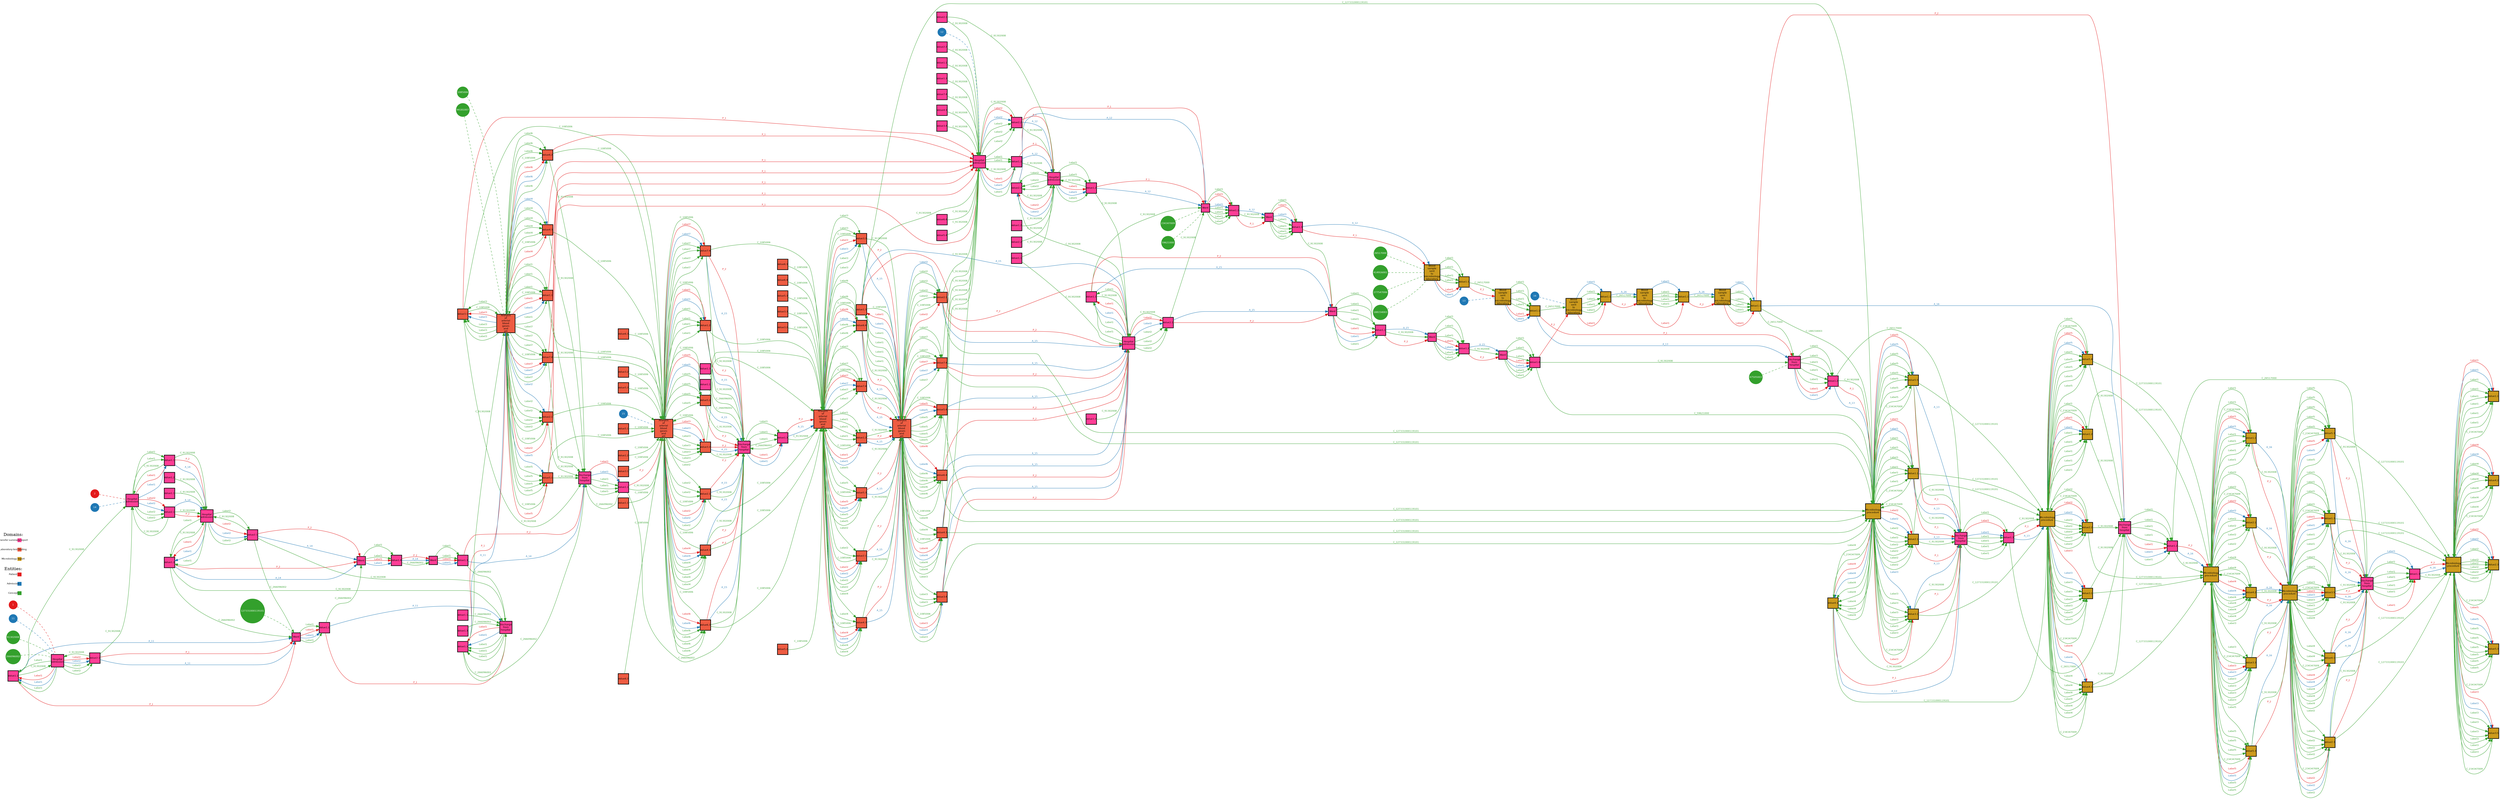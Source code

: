 // Query Result
digraph {
	graph [margin=0 rankdir=LR]
	node [fixedsize=false fontname=Helvetica fontsize=8 height=0.4 margin=0 shape=square width=0.4]
	"Value4.1=Label4_4053_e8" [label="Value4.1" color="#000000" fillcolor=violetred1 penwidth=2 style=filled]
	4054 [label="Discharge
from
hospital" color="#000000" fillcolor=violetred1 penwidth=2 style=filled]
	"Value4.1=Label4_4053_e8" -> 4054 [label=P_1 color="#e31a1c" fontcolor="#e31a1c" fontname=Helvetica fontsize=8 penwidth=1]
	"Value2.1=Label2_4053_e8" [label="Value2.1" color="#000000" fillcolor=violetred1 penwidth=2 style=filled]
	4054 [label="Discharge
from
hospital" color="#000000" fillcolor=violetred1 penwidth=2 style=filled]
	"Value2.1=Label2_4053_e8" -> 4054 [label=P_1 color="#e31a1c" fontcolor="#e31a1c" fontname=Helvetica fontsize=8 penwidth=1]
	"Value3.1=Label3_4053_e8" [label="Value3.1" color="#000000" fillcolor=violetred1 penwidth=2 style=filled]
	4054 [label="Discharge
from
hospital" color="#000000" fillcolor=violetred1 penwidth=2 style=filled]
	"Value3.1=Label3_4053_e8" -> 4054 [label=P_1 color="#e31a1c" fontcolor="#e31a1c" fontname=Helvetica fontsize=8 penwidth=1]
	"Value1.1=Label1_4053_e8" [label="Value1.1" color="#000000" fillcolor=violetred1 penwidth=2 style=filled]
	4054 [label="Discharge
from
hospital" color="#000000" fillcolor=violetred1 penwidth=2 style=filled]
	"Value1.1=Label1_4053_e8" -> 4054 [label=P_1 color="#e31a1c" fontcolor="#e31a1c" fontname=Helvetica fontsize=8 penwidth=1]
	"Value5.5=Label5_4053_e8" [label="Value5.5" color="#000000" fillcolor=violetred1 penwidth=2 style=filled]
	4054 [label="Discharge
from
hospital" color="#000000" fillcolor=violetred1 penwidth=2 style=filled]
	"Value5.5=Label5_4053_e8" -> 4054 [label=P_1 color="#e31a1c" fontcolor="#e31a1c" fontname=Helvetica fontsize=8 penwidth=1]
	"Value3.1=Label3_4045_e3" [label="Value3.1" color="#000000" fillcolor=violetred1 penwidth=2 style=filled]
	4046 [label="Hospital
admission" color="#000000" fillcolor=violetred1 penwidth=2 style=filled]
	"Value3.1=Label3_4045_e3" -> 4046 [label=P_1 color="#e31a1c" fontcolor="#e31a1c" fontname=Helvetica fontsize=8 penwidth=1]
	"Value2.1=Label2_4045_e3" [label="Value2.1" color="#000000" fillcolor=violetred1 penwidth=2 style=filled]
	4046 [label="Hospital
admission" color="#000000" fillcolor=violetred1 penwidth=2 style=filled]
	"Value2.1=Label2_4045_e3" -> 4046 [label=P_1 color="#e31a1c" fontcolor="#e31a1c" fontname=Helvetica fontsize=8 penwidth=1]
	"Value4.3=Label4_4045_e3" [label="Value4.3" color="#000000" fillcolor=violetred1 penwidth=2 style=filled]
	4046 [label="Hospital
admission" color="#000000" fillcolor=violetred1 penwidth=2 style=filled]
	"Value4.3=Label4_4045_e3" -> 4046 [label=P_1 color="#e31a1c" fontcolor="#e31a1c" fontname=Helvetica fontsize=8 penwidth=1]
	"Value6.2=Label6_4045_e3" [label="Value6.2" color="#000000" fillcolor=violetred1 penwidth=2 style=filled]
	4046 [label="Hospital
admission" color="#000000" fillcolor=violetred1 penwidth=2 style=filled]
	"Value6.2=Label6_4045_e3" -> 4046 [label=P_1 color="#e31a1c" fontcolor="#e31a1c" fontname=Helvetica fontsize=8 penwidth=1]
	"Value5.1=Label5_4045_e3" [label="Value5.1" color="#000000" fillcolor=violetred1 penwidth=2 style=filled]
	4046 [label="Hospital
admission" color="#000000" fillcolor=violetred1 penwidth=2 style=filled]
	"Value5.1=Label5_4045_e3" -> 4046 [label=P_1 color="#e31a1c" fontcolor="#e31a1c" fontname=Helvetica fontsize=8 penwidth=1]
	"Value1.1=Label1_4045_e3" [label="Value1.1" color="#000000" fillcolor=violetred1 penwidth=2 style=filled]
	4046 [label="Hospital
admission" color="#000000" fillcolor=violetred1 penwidth=2 style=filled]
	"Value1.1=Label1_4045_e3" -> 4046 [label=P_1 color="#e31a1c" fontcolor="#e31a1c" fontname=Helvetica fontsize=8 penwidth=1]
	"Value7.4=Label7_4045_e3" [label="Value7.4" color="#000000" fillcolor=violetred1 penwidth=2 style=filled]
	4046 [label="Hospital
admission" color="#000000" fillcolor=violetred1 penwidth=2 style=filled]
	"Value7.4=Label7_4045_e3" -> 4046 [label=P_1 color="#e31a1c" fontcolor="#e31a1c" fontname=Helvetica fontsize=8 penwidth=1]
	"Value1.1=Label1_4050_e7" [label="Value1.1" color="#000000" fillcolor=goldenrod3 penwidth=2 style=filled]
	4051 [label="Blood
sample
sent
to
microbiology
laboratory" color="#000000" fillcolor=goldenrod3 penwidth=2 style=filled]
	"Value1.1=Label1_4050_e7" -> 4051 [label=P_1 color="#e31a1c" fontcolor="#e31a1c" fontname=Helvetica fontsize=8 penwidth=1]
	"Value1.1=Label1_4042_e1" [label="Value1.1" color="#000000" fillcolor=violetred1 penwidth=2 style=filled]
	4043 [label=Ward color="#000000" fillcolor=violetred1 penwidth=2 style=filled]
	"Value1.1=Label1_4042_e1" -> 4043 [label=P_1 color="#e31a1c" fontcolor="#e31a1c" fontname=Helvetica fontsize=8 penwidth=1]
	"Value2.1=Label2_4042_e1" [label="Value2.1" color="#000000" fillcolor=violetred1 penwidth=2 style=filled]
	4043 [label=Ward color="#000000" fillcolor=violetred1 penwidth=2 style=filled]
	"Value2.1=Label2_4042_e1" -> 4043 [label=P_1 color="#e31a1c" fontcolor="#e31a1c" fontname=Helvetica fontsize=8 penwidth=1]
	"Value2.1=Label2_4047_e10" [label="Value2.1" color="#000000" fillcolor=violetred1 penwidth=2 style=filled]
	4048 [label=Ward color="#000000" fillcolor=violetred1 penwidth=2 style=filled]
	"Value2.1=Label2_4047_e10" -> 4048 [label=P_1 color="#e31a1c" fontcolor="#e31a1c" fontname=Helvetica fontsize=8 penwidth=1]
	"Value1.2=Label1_4047_e10" [label="Value1.2" color="#000000" fillcolor=violetred1 penwidth=2 style=filled]
	4048 [label=Ward color="#000000" fillcolor=violetred1 penwidth=2 style=filled]
	"Value1.2=Label1_4047_e10" -> 4048 [label=P_1 color="#e31a1c" fontcolor="#e31a1c" fontname=Helvetica fontsize=8 penwidth=1]
	"Value1.3=Label1_4049_e11" [label="Value1.3" color="#000000" fillcolor=goldenrod3 penwidth=2 style=filled]
	4050 [label="Blood
sample
sent
to
microbiology
laboratory" color="#000000" fillcolor=goldenrod3 penwidth=2 style=filled]
	"Value1.3=Label1_4049_e11" -> 4050 [label=P_1 color="#e31a1c" fontcolor="#e31a1c" fontname=Helvetica fontsize=8 penwidth=1]
	"Value2.2=Label2_4046_e5" [label="Value2.2" color="#000000" fillcolor=violetred1 penwidth=2 style=filled]
	4047 [label="Hospital
admission" color="#000000" fillcolor=violetred1 penwidth=2 style=filled]
	"Value2.2=Label2_4046_e5" -> 4047 [label=P_1 color="#e31a1c" fontcolor="#e31a1c" fontname=Helvetica fontsize=8 penwidth=1]
	"Value1.1=Label1_4046_e5" [label="Value1.1" color="#000000" fillcolor=violetred1 penwidth=2 style=filled]
	4047 [label="Hospital
admission" color="#000000" fillcolor=violetred1 penwidth=2 style=filled]
	"Value1.1=Label1_4046_e5" -> 4047 [label=P_1 color="#e31a1c" fontcolor="#e31a1c" fontname=Helvetica fontsize=8 penwidth=1]
	"Value1.1=Label1_4043_e2" [label="Value1.1" color="#000000" fillcolor=violetred1 penwidth=2 style=filled]
	4044 [label="Discharge
from
hospital" color="#000000" fillcolor=violetred1 penwidth=2 style=filled]
	"Value1.1=Label1_4043_e2" -> 4044 [label=P_1 color="#e31a1c" fontcolor="#e31a1c" fontname=Helvetica fontsize=8 penwidth=1]
	"Value1.1=Label1_4044_e4" [label="Value1.1" color="#000000" fillcolor=tomato2 penwidth=2 style=filled]
	4045 [label="Analysis
of
arterial
blood
gases
and
pH" color="#000000" fillcolor=tomato2 penwidth=2 style=filled]
	"Value1.1=Label1_4044_e4" -> 4045 [label=P_1 color="#e31a1c" fontcolor="#e31a1c" fontname=Helvetica fontsize=8 penwidth=1]
	"Value1.1=Label1_4051_e12" [label="Value1.1" color="#000000" fillcolor=violetred1 penwidth=2 style=filled]
	4052 [label="Discharge
from
hospital" color="#000000" fillcolor=violetred1 penwidth=2 style=filled]
	"Value1.1=Label1_4051_e12" -> 4052 [label=P_1 color="#e31a1c" fontcolor="#e31a1c" fontname=Helvetica fontsize=8 penwidth=1]
	"Value1.3=Label1_4054_e14" [label="Value1.3" color="#000000" fillcolor=goldenrod3 penwidth=2 style=filled]
	4055 [label="Microbiology
procedure" color="#000000" fillcolor=goldenrod3 penwidth=2 style=filled]
	"Value1.3=Label1_4054_e14" -> 4055 [label=P_1 color="#e31a1c" fontcolor="#e31a1c" fontname=Helvetica fontsize=8 penwidth=1]
	"Value1.2=Label1_4048_e6" [label="Value1.2" color="#000000" fillcolor=violetred1 penwidth=2 style=filled]
	4049 [label=Ward color="#000000" fillcolor=violetred1 penwidth=2 style=filled]
	"Value1.2=Label1_4048_e6" -> 4049 [label=P_1 color="#e31a1c" fontcolor="#e31a1c" fontname=Helvetica fontsize=8 penwidth=1]
	"Value1.2=Label1_4052_e9" [label="Value1.2" color="#000000" fillcolor=goldenrod3 penwidth=2 style=filled]
	4053 [label="Microbiology
procedure" color="#000000" fillcolor=goldenrod3 penwidth=2 style=filled]
	"Value1.2=Label1_4052_e9" -> 4053 [label=P_1 color="#e31a1c" fontcolor="#e31a1c" fontname=Helvetica fontsize=8 penwidth=1]
	node [fixedsize=false fontname=Helvetica fontsize=8 height=0.4 margin=0 shape=square width=0.4]
	"Value1.3=Label1_4054_e14" [label="Value1.3" color="#000000" fillcolor=violetred1 penwidth=2 style=filled]
	4054 [label="Discharge
from
hospital" color="#000000" fillcolor=violetred1 penwidth=2 style=filled]
	4054 -> "Value1.3=Label1_4054_e14" [label=Label1 color="#e31a1c" fontcolor="#e31a1c" fontname=Helvetica fontsize=8 penwidth=1]
	"Value1.1=Label1_4046_e5" [label="Value1.1" color="#000000" fillcolor=violetred1 penwidth=2 style=filled]
	4046 [label="Hospital
admission" color="#000000" fillcolor=violetred1 penwidth=2 style=filled]
	4046 -> "Value1.1=Label1_4046_e5" [label=Label1 color="#e31a1c" fontcolor="#e31a1c" fontname=Helvetica fontsize=8 penwidth=1]
	"Value2.2=Label2_4046_e5" [label="Value2.2" color="#000000" fillcolor=violetred1 penwidth=2 style=filled]
	4046 [label="Hospital
admission" color="#000000" fillcolor=violetred1 penwidth=2 style=filled]
	4046 -> "Value2.2=Label2_4046_e5" [label=Label2 color="#e31a1c" fontcolor="#e31a1c" fontname=Helvetica fontsize=8 penwidth=1]
	"Value1.1=Label1_4051_e12" [label="Value1.1" color="#000000" fillcolor=goldenrod3 penwidth=2 style=filled]
	4051 [label="Blood
sample
sent
to
microbiology
laboratory" color="#000000" fillcolor=goldenrod3 penwidth=2 style=filled]
	4051 -> "Value1.1=Label1_4051_e12" [label=Label1 color="#e31a1c" fontcolor="#e31a1c" fontname=Helvetica fontsize=8 penwidth=1]
	"Value1.1=Label1_4043_e2" [label="Value1.1" color="#000000" fillcolor=violetred1 penwidth=2 style=filled]
	4043 [label=Ward color="#000000" fillcolor=violetred1 penwidth=2 style=filled]
	4043 -> "Value1.1=Label1_4043_e2" [label=Label1 color="#e31a1c" fontcolor="#e31a1c" fontname=Helvetica fontsize=8 penwidth=1]
	"Value1.2=Label1_4048_e6" [label="Value1.2" color="#000000" fillcolor=violetred1 penwidth=2 style=filled]
	4048 [label=Ward color="#000000" fillcolor=violetred1 penwidth=2 style=filled]
	4048 -> "Value1.2=Label1_4048_e6" [label=Label1 color="#e31a1c" fontcolor="#e31a1c" fontname=Helvetica fontsize=8 penwidth=1]
	"Value1.1=Label1_4050_e7" [label="Value1.1" color="#000000" fillcolor=goldenrod3 penwidth=2 style=filled]
	4050 [label="Blood
sample
sent
to
microbiology
laboratory" color="#000000" fillcolor=goldenrod3 penwidth=2 style=filled]
	4050 -> "Value1.1=Label1_4050_e7" [label=Label1 color="#e31a1c" fontcolor="#e31a1c" fontname=Helvetica fontsize=8 penwidth=1]
	"Value2.1=Label2_4047_e10" [label="Value2.1" color="#000000" fillcolor=violetred1 penwidth=2 style=filled]
	4047 [label="Hospital
admission" color="#000000" fillcolor=violetred1 penwidth=2 style=filled]
	4047 -> "Value2.1=Label2_4047_e10" [label=Label2 color="#e31a1c" fontcolor="#e31a1c" fontname=Helvetica fontsize=8 penwidth=1]
	"Value1.2=Label1_4047_e10" [label="Value1.2" color="#000000" fillcolor=violetred1 penwidth=2 style=filled]
	4047 [label="Hospital
admission" color="#000000" fillcolor=violetred1 penwidth=2 style=filled]
	4047 -> "Value1.2=Label1_4047_e10" [label=Label1 color="#e31a1c" fontcolor="#e31a1c" fontname=Helvetica fontsize=8 penwidth=1]
	"Value1.1=Label1_4044_e4" [label="Value1.1" color="#000000" fillcolor=violetred1 penwidth=2 style=filled]
	4044 [label="Discharge
from
hospital" color="#000000" fillcolor=violetred1 penwidth=2 style=filled]
	4044 -> "Value1.1=Label1_4044_e4" [label=Label1 color="#e31a1c" fontcolor="#e31a1c" fontname=Helvetica fontsize=8 penwidth=1]
	"Value1.1=Label1_4045_e3" [label="Value1.1" color="#000000" fillcolor=tomato2 penwidth=2 style=filled]
	4045 [label="Analysis
of
arterial
blood
gases
and
pH" color="#000000" fillcolor=tomato2 penwidth=2 style=filled]
	4045 -> "Value1.1=Label1_4045_e3" [label=Label1 color="#e31a1c" fontcolor="#e31a1c" fontname=Helvetica fontsize=8 penwidth=1]
	"Value2.1=Label2_4045_e3" [label="Value2.1" color="#000000" fillcolor=tomato2 penwidth=2 style=filled]
	4045 [label="Analysis
of
arterial
blood
gases
and
pH" color="#000000" fillcolor=tomato2 penwidth=2 style=filled]
	4045 -> "Value2.1=Label2_4045_e3" [label=Label2 color="#e31a1c" fontcolor="#e31a1c" fontname=Helvetica fontsize=8 penwidth=1]
	"Value3.1=Label3_4045_e3" [label="Value3.1" color="#000000" fillcolor=tomato2 penwidth=2 style=filled]
	4045 [label="Analysis
of
arterial
blood
gases
and
pH" color="#000000" fillcolor=tomato2 penwidth=2 style=filled]
	4045 -> "Value3.1=Label3_4045_e3" [label=Label3 color="#e31a1c" fontcolor="#e31a1c" fontname=Helvetica fontsize=8 penwidth=1]
	"Value5.1=Label5_4045_e3" [label="Value5.1" color="#000000" fillcolor=tomato2 penwidth=2 style=filled]
	4045 [label="Analysis
of
arterial
blood
gases
and
pH" color="#000000" fillcolor=tomato2 penwidth=2 style=filled]
	4045 -> "Value5.1=Label5_4045_e3" [label=Label5 color="#e31a1c" fontcolor="#e31a1c" fontname=Helvetica fontsize=8 penwidth=1]
	"Value6.2=Label6_4045_e3" [label="Value6.2" color="#000000" fillcolor=tomato2 penwidth=2 style=filled]
	4045 [label="Analysis
of
arterial
blood
gases
and
pH" color="#000000" fillcolor=tomato2 penwidth=2 style=filled]
	4045 -> "Value6.2=Label6_4045_e3" [label=Label6 color="#e31a1c" fontcolor="#e31a1c" fontname=Helvetica fontsize=8 penwidth=1]
	"Value4.3=Label4_4045_e3" [label="Value4.3" color="#000000" fillcolor=tomato2 penwidth=2 style=filled]
	4045 [label="Analysis
of
arterial
blood
gases
and
pH" color="#000000" fillcolor=tomato2 penwidth=2 style=filled]
	4045 -> "Value4.3=Label4_4045_e3" [label=Label4 color="#e31a1c" fontcolor="#e31a1c" fontname=Helvetica fontsize=8 penwidth=1]
	"Value7.4=Label7_4045_e3" [label="Value7.4" color="#000000" fillcolor=tomato2 penwidth=2 style=filled]
	4045 [label="Analysis
of
arterial
blood
gases
and
pH" color="#000000" fillcolor=tomato2 penwidth=2 style=filled]
	4045 -> "Value7.4=Label7_4045_e3" [label=Label7 color="#e31a1c" fontcolor="#e31a1c" fontname=Helvetica fontsize=8 penwidth=1]
	"Value1.2=Label1_4052_e9" [label="Value1.2" color="#000000" fillcolor=violetred1 penwidth=2 style=filled]
	4052 [label="Discharge
from
hospital" color="#000000" fillcolor=violetred1 penwidth=2 style=filled]
	4052 -> "Value1.2=Label1_4052_e9" [label=Label1 color="#e31a1c" fontcolor="#e31a1c" fontname=Helvetica fontsize=8 penwidth=1]
	"Value3.1=Label3_4055_e13" [label="Value3.1" color="#000000" fillcolor=goldenrod3 penwidth=2 style=filled]
	4055 [label="Microbiology
procedure" color="#000000" fillcolor=goldenrod3 penwidth=2 style=filled]
	4055 -> "Value3.1=Label3_4055_e13" [label=Label3 color="#e31a1c" fontcolor="#e31a1c" fontname=Helvetica fontsize=8 penwidth=1]
	"Value4.1=Label4_4055_e13" [label="Value4.1" color="#000000" fillcolor=goldenrod3 penwidth=2 style=filled]
	4055 [label="Microbiology
procedure" color="#000000" fillcolor=goldenrod3 penwidth=2 style=filled]
	4055 -> "Value4.1=Label4_4055_e13" [label=Label4 color="#e31a1c" fontcolor="#e31a1c" fontname=Helvetica fontsize=8 penwidth=1]
	"Value1.2=Label1_4055_e13" [label="Value1.2" color="#000000" fillcolor=goldenrod3 penwidth=2 style=filled]
	4055 [label="Microbiology
procedure" color="#000000" fillcolor=goldenrod3 penwidth=2 style=filled]
	4055 -> "Value1.2=Label1_4055_e13" [label=Label1 color="#e31a1c" fontcolor="#e31a1c" fontname=Helvetica fontsize=8 penwidth=1]
	"Value2.2=Label2_4055_e13" [label="Value2.2" color="#000000" fillcolor=goldenrod3 penwidth=2 style=filled]
	4055 [label="Microbiology
procedure" color="#000000" fillcolor=goldenrod3 penwidth=2 style=filled]
	4055 -> "Value2.2=Label2_4055_e13" [label=Label2 color="#e31a1c" fontcolor="#e31a1c" fontname=Helvetica fontsize=8 penwidth=1]
	"Value5.4=Label5_4055_e13" [label="Value5.4" color="#000000" fillcolor=goldenrod3 penwidth=2 style=filled]
	4055 [label="Microbiology
procedure" color="#000000" fillcolor=goldenrod3 penwidth=2 style=filled]
	4055 -> "Value5.4=Label5_4055_e13" [label=Label5 color="#e31a1c" fontcolor="#e31a1c" fontname=Helvetica fontsize=8 penwidth=1]
	"Value1.3=Label1_4049_e11" [label="Value1.3" color="#000000" fillcolor=violetred1 penwidth=2 style=filled]
	4049 [label=Ward color="#000000" fillcolor=violetred1 penwidth=2 style=filled]
	4049 -> "Value1.3=Label1_4049_e11" [label=Label1 color="#e31a1c" fontcolor="#e31a1c" fontname=Helvetica fontsize=8 penwidth=1]
	"Value1.1=Label1_4053_e8" [label="Value1.1" color="#000000" fillcolor=goldenrod3 penwidth=2 style=filled]
	4053 [label="Microbiology
procedure" color="#000000" fillcolor=goldenrod3 penwidth=2 style=filled]
	4053 -> "Value1.1=Label1_4053_e8" [label=Label1 color="#e31a1c" fontcolor="#e31a1c" fontname=Helvetica fontsize=8 penwidth=1]
	"Value2.1=Label2_4053_e8" [label="Value2.1" color="#000000" fillcolor=goldenrod3 penwidth=2 style=filled]
	4053 [label="Microbiology
procedure" color="#000000" fillcolor=goldenrod3 penwidth=2 style=filled]
	4053 -> "Value2.1=Label2_4053_e8" [label=Label2 color="#e31a1c" fontcolor="#e31a1c" fontname=Helvetica fontsize=8 penwidth=1]
	"Value3.1=Label3_4053_e8" [label="Value3.1" color="#000000" fillcolor=goldenrod3 penwidth=2 style=filled]
	4053 [label="Microbiology
procedure" color="#000000" fillcolor=goldenrod3 penwidth=2 style=filled]
	4053 -> "Value3.1=Label3_4053_e8" [label=Label3 color="#e31a1c" fontcolor="#e31a1c" fontname=Helvetica fontsize=8 penwidth=1]
	"Value4.1=Label4_4053_e8" [label="Value4.1" color="#000000" fillcolor=goldenrod3 penwidth=2 style=filled]
	4053 [label="Microbiology
procedure" color="#000000" fillcolor=goldenrod3 penwidth=2 style=filled]
	4053 -> "Value4.1=Label4_4053_e8" [label=Label4 color="#e31a1c" fontcolor="#e31a1c" fontname=Helvetica fontsize=8 penwidth=1]
	"Value5.5=Label5_4053_e8" [label="Value5.5" color="#000000" fillcolor=goldenrod3 penwidth=2 style=filled]
	4053 [label="Microbiology
procedure" color="#000000" fillcolor=goldenrod3 penwidth=2 style=filled]
	4053 -> "Value5.5=Label5_4053_e8" [label=Label5 color="#e31a1c" fontcolor="#e31a1c" fontname=Helvetica fontsize=8 penwidth=1]
	"Value1.1=Label1_4042_e1" [label="Value1.1" color="#000000" fillcolor=violetred1 penwidth=2 style=filled]
	4042 [label="Hospital
admission" color="#000000" fillcolor=violetred1 penwidth=2 style=filled]
	4042 -> "Value1.1=Label1_4042_e1" [label=Label1 color="#e31a1c" fontcolor="#e31a1c" fontname=Helvetica fontsize=8 penwidth=1]
	"Value2.1=Label2_4042_e1" [label="Value2.1" color="#000000" fillcolor=violetred1 penwidth=2 style=filled]
	4042 [label="Hospital
admission" color="#000000" fillcolor=violetred1 penwidth=2 style=filled]
	4042 -> "Value2.1=Label2_4042_e1" [label=Label2 color="#e31a1c" fontcolor="#e31a1c" fontname=Helvetica fontsize=8 penwidth=1]
	node [fixedsize=false fontname=Helvetica fontsize=8 height=0.4 margin=0 shape=square width=0.4]
	"Value1.3=Label1_4074_e25" [label="Value1.3" color="#000000" fillcolor=violetred1 penwidth=2 style=filled]
	4075 [label="Discharge
from
hospital" color="#000000" fillcolor=violetred1 penwidth=2 style=filled]
	"Value1.3=Label1_4074_e25" -> 4075 [label=P_2 color="#e31a1c" fontcolor="#e31a1c" fontname=Helvetica fontsize=8 penwidth=1]
	"Value5.3=Label5_4074_e25" [label="Value5.3" color="#000000" fillcolor=violetred1 penwidth=2 style=filled]
	4075 [label="Discharge
from
hospital" color="#000000" fillcolor=violetred1 penwidth=2 style=filled]
	"Value5.3=Label5_4074_e25" -> 4075 [label=P_2 color="#e31a1c" fontcolor="#e31a1c" fontname=Helvetica fontsize=8 penwidth=1]
	"Value4.1=Label4_4074_e25" [label="Value4.1" color="#000000" fillcolor=violetred1 penwidth=2 style=filled]
	4075 [label="Discharge
from
hospital" color="#000000" fillcolor=violetred1 penwidth=2 style=filled]
	"Value4.1=Label4_4074_e25" -> 4075 [label=P_2 color="#e31a1c" fontcolor="#e31a1c" fontname=Helvetica fontsize=8 penwidth=1]
	"Value3.5=Label3_4074_e25" [label="Value3.5" color="#000000" fillcolor=violetred1 penwidth=2 style=filled]
	4075 [label="Discharge
from
hospital" color="#000000" fillcolor=violetred1 penwidth=2 style=filled]
	"Value3.5=Label3_4074_e25" -> 4075 [label=P_2 color="#e31a1c" fontcolor="#e31a1c" fontname=Helvetica fontsize=8 penwidth=1]
	"Value2.3=Label2_4074_e25" [label="Value2.3" color="#000000" fillcolor=violetred1 penwidth=2 style=filled]
	4075 [label="Discharge
from
hospital" color="#000000" fillcolor=violetred1 penwidth=2 style=filled]
	"Value2.3=Label2_4074_e25" -> 4075 [label=P_2 color="#e31a1c" fontcolor="#e31a1c" fontname=Helvetica fontsize=8 penwidth=1]
	"Value1.1=Label1_4066_e20" [label="Value1.1" color="#000000" fillcolor=violetred1 penwidth=2 style=filled]
	4067 [label=Ward color="#000000" fillcolor=violetred1 penwidth=2 style=filled]
	"Value1.1=Label1_4066_e20" -> 4067 [label=P_2 color="#e31a1c" fontcolor="#e31a1c" fontname=Helvetica fontsize=8 penwidth=1]
	"Value1.4=Label1_4058_e16" [label="Value1.4" color="#000000" fillcolor=violetred1 penwidth=2 style=filled]
	4059 [label=Ward color="#000000" fillcolor=violetred1 penwidth=2 style=filled]
	"Value1.4=Label1_4058_e16" -> 4059 [label=P_2 color="#e31a1c" fontcolor="#e31a1c" fontname=Helvetica fontsize=8 penwidth=1]
	"Value1.4=Label1_4068_e32" [label="Value1.4" color="#000000" fillcolor=goldenrod3 penwidth=2 style=filled]
	4069 [label="Blood
sample
sent
to
microbiology
laboratory" color="#000000" fillcolor=goldenrod3 penwidth=2 style=filled]
	"Value1.4=Label1_4068_e32" -> 4069 [label=P_2 color="#e31a1c" fontcolor="#e31a1c" fontname=Helvetica fontsize=8 penwidth=1]
	"Value1.3=Label1_4062_e31" [label="Value1.3" color="#000000" fillcolor=tomato2 penwidth=2 style=filled]
	4063 [label="Analysis
of
arterial
blood
gases
and
pH" color="#000000" fillcolor=tomato2 penwidth=2 style=filled]
	"Value1.3=Label1_4062_e31" -> 4063 [label=P_2 color="#e31a1c" fontcolor="#e31a1c" fontname=Helvetica fontsize=8 penwidth=1]
	"Value6.3=Label6_4061_e17" [label="Value6.3" color="#000000" fillcolor=violetred1 penwidth=2 style=filled]
	4062 [label="Discharge
from
hospital" color="#000000" fillcolor=violetred1 penwidth=2 style=filled]
	"Value6.3=Label6_4061_e17" -> 4062 [label=P_2 color="#e31a1c" fontcolor="#e31a1c" fontname=Helvetica fontsize=8 penwidth=1]
	"Value3.2=Label3_4061_e17" [label="Value3.2" color="#000000" fillcolor=violetred1 penwidth=2 style=filled]
	4062 [label="Discharge
from
hospital" color="#000000" fillcolor=violetred1 penwidth=2 style=filled]
	"Value3.2=Label3_4061_e17" -> 4062 [label=P_2 color="#e31a1c" fontcolor="#e31a1c" fontname=Helvetica fontsize=8 penwidth=1]
	"Value7.4=Label7_4061_e17" [label="Value7.4" color="#000000" fillcolor=violetred1 penwidth=2 style=filled]
	4062 [label="Discharge
from
hospital" color="#000000" fillcolor=violetred1 penwidth=2 style=filled]
	"Value7.4=Label7_4061_e17" -> 4062 [label=P_2 color="#e31a1c" fontcolor="#e31a1c" fontname=Helvetica fontsize=8 penwidth=1]
	"Value1.2=Label1_4061_e17" [label="Value1.2" color="#000000" fillcolor=violetred1 penwidth=2 style=filled]
	4062 [label="Discharge
from
hospital" color="#000000" fillcolor=violetred1 penwidth=2 style=filled]
	"Value1.2=Label1_4061_e17" -> 4062 [label=P_2 color="#e31a1c" fontcolor="#e31a1c" fontname=Helvetica fontsize=8 penwidth=1]
	"Value4.3=Label4_4061_e17" [label="Value4.3" color="#000000" fillcolor=violetred1 penwidth=2 style=filled]
	4062 [label="Discharge
from
hospital" color="#000000" fillcolor=violetred1 penwidth=2 style=filled]
	"Value4.3=Label4_4061_e17" -> 4062 [label=P_2 color="#e31a1c" fontcolor="#e31a1c" fontname=Helvetica fontsize=8 penwidth=1]
	"Value5.2=Label5_4061_e17" [label="Value5.2" color="#000000" fillcolor=violetred1 penwidth=2 style=filled]
	4062 [label="Discharge
from
hospital" color="#000000" fillcolor=violetred1 penwidth=2 style=filled]
	"Value5.2=Label5_4061_e17" -> 4062 [label=P_2 color="#e31a1c" fontcolor="#e31a1c" fontname=Helvetica fontsize=8 penwidth=1]
	"Value2.1=Label2_4061_e17" [label="Value2.1" color="#000000" fillcolor=violetred1 penwidth=2 style=filled]
	4062 [label="Discharge
from
hospital" color="#000000" fillcolor=violetred1 penwidth=2 style=filled]
	"Value2.1=Label2_4061_e17" -> 4062 [label=P_2 color="#e31a1c" fontcolor="#e31a1c" fontname=Helvetica fontsize=8 penwidth=1]
	"Value1.3=Label1_4064_e30" [label="Value1.3" color="#000000" fillcolor=violetred1 penwidth=2 style=filled]
	4065 [label="Hospital
admission" color="#000000" fillcolor=violetred1 penwidth=2 style=filled]
	"Value1.3=Label1_4064_e30" -> 4065 [label=P_2 color="#e31a1c" fontcolor="#e31a1c" fontname=Helvetica fontsize=8 penwidth=1]
	"Value6.4=Label6_4064_e30" [label="Value6.4" color="#000000" fillcolor=violetred1 penwidth=2 style=filled]
	4065 [label="Hospital
admission" color="#000000" fillcolor=violetred1 penwidth=2 style=filled]
	"Value6.4=Label6_4064_e30" -> 4065 [label=P_2 color="#e31a1c" fontcolor="#e31a1c" fontname=Helvetica fontsize=8 penwidth=1]
	"Value3.4=Label3_4064_e30" [label="Value3.4" color="#000000" fillcolor=violetred1 penwidth=2 style=filled]
	4065 [label="Hospital
admission" color="#000000" fillcolor=violetred1 penwidth=2 style=filled]
	"Value3.4=Label3_4064_e30" -> 4065 [label=P_2 color="#e31a1c" fontcolor="#e31a1c" fontname=Helvetica fontsize=8 penwidth=1]
	"Value2.1=Label2_4064_e30" [label="Value2.1" color="#000000" fillcolor=violetred1 penwidth=2 style=filled]
	4065 [label="Hospital
admission" color="#000000" fillcolor=violetred1 penwidth=2 style=filled]
	"Value2.1=Label2_4064_e30" -> 4065 [label=P_2 color="#e31a1c" fontcolor="#e31a1c" fontname=Helvetica fontsize=8 penwidth=1]
	"Value7.4=Label7_4064_e30" [label="Value7.4" color="#000000" fillcolor=violetred1 penwidth=2 style=filled]
	4065 [label="Hospital
admission" color="#000000" fillcolor=violetred1 penwidth=2 style=filled]
	"Value7.4=Label7_4064_e30" -> 4065 [label=P_2 color="#e31a1c" fontcolor="#e31a1c" fontname=Helvetica fontsize=8 penwidth=1]
	"Value4.3=Label4_4064_e30" [label="Value4.3" color="#000000" fillcolor=violetred1 penwidth=2 style=filled]
	4065 [label="Hospital
admission" color="#000000" fillcolor=violetred1 penwidth=2 style=filled]
	"Value4.3=Label4_4064_e30" -> 4065 [label=P_2 color="#e31a1c" fontcolor="#e31a1c" fontname=Helvetica fontsize=8 penwidth=1]
	"Value5.4=Label5_4064_e30" [label="Value5.4" color="#000000" fillcolor=violetred1 penwidth=2 style=filled]
	4065 [label="Hospital
admission" color="#000000" fillcolor=violetred1 penwidth=2 style=filled]
	"Value5.4=Label5_4064_e30" -> 4065 [label=P_2 color="#e31a1c" fontcolor="#e31a1c" fontname=Helvetica fontsize=8 penwidth=1]
	"Value1.3=Label1_4059_e28" [label="Value1.3" color="#000000" fillcolor=violetred1 penwidth=2 style=filled]
	4060 [label="Discharge
from
hospital" color="#000000" fillcolor=violetred1 penwidth=2 style=filled]
	"Value1.3=Label1_4059_e28" -> 4060 [label=P_2 color="#e31a1c" fontcolor="#e31a1c" fontname=Helvetica fontsize=8 penwidth=1]
	"Value1.1=Label1_4070_e24" [label="Value1.1" color="#000000" fillcolor=goldenrod3 penwidth=2 style=filled]
	4071 [label="Blood
sample
sent
to
microbiology
laboratory" color="#000000" fillcolor=goldenrod3 penwidth=2 style=filled]
	"Value1.1=Label1_4070_e24" -> 4071 [label=P_2 color="#e31a1c" fontcolor="#e31a1c" fontname=Helvetica fontsize=8 penwidth=1]
	"Value5.3=Label5_4063_e29" [label="Value5.3" color="#000000" fillcolor=tomato2 penwidth=2 style=filled]
	4064 [label="Analysis
of
arterial
blood
gases
and
pH" color="#000000" fillcolor=tomato2 penwidth=2 style=filled]
	"Value5.3=Label5_4063_e29" -> 4064 [label=P_2 color="#e31a1c" fontcolor="#e31a1c" fontname=Helvetica fontsize=8 penwidth=1]
	"Value2.1=Label2_4063_e29" [label="Value2.1" color="#000000" fillcolor=tomato2 penwidth=2 style=filled]
	4064 [label="Analysis
of
arterial
blood
gases
and
pH" color="#000000" fillcolor=tomato2 penwidth=2 style=filled]
	"Value2.1=Label2_4063_e29" -> 4064 [label=P_2 color="#e31a1c" fontcolor="#e31a1c" fontname=Helvetica fontsize=8 penwidth=1]
	"Value3.3=Label3_4063_e29" [label="Value3.3" color="#000000" fillcolor=tomato2 penwidth=2 style=filled]
	4064 [label="Analysis
of
arterial
blood
gases
and
pH" color="#000000" fillcolor=tomato2 penwidth=2 style=filled]
	"Value3.3=Label3_4063_e29" -> 4064 [label=P_2 color="#e31a1c" fontcolor="#e31a1c" fontname=Helvetica fontsize=8 penwidth=1]
	"Value6.4=Label6_4063_e29" [label="Value6.4" color="#000000" fillcolor=tomato2 penwidth=2 style=filled]
	4064 [label="Analysis
of
arterial
blood
gases
and
pH" color="#000000" fillcolor=tomato2 penwidth=2 style=filled]
	"Value6.4=Label6_4063_e29" -> 4064 [label=P_2 color="#e31a1c" fontcolor="#e31a1c" fontname=Helvetica fontsize=8 penwidth=1]
	"Value7.4=Label7_4063_e29" [label="Value7.4" color="#000000" fillcolor=tomato2 penwidth=2 style=filled]
	4064 [label="Analysis
of
arterial
blood
gases
and
pH" color="#000000" fillcolor=tomato2 penwidth=2 style=filled]
	"Value7.4=Label7_4063_e29" -> 4064 [label=P_2 color="#e31a1c" fontcolor="#e31a1c" fontname=Helvetica fontsize=8 penwidth=1]
	"Value4.3=Label4_4063_e29" [label="Value4.3" color="#000000" fillcolor=tomato2 penwidth=2 style=filled]
	4064 [label="Analysis
of
arterial
blood
gases
and
pH" color="#000000" fillcolor=tomato2 penwidth=2 style=filled]
	"Value4.3=Label4_4063_e29" -> 4064 [label=P_2 color="#e31a1c" fontcolor="#e31a1c" fontname=Helvetica fontsize=8 penwidth=1]
	"Value1.2=Label1_4063_e29" [label="Value1.2" color="#000000" fillcolor=tomato2 penwidth=2 style=filled]
	4064 [label="Analysis
of
arterial
blood
gases
and
pH" color="#000000" fillcolor=tomato2 penwidth=2 style=filled]
	"Value1.2=Label1_4063_e29" -> 4064 [label=P_2 color="#e31a1c" fontcolor="#e31a1c" fontname=Helvetica fontsize=8 penwidth=1]
	"Value1.1=Label1_4065_e19" [label="Value1.1" color="#000000" fillcolor=violetred1 penwidth=2 style=filled]
	4066 [label=Ward color="#000000" fillcolor=violetred1 penwidth=2 style=filled]
	"Value1.1=Label1_4065_e19" -> 4066 [label=P_2 color="#e31a1c" fontcolor="#e31a1c" fontname=Helvetica fontsize=8 penwidth=1]
	"Value2.1=Label2_4065_e19" [label="Value2.1" color="#000000" fillcolor=violetred1 penwidth=2 style=filled]
	4066 [label=Ward color="#000000" fillcolor=violetred1 penwidth=2 style=filled]
	"Value2.1=Label2_4065_e19" -> 4066 [label=P_2 color="#e31a1c" fontcolor="#e31a1c" fontname=Helvetica fontsize=8 penwidth=1]
	"Value1.1=Label1_4060_e18" [label="Value1.1" color="#000000" fillcolor=tomato2 penwidth=2 style=filled]
	4061 [label="Analysis
of
arterial
blood
gases
and
pH" color="#000000" fillcolor=tomato2 penwidth=2 style=filled]
	"Value1.1=Label1_4060_e18" -> 4061 [label=P_2 color="#e31a1c" fontcolor="#e31a1c" fontname=Helvetica fontsize=8 penwidth=1]
	"Value1.2=Label1_4057_e27" [label="Value1.2" color="#000000" fillcolor=violetred1 penwidth=2 style=filled]
	4058 [label=Ward color="#000000" fillcolor=violetred1 penwidth=2 style=filled]
	"Value1.2=Label1_4057_e27" -> 4058 [label=P_2 color="#e31a1c" fontcolor="#e31a1c" fontname=Helvetica fontsize=8 penwidth=1]
	"Value2.1=Label2_4057_e27" [label="Value2.1" color="#000000" fillcolor=violetred1 penwidth=2 style=filled]
	4058 [label=Ward color="#000000" fillcolor=violetred1 penwidth=2 style=filled]
	"Value2.1=Label2_4057_e27" -> 4058 [label=P_2 color="#e31a1c" fontcolor="#e31a1c" fontname=Helvetica fontsize=8 penwidth=1]
	"Value1.2=Label1_4072_e26" [label="Value1.2" color="#000000" fillcolor=goldenrod3 penwidth=2 style=filled]
	4073 [label="Microbiology
procedure" color="#000000" fillcolor=goldenrod3 penwidth=2 style=filled]
	"Value1.2=Label1_4072_e26" -> 4073 [label=P_2 color="#e31a1c" fontcolor="#e31a1c" fontname=Helvetica fontsize=8 penwidth=1]
	"Value1.2=Label1_4067_e23" [label="Value1.2" color="#000000" fillcolor=violetred1 penwidth=2 style=filled]
	4068 [label=Ward color="#000000" fillcolor=violetred1 penwidth=2 style=filled]
	"Value1.2=Label1_4067_e23" -> 4068 [label=P_2 color="#e31a1c" fontcolor="#e31a1c" fontname=Helvetica fontsize=8 penwidth=1]
	"Value1.3=Label1_4075_e35" [label="Value1.3" color="#000000" fillcolor=goldenrod3 penwidth=2 style=filled]
	4076 [label="Microbiology
procedure" color="#000000" fillcolor=goldenrod3 penwidth=2 style=filled]
	"Value1.3=Label1_4075_e35" -> 4076 [label=P_2 color="#e31a1c" fontcolor="#e31a1c" fontname=Helvetica fontsize=8 penwidth=1]
	"Value1.1=Label1_4073_e22" [label="Value1.1" color="#000000" fillcolor=goldenrod3 penwidth=2 style=filled]
	4074 [label="Microbiology
procedure" color="#000000" fillcolor=goldenrod3 penwidth=2 style=filled]
	"Value1.1=Label1_4073_e22" -> 4074 [label=P_2 color="#e31a1c" fontcolor="#e31a1c" fontname=Helvetica fontsize=8 penwidth=1]
	"Value2.1=Label2_4073_e22" [label="Value2.1" color="#000000" fillcolor=goldenrod3 penwidth=2 style=filled]
	4074 [label="Microbiology
procedure" color="#000000" fillcolor=goldenrod3 penwidth=2 style=filled]
	"Value2.1=Label2_4073_e22" -> 4074 [label=P_2 color="#e31a1c" fontcolor="#e31a1c" fontname=Helvetica fontsize=8 penwidth=1]
	"Value4.2=Label4_4073_e22" [label="Value4.2" color="#000000" fillcolor=goldenrod3 penwidth=2 style=filled]
	4074 [label="Microbiology
procedure" color="#000000" fillcolor=goldenrod3 penwidth=2 style=filled]
	"Value4.2=Label4_4073_e22" -> 4074 [label=P_2 color="#e31a1c" fontcolor="#e31a1c" fontname=Helvetica fontsize=8 penwidth=1]
	"Value3.3=Label3_4073_e22" [label="Value3.3" color="#000000" fillcolor=goldenrod3 penwidth=2 style=filled]
	4074 [label="Microbiology
procedure" color="#000000" fillcolor=goldenrod3 penwidth=2 style=filled]
	"Value3.3=Label3_4073_e22" -> 4074 [label=P_2 color="#e31a1c" fontcolor="#e31a1c" fontname=Helvetica fontsize=8 penwidth=1]
	"Value5.3=Label5_4073_e22" [label="Value5.3" color="#000000" fillcolor=goldenrod3 penwidth=2 style=filled]
	4074 [label="Microbiology
procedure" color="#000000" fillcolor=goldenrod3 penwidth=2 style=filled]
	"Value5.3=Label5_4073_e22" -> 4074 [label=P_2 color="#e31a1c" fontcolor="#e31a1c" fontname=Helvetica fontsize=8 penwidth=1]
	"Value2.1=Label2_4056_e15" [label="Value2.1" color="#000000" fillcolor=violetred1 penwidth=2 style=filled]
	4057 [label="Hospital
admission" color="#000000" fillcolor=violetred1 penwidth=2 style=filled]
	"Value2.1=Label2_4056_e15" -> 4057 [label=P_2 color="#e31a1c" fontcolor="#e31a1c" fontname=Helvetica fontsize=8 penwidth=1]
	"Value1.1=Label1_4056_e15" [label="Value1.1" color="#000000" fillcolor=violetred1 penwidth=2 style=filled]
	4057 [label="Hospital
admission" color="#000000" fillcolor=violetred1 penwidth=2 style=filled]
	"Value1.1=Label1_4056_e15" -> 4057 [label=P_2 color="#e31a1c" fontcolor="#e31a1c" fontname=Helvetica fontsize=8 penwidth=1]
	"Value1.1=Label1_4069_e21" [label="Value1.1" color="#000000" fillcolor=goldenrod3 penwidth=2 style=filled]
	4070 [label="Blood
sample
sent
to
microbiology
laboratory" color="#000000" fillcolor=goldenrod3 penwidth=2 style=filled]
	"Value1.1=Label1_4069_e21" -> 4070 [label=P_2 color="#e31a1c" fontcolor="#e31a1c" fontname=Helvetica fontsize=8 penwidth=1]
	"Value1.1=Label1_4071_e33" [label="Value1.1" color="#000000" fillcolor=violetred1 penwidth=2 style=filled]
	4072 [label="Discharge
from
hospital" color="#000000" fillcolor=violetred1 penwidth=2 style=filled]
	"Value1.1=Label1_4071_e33" -> 4072 [label=P_2 color="#e31a1c" fontcolor="#e31a1c" fontname=Helvetica fontsize=8 penwidth=1]
	node [fixedsize=false fontname=Helvetica fontsize=8 height=0.4 margin=0 shape=square width=0.4]
	"Value1.3=Label1_4075_e35" [label="Value1.3" color="#000000" fillcolor=violetred1 penwidth=2 style=filled]
	4075 [label="Discharge
from
hospital" color="#000000" fillcolor=violetred1 penwidth=2 style=filled]
	4075 -> "Value1.3=Label1_4075_e35" [label=Label1 color="#e31a1c" fontcolor="#e31a1c" fontname=Helvetica fontsize=8 penwidth=1]
	"Value1.2=Label1_4067_e23" [label="Value1.2" color="#000000" fillcolor=violetred1 penwidth=2 style=filled]
	4067 [label=Ward color="#000000" fillcolor=violetred1 penwidth=2 style=filled]
	4067 -> "Value1.2=Label1_4067_e23" [label=Label1 color="#e31a1c" fontcolor="#e31a1c" fontname=Helvetica fontsize=8 penwidth=1]
	"Value1.3=Label1_4059_e28" [label="Value1.3" color="#000000" fillcolor=violetred1 penwidth=2 style=filled]
	4059 [label=Ward color="#000000" fillcolor=violetred1 penwidth=2 style=filled]
	4059 -> "Value1.3=Label1_4059_e28" [label=Label1 color="#e31a1c" fontcolor="#e31a1c" fontname=Helvetica fontsize=8 penwidth=1]
	"Value1.1=Label1_4069_e21" [label="Value1.1" color="#000000" fillcolor=goldenrod3 penwidth=2 style=filled]
	4069 [label="Blood
sample
sent
to
microbiology
laboratory" color="#000000" fillcolor=goldenrod3 penwidth=2 style=filled]
	4069 -> "Value1.1=Label1_4069_e21" [label=Label1 color="#e31a1c" fontcolor="#e31a1c" fontname=Helvetica fontsize=8 penwidth=1]
	"Value2.1=Label2_4063_e29" [label="Value2.1" color="#000000" fillcolor=tomato2 penwidth=2 style=filled]
	4063 [label="Analysis
of
arterial
blood
gases
and
pH" color="#000000" fillcolor=tomato2 penwidth=2 style=filled]
	4063 -> "Value2.1=Label2_4063_e29" [label=Label2 color="#e31a1c" fontcolor="#e31a1c" fontname=Helvetica fontsize=8 penwidth=1]
	"Value1.2=Label1_4063_e29" [label="Value1.2" color="#000000" fillcolor=tomato2 penwidth=2 style=filled]
	4063 [label="Analysis
of
arterial
blood
gases
and
pH" color="#000000" fillcolor=tomato2 penwidth=2 style=filled]
	4063 -> "Value1.2=Label1_4063_e29" [label=Label1 color="#e31a1c" fontcolor="#e31a1c" fontname=Helvetica fontsize=8 penwidth=1]
	"Value3.3=Label3_4063_e29" [label="Value3.3" color="#000000" fillcolor=tomato2 penwidth=2 style=filled]
	4063 [label="Analysis
of
arterial
blood
gases
and
pH" color="#000000" fillcolor=tomato2 penwidth=2 style=filled]
	4063 -> "Value3.3=Label3_4063_e29" [label=Label3 color="#e31a1c" fontcolor="#e31a1c" fontname=Helvetica fontsize=8 penwidth=1]
	"Value4.3=Label4_4063_e29" [label="Value4.3" color="#000000" fillcolor=tomato2 penwidth=2 style=filled]
	4063 [label="Analysis
of
arterial
blood
gases
and
pH" color="#000000" fillcolor=tomato2 penwidth=2 style=filled]
	4063 -> "Value4.3=Label4_4063_e29" [label=Label4 color="#e31a1c" fontcolor="#e31a1c" fontname=Helvetica fontsize=8 penwidth=1]
	"Value5.3=Label5_4063_e29" [label="Value5.3" color="#000000" fillcolor=tomato2 penwidth=2 style=filled]
	4063 [label="Analysis
of
arterial
blood
gases
and
pH" color="#000000" fillcolor=tomato2 penwidth=2 style=filled]
	4063 -> "Value5.3=Label5_4063_e29" [label=Label5 color="#e31a1c" fontcolor="#e31a1c" fontname=Helvetica fontsize=8 penwidth=1]
	"Value6.4=Label6_4063_e29" [label="Value6.4" color="#000000" fillcolor=tomato2 penwidth=2 style=filled]
	4063 [label="Analysis
of
arterial
blood
gases
and
pH" color="#000000" fillcolor=tomato2 penwidth=2 style=filled]
	4063 -> "Value6.4=Label6_4063_e29" [label=Label6 color="#e31a1c" fontcolor="#e31a1c" fontname=Helvetica fontsize=8 penwidth=1]
	"Value7.4=Label7_4063_e29" [label="Value7.4" color="#000000" fillcolor=tomato2 penwidth=2 style=filled]
	4063 [label="Analysis
of
arterial
blood
gases
and
pH" color="#000000" fillcolor=tomato2 penwidth=2 style=filled]
	4063 -> "Value7.4=Label7_4063_e29" [label=Label7 color="#e31a1c" fontcolor="#e31a1c" fontname=Helvetica fontsize=8 penwidth=1]
	"Value1.3=Label1_4062_e31" [label="Value1.3" color="#000000" fillcolor=violetred1 penwidth=2 style=filled]
	4062 [label="Discharge
from
hospital" color="#000000" fillcolor=violetred1 penwidth=2 style=filled]
	4062 -> "Value1.3=Label1_4062_e31" [label=Label1 color="#e31a1c" fontcolor="#e31a1c" fontname=Helvetica fontsize=8 penwidth=1]
	"Value1.1=Label1_4065_e19" [label="Value1.1" color="#000000" fillcolor=violetred1 penwidth=2 style=filled]
	4065 [label="Hospital
admission" color="#000000" fillcolor=violetred1 penwidth=2 style=filled]
	4065 -> "Value1.1=Label1_4065_e19" [label=Label1 color="#e31a1c" fontcolor="#e31a1c" fontname=Helvetica fontsize=8 penwidth=1]
	"Value2.1=Label2_4065_e19" [label="Value2.1" color="#000000" fillcolor=violetred1 penwidth=2 style=filled]
	4065 [label="Hospital
admission" color="#000000" fillcolor=violetred1 penwidth=2 style=filled]
	4065 -> "Value2.1=Label2_4065_e19" [label=Label2 color="#e31a1c" fontcolor="#e31a1c" fontname=Helvetica fontsize=8 penwidth=1]
	"Value1.1=Label1_4060_e18" [label="Value1.1" color="#000000" fillcolor=violetred1 penwidth=2 style=filled]
	4060 [label="Discharge
from
hospital" color="#000000" fillcolor=violetred1 penwidth=2 style=filled]
	4060 -> "Value1.1=Label1_4060_e18" [label=Label1 color="#e31a1c" fontcolor="#e31a1c" fontname=Helvetica fontsize=8 penwidth=1]
	"Value1.1=Label1_4071_e33" [label="Value1.1" color="#000000" fillcolor=goldenrod3 penwidth=2 style=filled]
	4071 [label="Blood
sample
sent
to
microbiology
laboratory" color="#000000" fillcolor=goldenrod3 penwidth=2 style=filled]
	4071 -> "Value1.1=Label1_4071_e33" [label=Label1 color="#e31a1c" fontcolor="#e31a1c" fontname=Helvetica fontsize=8 penwidth=1]
	"Value2.1=Label2_4064_e30" [label="Value2.1" color="#000000" fillcolor=tomato2 penwidth=2 style=filled]
	4064 [label="Analysis
of
arterial
blood
gases
and
pH" color="#000000" fillcolor=tomato2 penwidth=2 style=filled]
	4064 -> "Value2.1=Label2_4064_e30" [label=Label2 color="#e31a1c" fontcolor="#e31a1c" fontname=Helvetica fontsize=8 penwidth=1]
	"Value1.3=Label1_4064_e30" [label="Value1.3" color="#000000" fillcolor=tomato2 penwidth=2 style=filled]
	4064 [label="Analysis
of
arterial
blood
gases
and
pH" color="#000000" fillcolor=tomato2 penwidth=2 style=filled]
	4064 -> "Value1.3=Label1_4064_e30" [label=Label1 color="#e31a1c" fontcolor="#e31a1c" fontname=Helvetica fontsize=8 penwidth=1]
	"Value4.3=Label4_4064_e30" [label="Value4.3" color="#000000" fillcolor=tomato2 penwidth=2 style=filled]
	4064 [label="Analysis
of
arterial
blood
gases
and
pH" color="#000000" fillcolor=tomato2 penwidth=2 style=filled]
	4064 -> "Value4.3=Label4_4064_e30" [label=Label4 color="#e31a1c" fontcolor="#e31a1c" fontname=Helvetica fontsize=8 penwidth=1]
	"Value3.4=Label3_4064_e30" [label="Value3.4" color="#000000" fillcolor=tomato2 penwidth=2 style=filled]
	4064 [label="Analysis
of
arterial
blood
gases
and
pH" color="#000000" fillcolor=tomato2 penwidth=2 style=filled]
	4064 -> "Value3.4=Label3_4064_e30" [label=Label3 color="#e31a1c" fontcolor="#e31a1c" fontname=Helvetica fontsize=8 penwidth=1]
	"Value5.4=Label5_4064_e30" [label="Value5.4" color="#000000" fillcolor=tomato2 penwidth=2 style=filled]
	4064 [label="Analysis
of
arterial
blood
gases
and
pH" color="#000000" fillcolor=tomato2 penwidth=2 style=filled]
	4064 -> "Value5.4=Label5_4064_e30" [label=Label5 color="#e31a1c" fontcolor="#e31a1c" fontname=Helvetica fontsize=8 penwidth=1]
	"Value6.4=Label6_4064_e30" [label="Value6.4" color="#000000" fillcolor=tomato2 penwidth=2 style=filled]
	4064 [label="Analysis
of
arterial
blood
gases
and
pH" color="#000000" fillcolor=tomato2 penwidth=2 style=filled]
	4064 -> "Value6.4=Label6_4064_e30" [label=Label6 color="#e31a1c" fontcolor="#e31a1c" fontname=Helvetica fontsize=8 penwidth=1]
	"Value7.4=Label7_4064_e30" [label="Value7.4" color="#000000" fillcolor=tomato2 penwidth=2 style=filled]
	4064 [label="Analysis
of
arterial
blood
gases
and
pH" color="#000000" fillcolor=tomato2 penwidth=2 style=filled]
	4064 -> "Value7.4=Label7_4064_e30" [label=Label7 color="#e31a1c" fontcolor="#e31a1c" fontname=Helvetica fontsize=8 penwidth=1]
	"Value1.1=Label1_4066_e20" [label="Value1.1" color="#000000" fillcolor=violetred1 penwidth=2 style=filled]
	4066 [label=Ward color="#000000" fillcolor=violetred1 penwidth=2 style=filled]
	4066 -> "Value1.1=Label1_4066_e20" [label=Label1 color="#e31a1c" fontcolor="#e31a1c" fontname=Helvetica fontsize=8 penwidth=1]
	"Value2.1=Label2_4061_e17" [label="Value2.1" color="#000000" fillcolor=tomato2 penwidth=2 style=filled]
	4061 [label="Analysis
of
arterial
blood
gases
and
pH" color="#000000" fillcolor=tomato2 penwidth=2 style=filled]
	4061 -> "Value2.1=Label2_4061_e17" [label=Label2 color="#e31a1c" fontcolor="#e31a1c" fontname=Helvetica fontsize=8 penwidth=1]
	"Value1.2=Label1_4061_e17" [label="Value1.2" color="#000000" fillcolor=tomato2 penwidth=2 style=filled]
	4061 [label="Analysis
of
arterial
blood
gases
and
pH" color="#000000" fillcolor=tomato2 penwidth=2 style=filled]
	4061 -> "Value1.2=Label1_4061_e17" [label=Label1 color="#e31a1c" fontcolor="#e31a1c" fontname=Helvetica fontsize=8 penwidth=1]
	"Value3.2=Label3_4061_e17" [label="Value3.2" color="#000000" fillcolor=tomato2 penwidth=2 style=filled]
	4061 [label="Analysis
of
arterial
blood
gases
and
pH" color="#000000" fillcolor=tomato2 penwidth=2 style=filled]
	4061 -> "Value3.2=Label3_4061_e17" [label=Label3 color="#e31a1c" fontcolor="#e31a1c" fontname=Helvetica fontsize=8 penwidth=1]
	"Value5.2=Label5_4061_e17" [label="Value5.2" color="#000000" fillcolor=tomato2 penwidth=2 style=filled]
	4061 [label="Analysis
of
arterial
blood
gases
and
pH" color="#000000" fillcolor=tomato2 penwidth=2 style=filled]
	4061 -> "Value5.2=Label5_4061_e17" [label=Label5 color="#e31a1c" fontcolor="#e31a1c" fontname=Helvetica fontsize=8 penwidth=1]
	"Value4.3=Label4_4061_e17" [label="Value4.3" color="#000000" fillcolor=tomato2 penwidth=2 style=filled]
	4061 [label="Analysis
of
arterial
blood
gases
and
pH" color="#000000" fillcolor=tomato2 penwidth=2 style=filled]
	4061 -> "Value4.3=Label4_4061_e17" [label=Label4 color="#e31a1c" fontcolor="#e31a1c" fontname=Helvetica fontsize=8 penwidth=1]
	"Value6.3=Label6_4061_e17" [label="Value6.3" color="#000000" fillcolor=tomato2 penwidth=2 style=filled]
	4061 [label="Analysis
of
arterial
blood
gases
and
pH" color="#000000" fillcolor=tomato2 penwidth=2 style=filled]
	4061 -> "Value6.3=Label6_4061_e17" [label=Label6 color="#e31a1c" fontcolor="#e31a1c" fontname=Helvetica fontsize=8 penwidth=1]
	"Value7.4=Label7_4061_e17" [label="Value7.4" color="#000000" fillcolor=tomato2 penwidth=2 style=filled]
	4061 [label="Analysis
of
arterial
blood
gases
and
pH" color="#000000" fillcolor=tomato2 penwidth=2 style=filled]
	4061 -> "Value7.4=Label7_4061_e17" [label=Label7 color="#e31a1c" fontcolor="#e31a1c" fontname=Helvetica fontsize=8 penwidth=1]
	"Value1.4=Label1_4058_e16" [label="Value1.4" color="#000000" fillcolor=violetred1 penwidth=2 style=filled]
	4058 [label=Ward color="#000000" fillcolor=violetred1 penwidth=2 style=filled]
	4058 -> "Value1.4=Label1_4058_e16" [label=Label1 color="#e31a1c" fontcolor="#e31a1c" fontname=Helvetica fontsize=8 penwidth=1]
	"Value1.1=Label1_4073_e22" [label="Value1.1" color="#000000" fillcolor=goldenrod3 penwidth=2 style=filled]
	4073 [label="Microbiology
procedure" color="#000000" fillcolor=goldenrod3 penwidth=2 style=filled]
	4073 -> "Value1.1=Label1_4073_e22" [label=Label1 color="#e31a1c" fontcolor="#e31a1c" fontname=Helvetica fontsize=8 penwidth=1]
	"Value2.1=Label2_4073_e22" [label="Value2.1" color="#000000" fillcolor=goldenrod3 penwidth=2 style=filled]
	4073 [label="Microbiology
procedure" color="#000000" fillcolor=goldenrod3 penwidth=2 style=filled]
	4073 -> "Value2.1=Label2_4073_e22" [label=Label2 color="#e31a1c" fontcolor="#e31a1c" fontname=Helvetica fontsize=8 penwidth=1]
	"Value4.2=Label4_4073_e22" [label="Value4.2" color="#000000" fillcolor=goldenrod3 penwidth=2 style=filled]
	4073 [label="Microbiology
procedure" color="#000000" fillcolor=goldenrod3 penwidth=2 style=filled]
	4073 -> "Value4.2=Label4_4073_e22" [label=Label4 color="#e31a1c" fontcolor="#e31a1c" fontname=Helvetica fontsize=8 penwidth=1]
	"Value3.3=Label3_4073_e22" [label="Value3.3" color="#000000" fillcolor=goldenrod3 penwidth=2 style=filled]
	4073 [label="Microbiology
procedure" color="#000000" fillcolor=goldenrod3 penwidth=2 style=filled]
	4073 -> "Value3.3=Label3_4073_e22" [label=Label3 color="#e31a1c" fontcolor="#e31a1c" fontname=Helvetica fontsize=8 penwidth=1]
	"Value5.3=Label5_4073_e22" [label="Value5.3" color="#000000" fillcolor=goldenrod3 penwidth=2 style=filled]
	4073 [label="Microbiology
procedure" color="#000000" fillcolor=goldenrod3 penwidth=2 style=filled]
	4073 -> "Value5.3=Label5_4073_e22" [label=Label5 color="#e31a1c" fontcolor="#e31a1c" fontname=Helvetica fontsize=8 penwidth=1]
	"Value1.4=Label1_4068_e32" [label="Value1.4" color="#000000" fillcolor=violetred1 penwidth=2 style=filled]
	4068 [label=Ward color="#000000" fillcolor=violetred1 penwidth=2 style=filled]
	4068 -> "Value1.4=Label1_4068_e32" [label=Label1 color="#e31a1c" fontcolor="#e31a1c" fontname=Helvetica fontsize=8 penwidth=1]
	"Value1.1=Label1_4076_e34" [label="Value1.1" color="#000000" fillcolor=goldenrod3 penwidth=2 style=filled]
	4076 [label="Microbiology
procedure" color="#000000" fillcolor=goldenrod3 penwidth=2 style=filled]
	4076 -> "Value1.1=Label1_4076_e34" [label=Label1 color="#e31a1c" fontcolor="#e31a1c" fontname=Helvetica fontsize=8 penwidth=1]
	"Value4.2=Label4_4076_e34" [label="Value4.2" color="#000000" fillcolor=goldenrod3 penwidth=2 style=filled]
	4076 [label="Microbiology
procedure" color="#000000" fillcolor=goldenrod3 penwidth=2 style=filled]
	4076 -> "Value4.2=Label4_4076_e34" [label=Label4 color="#e31a1c" fontcolor="#e31a1c" fontname=Helvetica fontsize=8 penwidth=1]
	"Value2.3=Label2_4076_e34" [label="Value2.3" color="#000000" fillcolor=goldenrod3 penwidth=2 style=filled]
	4076 [label="Microbiology
procedure" color="#000000" fillcolor=goldenrod3 penwidth=2 style=filled]
	4076 -> "Value2.3=Label2_4076_e34" [label=Label2 color="#e31a1c" fontcolor="#e31a1c" fontname=Helvetica fontsize=8 penwidth=1]
	"Value5.3=Label5_4076_e34" [label="Value5.3" color="#000000" fillcolor=goldenrod3 penwidth=2 style=filled]
	4076 [label="Microbiology
procedure" color="#000000" fillcolor=goldenrod3 penwidth=2 style=filled]
	4076 -> "Value5.3=Label5_4076_e34" [label=Label5 color="#e31a1c" fontcolor="#e31a1c" fontname=Helvetica fontsize=8 penwidth=1]
	"Value3.5=Label3_4076_e34" [label="Value3.5" color="#000000" fillcolor=goldenrod3 penwidth=2 style=filled]
	4076 [label="Microbiology
procedure" color="#000000" fillcolor=goldenrod3 penwidth=2 style=filled]
	4076 -> "Value3.5=Label3_4076_e34" [label=Label3 color="#e31a1c" fontcolor="#e31a1c" fontname=Helvetica fontsize=8 penwidth=1]
	"Value1.1=Label1_4056_e15" [label="Value1.1" color="#000000" fillcolor=violetred1 penwidth=2 style=filled]
	4056 [label="Hospital
admission" color="#000000" fillcolor=violetred1 penwidth=2 style=filled]
	4056 -> "Value1.1=Label1_4056_e15" [label=Label1 color="#e31a1c" fontcolor="#e31a1c" fontname=Helvetica fontsize=8 penwidth=1]
	"Value2.1=Label2_4056_e15" [label="Value2.1" color="#000000" fillcolor=violetred1 penwidth=2 style=filled]
	4056 [label="Hospital
admission" color="#000000" fillcolor=violetred1 penwidth=2 style=filled]
	4056 -> "Value2.1=Label2_4056_e15" [label=Label2 color="#e31a1c" fontcolor="#e31a1c" fontname=Helvetica fontsize=8 penwidth=1]
	"Value4.1=Label4_4074_e25" [label="Value4.1" color="#000000" fillcolor=goldenrod3 penwidth=2 style=filled]
	4074 [label="Microbiology
procedure" color="#000000" fillcolor=goldenrod3 penwidth=2 style=filled]
	4074 -> "Value4.1=Label4_4074_e25" [label=Label4 color="#e31a1c" fontcolor="#e31a1c" fontname=Helvetica fontsize=8 penwidth=1]
	"Value1.3=Label1_4074_e25" [label="Value1.3" color="#000000" fillcolor=goldenrod3 penwidth=2 style=filled]
	4074 [label="Microbiology
procedure" color="#000000" fillcolor=goldenrod3 penwidth=2 style=filled]
	4074 -> "Value1.3=Label1_4074_e25" [label=Label1 color="#e31a1c" fontcolor="#e31a1c" fontname=Helvetica fontsize=8 penwidth=1]
	"Value2.3=Label2_4074_e25" [label="Value2.3" color="#000000" fillcolor=goldenrod3 penwidth=2 style=filled]
	4074 [label="Microbiology
procedure" color="#000000" fillcolor=goldenrod3 penwidth=2 style=filled]
	4074 -> "Value2.3=Label2_4074_e25" [label=Label2 color="#e31a1c" fontcolor="#e31a1c" fontname=Helvetica fontsize=8 penwidth=1]
	"Value5.3=Label5_4074_e25" [label="Value5.3" color="#000000" fillcolor=goldenrod3 penwidth=2 style=filled]
	4074 [label="Microbiology
procedure" color="#000000" fillcolor=goldenrod3 penwidth=2 style=filled]
	4074 -> "Value5.3=Label5_4074_e25" [label=Label5 color="#e31a1c" fontcolor="#e31a1c" fontname=Helvetica fontsize=8 penwidth=1]
	"Value3.5=Label3_4074_e25" [label="Value3.5" color="#000000" fillcolor=goldenrod3 penwidth=2 style=filled]
	4074 [label="Microbiology
procedure" color="#000000" fillcolor=goldenrod3 penwidth=2 style=filled]
	4074 -> "Value3.5=Label3_4074_e25" [label=Label3 color="#e31a1c" fontcolor="#e31a1c" fontname=Helvetica fontsize=8 penwidth=1]
	"Value2.1=Label2_4057_e27" [label="Value2.1" color="#000000" fillcolor=violetred1 penwidth=2 style=filled]
	4057 [label="Hospital
admission" color="#000000" fillcolor=violetred1 penwidth=2 style=filled]
	4057 -> "Value2.1=Label2_4057_e27" [label=Label2 color="#e31a1c" fontcolor="#e31a1c" fontname=Helvetica fontsize=8 penwidth=1]
	"Value1.2=Label1_4057_e27" [label="Value1.2" color="#000000" fillcolor=violetred1 penwidth=2 style=filled]
	4057 [label="Hospital
admission" color="#000000" fillcolor=violetred1 penwidth=2 style=filled]
	4057 -> "Value1.2=Label1_4057_e27" [label=Label1 color="#e31a1c" fontcolor="#e31a1c" fontname=Helvetica fontsize=8 penwidth=1]
	"Value1.1=Label1_4070_e24" [label="Value1.1" color="#000000" fillcolor=goldenrod3 penwidth=2 style=filled]
	4070 [label="Blood
sample
sent
to
microbiology
laboratory" color="#000000" fillcolor=goldenrod3 penwidth=2 style=filled]
	4070 -> "Value1.1=Label1_4070_e24" [label=Label1 color="#e31a1c" fontcolor="#e31a1c" fontname=Helvetica fontsize=8 penwidth=1]
	"Value1.2=Label1_4072_e26" [label="Value1.2" color="#000000" fillcolor=violetred1 penwidth=2 style=filled]
	4072 [label="Discharge
from
hospital" color="#000000" fillcolor=violetred1 penwidth=2 style=filled]
	4072 -> "Value1.2=Label1_4072_e26" [label=Label1 color="#e31a1c" fontcolor="#e31a1c" fontname=Helvetica fontsize=8 penwidth=1]
	node [fixedsize=false fontname=Helvetica fontsize=8 height=0.4 margin=0 shape=square width=0.4]
	"Value1.2=Label1_4052_e9" [label="Value1.2" color="#000000" fillcolor=goldenrod3 penwidth=2 style=filled]
	4053 [label="Microbiology
procedure" color="#000000" fillcolor=goldenrod3 penwidth=2 style=filled]
	"Value1.2=Label1_4052_e9" -> 4053 [label=A_13 color="#1f78b4" fontcolor="#1f78b4" fontname=Helvetica fontsize=8 penwidth=1]
	"Value1.1=Label1_4051_e12" [label="Value1.1" color="#000000" fillcolor=violetred1 penwidth=2 style=filled]
	4052 [label="Discharge
from
hospital" color="#000000" fillcolor=violetred1 penwidth=2 style=filled]
	"Value1.1=Label1_4051_e12" -> 4052 [label=A_13 color="#1f78b4" fontcolor="#1f78b4" fontname=Helvetica fontsize=8 penwidth=1]
	"Value1.3=Label1_4054_e14" [label="Value1.3" color="#000000" fillcolor=goldenrod3 penwidth=2 style=filled]
	4055 [label="Microbiology
procedure" color="#000000" fillcolor=goldenrod3 penwidth=2 style=filled]
	"Value1.3=Label1_4054_e14" -> 4055 [label=A_13 color="#1f78b4" fontcolor="#1f78b4" fontname=Helvetica fontsize=8 penwidth=1]
	"Value4.1=Label4_4053_e8" [label="Value4.1" color="#000000" fillcolor=violetred1 penwidth=2 style=filled]
	4054 [label="Discharge
from
hospital" color="#000000" fillcolor=violetred1 penwidth=2 style=filled]
	"Value4.1=Label4_4053_e8" -> 4054 [label=A_13 color="#1f78b4" fontcolor="#1f78b4" fontname=Helvetica fontsize=8 penwidth=1]
	"Value5.5=Label5_4053_e8" [label="Value5.5" color="#000000" fillcolor=violetred1 penwidth=2 style=filled]
	4054 [label="Discharge
from
hospital" color="#000000" fillcolor=violetred1 penwidth=2 style=filled]
	"Value5.5=Label5_4053_e8" -> 4054 [label=A_13 color="#1f78b4" fontcolor="#1f78b4" fontname=Helvetica fontsize=8 penwidth=1]
	"Value3.1=Label3_4053_e8" [label="Value3.1" color="#000000" fillcolor=violetred1 penwidth=2 style=filled]
	4054 [label="Discharge
from
hospital" color="#000000" fillcolor=violetred1 penwidth=2 style=filled]
	"Value3.1=Label3_4053_e8" -> 4054 [label=A_13 color="#1f78b4" fontcolor="#1f78b4" fontname=Helvetica fontsize=8 penwidth=1]
	"Value2.1=Label2_4053_e8" [label="Value2.1" color="#000000" fillcolor=violetred1 penwidth=2 style=filled]
	4054 [label="Discharge
from
hospital" color="#000000" fillcolor=violetred1 penwidth=2 style=filled]
	"Value2.1=Label2_4053_e8" -> 4054 [label=A_13 color="#1f78b4" fontcolor="#1f78b4" fontname=Helvetica fontsize=8 penwidth=1]
	"Value1.1=Label1_4053_e8" [label="Value1.1" color="#000000" fillcolor=violetred1 penwidth=2 style=filled]
	4054 [label="Discharge
from
hospital" color="#000000" fillcolor=violetred1 penwidth=2 style=filled]
	"Value1.1=Label1_4053_e8" -> 4054 [label=A_13 color="#1f78b4" fontcolor="#1f78b4" fontname=Helvetica fontsize=8 penwidth=1]
	node [fixedsize=false fontname=Helvetica fontsize=8 height=0.4 margin=0 shape=square width=0.4]
	"Value1.1=Label1_4053_e8" [label="Value1.1" color="#000000" fillcolor=goldenrod3 penwidth=2 style=filled]
	4053 [label="Microbiology
procedure" color="#000000" fillcolor=goldenrod3 penwidth=2 style=filled]
	4053 -> "Value1.1=Label1_4053_e8" [label=Label1 color="#1f78b4" fontcolor="#1f78b4" fontname=Helvetica fontsize=8 penwidth=1]
	"Value2.1=Label2_4053_e8" [label="Value2.1" color="#000000" fillcolor=goldenrod3 penwidth=2 style=filled]
	4053 [label="Microbiology
procedure" color="#000000" fillcolor=goldenrod3 penwidth=2 style=filled]
	4053 -> "Value2.1=Label2_4053_e8" [label=Label2 color="#1f78b4" fontcolor="#1f78b4" fontname=Helvetica fontsize=8 penwidth=1]
	"Value3.1=Label3_4053_e8" [label="Value3.1" color="#000000" fillcolor=goldenrod3 penwidth=2 style=filled]
	4053 [label="Microbiology
procedure" color="#000000" fillcolor=goldenrod3 penwidth=2 style=filled]
	4053 -> "Value3.1=Label3_4053_e8" [label=Label3 color="#1f78b4" fontcolor="#1f78b4" fontname=Helvetica fontsize=8 penwidth=1]
	"Value4.1=Label4_4053_e8" [label="Value4.1" color="#000000" fillcolor=goldenrod3 penwidth=2 style=filled]
	4053 [label="Microbiology
procedure" color="#000000" fillcolor=goldenrod3 penwidth=2 style=filled]
	4053 -> "Value4.1=Label4_4053_e8" [label=Label4 color="#1f78b4" fontcolor="#1f78b4" fontname=Helvetica fontsize=8 penwidth=1]
	"Value5.5=Label5_4053_e8" [label="Value5.5" color="#000000" fillcolor=goldenrod3 penwidth=2 style=filled]
	4053 [label="Microbiology
procedure" color="#000000" fillcolor=goldenrod3 penwidth=2 style=filled]
	4053 -> "Value5.5=Label5_4053_e8" [label=Label5 color="#1f78b4" fontcolor="#1f78b4" fontname=Helvetica fontsize=8 penwidth=1]
	"Value1.2=Label1_4052_e9" [label="Value1.2" color="#000000" fillcolor=violetred1 penwidth=2 style=filled]
	4052 [label="Discharge
from
hospital" color="#000000" fillcolor=violetred1 penwidth=2 style=filled]
	4052 -> "Value1.2=Label1_4052_e9" [label=Label1 color="#1f78b4" fontcolor="#1f78b4" fontname=Helvetica fontsize=8 penwidth=1]
	"Value3.1=Label3_4055_e13" [label="Value3.1" color="#000000" fillcolor=goldenrod3 penwidth=2 style=filled]
	4055 [label="Microbiology
procedure" color="#000000" fillcolor=goldenrod3 penwidth=2 style=filled]
	4055 -> "Value3.1=Label3_4055_e13" [label=Label3 color="#1f78b4" fontcolor="#1f78b4" fontname=Helvetica fontsize=8 penwidth=1]
	"Value4.1=Label4_4055_e13" [label="Value4.1" color="#000000" fillcolor=goldenrod3 penwidth=2 style=filled]
	4055 [label="Microbiology
procedure" color="#000000" fillcolor=goldenrod3 penwidth=2 style=filled]
	4055 -> "Value4.1=Label4_4055_e13" [label=Label4 color="#1f78b4" fontcolor="#1f78b4" fontname=Helvetica fontsize=8 penwidth=1]
	"Value1.2=Label1_4055_e13" [label="Value1.2" color="#000000" fillcolor=goldenrod3 penwidth=2 style=filled]
	4055 [label="Microbiology
procedure" color="#000000" fillcolor=goldenrod3 penwidth=2 style=filled]
	4055 -> "Value1.2=Label1_4055_e13" [label=Label1 color="#1f78b4" fontcolor="#1f78b4" fontname=Helvetica fontsize=8 penwidth=1]
	"Value2.2=Label2_4055_e13" [label="Value2.2" color="#000000" fillcolor=goldenrod3 penwidth=2 style=filled]
	4055 [label="Microbiology
procedure" color="#000000" fillcolor=goldenrod3 penwidth=2 style=filled]
	4055 -> "Value2.2=Label2_4055_e13" [label=Label2 color="#1f78b4" fontcolor="#1f78b4" fontname=Helvetica fontsize=8 penwidth=1]
	"Value5.4=Label5_4055_e13" [label="Value5.4" color="#000000" fillcolor=goldenrod3 penwidth=2 style=filled]
	4055 [label="Microbiology
procedure" color="#000000" fillcolor=goldenrod3 penwidth=2 style=filled]
	4055 -> "Value5.4=Label5_4055_e13" [label=Label5 color="#1f78b4" fontcolor="#1f78b4" fontname=Helvetica fontsize=8 penwidth=1]
	"Value1.1=Label1_4051_e12" [label="Value1.1" color="#000000" fillcolor=goldenrod3 penwidth=2 style=filled]
	4051 [label="Blood
sample
sent
to
microbiology
laboratory" color="#000000" fillcolor=goldenrod3 penwidth=2 style=filled]
	4051 -> "Value1.1=Label1_4051_e12" [label=Label1 color="#1f78b4" fontcolor="#1f78b4" fontname=Helvetica fontsize=8 penwidth=1]
	"Value1.3=Label1_4054_e14" [label="Value1.3" color="#000000" fillcolor=violetred1 penwidth=2 style=filled]
	4054 [label="Discharge
from
hospital" color="#000000" fillcolor=violetred1 penwidth=2 style=filled]
	4054 -> "Value1.3=Label1_4054_e14" [label=Label1 color="#1f78b4" fontcolor="#1f78b4" fontname=Helvetica fontsize=8 penwidth=1]
	node [fixedsize=false fontname=Helvetica fontsize=8 height=0.4 margin=0 shape=square width=0.4]
	"Value1.3=Label1_4059_e28" [label="Value1.3" color="#000000" fillcolor=violetred1 penwidth=2 style=filled]
	4060 [label="Discharge
from
hospital" color="#000000" fillcolor=violetred1 penwidth=2 style=filled]
	"Value1.3=Label1_4059_e28" -> 4060 [label=A_14 color="#1f78b4" fontcolor="#1f78b4" fontname=Helvetica fontsize=8 penwidth=1]
	"Value1.2=Label1_4057_e27" [label="Value1.2" color="#000000" fillcolor=violetred1 penwidth=2 style=filled]
	4058 [label=Ward color="#000000" fillcolor=violetred1 penwidth=2 style=filled]
	"Value1.2=Label1_4057_e27" -> 4058 [label=A_14 color="#1f78b4" fontcolor="#1f78b4" fontname=Helvetica fontsize=8 penwidth=1]
	"Value2.1=Label2_4057_e27" [label="Value2.1" color="#000000" fillcolor=violetred1 penwidth=2 style=filled]
	4058 [label=Ward color="#000000" fillcolor=violetred1 penwidth=2 style=filled]
	"Value2.1=Label2_4057_e27" -> 4058 [label=A_14 color="#1f78b4" fontcolor="#1f78b4" fontname=Helvetica fontsize=8 penwidth=1]
	"Value2.1=Label2_4056_e15" [label="Value2.1" color="#000000" fillcolor=violetred1 penwidth=2 style=filled]
	4057 [label="Hospital
admission" color="#000000" fillcolor=violetred1 penwidth=2 style=filled]
	"Value2.1=Label2_4056_e15" -> 4057 [label=A_14 color="#1f78b4" fontcolor="#1f78b4" fontname=Helvetica fontsize=8 penwidth=1]
	"Value1.1=Label1_4056_e15" [label="Value1.1" color="#000000" fillcolor=violetred1 penwidth=2 style=filled]
	4057 [label="Hospital
admission" color="#000000" fillcolor=violetred1 penwidth=2 style=filled]
	"Value1.1=Label1_4056_e15" -> 4057 [label=A_14 color="#1f78b4" fontcolor="#1f78b4" fontname=Helvetica fontsize=8 penwidth=1]
	"Value1.4=Label1_4058_e16" [label="Value1.4" color="#000000" fillcolor=violetred1 penwidth=2 style=filled]
	4059 [label=Ward color="#000000" fillcolor=violetred1 penwidth=2 style=filled]
	"Value1.4=Label1_4058_e16" -> 4059 [label=A_14 color="#1f78b4" fontcolor="#1f78b4" fontname=Helvetica fontsize=8 penwidth=1]
	node [fixedsize=false fontname=Helvetica fontsize=8 height=0.4 margin=0 shape=square width=0.4]
	"Value1.1=Label1_4060_e18" [label="Value1.1" color="#000000" fillcolor=violetred1 penwidth=2 style=filled]
	4060 [label="Discharge
from
hospital" color="#000000" fillcolor=violetred1 penwidth=2 style=filled]
	4060 -> "Value1.1=Label1_4060_e18" [label=Label1 color="#1f78b4" fontcolor="#1f78b4" fontname=Helvetica fontsize=8 penwidth=1]
	"Value1.4=Label1_4058_e16" [label="Value1.4" color="#000000" fillcolor=violetred1 penwidth=2 style=filled]
	4058 [label=Ward color="#000000" fillcolor=violetred1 penwidth=2 style=filled]
	4058 -> "Value1.4=Label1_4058_e16" [label=Label1 color="#1f78b4" fontcolor="#1f78b4" fontname=Helvetica fontsize=8 penwidth=1]
	"Value2.1=Label2_4057_e27" [label="Value2.1" color="#000000" fillcolor=violetred1 penwidth=2 style=filled]
	4057 [label="Hospital
admission" color="#000000" fillcolor=violetred1 penwidth=2 style=filled]
	4057 -> "Value2.1=Label2_4057_e27" [label=Label2 color="#1f78b4" fontcolor="#1f78b4" fontname=Helvetica fontsize=8 penwidth=1]
	"Value1.2=Label1_4057_e27" [label="Value1.2" color="#000000" fillcolor=violetred1 penwidth=2 style=filled]
	4057 [label="Hospital
admission" color="#000000" fillcolor=violetred1 penwidth=2 style=filled]
	4057 -> "Value1.2=Label1_4057_e27" [label=Label1 color="#1f78b4" fontcolor="#1f78b4" fontname=Helvetica fontsize=8 penwidth=1]
	"Value1.3=Label1_4059_e28" [label="Value1.3" color="#000000" fillcolor=violetred1 penwidth=2 style=filled]
	4059 [label=Ward color="#000000" fillcolor=violetred1 penwidth=2 style=filled]
	4059 -> "Value1.3=Label1_4059_e28" [label=Label1 color="#1f78b4" fontcolor="#1f78b4" fontname=Helvetica fontsize=8 penwidth=1]
	"Value1.1=Label1_4056_e15" [label="Value1.1" color="#000000" fillcolor=violetred1 penwidth=2 style=filled]
	4056 [label="Hospital
admission" color="#000000" fillcolor=violetred1 penwidth=2 style=filled]
	4056 -> "Value1.1=Label1_4056_e15" [label=Label1 color="#1f78b4" fontcolor="#1f78b4" fontname=Helvetica fontsize=8 penwidth=1]
	"Value2.1=Label2_4056_e15" [label="Value2.1" color="#000000" fillcolor=violetred1 penwidth=2 style=filled]
	4056 [label="Hospital
admission" color="#000000" fillcolor=violetred1 penwidth=2 style=filled]
	4056 -> "Value2.1=Label2_4056_e15" [label=Label2 color="#1f78b4" fontcolor="#1f78b4" fontname=Helvetica fontsize=8 penwidth=1]
	node [fixedsize=false fontname=Helvetica fontsize=8 height=0.4 margin=0 shape=square width=0.4]
	"Value2.1=Label2_4065_e19" [label="Value2.1" color="#000000" fillcolor=violetred1 penwidth=2 style=filled]
	4066 [label=Ward color="#000000" fillcolor=violetred1 penwidth=2 style=filled]
	"Value2.1=Label2_4065_e19" -> 4066 [label=A_15 color="#1f78b4" fontcolor="#1f78b4" fontname=Helvetica fontsize=8 penwidth=1]
	"Value1.1=Label1_4065_e19" [label="Value1.1" color="#000000" fillcolor=violetred1 penwidth=2 style=filled]
	4066 [label=Ward color="#000000" fillcolor=violetred1 penwidth=2 style=filled]
	"Value1.1=Label1_4065_e19" -> 4066 [label=A_15 color="#1f78b4" fontcolor="#1f78b4" fontname=Helvetica fontsize=8 penwidth=1]
	"Value1.3=Label1_4062_e31" [label="Value1.3" color="#000000" fillcolor=tomato2 penwidth=2 style=filled]
	4063 [label="Analysis
of
arterial
blood
gases
and
pH" color="#000000" fillcolor=tomato2 penwidth=2 style=filled]
	"Value1.3=Label1_4062_e31" -> 4063 [label=A_15 color="#1f78b4" fontcolor="#1f78b4" fontname=Helvetica fontsize=8 penwidth=1]
	"Value7.4=Label7_4064_e30" [label="Value7.4" color="#000000" fillcolor=violetred1 penwidth=2 style=filled]
	4065 [label="Hospital
admission" color="#000000" fillcolor=violetred1 penwidth=2 style=filled]
	"Value7.4=Label7_4064_e30" -> 4065 [label=A_15 color="#1f78b4" fontcolor="#1f78b4" fontname=Helvetica fontsize=8 penwidth=1]
	"Value1.3=Label1_4064_e30" [label="Value1.3" color="#000000" fillcolor=violetred1 penwidth=2 style=filled]
	4065 [label="Hospital
admission" color="#000000" fillcolor=violetred1 penwidth=2 style=filled]
	"Value1.3=Label1_4064_e30" -> 4065 [label=A_15 color="#1f78b4" fontcolor="#1f78b4" fontname=Helvetica fontsize=8 penwidth=1]
	"Value3.4=Label3_4064_e30" [label="Value3.4" color="#000000" fillcolor=violetred1 penwidth=2 style=filled]
	4065 [label="Hospital
admission" color="#000000" fillcolor=violetred1 penwidth=2 style=filled]
	"Value3.4=Label3_4064_e30" -> 4065 [label=A_15 color="#1f78b4" fontcolor="#1f78b4" fontname=Helvetica fontsize=8 penwidth=1]
	"Value6.4=Label6_4064_e30" [label="Value6.4" color="#000000" fillcolor=violetred1 penwidth=2 style=filled]
	4065 [label="Hospital
admission" color="#000000" fillcolor=violetred1 penwidth=2 style=filled]
	"Value6.4=Label6_4064_e30" -> 4065 [label=A_15 color="#1f78b4" fontcolor="#1f78b4" fontname=Helvetica fontsize=8 penwidth=1]
	"Value4.3=Label4_4064_e30" [label="Value4.3" color="#000000" fillcolor=violetred1 penwidth=2 style=filled]
	4065 [label="Hospital
admission" color="#000000" fillcolor=violetred1 penwidth=2 style=filled]
	"Value4.3=Label4_4064_e30" -> 4065 [label=A_15 color="#1f78b4" fontcolor="#1f78b4" fontname=Helvetica fontsize=8 penwidth=1]
	"Value2.1=Label2_4064_e30" [label="Value2.1" color="#000000" fillcolor=violetred1 penwidth=2 style=filled]
	4065 [label="Hospital
admission" color="#000000" fillcolor=violetred1 penwidth=2 style=filled]
	"Value2.1=Label2_4064_e30" -> 4065 [label=A_15 color="#1f78b4" fontcolor="#1f78b4" fontname=Helvetica fontsize=8 penwidth=1]
	"Value5.4=Label5_4064_e30" [label="Value5.4" color="#000000" fillcolor=violetred1 penwidth=2 style=filled]
	4065 [label="Hospital
admission" color="#000000" fillcolor=violetred1 penwidth=2 style=filled]
	"Value5.4=Label5_4064_e30" -> 4065 [label=A_15 color="#1f78b4" fontcolor="#1f78b4" fontname=Helvetica fontsize=8 penwidth=1]
	"Value7.4=Label7_4063_e29" [label="Value7.4" color="#000000" fillcolor=tomato2 penwidth=2 style=filled]
	4064 [label="Analysis
of
arterial
blood
gases
and
pH" color="#000000" fillcolor=tomato2 penwidth=2 style=filled]
	"Value7.4=Label7_4063_e29" -> 4064 [label=A_15 color="#1f78b4" fontcolor="#1f78b4" fontname=Helvetica fontsize=8 penwidth=1]
	"Value5.3=Label5_4063_e29" [label="Value5.3" color="#000000" fillcolor=tomato2 penwidth=2 style=filled]
	4064 [label="Analysis
of
arterial
blood
gases
and
pH" color="#000000" fillcolor=tomato2 penwidth=2 style=filled]
	"Value5.3=Label5_4063_e29" -> 4064 [label=A_15 color="#1f78b4" fontcolor="#1f78b4" fontname=Helvetica fontsize=8 penwidth=1]
	"Value4.3=Label4_4063_e29" [label="Value4.3" color="#000000" fillcolor=tomato2 penwidth=2 style=filled]
	4064 [label="Analysis
of
arterial
blood
gases
and
pH" color="#000000" fillcolor=tomato2 penwidth=2 style=filled]
	"Value4.3=Label4_4063_e29" -> 4064 [label=A_15 color="#1f78b4" fontcolor="#1f78b4" fontname=Helvetica fontsize=8 penwidth=1]
	"Value2.1=Label2_4063_e29" [label="Value2.1" color="#000000" fillcolor=tomato2 penwidth=2 style=filled]
	4064 [label="Analysis
of
arterial
blood
gases
and
pH" color="#000000" fillcolor=tomato2 penwidth=2 style=filled]
	"Value2.1=Label2_4063_e29" -> 4064 [label=A_15 color="#1f78b4" fontcolor="#1f78b4" fontname=Helvetica fontsize=8 penwidth=1]
	"Value3.3=Label3_4063_e29" [label="Value3.3" color="#000000" fillcolor=tomato2 penwidth=2 style=filled]
	4064 [label="Analysis
of
arterial
blood
gases
and
pH" color="#000000" fillcolor=tomato2 penwidth=2 style=filled]
	"Value3.3=Label3_4063_e29" -> 4064 [label=A_15 color="#1f78b4" fontcolor="#1f78b4" fontname=Helvetica fontsize=8 penwidth=1]
	"Value1.2=Label1_4063_e29" [label="Value1.2" color="#000000" fillcolor=tomato2 penwidth=2 style=filled]
	4064 [label="Analysis
of
arterial
blood
gases
and
pH" color="#000000" fillcolor=tomato2 penwidth=2 style=filled]
	"Value1.2=Label1_4063_e29" -> 4064 [label=A_15 color="#1f78b4" fontcolor="#1f78b4" fontname=Helvetica fontsize=8 penwidth=1]
	"Value6.4=Label6_4063_e29" [label="Value6.4" color="#000000" fillcolor=tomato2 penwidth=2 style=filled]
	4064 [label="Analysis
of
arterial
blood
gases
and
pH" color="#000000" fillcolor=tomato2 penwidth=2 style=filled]
	"Value6.4=Label6_4063_e29" -> 4064 [label=A_15 color="#1f78b4" fontcolor="#1f78b4" fontname=Helvetica fontsize=8 penwidth=1]
	"Value5.2=Label5_4061_e17" [label="Value5.2" color="#000000" fillcolor=violetred1 penwidth=2 style=filled]
	4062 [label="Discharge
from
hospital" color="#000000" fillcolor=violetred1 penwidth=2 style=filled]
	"Value5.2=Label5_4061_e17" -> 4062 [label=A_15 color="#1f78b4" fontcolor="#1f78b4" fontname=Helvetica fontsize=8 penwidth=1]
	"Value3.2=Label3_4061_e17" [label="Value3.2" color="#000000" fillcolor=violetred1 penwidth=2 style=filled]
	4062 [label="Discharge
from
hospital" color="#000000" fillcolor=violetred1 penwidth=2 style=filled]
	"Value3.2=Label3_4061_e17" -> 4062 [label=A_15 color="#1f78b4" fontcolor="#1f78b4" fontname=Helvetica fontsize=8 penwidth=1]
	"Value2.1=Label2_4061_e17" [label="Value2.1" color="#000000" fillcolor=violetred1 penwidth=2 style=filled]
	4062 [label="Discharge
from
hospital" color="#000000" fillcolor=violetred1 penwidth=2 style=filled]
	"Value2.1=Label2_4061_e17" -> 4062 [label=A_15 color="#1f78b4" fontcolor="#1f78b4" fontname=Helvetica fontsize=8 penwidth=1]
	"Value6.3=Label6_4061_e17" [label="Value6.3" color="#000000" fillcolor=violetred1 penwidth=2 style=filled]
	4062 [label="Discharge
from
hospital" color="#000000" fillcolor=violetred1 penwidth=2 style=filled]
	"Value6.3=Label6_4061_e17" -> 4062 [label=A_15 color="#1f78b4" fontcolor="#1f78b4" fontname=Helvetica fontsize=8 penwidth=1]
	"Value7.4=Label7_4061_e17" [label="Value7.4" color="#000000" fillcolor=violetred1 penwidth=2 style=filled]
	4062 [label="Discharge
from
hospital" color="#000000" fillcolor=violetred1 penwidth=2 style=filled]
	"Value7.4=Label7_4061_e17" -> 4062 [label=A_15 color="#1f78b4" fontcolor="#1f78b4" fontname=Helvetica fontsize=8 penwidth=1]
	"Value4.3=Label4_4061_e17" [label="Value4.3" color="#000000" fillcolor=violetred1 penwidth=2 style=filled]
	4062 [label="Discharge
from
hospital" color="#000000" fillcolor=violetred1 penwidth=2 style=filled]
	"Value4.3=Label4_4061_e17" -> 4062 [label=A_15 color="#1f78b4" fontcolor="#1f78b4" fontname=Helvetica fontsize=8 penwidth=1]
	"Value1.2=Label1_4061_e17" [label="Value1.2" color="#000000" fillcolor=violetred1 penwidth=2 style=filled]
	4062 [label="Discharge
from
hospital" color="#000000" fillcolor=violetred1 penwidth=2 style=filled]
	"Value1.2=Label1_4061_e17" -> 4062 [label=A_15 color="#1f78b4" fontcolor="#1f78b4" fontname=Helvetica fontsize=8 penwidth=1]
	"Value1.1=Label1_4066_e20" [label="Value1.1" color="#000000" fillcolor=violetred1 penwidth=2 style=filled]
	4067 [label=Ward color="#000000" fillcolor=violetred1 penwidth=2 style=filled]
	"Value1.1=Label1_4066_e20" -> 4067 [label=A_15 color="#1f78b4" fontcolor="#1f78b4" fontname=Helvetica fontsize=8 penwidth=1]
	"Value1.2=Label1_4067_e23" [label="Value1.2" color="#000000" fillcolor=violetred1 penwidth=2 style=filled]
	4068 [label=Ward color="#000000" fillcolor=violetred1 penwidth=2 style=filled]
	"Value1.2=Label1_4067_e23" -> 4068 [label=A_15 color="#1f78b4" fontcolor="#1f78b4" fontname=Helvetica fontsize=8 penwidth=1]
	node [fixedsize=false fontname=Helvetica fontsize=8 height=0.4 margin=0 shape=square width=0.4]
	"Value1.1=Label1_4066_e20" [label="Value1.1" color="#000000" fillcolor=violetred1 penwidth=2 style=filled]
	4066 [label=Ward color="#000000" fillcolor=violetred1 penwidth=2 style=filled]
	4066 -> "Value1.1=Label1_4066_e20" [label=Label1 color="#1f78b4" fontcolor="#1f78b4" fontname=Helvetica fontsize=8 penwidth=1]
	"Value2.1=Label2_4063_e29" [label="Value2.1" color="#000000" fillcolor=tomato2 penwidth=2 style=filled]
	4063 [label="Analysis
of
arterial
blood
gases
and
pH" color="#000000" fillcolor=tomato2 penwidth=2 style=filled]
	4063 -> "Value2.1=Label2_4063_e29" [label=Label2 color="#1f78b4" fontcolor="#1f78b4" fontname=Helvetica fontsize=8 penwidth=1]
	"Value1.2=Label1_4063_e29" [label="Value1.2" color="#000000" fillcolor=tomato2 penwidth=2 style=filled]
	4063 [label="Analysis
of
arterial
blood
gases
and
pH" color="#000000" fillcolor=tomato2 penwidth=2 style=filled]
	4063 -> "Value1.2=Label1_4063_e29" [label=Label1 color="#1f78b4" fontcolor="#1f78b4" fontname=Helvetica fontsize=8 penwidth=1]
	"Value3.3=Label3_4063_e29" [label="Value3.3" color="#000000" fillcolor=tomato2 penwidth=2 style=filled]
	4063 [label="Analysis
of
arterial
blood
gases
and
pH" color="#000000" fillcolor=tomato2 penwidth=2 style=filled]
	4063 -> "Value3.3=Label3_4063_e29" [label=Label3 color="#1f78b4" fontcolor="#1f78b4" fontname=Helvetica fontsize=8 penwidth=1]
	"Value4.3=Label4_4063_e29" [label="Value4.3" color="#000000" fillcolor=tomato2 penwidth=2 style=filled]
	4063 [label="Analysis
of
arterial
blood
gases
and
pH" color="#000000" fillcolor=tomato2 penwidth=2 style=filled]
	4063 -> "Value4.3=Label4_4063_e29" [label=Label4 color="#1f78b4" fontcolor="#1f78b4" fontname=Helvetica fontsize=8 penwidth=1]
	"Value5.3=Label5_4063_e29" [label="Value5.3" color="#000000" fillcolor=tomato2 penwidth=2 style=filled]
	4063 [label="Analysis
of
arterial
blood
gases
and
pH" color="#000000" fillcolor=tomato2 penwidth=2 style=filled]
	4063 -> "Value5.3=Label5_4063_e29" [label=Label5 color="#1f78b4" fontcolor="#1f78b4" fontname=Helvetica fontsize=8 penwidth=1]
	"Value6.4=Label6_4063_e29" [label="Value6.4" color="#000000" fillcolor=tomato2 penwidth=2 style=filled]
	4063 [label="Analysis
of
arterial
blood
gases
and
pH" color="#000000" fillcolor=tomato2 penwidth=2 style=filled]
	4063 -> "Value6.4=Label6_4063_e29" [label=Label6 color="#1f78b4" fontcolor="#1f78b4" fontname=Helvetica fontsize=8 penwidth=1]
	"Value7.4=Label7_4063_e29" [label="Value7.4" color="#000000" fillcolor=tomato2 penwidth=2 style=filled]
	4063 [label="Analysis
of
arterial
blood
gases
and
pH" color="#000000" fillcolor=tomato2 penwidth=2 style=filled]
	4063 -> "Value7.4=Label7_4063_e29" [label=Label7 color="#1f78b4" fontcolor="#1f78b4" fontname=Helvetica fontsize=8 penwidth=1]
	"Value1.1=Label1_4065_e19" [label="Value1.1" color="#000000" fillcolor=violetred1 penwidth=2 style=filled]
	4065 [label="Hospital
admission" color="#000000" fillcolor=violetred1 penwidth=2 style=filled]
	4065 -> "Value1.1=Label1_4065_e19" [label=Label1 color="#1f78b4" fontcolor="#1f78b4" fontname=Helvetica fontsize=8 penwidth=1]
	"Value2.1=Label2_4065_e19" [label="Value2.1" color="#000000" fillcolor=violetred1 penwidth=2 style=filled]
	4065 [label="Hospital
admission" color="#000000" fillcolor=violetred1 penwidth=2 style=filled]
	4065 -> "Value2.1=Label2_4065_e19" [label=Label2 color="#1f78b4" fontcolor="#1f78b4" fontname=Helvetica fontsize=8 penwidth=1]
	"Value2.1=Label2_4064_e30" [label="Value2.1" color="#000000" fillcolor=tomato2 penwidth=2 style=filled]
	4064 [label="Analysis
of
arterial
blood
gases
and
pH" color="#000000" fillcolor=tomato2 penwidth=2 style=filled]
	4064 -> "Value2.1=Label2_4064_e30" [label=Label2 color="#1f78b4" fontcolor="#1f78b4" fontname=Helvetica fontsize=8 penwidth=1]
	"Value1.3=Label1_4064_e30" [label="Value1.3" color="#000000" fillcolor=tomato2 penwidth=2 style=filled]
	4064 [label="Analysis
of
arterial
blood
gases
and
pH" color="#000000" fillcolor=tomato2 penwidth=2 style=filled]
	4064 -> "Value1.3=Label1_4064_e30" [label=Label1 color="#1f78b4" fontcolor="#1f78b4" fontname=Helvetica fontsize=8 penwidth=1]
	"Value4.3=Label4_4064_e30" [label="Value4.3" color="#000000" fillcolor=tomato2 penwidth=2 style=filled]
	4064 [label="Analysis
of
arterial
blood
gases
and
pH" color="#000000" fillcolor=tomato2 penwidth=2 style=filled]
	4064 -> "Value4.3=Label4_4064_e30" [label=Label4 color="#1f78b4" fontcolor="#1f78b4" fontname=Helvetica fontsize=8 penwidth=1]
	"Value3.4=Label3_4064_e30" [label="Value3.4" color="#000000" fillcolor=tomato2 penwidth=2 style=filled]
	4064 [label="Analysis
of
arterial
blood
gases
and
pH" color="#000000" fillcolor=tomato2 penwidth=2 style=filled]
	4064 -> "Value3.4=Label3_4064_e30" [label=Label3 color="#1f78b4" fontcolor="#1f78b4" fontname=Helvetica fontsize=8 penwidth=1]
	"Value5.4=Label5_4064_e30" [label="Value5.4" color="#000000" fillcolor=tomato2 penwidth=2 style=filled]
	4064 [label="Analysis
of
arterial
blood
gases
and
pH" color="#000000" fillcolor=tomato2 penwidth=2 style=filled]
	4064 -> "Value5.4=Label5_4064_e30" [label=Label5 color="#1f78b4" fontcolor="#1f78b4" fontname=Helvetica fontsize=8 penwidth=1]
	"Value6.4=Label6_4064_e30" [label="Value6.4" color="#000000" fillcolor=tomato2 penwidth=2 style=filled]
	4064 [label="Analysis
of
arterial
blood
gases
and
pH" color="#000000" fillcolor=tomato2 penwidth=2 style=filled]
	4064 -> "Value6.4=Label6_4064_e30" [label=Label6 color="#1f78b4" fontcolor="#1f78b4" fontname=Helvetica fontsize=8 penwidth=1]
	"Value7.4=Label7_4064_e30" [label="Value7.4" color="#000000" fillcolor=tomato2 penwidth=2 style=filled]
	4064 [label="Analysis
of
arterial
blood
gases
and
pH" color="#000000" fillcolor=tomato2 penwidth=2 style=filled]
	4064 -> "Value7.4=Label7_4064_e30" [label=Label7 color="#1f78b4" fontcolor="#1f78b4" fontname=Helvetica fontsize=8 penwidth=1]
	"Value2.1=Label2_4061_e17" [label="Value2.1" color="#000000" fillcolor=tomato2 penwidth=2 style=filled]
	4061 [label="Analysis
of
arterial
blood
gases
and
pH" color="#000000" fillcolor=tomato2 penwidth=2 style=filled]
	4061 -> "Value2.1=Label2_4061_e17" [label=Label2 color="#1f78b4" fontcolor="#1f78b4" fontname=Helvetica fontsize=8 penwidth=1]
	"Value1.2=Label1_4061_e17" [label="Value1.2" color="#000000" fillcolor=tomato2 penwidth=2 style=filled]
	4061 [label="Analysis
of
arterial
blood
gases
and
pH" color="#000000" fillcolor=tomato2 penwidth=2 style=filled]
	4061 -> "Value1.2=Label1_4061_e17" [label=Label1 color="#1f78b4" fontcolor="#1f78b4" fontname=Helvetica fontsize=8 penwidth=1]
	"Value3.2=Label3_4061_e17" [label="Value3.2" color="#000000" fillcolor=tomato2 penwidth=2 style=filled]
	4061 [label="Analysis
of
arterial
blood
gases
and
pH" color="#000000" fillcolor=tomato2 penwidth=2 style=filled]
	4061 -> "Value3.2=Label3_4061_e17" [label=Label3 color="#1f78b4" fontcolor="#1f78b4" fontname=Helvetica fontsize=8 penwidth=1]
	"Value5.2=Label5_4061_e17" [label="Value5.2" color="#000000" fillcolor=tomato2 penwidth=2 style=filled]
	4061 [label="Analysis
of
arterial
blood
gases
and
pH" color="#000000" fillcolor=tomato2 penwidth=2 style=filled]
	4061 -> "Value5.2=Label5_4061_e17" [label=Label5 color="#1f78b4" fontcolor="#1f78b4" fontname=Helvetica fontsize=8 penwidth=1]
	"Value4.3=Label4_4061_e17" [label="Value4.3" color="#000000" fillcolor=tomato2 penwidth=2 style=filled]
	4061 [label="Analysis
of
arterial
blood
gases
and
pH" color="#000000" fillcolor=tomato2 penwidth=2 style=filled]
	4061 -> "Value4.3=Label4_4061_e17" [label=Label4 color="#1f78b4" fontcolor="#1f78b4" fontname=Helvetica fontsize=8 penwidth=1]
	"Value6.3=Label6_4061_e17" [label="Value6.3" color="#000000" fillcolor=tomato2 penwidth=2 style=filled]
	4061 [label="Analysis
of
arterial
blood
gases
and
pH" color="#000000" fillcolor=tomato2 penwidth=2 style=filled]
	4061 -> "Value6.3=Label6_4061_e17" [label=Label6 color="#1f78b4" fontcolor="#1f78b4" fontname=Helvetica fontsize=8 penwidth=1]
	"Value7.4=Label7_4061_e17" [label="Value7.4" color="#000000" fillcolor=tomato2 penwidth=2 style=filled]
	4061 [label="Analysis
of
arterial
blood
gases
and
pH" color="#000000" fillcolor=tomato2 penwidth=2 style=filled]
	4061 -> "Value7.4=Label7_4061_e17" [label=Label7 color="#1f78b4" fontcolor="#1f78b4" fontname=Helvetica fontsize=8 penwidth=1]
	"Value1.3=Label1_4062_e31" [label="Value1.3" color="#000000" fillcolor=violetred1 penwidth=2 style=filled]
	4062 [label="Discharge
from
hospital" color="#000000" fillcolor=violetred1 penwidth=2 style=filled]
	4062 -> "Value1.3=Label1_4062_e31" [label=Label1 color="#1f78b4" fontcolor="#1f78b4" fontname=Helvetica fontsize=8 penwidth=1]
	"Value1.2=Label1_4067_e23" [label="Value1.2" color="#000000" fillcolor=violetred1 penwidth=2 style=filled]
	4067 [label=Ward color="#000000" fillcolor=violetred1 penwidth=2 style=filled]
	4067 -> "Value1.2=Label1_4067_e23" [label=Label1 color="#1f78b4" fontcolor="#1f78b4" fontname=Helvetica fontsize=8 penwidth=1]
	"Value1.4=Label1_4068_e32" [label="Value1.4" color="#000000" fillcolor=violetred1 penwidth=2 style=filled]
	4068 [label=Ward color="#000000" fillcolor=violetred1 penwidth=2 style=filled]
	4068 -> "Value1.4=Label1_4068_e32" [label=Label1 color="#1f78b4" fontcolor="#1f78b4" fontname=Helvetica fontsize=8 penwidth=1]
	node [fixedsize=false fontname=Helvetica fontsize=8 height=0.4 margin=0 shape=square width=0.4]
	"Value1.3=Label1_4075_e35" [label="Value1.3" color="#000000" fillcolor=goldenrod3 penwidth=2 style=filled]
	4076 [label="Microbiology
procedure" color="#000000" fillcolor=goldenrod3 penwidth=2 style=filled]
	"Value1.3=Label1_4075_e35" -> 4076 [label=A_16 color="#1f78b4" fontcolor="#1f78b4" fontname=Helvetica fontsize=8 penwidth=1]
	"Value1.1=Label1_4070_e24" [label="Value1.1" color="#000000" fillcolor=goldenrod3 penwidth=2 style=filled]
	4071 [label="Blood
sample
sent
to
microbiology
laboratory" color="#000000" fillcolor=goldenrod3 penwidth=2 style=filled]
	"Value1.1=Label1_4070_e24" -> 4071 [label=A_16 color="#1f78b4" fontcolor="#1f78b4" fontname=Helvetica fontsize=8 penwidth=1]
	"Value3.5=Label3_4074_e25" [label="Value3.5" color="#000000" fillcolor=violetred1 penwidth=2 style=filled]
	4075 [label="Discharge
from
hospital" color="#000000" fillcolor=violetred1 penwidth=2 style=filled]
	"Value3.5=Label3_4074_e25" -> 4075 [label=A_16 color="#1f78b4" fontcolor="#1f78b4" fontname=Helvetica fontsize=8 penwidth=1]
	"Value4.1=Label4_4074_e25" [label="Value4.1" color="#000000" fillcolor=violetred1 penwidth=2 style=filled]
	4075 [label="Discharge
from
hospital" color="#000000" fillcolor=violetred1 penwidth=2 style=filled]
	"Value4.1=Label4_4074_e25" -> 4075 [label=A_16 color="#1f78b4" fontcolor="#1f78b4" fontname=Helvetica fontsize=8 penwidth=1]
	"Value1.3=Label1_4074_e25" [label="Value1.3" color="#000000" fillcolor=violetred1 penwidth=2 style=filled]
	4075 [label="Discharge
from
hospital" color="#000000" fillcolor=violetred1 penwidth=2 style=filled]
	"Value1.3=Label1_4074_e25" -> 4075 [label=A_16 color="#1f78b4" fontcolor="#1f78b4" fontname=Helvetica fontsize=8 penwidth=1]
	"Value2.3=Label2_4074_e25" [label="Value2.3" color="#000000" fillcolor=violetred1 penwidth=2 style=filled]
	4075 [label="Discharge
from
hospital" color="#000000" fillcolor=violetred1 penwidth=2 style=filled]
	"Value2.3=Label2_4074_e25" -> 4075 [label=A_16 color="#1f78b4" fontcolor="#1f78b4" fontname=Helvetica fontsize=8 penwidth=1]
	"Value5.3=Label5_4074_e25" [label="Value5.3" color="#000000" fillcolor=violetred1 penwidth=2 style=filled]
	4075 [label="Discharge
from
hospital" color="#000000" fillcolor=violetred1 penwidth=2 style=filled]
	"Value5.3=Label5_4074_e25" -> 4075 [label=A_16 color="#1f78b4" fontcolor="#1f78b4" fontname=Helvetica fontsize=8 penwidth=1]
	"Value1.1=Label1_4073_e22" [label="Value1.1" color="#000000" fillcolor=goldenrod3 penwidth=2 style=filled]
	4074 [label="Microbiology
procedure" color="#000000" fillcolor=goldenrod3 penwidth=2 style=filled]
	"Value1.1=Label1_4073_e22" -> 4074 [label=A_16 color="#1f78b4" fontcolor="#1f78b4" fontname=Helvetica fontsize=8 penwidth=1]
	"Value4.2=Label4_4073_e22" [label="Value4.2" color="#000000" fillcolor=goldenrod3 penwidth=2 style=filled]
	4074 [label="Microbiology
procedure" color="#000000" fillcolor=goldenrod3 penwidth=2 style=filled]
	"Value4.2=Label4_4073_e22" -> 4074 [label=A_16 color="#1f78b4" fontcolor="#1f78b4" fontname=Helvetica fontsize=8 penwidth=1]
	"Value2.1=Label2_4073_e22" [label="Value2.1" color="#000000" fillcolor=goldenrod3 penwidth=2 style=filled]
	4074 [label="Microbiology
procedure" color="#000000" fillcolor=goldenrod3 penwidth=2 style=filled]
	"Value2.1=Label2_4073_e22" -> 4074 [label=A_16 color="#1f78b4" fontcolor="#1f78b4" fontname=Helvetica fontsize=8 penwidth=1]
	"Value3.3=Label3_4073_e22" [label="Value3.3" color="#000000" fillcolor=goldenrod3 penwidth=2 style=filled]
	4074 [label="Microbiology
procedure" color="#000000" fillcolor=goldenrod3 penwidth=2 style=filled]
	"Value3.3=Label3_4073_e22" -> 4074 [label=A_16 color="#1f78b4" fontcolor="#1f78b4" fontname=Helvetica fontsize=8 penwidth=1]
	"Value5.3=Label5_4073_e22" [label="Value5.3" color="#000000" fillcolor=goldenrod3 penwidth=2 style=filled]
	4074 [label="Microbiology
procedure" color="#000000" fillcolor=goldenrod3 penwidth=2 style=filled]
	"Value5.3=Label5_4073_e22" -> 4074 [label=A_16 color="#1f78b4" fontcolor="#1f78b4" fontname=Helvetica fontsize=8 penwidth=1]
	"Value1.1=Label1_4071_e33" [label="Value1.1" color="#000000" fillcolor=violetred1 penwidth=2 style=filled]
	4072 [label="Discharge
from
hospital" color="#000000" fillcolor=violetred1 penwidth=2 style=filled]
	"Value1.1=Label1_4071_e33" -> 4072 [label=A_16 color="#1f78b4" fontcolor="#1f78b4" fontname=Helvetica fontsize=8 penwidth=1]
	"Value1.2=Label1_4072_e26" [label="Value1.2" color="#000000" fillcolor=goldenrod3 penwidth=2 style=filled]
	4073 [label="Microbiology
procedure" color="#000000" fillcolor=goldenrod3 penwidth=2 style=filled]
	"Value1.2=Label1_4072_e26" -> 4073 [label=A_16 color="#1f78b4" fontcolor="#1f78b4" fontname=Helvetica fontsize=8 penwidth=1]
	"Value1.1=Label1_4069_e21" [label="Value1.1" color="#000000" fillcolor=goldenrod3 penwidth=2 style=filled]
	4070 [label="Blood
sample
sent
to
microbiology
laboratory" color="#000000" fillcolor=goldenrod3 penwidth=2 style=filled]
	"Value1.1=Label1_4069_e21" -> 4070 [label=A_16 color="#1f78b4" fontcolor="#1f78b4" fontname=Helvetica fontsize=8 penwidth=1]
	node [fixedsize=false fontname=Helvetica fontsize=8 height=0.4 margin=0 shape=square width=0.4]
	"Value1.1=Label1_4076_e34" [label="Value1.1" color="#000000" fillcolor=goldenrod3 penwidth=2 style=filled]
	4076 [label="Microbiology
procedure" color="#000000" fillcolor=goldenrod3 penwidth=2 style=filled]
	4076 -> "Value1.1=Label1_4076_e34" [label=Label1 color="#1f78b4" fontcolor="#1f78b4" fontname=Helvetica fontsize=8 penwidth=1]
	"Value4.2=Label4_4076_e34" [label="Value4.2" color="#000000" fillcolor=goldenrod3 penwidth=2 style=filled]
	4076 [label="Microbiology
procedure" color="#000000" fillcolor=goldenrod3 penwidth=2 style=filled]
	4076 -> "Value4.2=Label4_4076_e34" [label=Label4 color="#1f78b4" fontcolor="#1f78b4" fontname=Helvetica fontsize=8 penwidth=1]
	"Value2.3=Label2_4076_e34" [label="Value2.3" color="#000000" fillcolor=goldenrod3 penwidth=2 style=filled]
	4076 [label="Microbiology
procedure" color="#000000" fillcolor=goldenrod3 penwidth=2 style=filled]
	4076 -> "Value2.3=Label2_4076_e34" [label=Label2 color="#1f78b4" fontcolor="#1f78b4" fontname=Helvetica fontsize=8 penwidth=1]
	"Value5.3=Label5_4076_e34" [label="Value5.3" color="#000000" fillcolor=goldenrod3 penwidth=2 style=filled]
	4076 [label="Microbiology
procedure" color="#000000" fillcolor=goldenrod3 penwidth=2 style=filled]
	4076 -> "Value5.3=Label5_4076_e34" [label=Label5 color="#1f78b4" fontcolor="#1f78b4" fontname=Helvetica fontsize=8 penwidth=1]
	"Value3.5=Label3_4076_e34" [label="Value3.5" color="#000000" fillcolor=goldenrod3 penwidth=2 style=filled]
	4076 [label="Microbiology
procedure" color="#000000" fillcolor=goldenrod3 penwidth=2 style=filled]
	4076 -> "Value3.5=Label3_4076_e34" [label=Label3 color="#1f78b4" fontcolor="#1f78b4" fontname=Helvetica fontsize=8 penwidth=1]
	"Value1.1=Label1_4071_e33" [label="Value1.1" color="#000000" fillcolor=goldenrod3 penwidth=2 style=filled]
	4071 [label="Blood
sample
sent
to
microbiology
laboratory" color="#000000" fillcolor=goldenrod3 penwidth=2 style=filled]
	4071 -> "Value1.1=Label1_4071_e33" [label=Label1 color="#1f78b4" fontcolor="#1f78b4" fontname=Helvetica fontsize=8 penwidth=1]
	"Value1.3=Label1_4075_e35" [label="Value1.3" color="#000000" fillcolor=violetred1 penwidth=2 style=filled]
	4075 [label="Discharge
from
hospital" color="#000000" fillcolor=violetred1 penwidth=2 style=filled]
	4075 -> "Value1.3=Label1_4075_e35" [label=Label1 color="#1f78b4" fontcolor="#1f78b4" fontname=Helvetica fontsize=8 penwidth=1]
	"Value4.1=Label4_4074_e25" [label="Value4.1" color="#000000" fillcolor=goldenrod3 penwidth=2 style=filled]
	4074 [label="Microbiology
procedure" color="#000000" fillcolor=goldenrod3 penwidth=2 style=filled]
	4074 -> "Value4.1=Label4_4074_e25" [label=Label4 color="#1f78b4" fontcolor="#1f78b4" fontname=Helvetica fontsize=8 penwidth=1]
	"Value1.3=Label1_4074_e25" [label="Value1.3" color="#000000" fillcolor=goldenrod3 penwidth=2 style=filled]
	4074 [label="Microbiology
procedure" color="#000000" fillcolor=goldenrod3 penwidth=2 style=filled]
	4074 -> "Value1.3=Label1_4074_e25" [label=Label1 color="#1f78b4" fontcolor="#1f78b4" fontname=Helvetica fontsize=8 penwidth=1]
	"Value2.3=Label2_4074_e25" [label="Value2.3" color="#000000" fillcolor=goldenrod3 penwidth=2 style=filled]
	4074 [label="Microbiology
procedure" color="#000000" fillcolor=goldenrod3 penwidth=2 style=filled]
	4074 -> "Value2.3=Label2_4074_e25" [label=Label2 color="#1f78b4" fontcolor="#1f78b4" fontname=Helvetica fontsize=8 penwidth=1]
	"Value5.3=Label5_4074_e25" [label="Value5.3" color="#000000" fillcolor=goldenrod3 penwidth=2 style=filled]
	4074 [label="Microbiology
procedure" color="#000000" fillcolor=goldenrod3 penwidth=2 style=filled]
	4074 -> "Value5.3=Label5_4074_e25" [label=Label5 color="#1f78b4" fontcolor="#1f78b4" fontname=Helvetica fontsize=8 penwidth=1]
	"Value3.5=Label3_4074_e25" [label="Value3.5" color="#000000" fillcolor=goldenrod3 penwidth=2 style=filled]
	4074 [label="Microbiology
procedure" color="#000000" fillcolor=goldenrod3 penwidth=2 style=filled]
	4074 -> "Value3.5=Label3_4074_e25" [label=Label3 color="#1f78b4" fontcolor="#1f78b4" fontname=Helvetica fontsize=8 penwidth=1]
	"Value1.1=Label1_4069_e21" [label="Value1.1" color="#000000" fillcolor=goldenrod3 penwidth=2 style=filled]
	4069 [label="Blood
sample
sent
to
microbiology
laboratory" color="#000000" fillcolor=goldenrod3 penwidth=2 style=filled]
	4069 -> "Value1.1=Label1_4069_e21" [label=Label1 color="#1f78b4" fontcolor="#1f78b4" fontname=Helvetica fontsize=8 penwidth=1]
	"Value1.2=Label1_4072_e26" [label="Value1.2" color="#000000" fillcolor=violetred1 penwidth=2 style=filled]
	4072 [label="Discharge
from
hospital" color="#000000" fillcolor=violetred1 penwidth=2 style=filled]
	4072 -> "Value1.2=Label1_4072_e26" [label=Label1 color="#1f78b4" fontcolor="#1f78b4" fontname=Helvetica fontsize=8 penwidth=1]
	"Value1.1=Label1_4073_e22" [label="Value1.1" color="#000000" fillcolor=goldenrod3 penwidth=2 style=filled]
	4073 [label="Microbiology
procedure" color="#000000" fillcolor=goldenrod3 penwidth=2 style=filled]
	4073 -> "Value1.1=Label1_4073_e22" [label=Label1 color="#1f78b4" fontcolor="#1f78b4" fontname=Helvetica fontsize=8 penwidth=1]
	"Value2.1=Label2_4073_e22" [label="Value2.1" color="#000000" fillcolor=goldenrod3 penwidth=2 style=filled]
	4073 [label="Microbiology
procedure" color="#000000" fillcolor=goldenrod3 penwidth=2 style=filled]
	4073 -> "Value2.1=Label2_4073_e22" [label=Label2 color="#1f78b4" fontcolor="#1f78b4" fontname=Helvetica fontsize=8 penwidth=1]
	"Value4.2=Label4_4073_e22" [label="Value4.2" color="#000000" fillcolor=goldenrod3 penwidth=2 style=filled]
	4073 [label="Microbiology
procedure" color="#000000" fillcolor=goldenrod3 penwidth=2 style=filled]
	4073 -> "Value4.2=Label4_4073_e22" [label=Label4 color="#1f78b4" fontcolor="#1f78b4" fontname=Helvetica fontsize=8 penwidth=1]
	"Value3.3=Label3_4073_e22" [label="Value3.3" color="#000000" fillcolor=goldenrod3 penwidth=2 style=filled]
	4073 [label="Microbiology
procedure" color="#000000" fillcolor=goldenrod3 penwidth=2 style=filled]
	4073 -> "Value3.3=Label3_4073_e22" [label=Label3 color="#1f78b4" fontcolor="#1f78b4" fontname=Helvetica fontsize=8 penwidth=1]
	"Value5.3=Label5_4073_e22" [label="Value5.3" color="#000000" fillcolor=goldenrod3 penwidth=2 style=filled]
	4073 [label="Microbiology
procedure" color="#000000" fillcolor=goldenrod3 penwidth=2 style=filled]
	4073 -> "Value5.3=Label5_4073_e22" [label=Label5 color="#1f78b4" fontcolor="#1f78b4" fontname=Helvetica fontsize=8 penwidth=1]
	"Value1.1=Label1_4070_e24" [label="Value1.1" color="#000000" fillcolor=goldenrod3 penwidth=2 style=filled]
	4070 [label="Blood
sample
sent
to
microbiology
laboratory" color="#000000" fillcolor=goldenrod3 penwidth=2 style=filled]
	4070 -> "Value1.1=Label1_4070_e24" [label=Label1 color="#1f78b4" fontcolor="#1f78b4" fontname=Helvetica fontsize=8 penwidth=1]
	node [fixedsize=false fontname=Helvetica fontsize=8 height=0.4 margin=0 shape=square width=0.4]
	"Value1.1=Label1_4044_e4" [label="Value1.1" color="#000000" fillcolor=tomato2 penwidth=2 style=filled]
	4045 [label="Analysis
of
arterial
blood
gases
and
pH" color="#000000" fillcolor=tomato2 penwidth=2 style=filled]
	"Value1.1=Label1_4044_e4" -> 4045 [label=A_11 color="#1f78b4" fontcolor="#1f78b4" fontname=Helvetica fontsize=8 penwidth=1]
	"Value1.1=Label1_4043_e2" [label="Value1.1" color="#000000" fillcolor=violetred1 penwidth=2 style=filled]
	4044 [label="Discharge
from
hospital" color="#000000" fillcolor=violetred1 penwidth=2 style=filled]
	"Value1.1=Label1_4043_e2" -> 4044 [label=A_11 color="#1f78b4" fontcolor="#1f78b4" fontname=Helvetica fontsize=8 penwidth=1]
	"Value2.1=Label2_4042_e1" [label="Value2.1" color="#000000" fillcolor=violetred1 penwidth=2 style=filled]
	4043 [label=Ward color="#000000" fillcolor=violetred1 penwidth=2 style=filled]
	"Value2.1=Label2_4042_e1" -> 4043 [label=A_11 color="#1f78b4" fontcolor="#1f78b4" fontname=Helvetica fontsize=8 penwidth=1]
	"Value1.1=Label1_4042_e1" [label="Value1.1" color="#000000" fillcolor=violetred1 penwidth=2 style=filled]
	4043 [label=Ward color="#000000" fillcolor=violetred1 penwidth=2 style=filled]
	"Value1.1=Label1_4042_e1" -> 4043 [label=A_11 color="#1f78b4" fontcolor="#1f78b4" fontname=Helvetica fontsize=8 penwidth=1]
	node [fixedsize=false fontname=Helvetica fontsize=8 height=0.4 margin=0 shape=square width=0.4]
	"Value1.1=Label1_4042_e1" [label="Value1.1" color="#000000" fillcolor=violetred1 penwidth=2 style=filled]
	4042 [label="Hospital
admission" color="#000000" fillcolor=violetred1 penwidth=2 style=filled]
	4042 -> "Value1.1=Label1_4042_e1" [label=Label1 color="#1f78b4" fontcolor="#1f78b4" fontname=Helvetica fontsize=8 penwidth=1]
	"Value2.1=Label2_4042_e1" [label="Value2.1" color="#000000" fillcolor=violetred1 penwidth=2 style=filled]
	4042 [label="Hospital
admission" color="#000000" fillcolor=violetred1 penwidth=2 style=filled]
	4042 -> "Value2.1=Label2_4042_e1" [label=Label2 color="#1f78b4" fontcolor="#1f78b4" fontname=Helvetica fontsize=8 penwidth=1]
	"Value1.1=Label1_4045_e3" [label="Value1.1" color="#000000" fillcolor=tomato2 penwidth=2 style=filled]
	4045 [label="Analysis
of
arterial
blood
gases
and
pH" color="#000000" fillcolor=tomato2 penwidth=2 style=filled]
	4045 -> "Value1.1=Label1_4045_e3" [label=Label1 color="#1f78b4" fontcolor="#1f78b4" fontname=Helvetica fontsize=8 penwidth=1]
	"Value2.1=Label2_4045_e3" [label="Value2.1" color="#000000" fillcolor=tomato2 penwidth=2 style=filled]
	4045 [label="Analysis
of
arterial
blood
gases
and
pH" color="#000000" fillcolor=tomato2 penwidth=2 style=filled]
	4045 -> "Value2.1=Label2_4045_e3" [label=Label2 color="#1f78b4" fontcolor="#1f78b4" fontname=Helvetica fontsize=8 penwidth=1]
	"Value3.1=Label3_4045_e3" [label="Value3.1" color="#000000" fillcolor=tomato2 penwidth=2 style=filled]
	4045 [label="Analysis
of
arterial
blood
gases
and
pH" color="#000000" fillcolor=tomato2 penwidth=2 style=filled]
	4045 -> "Value3.1=Label3_4045_e3" [label=Label3 color="#1f78b4" fontcolor="#1f78b4" fontname=Helvetica fontsize=8 penwidth=1]
	"Value5.1=Label5_4045_e3" [label="Value5.1" color="#000000" fillcolor=tomato2 penwidth=2 style=filled]
	4045 [label="Analysis
of
arterial
blood
gases
and
pH" color="#000000" fillcolor=tomato2 penwidth=2 style=filled]
	4045 -> "Value5.1=Label5_4045_e3" [label=Label5 color="#1f78b4" fontcolor="#1f78b4" fontname=Helvetica fontsize=8 penwidth=1]
	"Value6.2=Label6_4045_e3" [label="Value6.2" color="#000000" fillcolor=tomato2 penwidth=2 style=filled]
	4045 [label="Analysis
of
arterial
blood
gases
and
pH" color="#000000" fillcolor=tomato2 penwidth=2 style=filled]
	4045 -> "Value6.2=Label6_4045_e3" [label=Label6 color="#1f78b4" fontcolor="#1f78b4" fontname=Helvetica fontsize=8 penwidth=1]
	"Value4.3=Label4_4045_e3" [label="Value4.3" color="#000000" fillcolor=tomato2 penwidth=2 style=filled]
	4045 [label="Analysis
of
arterial
blood
gases
and
pH" color="#000000" fillcolor=tomato2 penwidth=2 style=filled]
	4045 -> "Value4.3=Label4_4045_e3" [label=Label4 color="#1f78b4" fontcolor="#1f78b4" fontname=Helvetica fontsize=8 penwidth=1]
	"Value7.4=Label7_4045_e3" [label="Value7.4" color="#000000" fillcolor=tomato2 penwidth=2 style=filled]
	4045 [label="Analysis
of
arterial
blood
gases
and
pH" color="#000000" fillcolor=tomato2 penwidth=2 style=filled]
	4045 -> "Value7.4=Label7_4045_e3" [label=Label7 color="#1f78b4" fontcolor="#1f78b4" fontname=Helvetica fontsize=8 penwidth=1]
	"Value1.1=Label1_4044_e4" [label="Value1.1" color="#000000" fillcolor=violetred1 penwidth=2 style=filled]
	4044 [label="Discharge
from
hospital" color="#000000" fillcolor=violetred1 penwidth=2 style=filled]
	4044 -> "Value1.1=Label1_4044_e4" [label=Label1 color="#1f78b4" fontcolor="#1f78b4" fontname=Helvetica fontsize=8 penwidth=1]
	"Value1.1=Label1_4043_e2" [label="Value1.1" color="#000000" fillcolor=violetred1 penwidth=2 style=filled]
	4043 [label=Ward color="#000000" fillcolor=violetred1 penwidth=2 style=filled]
	4043 -> "Value1.1=Label1_4043_e2" [label=Label1 color="#1f78b4" fontcolor="#1f78b4" fontname=Helvetica fontsize=8 penwidth=1]
	node [fixedsize=false fontname=Helvetica fontsize=8 height=0.4 margin=0 shape=square width=0.4]
	"Value1.2=Label1_4047_e10" [label="Value1.2" color="#000000" fillcolor=violetred1 penwidth=2 style=filled]
	4048 [label=Ward color="#000000" fillcolor=violetred1 penwidth=2 style=filled]
	"Value1.2=Label1_4047_e10" -> 4048 [label=A_12 color="#1f78b4" fontcolor="#1f78b4" fontname=Helvetica fontsize=8 penwidth=1]
	"Value2.1=Label2_4047_e10" [label="Value2.1" color="#000000" fillcolor=violetred1 penwidth=2 style=filled]
	4048 [label=Ward color="#000000" fillcolor=violetred1 penwidth=2 style=filled]
	"Value2.1=Label2_4047_e10" -> 4048 [label=A_12 color="#1f78b4" fontcolor="#1f78b4" fontname=Helvetica fontsize=8 penwidth=1]
	"Value1.3=Label1_4049_e11" [label="Value1.3" color="#000000" fillcolor=goldenrod3 penwidth=2 style=filled]
	4050 [label="Blood
sample
sent
to
microbiology
laboratory" color="#000000" fillcolor=goldenrod3 penwidth=2 style=filled]
	"Value1.3=Label1_4049_e11" -> 4050 [label=A_12 color="#1f78b4" fontcolor="#1f78b4" fontname=Helvetica fontsize=8 penwidth=1]
	"Value1.2=Label1_4048_e6" [label="Value1.2" color="#000000" fillcolor=violetred1 penwidth=2 style=filled]
	4049 [label=Ward color="#000000" fillcolor=violetred1 penwidth=2 style=filled]
	"Value1.2=Label1_4048_e6" -> 4049 [label=A_12 color="#1f78b4" fontcolor="#1f78b4" fontname=Helvetica fontsize=8 penwidth=1]
	"Value2.2=Label2_4046_e5" [label="Value2.2" color="#000000" fillcolor=violetred1 penwidth=2 style=filled]
	4047 [label="Hospital
admission" color="#000000" fillcolor=violetred1 penwidth=2 style=filled]
	"Value2.2=Label2_4046_e5" -> 4047 [label=A_12 color="#1f78b4" fontcolor="#1f78b4" fontname=Helvetica fontsize=8 penwidth=1]
	"Value1.1=Label1_4046_e5" [label="Value1.1" color="#000000" fillcolor=violetred1 penwidth=2 style=filled]
	4047 [label="Hospital
admission" color="#000000" fillcolor=violetred1 penwidth=2 style=filled]
	"Value1.1=Label1_4046_e5" -> 4047 [label=A_12 color="#1f78b4" fontcolor="#1f78b4" fontname=Helvetica fontsize=8 penwidth=1]
	node [fixedsize=false fontname=Helvetica fontsize=8 height=0.4 margin=0 shape=square width=0.4]
	"Value1.2=Label1_4048_e6" [label="Value1.2" color="#000000" fillcolor=violetred1 penwidth=2 style=filled]
	4048 [label=Ward color="#000000" fillcolor=violetred1 penwidth=2 style=filled]
	4048 -> "Value1.2=Label1_4048_e6" [label=Label1 color="#1f78b4" fontcolor="#1f78b4" fontname=Helvetica fontsize=8 penwidth=1]
	"Value1.1=Label1_4050_e7" [label="Value1.1" color="#000000" fillcolor=goldenrod3 penwidth=2 style=filled]
	4050 [label="Blood
sample
sent
to
microbiology
laboratory" color="#000000" fillcolor=goldenrod3 penwidth=2 style=filled]
	4050 -> "Value1.1=Label1_4050_e7" [label=Label1 color="#1f78b4" fontcolor="#1f78b4" fontname=Helvetica fontsize=8 penwidth=1]
	"Value1.3=Label1_4049_e11" [label="Value1.3" color="#000000" fillcolor=violetred1 penwidth=2 style=filled]
	4049 [label=Ward color="#000000" fillcolor=violetred1 penwidth=2 style=filled]
	4049 -> "Value1.3=Label1_4049_e11" [label=Label1 color="#1f78b4" fontcolor="#1f78b4" fontname=Helvetica fontsize=8 penwidth=1]
	"Value2.1=Label2_4047_e10" [label="Value2.1" color="#000000" fillcolor=violetred1 penwidth=2 style=filled]
	4047 [label="Hospital
admission" color="#000000" fillcolor=violetred1 penwidth=2 style=filled]
	4047 -> "Value2.1=Label2_4047_e10" [label=Label2 color="#1f78b4" fontcolor="#1f78b4" fontname=Helvetica fontsize=8 penwidth=1]
	"Value1.2=Label1_4047_e10" [label="Value1.2" color="#000000" fillcolor=violetred1 penwidth=2 style=filled]
	4047 [label="Hospital
admission" color="#000000" fillcolor=violetred1 penwidth=2 style=filled]
	4047 -> "Value1.2=Label1_4047_e10" [label=Label1 color="#1f78b4" fontcolor="#1f78b4" fontname=Helvetica fontsize=8 penwidth=1]
	"Value1.1=Label1_4046_e5" [label="Value1.1" color="#000000" fillcolor=violetred1 penwidth=2 style=filled]
	4046 [label="Hospital
admission" color="#000000" fillcolor=violetred1 penwidth=2 style=filled]
	4046 -> "Value1.1=Label1_4046_e5" [label=Label1 color="#1f78b4" fontcolor="#1f78b4" fontname=Helvetica fontsize=8 penwidth=1]
	"Value2.2=Label2_4046_e5" [label="Value2.2" color="#000000" fillcolor=violetred1 penwidth=2 style=filled]
	4046 [label="Hospital
admission" color="#000000" fillcolor=violetred1 penwidth=2 style=filled]
	4046 -> "Value2.2=Label2_4046_e5" [label=Label2 color="#1f78b4" fontcolor="#1f78b4" fontname=Helvetica fontsize=8 penwidth=1]
	node [fixedsize=false fontname=Helvetica fontsize=8 height=0.4 margin=0 shape=square width=0.4]
	"Value2.1=Label2_4065_e19" [label="Value2.1" color="#000000" fillcolor=violetred1 penwidth=2 style=filled]
	4048 [label=Ward color="#000000" fillcolor=violetred1 penwidth=2 style=filled]
	"Value2.1=Label2_4065_e19" -> 4048 [label=C_91302008 color="#33a02c" fontcolor="#33a02c" fontname=Helvetica fontsize=8 penwidth=1]
	"Value1.1=Label1_4065_e19" [label="Value1.1" color="#000000" fillcolor=violetred1 penwidth=2 style=filled]
	4048 [label=Ward color="#000000" fillcolor=violetred1 penwidth=2 style=filled]
	"Value1.1=Label1_4065_e19" -> 4048 [label=C_91302008 color="#33a02c" fontcolor="#33a02c" fontname=Helvetica fontsize=8 penwidth=1]
	"Value1.3=Label1_4049_e11" [label="Value1.3" color="#000000" fillcolor=violetred1 penwidth=2 style=filled]
	4066 [label=Ward color="#000000" fillcolor=violetred1 penwidth=2 style=filled]
	"Value1.3=Label1_4049_e11" -> 4066 [label=C_91302008 color="#33a02c" fontcolor="#33a02c" fontname=Helvetica fontsize=8 penwidth=1]
	"Value1.1=Label1_4066_e20" [label="Value1.1" color="#000000" fillcolor=violetred1 penwidth=2 style=filled]
	4067 [label=Ward color="#000000" fillcolor=violetred1 penwidth=2 style=filled]
	"Value1.1=Label1_4066_e20" -> 4067 [label=C_91302008 color="#33a02c" fontcolor="#33a02c" fontname=Helvetica fontsize=8 penwidth=1]
	"Value1.2=Label1_4048_e6" [label="Value1.2" color="#000000" fillcolor=violetred1 penwidth=2 style=filled]
	4049 [label=Ward color="#000000" fillcolor=violetred1 penwidth=2 style=filled]
	"Value1.2=Label1_4048_e6" -> 4049 [label=C_91302008 color="#33a02c" fontcolor="#33a02c" fontname=Helvetica fontsize=8 penwidth=1]
	"Value1.2=Label1_4067_e23" [label="Value1.2" color="#000000" fillcolor=violetred1 penwidth=2 style=filled]
	4068 [label=Ward color="#000000" fillcolor=violetred1 penwidth=2 style=filled]
	"Value1.2=Label1_4067_e23" -> 4068 [label=C_91302008 color="#33a02c" fontcolor="#33a02c" fontname=Helvetica fontsize=8 penwidth=1]
	"Value1.2=Label1_4056_e15" [label="Value1.2" color="#000000" fillcolor=violetred1 penwidth=2 style=filled]
	4057 [label="Hospital
admission" color="#000000" fillcolor=violetred1 penwidth=2 style=filled]
	"Value1.2=Label1_4056_e15" -> 4057 [label=C_91302008 color="#33a02c" fontcolor="#33a02c" fontname=Helvetica fontsize=8 penwidth=1]
	"Value2.1=Label2_4056_e15" [label="Value2.1" color="#000000" fillcolor=violetred1 penwidth=2 style=filled]
	4057 [label="Hospital
admission" color="#000000" fillcolor=violetred1 penwidth=2 style=filled]
	"Value2.1=Label2_4056_e15" -> 4057 [label=C_91302008 color="#33a02c" fontcolor="#33a02c" fontname=Helvetica fontsize=8 penwidth=1]
	"Value1.1=Label1_4056_e15" [label="Value1.1" color="#000000" fillcolor=violetred1 penwidth=2 style=filled]
	4057 [label="Hospital
admission" color="#000000" fillcolor=violetred1 penwidth=2 style=filled]
	"Value1.1=Label1_4056_e15" -> 4057 [label=C_91302008 color="#33a02c" fontcolor="#33a02c" fontname=Helvetica fontsize=8 penwidth=1]
	"Value1.2=Label1_4057_e27" [label="Value1.2" color="#000000" fillcolor=violetred1 penwidth=2 style=filled]
	4057 [label="Hospital
admission" color="#000000" fillcolor=violetred1 penwidth=2 style=filled]
	"Value1.2=Label1_4057_e27" -> 4057 [label=C_91302008 color="#33a02c" fontcolor="#33a02c" fontname=Helvetica fontsize=8 penwidth=1]
	"Value2.1=Label2_4057_e27" [label="Value2.1" color="#000000" fillcolor=violetred1 penwidth=2 style=filled]
	4057 [label="Hospital
admission" color="#000000" fillcolor=violetred1 penwidth=2 style=filled]
	"Value2.1=Label2_4057_e27" -> 4057 [label=C_91302008 color="#33a02c" fontcolor="#33a02c" fontname=Helvetica fontsize=8 penwidth=1]
	"Value1.1=Label1_4057_e27" [label="Value1.1" color="#000000" fillcolor=violetred1 penwidth=2 style=filled]
	4057 [label="Hospital
admission" color="#000000" fillcolor=violetred1 penwidth=2 style=filled]
	"Value1.1=Label1_4057_e27" -> 4057 [label=C_91302008 color="#33a02c" fontcolor="#33a02c" fontname=Helvetica fontsize=8 penwidth=1]
	"Value1.1=Label1_4042_e1" [label="Value1.1" color="#000000" fillcolor=violetred1 penwidth=2 style=filled]
	4042 [label="Hospital
admission" color="#000000" fillcolor=violetred1 penwidth=2 style=filled]
	"Value1.1=Label1_4042_e1" -> 4042 [label=C_91302008 color="#33a02c" fontcolor="#33a02c" fontname=Helvetica fontsize=8 penwidth=1]
	"Value2.1=Label2_4042_e1" [label="Value2.1" color="#000000" fillcolor=violetred1 penwidth=2 style=filled]
	4042 [label="Hospital
admission" color="#000000" fillcolor=violetred1 penwidth=2 style=filled]
	"Value2.1=Label2_4042_e1" -> 4042 [label=C_91302008 color="#33a02c" fontcolor="#33a02c" fontname=Helvetica fontsize=8 penwidth=1]
	"Value1.1=Label1_4042_e1" [label="Value1.1" color="#000000" fillcolor=violetred1 penwidth=2 style=filled]
	4056 [label="Hospital
admission" color="#000000" fillcolor=violetred1 penwidth=2 style=filled]
	"Value1.1=Label1_4042_e1" -> 4056 [label=C_91302008 color="#33a02c" fontcolor="#33a02c" fontname=Helvetica fontsize=8 penwidth=1]
	"Value2.1=Label2_4042_e1" [label="Value2.1" color="#000000" fillcolor=violetred1 penwidth=2 style=filled]
	4056 [label="Hospital
admission" color="#000000" fillcolor=violetred1 penwidth=2 style=filled]
	"Value2.1=Label2_4042_e1" -> 4056 [label=C_91302008 color="#33a02c" fontcolor="#33a02c" fontname=Helvetica fontsize=8 penwidth=1]
	"Value1.1=Label1_4056_e15" [label="Value1.1" color="#000000" fillcolor=violetred1 penwidth=2 style=filled]
	4056 [label="Hospital
admission" color="#000000" fillcolor=violetred1 penwidth=2 style=filled]
	"Value1.1=Label1_4056_e15" -> 4056 [label=C_91302008 color="#33a02c" fontcolor="#33a02c" fontname=Helvetica fontsize=8 penwidth=1]
	"Value2.1=Label2_4056_e15" [label="Value2.1" color="#000000" fillcolor=violetred1 penwidth=2 style=filled]
	4056 [label="Hospital
admission" color="#000000" fillcolor=violetred1 penwidth=2 style=filled]
	"Value2.1=Label2_4056_e15" -> 4056 [label=C_91302008 color="#33a02c" fontcolor="#33a02c" fontname=Helvetica fontsize=8 penwidth=1]
	"Value4.3=Label4_4045_e3" [label="Value4.3" color="#000000" fillcolor=violetred1 penwidth=2 style=filled]
	4060 [label="Discharge
from
hospital" color="#000000" fillcolor=violetred1 penwidth=2 style=filled]
	"Value4.3=Label4_4045_e3" -> 4060 [label=C_91302008 color="#33a02c" fontcolor="#33a02c" fontname=Helvetica fontsize=8 penwidth=1]
	"Value5.1=Label5_4045_e3" [label="Value5.1" color="#000000" fillcolor=violetred1 penwidth=2 style=filled]
	4060 [label="Discharge
from
hospital" color="#000000" fillcolor=violetred1 penwidth=2 style=filled]
	"Value5.1=Label5_4045_e3" -> 4060 [label=C_91302008 color="#33a02c" fontcolor="#33a02c" fontname=Helvetica fontsize=8 penwidth=1]
	"Value1.1=Label1_4045_e3" [label="Value1.1" color="#000000" fillcolor=violetred1 penwidth=2 style=filled]
	4060 [label="Discharge
from
hospital" color="#000000" fillcolor=violetred1 penwidth=2 style=filled]
	"Value1.1=Label1_4045_e3" -> 4060 [label=C_91302008 color="#33a02c" fontcolor="#33a02c" fontname=Helvetica fontsize=8 penwidth=1]
	"Value3.1=Label3_4045_e3" [label="Value3.1" color="#000000" fillcolor=violetred1 penwidth=2 style=filled]
	4060 [label="Discharge
from
hospital" color="#000000" fillcolor=violetred1 penwidth=2 style=filled]
	"Value3.1=Label3_4045_e3" -> 4060 [label=C_91302008 color="#33a02c" fontcolor="#33a02c" fontname=Helvetica fontsize=8 penwidth=1]
	"Value2.1=Label2_4045_e3" [label="Value2.1" color="#000000" fillcolor=violetred1 penwidth=2 style=filled]
	4060 [label="Discharge
from
hospital" color="#000000" fillcolor=violetred1 penwidth=2 style=filled]
	"Value2.1=Label2_4045_e3" -> 4060 [label=C_91302008 color="#33a02c" fontcolor="#33a02c" fontname=Helvetica fontsize=8 penwidth=1]
	"Value7.4=Label7_4045_e3" [label="Value7.4" color="#000000" fillcolor=violetred1 penwidth=2 style=filled]
	4060 [label="Discharge
from
hospital" color="#000000" fillcolor=violetred1 penwidth=2 style=filled]
	"Value7.4=Label7_4045_e3" -> 4060 [label=C_91302008 color="#33a02c" fontcolor="#33a02c" fontname=Helvetica fontsize=8 penwidth=1]
	"Value6.2=Label6_4045_e3" [label="Value6.2" color="#000000" fillcolor=violetred1 penwidth=2 style=filled]
	4060 [label="Discharge
from
hospital" color="#000000" fillcolor=violetred1 penwidth=2 style=filled]
	"Value6.2=Label6_4045_e3" -> 4060 [label=C_91302008 color="#33a02c" fontcolor="#33a02c" fontname=Helvetica fontsize=8 penwidth=1]
	"Value2.1=Label2_4061_e17" [label="Value2.1" color="#000000" fillcolor=violetred1 penwidth=2 style=filled]
	4062 [label="Discharge
from
hospital" color="#000000" fillcolor=violetred1 penwidth=2 style=filled]
	"Value2.1=Label2_4061_e17" -> 4062 [label=C_91302008 color="#33a02c" fontcolor="#33a02c" fontname=Helvetica fontsize=8 penwidth=1]
	"Value1.2=Label1_4061_e17" [label="Value1.2" color="#000000" fillcolor=violetred1 penwidth=2 style=filled]
	4062 [label="Discharge
from
hospital" color="#000000" fillcolor=violetred1 penwidth=2 style=filled]
	"Value1.2=Label1_4061_e17" -> 4062 [label=C_91302008 color="#33a02c" fontcolor="#33a02c" fontname=Helvetica fontsize=8 penwidth=1]
	"Value4.3=Label4_4061_e17" [label="Value4.3" color="#000000" fillcolor=violetred1 penwidth=2 style=filled]
	4062 [label="Discharge
from
hospital" color="#000000" fillcolor=violetred1 penwidth=2 style=filled]
	"Value4.3=Label4_4061_e17" -> 4062 [label=C_91302008 color="#33a02c" fontcolor="#33a02c" fontname=Helvetica fontsize=8 penwidth=1]
	"Value5.2=Label5_4061_e17" [label="Value5.2" color="#000000" fillcolor=violetred1 penwidth=2 style=filled]
	4062 [label="Discharge
from
hospital" color="#000000" fillcolor=violetred1 penwidth=2 style=filled]
	"Value5.2=Label5_4061_e17" -> 4062 [label=C_91302008 color="#33a02c" fontcolor="#33a02c" fontname=Helvetica fontsize=8 penwidth=1]
	"Value7.4=Label7_4061_e17" [label="Value7.4" color="#000000" fillcolor=violetred1 penwidth=2 style=filled]
	4062 [label="Discharge
from
hospital" color="#000000" fillcolor=violetred1 penwidth=2 style=filled]
	"Value7.4=Label7_4061_e17" -> 4062 [label=C_91302008 color="#33a02c" fontcolor="#33a02c" fontname=Helvetica fontsize=8 penwidth=1]
	"Value3.2=Label3_4061_e17" [label="Value3.2" color="#000000" fillcolor=violetred1 penwidth=2 style=filled]
	4062 [label="Discharge
from
hospital" color="#000000" fillcolor=violetred1 penwidth=2 style=filled]
	"Value3.2=Label3_4061_e17" -> 4062 [label=C_91302008 color="#33a02c" fontcolor="#33a02c" fontname=Helvetica fontsize=8 penwidth=1]
	"Value6.3=Label6_4061_e17" [label="Value6.3" color="#000000" fillcolor=violetred1 penwidth=2 style=filled]
	4062 [label="Discharge
from
hospital" color="#000000" fillcolor=violetred1 penwidth=2 style=filled]
	"Value6.3=Label6_4061_e17" -> 4062 [label=C_91302008 color="#33a02c" fontcolor="#33a02c" fontname=Helvetica fontsize=8 penwidth=1]
	"Value1.2=Label1_4057_e27" [label="Value1.2" color="#000000" fillcolor=violetred1 penwidth=2 style=filled]
	4044 [label="Discharge
from
hospital" color="#000000" fillcolor=violetred1 penwidth=2 style=filled]
	"Value1.2=Label1_4057_e27" -> 4044 [label=C_91302008 color="#33a02c" fontcolor="#33a02c" fontname=Helvetica fontsize=8 penwidth=1]
	"Value2.1=Label2_4057_e27" [label="Value2.1" color="#000000" fillcolor=violetred1 penwidth=2 style=filled]
	4044 [label="Discharge
from
hospital" color="#000000" fillcolor=violetred1 penwidth=2 style=filled]
	"Value2.1=Label2_4057_e27" -> 4044 [label=C_91302008 color="#33a02c" fontcolor="#33a02c" fontname=Helvetica fontsize=8 penwidth=1]
	"Value1.2=Label1_4047_e10" [label="Value1.2" color="#000000" fillcolor=violetred1 penwidth=2 style=filled]
	4065 [label="Hospital
admission" color="#000000" fillcolor=violetred1 penwidth=2 style=filled]
	"Value1.2=Label1_4047_e10" -> 4065 [label=C_91302008 color="#33a02c" fontcolor="#33a02c" fontname=Helvetica fontsize=8 penwidth=1]
	"Value2.1=Label2_4047_e10" [label="Value2.1" color="#000000" fillcolor=violetred1 penwidth=2 style=filled]
	4065 [label="Hospital
admission" color="#000000" fillcolor=violetred1 penwidth=2 style=filled]
	"Value2.1=Label2_4047_e10" -> 4065 [label=C_91302008 color="#33a02c" fontcolor="#33a02c" fontname=Helvetica fontsize=8 penwidth=1]
	"Value1.1=Label1_4047_e10" [label="Value1.1" color="#000000" fillcolor=violetred1 penwidth=2 style=filled]
	4065 [label="Hospital
admission" color="#000000" fillcolor=violetred1 penwidth=2 style=filled]
	"Value1.1=Label1_4047_e10" -> 4065 [label=C_91302008 color="#33a02c" fontcolor="#33a02c" fontname=Helvetica fontsize=8 penwidth=1]
	"Value1.2=Label1_4065_e19" [label="Value1.2" color="#000000" fillcolor=violetred1 penwidth=2 style=filled]
	4065 [label="Hospital
admission" color="#000000" fillcolor=violetred1 penwidth=2 style=filled]
	"Value1.2=Label1_4065_e19" -> 4065 [label=C_91302008 color="#33a02c" fontcolor="#33a02c" fontname=Helvetica fontsize=8 penwidth=1]
	"Value2.1=Label2_4065_e19" [label="Value2.1" color="#000000" fillcolor=violetred1 penwidth=2 style=filled]
	4065 [label="Hospital
admission" color="#000000" fillcolor=violetred1 penwidth=2 style=filled]
	"Value2.1=Label2_4065_e19" -> 4065 [label=C_91302008 color="#33a02c" fontcolor="#33a02c" fontname=Helvetica fontsize=8 penwidth=1]
	"Value1.1=Label1_4065_e19" [label="Value1.1" color="#000000" fillcolor=violetred1 penwidth=2 style=filled]
	4065 [label="Hospital
admission" color="#000000" fillcolor=violetred1 penwidth=2 style=filled]
	"Value1.1=Label1_4065_e19" -> 4065 [label=C_91302008 color="#33a02c" fontcolor="#33a02c" fontname=Helvetica fontsize=8 penwidth=1]
	"Value1.1=Label1_4046_e5" [label="Value1.1" color="#000000" fillcolor=violetred1 penwidth=2 style=filled]
	4047 [label="Hospital
admission" color="#000000" fillcolor=violetred1 penwidth=2 style=filled]
	"Value1.1=Label1_4046_e5" -> 4047 [label=C_91302008 color="#33a02c" fontcolor="#33a02c" fontname=Helvetica fontsize=8 penwidth=1]
	"Value2.1=Label2_4046_e5" [label="Value2.1" color="#000000" fillcolor=violetred1 penwidth=2 style=filled]
	4047 [label="Hospital
admission" color="#000000" fillcolor=violetred1 penwidth=2 style=filled]
	"Value2.1=Label2_4046_e5" -> 4047 [label=C_91302008 color="#33a02c" fontcolor="#33a02c" fontname=Helvetica fontsize=8 penwidth=1]
	"Value1.2=Label1_4046_e5" [label="Value1.2" color="#000000" fillcolor=violetred1 penwidth=2 style=filled]
	4047 [label="Hospital
admission" color="#000000" fillcolor=violetred1 penwidth=2 style=filled]
	"Value1.2=Label1_4046_e5" -> 4047 [label=C_91302008 color="#33a02c" fontcolor="#33a02c" fontname=Helvetica fontsize=8 penwidth=1]
	"Value2.2=Label2_4046_e5" [label="Value2.2" color="#000000" fillcolor=violetred1 penwidth=2 style=filled]
	4047 [label="Hospital
admission" color="#000000" fillcolor=violetred1 penwidth=2 style=filled]
	"Value2.2=Label2_4046_e5" -> 4047 [label=C_91302008 color="#33a02c" fontcolor="#33a02c" fontname=Helvetica fontsize=8 penwidth=1]
	"Value1.1=Label1_4047_e10" [label="Value1.1" color="#000000" fillcolor=violetred1 penwidth=2 style=filled]
	4047 [label="Hospital
admission" color="#000000" fillcolor=violetred1 penwidth=2 style=filled]
	"Value1.1=Label1_4047_e10" -> 4047 [label=C_91302008 color="#33a02c" fontcolor="#33a02c" fontname=Helvetica fontsize=8 penwidth=1]
	"Value2.1=Label2_4047_e10" [label="Value2.1" color="#000000" fillcolor=violetred1 penwidth=2 style=filled]
	4047 [label="Hospital
admission" color="#000000" fillcolor=violetred1 penwidth=2 style=filled]
	"Value2.1=Label2_4047_e10" -> 4047 [label=C_91302008 color="#33a02c" fontcolor="#33a02c" fontname=Helvetica fontsize=8 penwidth=1]
	"Value1.2=Label1_4047_e10" [label="Value1.2" color="#000000" fillcolor=violetred1 penwidth=2 style=filled]
	4047 [label="Hospital
admission" color="#000000" fillcolor=violetred1 penwidth=2 style=filled]
	"Value1.2=Label1_4047_e10" -> 4047 [label=C_91302008 color="#33a02c" fontcolor="#33a02c" fontname=Helvetica fontsize=8 penwidth=1]
	"Value2.2=Label2_4047_e10" [label="Value2.2" color="#000000" fillcolor=violetred1 penwidth=2 style=filled]
	4047 [label="Hospital
admission" color="#000000" fillcolor=violetred1 penwidth=2 style=filled]
	"Value2.2=Label2_4047_e10" -> 4047 [label=C_91302008 color="#33a02c" fontcolor="#33a02c" fontname=Helvetica fontsize=8 penwidth=1]
	"Value1.3=Label1_4064_e30" [label="Value1.3" color="#000000" fillcolor=violetred1 penwidth=2 style=filled]
	4046 [label="Hospital
admission" color="#000000" fillcolor=violetred1 penwidth=2 style=filled]
	"Value1.3=Label1_4064_e30" -> 4046 [label=C_91302008 color="#33a02c" fontcolor="#33a02c" fontname=Helvetica fontsize=8 penwidth=1]
	"Value7.4=Label7_4064_e30" [label="Value7.4" color="#000000" fillcolor=violetred1 penwidth=2 style=filled]
	4046 [label="Hospital
admission" color="#000000" fillcolor=violetred1 penwidth=2 style=filled]
	"Value7.4=Label7_4064_e30" -> 4046 [label=C_91302008 color="#33a02c" fontcolor="#33a02c" fontname=Helvetica fontsize=8 penwidth=1]
	"Value4.3=Label4_4064_e30" [label="Value4.3" color="#000000" fillcolor=violetred1 penwidth=2 style=filled]
	4046 [label="Hospital
admission" color="#000000" fillcolor=violetred1 penwidth=2 style=filled]
	"Value4.3=Label4_4064_e30" -> 4046 [label=C_91302008 color="#33a02c" fontcolor="#33a02c" fontname=Helvetica fontsize=8 penwidth=1]
	"Value2.2=Label2_4064_e30" [label="Value2.2" color="#000000" fillcolor=violetred1 penwidth=2 style=filled]
	4046 [label="Hospital
admission" color="#000000" fillcolor=violetred1 penwidth=2 style=filled]
	"Value2.2=Label2_4064_e30" -> 4046 [label=C_91302008 color="#33a02c" fontcolor="#33a02c" fontname=Helvetica fontsize=8 penwidth=1]
	"Value1.1=Label1_4064_e30" [label="Value1.1" color="#000000" fillcolor=violetred1 penwidth=2 style=filled]
	4046 [label="Hospital
admission" color="#000000" fillcolor=violetred1 penwidth=2 style=filled]
	"Value1.1=Label1_4064_e30" -> 4046 [label=C_91302008 color="#33a02c" fontcolor="#33a02c" fontname=Helvetica fontsize=8 penwidth=1]
	"Value3.4=Label3_4064_e30" [label="Value3.4" color="#000000" fillcolor=violetred1 penwidth=2 style=filled]
	4046 [label="Hospital
admission" color="#000000" fillcolor=violetred1 penwidth=2 style=filled]
	"Value3.4=Label3_4064_e30" -> 4046 [label=C_91302008 color="#33a02c" fontcolor="#33a02c" fontname=Helvetica fontsize=8 penwidth=1]
	"Value6.4=Label6_4064_e30" [label="Value6.4" color="#000000" fillcolor=violetred1 penwidth=2 style=filled]
	4046 [label="Hospital
admission" color="#000000" fillcolor=violetred1 penwidth=2 style=filled]
	"Value6.4=Label6_4064_e30" -> 4046 [label=C_91302008 color="#33a02c" fontcolor="#33a02c" fontname=Helvetica fontsize=8 penwidth=1]
	"Value2.1=Label2_4064_e30" [label="Value2.1" color="#000000" fillcolor=violetred1 penwidth=2 style=filled]
	4046 [label="Hospital
admission" color="#000000" fillcolor=violetred1 penwidth=2 style=filled]
	"Value2.1=Label2_4064_e30" -> 4046 [label=C_91302008 color="#33a02c" fontcolor="#33a02c" fontname=Helvetica fontsize=8 penwidth=1]
	"Value5.4=Label5_4064_e30" [label="Value5.4" color="#000000" fillcolor=violetred1 penwidth=2 style=filled]
	4046 [label="Hospital
admission" color="#000000" fillcolor=violetred1 penwidth=2 style=filled]
	"Value5.4=Label5_4064_e30" -> 4046 [label=C_91302008 color="#33a02c" fontcolor="#33a02c" fontname=Helvetica fontsize=8 penwidth=1]
	"Value1.3=Label1_4046_e5" [label="Value1.3" color="#000000" fillcolor=violetred1 penwidth=2 style=filled]
	4046 [label="Hospital
admission" color="#000000" fillcolor=violetred1 penwidth=2 style=filled]
	"Value1.3=Label1_4046_e5" -> 4046 [label=C_91302008 color="#33a02c" fontcolor="#33a02c" fontname=Helvetica fontsize=8 penwidth=1]
	"Value7.4=Label7_4046_e5" [label="Value7.4" color="#000000" fillcolor=violetred1 penwidth=2 style=filled]
	4046 [label="Hospital
admission" color="#000000" fillcolor=violetred1 penwidth=2 style=filled]
	"Value7.4=Label7_4046_e5" -> 4046 [label=C_91302008 color="#33a02c" fontcolor="#33a02c" fontname=Helvetica fontsize=8 penwidth=1]
	"Value4.3=Label4_4046_e5" [label="Value4.3" color="#000000" fillcolor=violetred1 penwidth=2 style=filled]
	4046 [label="Hospital
admission" color="#000000" fillcolor=violetred1 penwidth=2 style=filled]
	"Value4.3=Label4_4046_e5" -> 4046 [label=C_91302008 color="#33a02c" fontcolor="#33a02c" fontname=Helvetica fontsize=8 penwidth=1]
	"Value2.2=Label2_4046_e5" [label="Value2.2" color="#000000" fillcolor=violetred1 penwidth=2 style=filled]
	4046 [label="Hospital
admission" color="#000000" fillcolor=violetred1 penwidth=2 style=filled]
	"Value2.2=Label2_4046_e5" -> 4046 [label=C_91302008 color="#33a02c" fontcolor="#33a02c" fontname=Helvetica fontsize=8 penwidth=1]
	"Value1.1=Label1_4046_e5" [label="Value1.1" color="#000000" fillcolor=violetred1 penwidth=2 style=filled]
	4046 [label="Hospital
admission" color="#000000" fillcolor=violetred1 penwidth=2 style=filled]
	"Value1.1=Label1_4046_e5" -> 4046 [label=C_91302008 color="#33a02c" fontcolor="#33a02c" fontname=Helvetica fontsize=8 penwidth=1]
	"Value3.4=Label3_4046_e5" [label="Value3.4" color="#000000" fillcolor=violetred1 penwidth=2 style=filled]
	4046 [label="Hospital
admission" color="#000000" fillcolor=violetred1 penwidth=2 style=filled]
	"Value3.4=Label3_4046_e5" -> 4046 [label=C_91302008 color="#33a02c" fontcolor="#33a02c" fontname=Helvetica fontsize=8 penwidth=1]
	"Value6.4=Label6_4046_e5" [label="Value6.4" color="#000000" fillcolor=violetred1 penwidth=2 style=filled]
	4046 [label="Hospital
admission" color="#000000" fillcolor=violetred1 penwidth=2 style=filled]
	"Value6.4=Label6_4046_e5" -> 4046 [label=C_91302008 color="#33a02c" fontcolor="#33a02c" fontname=Helvetica fontsize=8 penwidth=1]
	"Value2.1=Label2_4046_e5" [label="Value2.1" color="#000000" fillcolor=violetred1 penwidth=2 style=filled]
	4046 [label="Hospital
admission" color="#000000" fillcolor=violetred1 penwidth=2 style=filled]
	"Value2.1=Label2_4046_e5" -> 4046 [label=C_91302008 color="#33a02c" fontcolor="#33a02c" fontname=Helvetica fontsize=8 penwidth=1]
	"Value5.4=Label5_4046_e5" [label="Value5.4" color="#000000" fillcolor=violetred1 penwidth=2 style=filled]
	4046 [label="Hospital
admission" color="#000000" fillcolor=violetred1 penwidth=2 style=filled]
	"Value5.4=Label5_4046_e5" -> 4046 [label=C_91302008 color="#33a02c" fontcolor="#33a02c" fontname=Helvetica fontsize=8 penwidth=1]
	"Value2.2=Label2_4055_e13" [label="Value2.2" color="#000000" fillcolor=violetred1 penwidth=2 style=filled]
	4072 [label="Discharge
from
hospital" color="#000000" fillcolor=violetred1 penwidth=2 style=filled]
	"Value2.2=Label2_4055_e13" -> 4072 [label=C_91302008 color="#33a02c" fontcolor="#33a02c" fontname=Helvetica fontsize=8 penwidth=1]
	"Value1.2=Label1_4055_e13" [label="Value1.2" color="#000000" fillcolor=violetred1 penwidth=2 style=filled]
	4072 [label="Discharge
from
hospital" color="#000000" fillcolor=violetred1 penwidth=2 style=filled]
	"Value1.2=Label1_4055_e13" -> 4072 [label=C_91302008 color="#33a02c" fontcolor="#33a02c" fontname=Helvetica fontsize=8 penwidth=1]
	"Value3.1=Label3_4055_e13" [label="Value3.1" color="#000000" fillcolor=violetred1 penwidth=2 style=filled]
	4072 [label="Discharge
from
hospital" color="#000000" fillcolor=violetred1 penwidth=2 style=filled]
	"Value3.1=Label3_4055_e13" -> 4072 [label=C_91302008 color="#33a02c" fontcolor="#33a02c" fontname=Helvetica fontsize=8 penwidth=1]
	"Value4.1=Label4_4055_e13" [label="Value4.1" color="#000000" fillcolor=violetred1 penwidth=2 style=filled]
	4072 [label="Discharge
from
hospital" color="#000000" fillcolor=violetred1 penwidth=2 style=filled]
	"Value4.1=Label4_4055_e13" -> 4072 [label=C_91302008 color="#33a02c" fontcolor="#33a02c" fontname=Helvetica fontsize=8 penwidth=1]
	"Value5.4=Label5_4055_e13" [label="Value5.4" color="#000000" fillcolor=violetred1 penwidth=2 style=filled]
	4072 [label="Discharge
from
hospital" color="#000000" fillcolor=violetred1 penwidth=2 style=filled]
	"Value5.4=Label5_4055_e13" -> 4072 [label=C_91302008 color="#33a02c" fontcolor="#33a02c" fontname=Helvetica fontsize=8 penwidth=1]
	"Value1.3=Label1_4074_e25" [label="Value1.3" color="#000000" fillcolor=violetred1 penwidth=2 style=filled]
	4075 [label="Discharge
from
hospital" color="#000000" fillcolor=violetred1 penwidth=2 style=filled]
	"Value1.3=Label1_4074_e25" -> 4075 [label=C_91302008 color="#33a02c" fontcolor="#33a02c" fontname=Helvetica fontsize=8 penwidth=1]
	"Value2.3=Label2_4074_e25" [label="Value2.3" color="#000000" fillcolor=violetred1 penwidth=2 style=filled]
	4075 [label="Discharge
from
hospital" color="#000000" fillcolor=violetred1 penwidth=2 style=filled]
	"Value2.3=Label2_4074_e25" -> 4075 [label=C_91302008 color="#33a02c" fontcolor="#33a02c" fontname=Helvetica fontsize=8 penwidth=1]
	"Value3.5=Label3_4074_e25" [label="Value3.5" color="#000000" fillcolor=violetred1 penwidth=2 style=filled]
	4075 [label="Discharge
from
hospital" color="#000000" fillcolor=violetred1 penwidth=2 style=filled]
	"Value3.5=Label3_4074_e25" -> 4075 [label=C_91302008 color="#33a02c" fontcolor="#33a02c" fontname=Helvetica fontsize=8 penwidth=1]
	"Value5.3=Label5_4074_e25" [label="Value5.3" color="#000000" fillcolor=violetred1 penwidth=2 style=filled]
	4075 [label="Discharge
from
hospital" color="#000000" fillcolor=violetred1 penwidth=2 style=filled]
	"Value5.3=Label5_4074_e25" -> 4075 [label=C_91302008 color="#33a02c" fontcolor="#33a02c" fontname=Helvetica fontsize=8 penwidth=1]
	"Value4.1=Label4_4074_e25" [label="Value4.1" color="#000000" fillcolor=violetred1 penwidth=2 style=filled]
	4075 [label="Discharge
from
hospital" color="#000000" fillcolor=violetred1 penwidth=2 style=filled]
	"Value4.1=Label4_4074_e25" -> 4075 [label=C_91302008 color="#33a02c" fontcolor="#33a02c" fontname=Helvetica fontsize=8 penwidth=1]
	"Value2.1=Label2_4053_e8" [label="Value2.1" color="#000000" fillcolor=violetred1 penwidth=2 style=filled]
	4054 [label="Discharge
from
hospital" color="#000000" fillcolor=violetred1 penwidth=2 style=filled]
	"Value2.1=Label2_4053_e8" -> 4054 [label=C_91302008 color="#33a02c" fontcolor="#33a02c" fontname=Helvetica fontsize=8 penwidth=1]
	"Value3.1=Label3_4053_e8" [label="Value3.1" color="#000000" fillcolor=violetred1 penwidth=2 style=filled]
	4054 [label="Discharge
from
hospital" color="#000000" fillcolor=violetred1 penwidth=2 style=filled]
	"Value3.1=Label3_4053_e8" -> 4054 [label=C_91302008 color="#33a02c" fontcolor="#33a02c" fontname=Helvetica fontsize=8 penwidth=1]
	"Value1.1=Label1_4053_e8" [label="Value1.1" color="#000000" fillcolor=violetred1 penwidth=2 style=filled]
	4054 [label="Discharge
from
hospital" color="#000000" fillcolor=violetred1 penwidth=2 style=filled]
	"Value1.1=Label1_4053_e8" -> 4054 [label=C_91302008 color="#33a02c" fontcolor="#33a02c" fontname=Helvetica fontsize=8 penwidth=1]
	"Value4.1=Label4_4053_e8" [label="Value4.1" color="#000000" fillcolor=violetred1 penwidth=2 style=filled]
	4054 [label="Discharge
from
hospital" color="#000000" fillcolor=violetred1 penwidth=2 style=filled]
	"Value4.1=Label4_4053_e8" -> 4054 [label=C_91302008 color="#33a02c" fontcolor="#33a02c" fontname=Helvetica fontsize=8 penwidth=1]
	"Value5.5=Label5_4053_e8" [label="Value5.5" color="#000000" fillcolor=violetred1 penwidth=2 style=filled]
	4054 [label="Discharge
from
hospital" color="#000000" fillcolor=violetred1 penwidth=2 style=filled]
	"Value5.5=Label5_4053_e8" -> 4054 [label=C_91302008 color="#33a02c" fontcolor="#33a02c" fontname=Helvetica fontsize=8 penwidth=1]
	"Value1.4=Label1_4068_e32" [label="Value1.4" color="#000000" fillcolor=violetred1 penwidth=2 style=filled]
	4052 [label="Discharge
from
hospital" color="#000000" fillcolor=violetred1 penwidth=2 style=filled]
	"Value1.4=Label1_4068_e32" -> 4052 [label=C_91302008 color="#33a02c" fontcolor="#33a02c" fontname=Helvetica fontsize=8 penwidth=1]
	"Value1.2=Label1_4052_e9" [label="Value1.2" color="#000000" fillcolor=goldenrod3 penwidth=2 style=filled]
	4053 [label="Microbiology
procedure" color="#000000" fillcolor=goldenrod3 penwidth=2 style=filled]
	"Value1.2=Label1_4052_e9" -> 4053 [label=C_91302008 color="#33a02c" fontcolor="#33a02c" fontname=Helvetica fontsize=8 penwidth=1]
	"Value1.3=Label1_4075_e35" [label="Value1.3" color="#000000" fillcolor=goldenrod3 penwidth=2 style=filled]
	4076 [label="Microbiology
procedure" color="#000000" fillcolor=goldenrod3 penwidth=2 style=filled]
	"Value1.3=Label1_4075_e35" -> 4076 [label=C_91302008 color="#33a02c" fontcolor="#33a02c" fontname=Helvetica fontsize=8 penwidth=1]
	"Value1.3=Label1_4054_e14" [label="Value1.3" color="#000000" fillcolor=goldenrod3 penwidth=2 style=filled]
	4055 [label="Microbiology
procedure" color="#000000" fillcolor=goldenrod3 penwidth=2 style=filled]
	"Value1.3=Label1_4054_e14" -> 4055 [label=C_91302008 color="#33a02c" fontcolor="#33a02c" fontname=Helvetica fontsize=8 penwidth=1]
	"Value3.3=Label3_4073_e22" [label="Value3.3" color="#000000" fillcolor=goldenrod3 penwidth=2 style=filled]
	4074 [label="Microbiology
procedure" color="#000000" fillcolor=goldenrod3 penwidth=2 style=filled]
	"Value3.3=Label3_4073_e22" -> 4074 [label=C_91302008 color="#33a02c" fontcolor="#33a02c" fontname=Helvetica fontsize=8 penwidth=1]
	"Value2.1=Label2_4073_e22" [label="Value2.1" color="#000000" fillcolor=goldenrod3 penwidth=2 style=filled]
	4074 [label="Microbiology
procedure" color="#000000" fillcolor=goldenrod3 penwidth=2 style=filled]
	"Value2.1=Label2_4073_e22" -> 4074 [label=C_91302008 color="#33a02c" fontcolor="#33a02c" fontname=Helvetica fontsize=8 penwidth=1]
	"Value5.3=Label5_4073_e22" [label="Value5.3" color="#000000" fillcolor=goldenrod3 penwidth=2 style=filled]
	4074 [label="Microbiology
procedure" color="#000000" fillcolor=goldenrod3 penwidth=2 style=filled]
	"Value5.3=Label5_4073_e22" -> 4074 [label=C_91302008 color="#33a02c" fontcolor="#33a02c" fontname=Helvetica fontsize=8 penwidth=1]
	"Value4.2=Label4_4073_e22" [label="Value4.2" color="#000000" fillcolor=goldenrod3 penwidth=2 style=filled]
	4074 [label="Microbiology
procedure" color="#000000" fillcolor=goldenrod3 penwidth=2 style=filled]
	"Value4.2=Label4_4073_e22" -> 4074 [label=C_91302008 color="#33a02c" fontcolor="#33a02c" fontname=Helvetica fontsize=8 penwidth=1]
	"Value1.1=Label1_4073_e22" [label="Value1.1" color="#000000" fillcolor=goldenrod3 penwidth=2 style=filled]
	4074 [label="Microbiology
procedure" color="#000000" fillcolor=goldenrod3 penwidth=2 style=filled]
	"Value1.1=Label1_4073_e22" -> 4074 [label=C_91302008 color="#33a02c" fontcolor="#33a02c" fontname=Helvetica fontsize=8 penwidth=1]
	"Value1.2=Label1_4072_e26" [label="Value1.2" color="#000000" fillcolor=goldenrod3 penwidth=2 style=filled]
	4073 [label="Microbiology
procedure" color="#000000" fillcolor=goldenrod3 penwidth=2 style=filled]
	"Value1.2=Label1_4072_e26" -> 4073 [label=C_91302008 color="#33a02c" fontcolor="#33a02c" fontname=Helvetica fontsize=8 penwidth=1]
	"Value3.3=Label3_4063_e29" [label="Value3.3" color="#000000" fillcolor=tomato2 penwidth=2 style=filled]
	4064 [label="Analysis
of
arterial
blood
gases
and
pH" color="#000000" fillcolor=tomato2 penwidth=2 style=filled]
	"Value3.3=Label3_4063_e29" -> 4064 [label=C_91302008 color="#33a02c" fontcolor="#33a02c" fontname=Helvetica fontsize=8 penwidth=1]
	"Value2.1=Label2_4063_e29" [label="Value2.1" color="#000000" fillcolor=tomato2 penwidth=2 style=filled]
	4064 [label="Analysis
of
arterial
blood
gases
and
pH" color="#000000" fillcolor=tomato2 penwidth=2 style=filled]
	"Value2.1=Label2_4063_e29" -> 4064 [label=C_91302008 color="#33a02c" fontcolor="#33a02c" fontname=Helvetica fontsize=8 penwidth=1]
	"Value4.3=Label4_4063_e29" [label="Value4.3" color="#000000" fillcolor=tomato2 penwidth=2 style=filled]
	4064 [label="Analysis
of
arterial
blood
gases
and
pH" color="#000000" fillcolor=tomato2 penwidth=2 style=filled]
	"Value4.3=Label4_4063_e29" -> 4064 [label=C_91302008 color="#33a02c" fontcolor="#33a02c" fontname=Helvetica fontsize=8 penwidth=1]
	"Value5.3=Label5_4063_e29" [label="Value5.3" color="#000000" fillcolor=tomato2 penwidth=2 style=filled]
	4064 [label="Analysis
of
arterial
blood
gases
and
pH" color="#000000" fillcolor=tomato2 penwidth=2 style=filled]
	"Value5.3=Label5_4063_e29" -> 4064 [label=C_91302008 color="#33a02c" fontcolor="#33a02c" fontname=Helvetica fontsize=8 penwidth=1]
	"Value1.2=Label1_4063_e29" [label="Value1.2" color="#000000" fillcolor=tomato2 penwidth=2 style=filled]
	4064 [label="Analysis
of
arterial
blood
gases
and
pH" color="#000000" fillcolor=tomato2 penwidth=2 style=filled]
	"Value1.2=Label1_4063_e29" -> 4064 [label=C_91302008 color="#33a02c" fontcolor="#33a02c" fontname=Helvetica fontsize=8 penwidth=1]
	"Value6.4=Label6_4063_e29" [label="Value6.4" color="#000000" fillcolor=tomato2 penwidth=2 style=filled]
	4064 [label="Analysis
of
arterial
blood
gases
and
pH" color="#000000" fillcolor=tomato2 penwidth=2 style=filled]
	"Value6.4=Label6_4063_e29" -> 4064 [label=C_91302008 color="#33a02c" fontcolor="#33a02c" fontname=Helvetica fontsize=8 penwidth=1]
	"Value7.4=Label7_4063_e29" [label="Value7.4" color="#000000" fillcolor=tomato2 penwidth=2 style=filled]
	4064 [label="Analysis
of
arterial
blood
gases
and
pH" color="#000000" fillcolor=tomato2 penwidth=2 style=filled]
	"Value7.4=Label7_4063_e29" -> 4064 [label=C_91302008 color="#33a02c" fontcolor="#33a02c" fontname=Helvetica fontsize=8 penwidth=1]
	"Value1.3=Label1_4062_e31" [label="Value1.3" color="#000000" fillcolor=tomato2 penwidth=2 style=filled]
	4063 [label="Analysis
of
arterial
blood
gases
and
pH" color="#000000" fillcolor=tomato2 penwidth=2 style=filled]
	"Value1.3=Label1_4062_e31" -> 4063 [label=C_91302008 color="#33a02c" fontcolor="#33a02c" fontname=Helvetica fontsize=8 penwidth=1]
	"Value1.1=Label1_4044_e4" [label="Value1.1" color="#000000" fillcolor=tomato2 penwidth=2 style=filled]
	4045 [label="Analysis
of
arterial
blood
gases
and
pH" color="#000000" fillcolor=tomato2 penwidth=2 style=filled]
	"Value1.1=Label1_4044_e4" -> 4045 [label=C_91302008 color="#33a02c" fontcolor="#33a02c" fontname=Helvetica fontsize=8 penwidth=1]
	"Value1.1=Label1_4060_e18" [label="Value1.1" color="#000000" fillcolor=tomato2 penwidth=2 style=filled]
	4061 [label="Analysis
of
arterial
blood
gases
and
pH" color="#000000" fillcolor=tomato2 penwidth=2 style=filled]
	"Value1.1=Label1_4060_e18" -> 4061 [label=C_91302008 color="#33a02c" fontcolor="#33a02c" fontname=Helvetica fontsize=8 penwidth=1]
	node [fixedsize=false fontname=Helvetica fontsize=8 height=0.4 margin=0 shape=square width=0.4]
	"Value1.2=Label1_4048_e6" [label="Value1.2" color="#000000" fillcolor=violetred1 penwidth=2 style=filled]
	4048 [label=Ward color="#000000" fillcolor=violetred1 penwidth=2 style=filled]
	4048 -> "Value1.2=Label1_4048_e6" [label=Label1 color="#33a02c" fontcolor="#33a02c" fontname=Helvetica fontsize=8 penwidth=1]
	"Value1.1=Label1_4066_e20" [label="Value1.1" color="#000000" fillcolor=violetred1 penwidth=2 style=filled]
	4066 [label=Ward color="#000000" fillcolor=violetred1 penwidth=2 style=filled]
	4066 -> "Value1.1=Label1_4066_e20" [label=Label1 color="#33a02c" fontcolor="#33a02c" fontname=Helvetica fontsize=8 penwidth=1]
	"Value1.2=Label1_4067_e23" [label="Value1.2" color="#000000" fillcolor=violetred1 penwidth=2 style=filled]
	4067 [label=Ward color="#000000" fillcolor=violetred1 penwidth=2 style=filled]
	4067 -> "Value1.2=Label1_4067_e23" [label=Label1 color="#33a02c" fontcolor="#33a02c" fontname=Helvetica fontsize=8 penwidth=1]
	"Value1.3=Label1_4049_e11" [label="Value1.3" color="#000000" fillcolor=violetred1 penwidth=2 style=filled]
	4049 [label=Ward color="#000000" fillcolor=violetred1 penwidth=2 style=filled]
	4049 -> "Value1.3=Label1_4049_e11" [label=Label1 color="#33a02c" fontcolor="#33a02c" fontname=Helvetica fontsize=8 penwidth=1]
	"Value1.4=Label1_4068_e32" [label="Value1.4" color="#000000" fillcolor=violetred1 penwidth=2 style=filled]
	4068 [label=Ward color="#000000" fillcolor=violetred1 penwidth=2 style=filled]
	4068 -> "Value1.4=Label1_4068_e32" [label=Label1 color="#33a02c" fontcolor="#33a02c" fontname=Helvetica fontsize=8 penwidth=1]
	"Value2.1=Label2_4057_e27" [label="Value2.1" color="#000000" fillcolor=violetred1 penwidth=2 style=filled]
	4057 [label="Hospital
admission" color="#000000" fillcolor=violetred1 penwidth=2 style=filled]
	4057 -> "Value2.1=Label2_4057_e27" [label=Label2 color="#33a02c" fontcolor="#33a02c" fontname=Helvetica fontsize=8 penwidth=1]
	"Value1.2=Label1_4057_e27" [label="Value1.2" color="#000000" fillcolor=violetred1 penwidth=2 style=filled]
	4057 [label="Hospital
admission" color="#000000" fillcolor=violetred1 penwidth=2 style=filled]
	4057 -> "Value1.2=Label1_4057_e27" [label=Label1 color="#33a02c" fontcolor="#33a02c" fontname=Helvetica fontsize=8 penwidth=1]
	"Value1.1=Label1_4042_e1" [label="Value1.1" color="#000000" fillcolor=violetred1 penwidth=2 style=filled]
	4042 [label="Hospital
admission" color="#000000" fillcolor=violetred1 penwidth=2 style=filled]
	4042 -> "Value1.1=Label1_4042_e1" [label=Label1 color="#33a02c" fontcolor="#33a02c" fontname=Helvetica fontsize=8 penwidth=1]
	"Value2.1=Label2_4042_e1" [label="Value2.1" color="#000000" fillcolor=violetred1 penwidth=2 style=filled]
	4042 [label="Hospital
admission" color="#000000" fillcolor=violetred1 penwidth=2 style=filled]
	4042 -> "Value2.1=Label2_4042_e1" [label=Label2 color="#33a02c" fontcolor="#33a02c" fontname=Helvetica fontsize=8 penwidth=1]
	"Value1.1=Label1_4056_e15" [label="Value1.1" color="#000000" fillcolor=violetred1 penwidth=2 style=filled]
	4056 [label="Hospital
admission" color="#000000" fillcolor=violetred1 penwidth=2 style=filled]
	4056 -> "Value1.1=Label1_4056_e15" [label=Label1 color="#33a02c" fontcolor="#33a02c" fontname=Helvetica fontsize=8 penwidth=1]
	"Value2.1=Label2_4056_e15" [label="Value2.1" color="#000000" fillcolor=violetred1 penwidth=2 style=filled]
	4056 [label="Hospital
admission" color="#000000" fillcolor=violetred1 penwidth=2 style=filled]
	4056 -> "Value2.1=Label2_4056_e15" [label=Label2 color="#33a02c" fontcolor="#33a02c" fontname=Helvetica fontsize=8 penwidth=1]
	"Value1.1=Label1_4060_e18" [label="Value1.1" color="#000000" fillcolor=violetred1 penwidth=2 style=filled]
	4060 [label="Discharge
from
hospital" color="#000000" fillcolor=violetred1 penwidth=2 style=filled]
	4060 -> "Value1.1=Label1_4060_e18" [label=Label1 color="#33a02c" fontcolor="#33a02c" fontname=Helvetica fontsize=8 penwidth=1]
	"Value1.3=Label1_4062_e31" [label="Value1.3" color="#000000" fillcolor=violetred1 penwidth=2 style=filled]
	4062 [label="Discharge
from
hospital" color="#000000" fillcolor=violetred1 penwidth=2 style=filled]
	4062 -> "Value1.3=Label1_4062_e31" [label=Label1 color="#33a02c" fontcolor="#33a02c" fontname=Helvetica fontsize=8 penwidth=1]
	"Value1.1=Label1_4044_e4" [label="Value1.1" color="#000000" fillcolor=violetred1 penwidth=2 style=filled]
	4044 [label="Discharge
from
hospital" color="#000000" fillcolor=violetred1 penwidth=2 style=filled]
	4044 -> "Value1.1=Label1_4044_e4" [label=Label1 color="#33a02c" fontcolor="#33a02c" fontname=Helvetica fontsize=8 penwidth=1]
	"Value1.1=Label1_4065_e19" [label="Value1.1" color="#000000" fillcolor=violetred1 penwidth=2 style=filled]
	4065 [label="Hospital
admission" color="#000000" fillcolor=violetred1 penwidth=2 style=filled]
	4065 -> "Value1.1=Label1_4065_e19" [label=Label1 color="#33a02c" fontcolor="#33a02c" fontname=Helvetica fontsize=8 penwidth=1]
	"Value2.1=Label2_4065_e19" [label="Value2.1" color="#000000" fillcolor=violetred1 penwidth=2 style=filled]
	4065 [label="Hospital
admission" color="#000000" fillcolor=violetred1 penwidth=2 style=filled]
	4065 -> "Value2.1=Label2_4065_e19" [label=Label2 color="#33a02c" fontcolor="#33a02c" fontname=Helvetica fontsize=8 penwidth=1]
	"Value2.1=Label2_4047_e10" [label="Value2.1" color="#000000" fillcolor=violetred1 penwidth=2 style=filled]
	4047 [label="Hospital
admission" color="#000000" fillcolor=violetred1 penwidth=2 style=filled]
	4047 -> "Value2.1=Label2_4047_e10" [label=Label2 color="#33a02c" fontcolor="#33a02c" fontname=Helvetica fontsize=8 penwidth=1]
	"Value1.2=Label1_4047_e10" [label="Value1.2" color="#000000" fillcolor=violetred1 penwidth=2 style=filled]
	4047 [label="Hospital
admission" color="#000000" fillcolor=violetred1 penwidth=2 style=filled]
	4047 -> "Value1.2=Label1_4047_e10" [label=Label1 color="#33a02c" fontcolor="#33a02c" fontname=Helvetica fontsize=8 penwidth=1]
	"Value1.1=Label1_4046_e5" [label="Value1.1" color="#000000" fillcolor=violetred1 penwidth=2 style=filled]
	4046 [label="Hospital
admission" color="#000000" fillcolor=violetred1 penwidth=2 style=filled]
	4046 -> "Value1.1=Label1_4046_e5" [label=Label1 color="#33a02c" fontcolor="#33a02c" fontname=Helvetica fontsize=8 penwidth=1]
	"Value2.2=Label2_4046_e5" [label="Value2.2" color="#000000" fillcolor=violetred1 penwidth=2 style=filled]
	4046 [label="Hospital
admission" color="#000000" fillcolor=violetred1 penwidth=2 style=filled]
	4046 -> "Value2.2=Label2_4046_e5" [label=Label2 color="#33a02c" fontcolor="#33a02c" fontname=Helvetica fontsize=8 penwidth=1]
	"Value1.2=Label1_4072_e26" [label="Value1.2" color="#000000" fillcolor=violetred1 penwidth=2 style=filled]
	4072 [label="Discharge
from
hospital" color="#000000" fillcolor=violetred1 penwidth=2 style=filled]
	4072 -> "Value1.2=Label1_4072_e26" [label=Label1 color="#33a02c" fontcolor="#33a02c" fontname=Helvetica fontsize=8 penwidth=1]
	"Value1.3=Label1_4075_e35" [label="Value1.3" color="#000000" fillcolor=violetred1 penwidth=2 style=filled]
	4075 [label="Discharge
from
hospital" color="#000000" fillcolor=violetred1 penwidth=2 style=filled]
	4075 -> "Value1.3=Label1_4075_e35" [label=Label1 color="#33a02c" fontcolor="#33a02c" fontname=Helvetica fontsize=8 penwidth=1]
	"Value1.3=Label1_4054_e14" [label="Value1.3" color="#000000" fillcolor=violetred1 penwidth=2 style=filled]
	4054 [label="Discharge
from
hospital" color="#000000" fillcolor=violetred1 penwidth=2 style=filled]
	4054 -> "Value1.3=Label1_4054_e14" [label=Label1 color="#33a02c" fontcolor="#33a02c" fontname=Helvetica fontsize=8 penwidth=1]
	"Value1.2=Label1_4052_e9" [label="Value1.2" color="#000000" fillcolor=violetred1 penwidth=2 style=filled]
	4052 [label="Discharge
from
hospital" color="#000000" fillcolor=violetred1 penwidth=2 style=filled]
	4052 -> "Value1.2=Label1_4052_e9" [label=Label1 color="#33a02c" fontcolor="#33a02c" fontname=Helvetica fontsize=8 penwidth=1]
	"Value1.1=Label1_4053_e8" [label="Value1.1" color="#000000" fillcolor=goldenrod3 penwidth=2 style=filled]
	4053 [label="Microbiology
procedure" color="#000000" fillcolor=goldenrod3 penwidth=2 style=filled]
	4053 -> "Value1.1=Label1_4053_e8" [label=Label1 color="#33a02c" fontcolor="#33a02c" fontname=Helvetica fontsize=8 penwidth=1]
	"Value2.1=Label2_4053_e8" [label="Value2.1" color="#000000" fillcolor=goldenrod3 penwidth=2 style=filled]
	4053 [label="Microbiology
procedure" color="#000000" fillcolor=goldenrod3 penwidth=2 style=filled]
	4053 -> "Value2.1=Label2_4053_e8" [label=Label2 color="#33a02c" fontcolor="#33a02c" fontname=Helvetica fontsize=8 penwidth=1]
	"Value3.1=Label3_4053_e8" [label="Value3.1" color="#000000" fillcolor=goldenrod3 penwidth=2 style=filled]
	4053 [label="Microbiology
procedure" color="#000000" fillcolor=goldenrod3 penwidth=2 style=filled]
	4053 -> "Value3.1=Label3_4053_e8" [label=Label3 color="#33a02c" fontcolor="#33a02c" fontname=Helvetica fontsize=8 penwidth=1]
	"Value4.1=Label4_4053_e8" [label="Value4.1" color="#000000" fillcolor=goldenrod3 penwidth=2 style=filled]
	4053 [label="Microbiology
procedure" color="#000000" fillcolor=goldenrod3 penwidth=2 style=filled]
	4053 -> "Value4.1=Label4_4053_e8" [label=Label4 color="#33a02c" fontcolor="#33a02c" fontname=Helvetica fontsize=8 penwidth=1]
	"Value5.5=Label5_4053_e8" [label="Value5.5" color="#000000" fillcolor=goldenrod3 penwidth=2 style=filled]
	4053 [label="Microbiology
procedure" color="#000000" fillcolor=goldenrod3 penwidth=2 style=filled]
	4053 -> "Value5.5=Label5_4053_e8" [label=Label5 color="#33a02c" fontcolor="#33a02c" fontname=Helvetica fontsize=8 penwidth=1]
	"Value1.1=Label1_4076_e34" [label="Value1.1" color="#000000" fillcolor=goldenrod3 penwidth=2 style=filled]
	4076 [label="Microbiology
procedure" color="#000000" fillcolor=goldenrod3 penwidth=2 style=filled]
	4076 -> "Value1.1=Label1_4076_e34" [label=Label1 color="#33a02c" fontcolor="#33a02c" fontname=Helvetica fontsize=8 penwidth=1]
	"Value4.2=Label4_4076_e34" [label="Value4.2" color="#000000" fillcolor=goldenrod3 penwidth=2 style=filled]
	4076 [label="Microbiology
procedure" color="#000000" fillcolor=goldenrod3 penwidth=2 style=filled]
	4076 -> "Value4.2=Label4_4076_e34" [label=Label4 color="#33a02c" fontcolor="#33a02c" fontname=Helvetica fontsize=8 penwidth=1]
	"Value2.3=Label2_4076_e34" [label="Value2.3" color="#000000" fillcolor=goldenrod3 penwidth=2 style=filled]
	4076 [label="Microbiology
procedure" color="#000000" fillcolor=goldenrod3 penwidth=2 style=filled]
	4076 -> "Value2.3=Label2_4076_e34" [label=Label2 color="#33a02c" fontcolor="#33a02c" fontname=Helvetica fontsize=8 penwidth=1]
	"Value5.3=Label5_4076_e34" [label="Value5.3" color="#000000" fillcolor=goldenrod3 penwidth=2 style=filled]
	4076 [label="Microbiology
procedure" color="#000000" fillcolor=goldenrod3 penwidth=2 style=filled]
	4076 -> "Value5.3=Label5_4076_e34" [label=Label5 color="#33a02c" fontcolor="#33a02c" fontname=Helvetica fontsize=8 penwidth=1]
	"Value3.5=Label3_4076_e34" [label="Value3.5" color="#000000" fillcolor=goldenrod3 penwidth=2 style=filled]
	4076 [label="Microbiology
procedure" color="#000000" fillcolor=goldenrod3 penwidth=2 style=filled]
	4076 -> "Value3.5=Label3_4076_e34" [label=Label3 color="#33a02c" fontcolor="#33a02c" fontname=Helvetica fontsize=8 penwidth=1]
	"Value3.1=Label3_4055_e13" [label="Value3.1" color="#000000" fillcolor=goldenrod3 penwidth=2 style=filled]
	4055 [label="Microbiology
procedure" color="#000000" fillcolor=goldenrod3 penwidth=2 style=filled]
	4055 -> "Value3.1=Label3_4055_e13" [label=Label3 color="#33a02c" fontcolor="#33a02c" fontname=Helvetica fontsize=8 penwidth=1]
	"Value4.1=Label4_4055_e13" [label="Value4.1" color="#000000" fillcolor=goldenrod3 penwidth=2 style=filled]
	4055 [label="Microbiology
procedure" color="#000000" fillcolor=goldenrod3 penwidth=2 style=filled]
	4055 -> "Value4.1=Label4_4055_e13" [label=Label4 color="#33a02c" fontcolor="#33a02c" fontname=Helvetica fontsize=8 penwidth=1]
	"Value1.2=Label1_4055_e13" [label="Value1.2" color="#000000" fillcolor=goldenrod3 penwidth=2 style=filled]
	4055 [label="Microbiology
procedure" color="#000000" fillcolor=goldenrod3 penwidth=2 style=filled]
	4055 -> "Value1.2=Label1_4055_e13" [label=Label1 color="#33a02c" fontcolor="#33a02c" fontname=Helvetica fontsize=8 penwidth=1]
	"Value2.2=Label2_4055_e13" [label="Value2.2" color="#000000" fillcolor=goldenrod3 penwidth=2 style=filled]
	4055 [label="Microbiology
procedure" color="#000000" fillcolor=goldenrod3 penwidth=2 style=filled]
	4055 -> "Value2.2=Label2_4055_e13" [label=Label2 color="#33a02c" fontcolor="#33a02c" fontname=Helvetica fontsize=8 penwidth=1]
	"Value5.4=Label5_4055_e13" [label="Value5.4" color="#000000" fillcolor=goldenrod3 penwidth=2 style=filled]
	4055 [label="Microbiology
procedure" color="#000000" fillcolor=goldenrod3 penwidth=2 style=filled]
	4055 -> "Value5.4=Label5_4055_e13" [label=Label5 color="#33a02c" fontcolor="#33a02c" fontname=Helvetica fontsize=8 penwidth=1]
	"Value4.1=Label4_4074_e25" [label="Value4.1" color="#000000" fillcolor=goldenrod3 penwidth=2 style=filled]
	4074 [label="Microbiology
procedure" color="#000000" fillcolor=goldenrod3 penwidth=2 style=filled]
	4074 -> "Value4.1=Label4_4074_e25" [label=Label4 color="#33a02c" fontcolor="#33a02c" fontname=Helvetica fontsize=8 penwidth=1]
	"Value1.3=Label1_4074_e25" [label="Value1.3" color="#000000" fillcolor=goldenrod3 penwidth=2 style=filled]
	4074 [label="Microbiology
procedure" color="#000000" fillcolor=goldenrod3 penwidth=2 style=filled]
	4074 -> "Value1.3=Label1_4074_e25" [label=Label1 color="#33a02c" fontcolor="#33a02c" fontname=Helvetica fontsize=8 penwidth=1]
	"Value2.3=Label2_4074_e25" [label="Value2.3" color="#000000" fillcolor=goldenrod3 penwidth=2 style=filled]
	4074 [label="Microbiology
procedure" color="#000000" fillcolor=goldenrod3 penwidth=2 style=filled]
	4074 -> "Value2.3=Label2_4074_e25" [label=Label2 color="#33a02c" fontcolor="#33a02c" fontname=Helvetica fontsize=8 penwidth=1]
	"Value5.3=Label5_4074_e25" [label="Value5.3" color="#000000" fillcolor=goldenrod3 penwidth=2 style=filled]
	4074 [label="Microbiology
procedure" color="#000000" fillcolor=goldenrod3 penwidth=2 style=filled]
	4074 -> "Value5.3=Label5_4074_e25" [label=Label5 color="#33a02c" fontcolor="#33a02c" fontname=Helvetica fontsize=8 penwidth=1]
	"Value3.5=Label3_4074_e25" [label="Value3.5" color="#000000" fillcolor=goldenrod3 penwidth=2 style=filled]
	4074 [label="Microbiology
procedure" color="#000000" fillcolor=goldenrod3 penwidth=2 style=filled]
	4074 -> "Value3.5=Label3_4074_e25" [label=Label3 color="#33a02c" fontcolor="#33a02c" fontname=Helvetica fontsize=8 penwidth=1]
	"Value1.1=Label1_4073_e22" [label="Value1.1" color="#000000" fillcolor=goldenrod3 penwidth=2 style=filled]
	4073 [label="Microbiology
procedure" color="#000000" fillcolor=goldenrod3 penwidth=2 style=filled]
	4073 -> "Value1.1=Label1_4073_e22" [label=Label1 color="#33a02c" fontcolor="#33a02c" fontname=Helvetica fontsize=8 penwidth=1]
	"Value2.1=Label2_4073_e22" [label="Value2.1" color="#000000" fillcolor=goldenrod3 penwidth=2 style=filled]
	4073 [label="Microbiology
procedure" color="#000000" fillcolor=goldenrod3 penwidth=2 style=filled]
	4073 -> "Value2.1=Label2_4073_e22" [label=Label2 color="#33a02c" fontcolor="#33a02c" fontname=Helvetica fontsize=8 penwidth=1]
	"Value4.2=Label4_4073_e22" [label="Value4.2" color="#000000" fillcolor=goldenrod3 penwidth=2 style=filled]
	4073 [label="Microbiology
procedure" color="#000000" fillcolor=goldenrod3 penwidth=2 style=filled]
	4073 -> "Value4.2=Label4_4073_e22" [label=Label4 color="#33a02c" fontcolor="#33a02c" fontname=Helvetica fontsize=8 penwidth=1]
	"Value3.3=Label3_4073_e22" [label="Value3.3" color="#000000" fillcolor=goldenrod3 penwidth=2 style=filled]
	4073 [label="Microbiology
procedure" color="#000000" fillcolor=goldenrod3 penwidth=2 style=filled]
	4073 -> "Value3.3=Label3_4073_e22" [label=Label3 color="#33a02c" fontcolor="#33a02c" fontname=Helvetica fontsize=8 penwidth=1]
	"Value5.3=Label5_4073_e22" [label="Value5.3" color="#000000" fillcolor=goldenrod3 penwidth=2 style=filled]
	4073 [label="Microbiology
procedure" color="#000000" fillcolor=goldenrod3 penwidth=2 style=filled]
	4073 -> "Value5.3=Label5_4073_e22" [label=Label5 color="#33a02c" fontcolor="#33a02c" fontname=Helvetica fontsize=8 penwidth=1]
	"Value2.1=Label2_4064_e30" [label="Value2.1" color="#000000" fillcolor=tomato2 penwidth=2 style=filled]
	4064 [label="Analysis
of
arterial
blood
gases
and
pH" color="#000000" fillcolor=tomato2 penwidth=2 style=filled]
	4064 -> "Value2.1=Label2_4064_e30" [label=Label2 color="#33a02c" fontcolor="#33a02c" fontname=Helvetica fontsize=8 penwidth=1]
	"Value1.3=Label1_4064_e30" [label="Value1.3" color="#000000" fillcolor=tomato2 penwidth=2 style=filled]
	4064 [label="Analysis
of
arterial
blood
gases
and
pH" color="#000000" fillcolor=tomato2 penwidth=2 style=filled]
	4064 -> "Value1.3=Label1_4064_e30" [label=Label1 color="#33a02c" fontcolor="#33a02c" fontname=Helvetica fontsize=8 penwidth=1]
	"Value4.3=Label4_4064_e30" [label="Value4.3" color="#000000" fillcolor=tomato2 penwidth=2 style=filled]
	4064 [label="Analysis
of
arterial
blood
gases
and
pH" color="#000000" fillcolor=tomato2 penwidth=2 style=filled]
	4064 -> "Value4.3=Label4_4064_e30" [label=Label4 color="#33a02c" fontcolor="#33a02c" fontname=Helvetica fontsize=8 penwidth=1]
	"Value3.4=Label3_4064_e30" [label="Value3.4" color="#000000" fillcolor=tomato2 penwidth=2 style=filled]
	4064 [label="Analysis
of
arterial
blood
gases
and
pH" color="#000000" fillcolor=tomato2 penwidth=2 style=filled]
	4064 -> "Value3.4=Label3_4064_e30" [label=Label3 color="#33a02c" fontcolor="#33a02c" fontname=Helvetica fontsize=8 penwidth=1]
	"Value5.4=Label5_4064_e30" [label="Value5.4" color="#000000" fillcolor=tomato2 penwidth=2 style=filled]
	4064 [label="Analysis
of
arterial
blood
gases
and
pH" color="#000000" fillcolor=tomato2 penwidth=2 style=filled]
	4064 -> "Value5.4=Label5_4064_e30" [label=Label5 color="#33a02c" fontcolor="#33a02c" fontname=Helvetica fontsize=8 penwidth=1]
	"Value6.4=Label6_4064_e30" [label="Value6.4" color="#000000" fillcolor=tomato2 penwidth=2 style=filled]
	4064 [label="Analysis
of
arterial
blood
gases
and
pH" color="#000000" fillcolor=tomato2 penwidth=2 style=filled]
	4064 -> "Value6.4=Label6_4064_e30" [label=Label6 color="#33a02c" fontcolor="#33a02c" fontname=Helvetica fontsize=8 penwidth=1]
	"Value7.4=Label7_4064_e30" [label="Value7.4" color="#000000" fillcolor=tomato2 penwidth=2 style=filled]
	4064 [label="Analysis
of
arterial
blood
gases
and
pH" color="#000000" fillcolor=tomato2 penwidth=2 style=filled]
	4064 -> "Value7.4=Label7_4064_e30" [label=Label7 color="#33a02c" fontcolor="#33a02c" fontname=Helvetica fontsize=8 penwidth=1]
	"Value2.1=Label2_4063_e29" [label="Value2.1" color="#000000" fillcolor=tomato2 penwidth=2 style=filled]
	4063 [label="Analysis
of
arterial
blood
gases
and
pH" color="#000000" fillcolor=tomato2 penwidth=2 style=filled]
	4063 -> "Value2.1=Label2_4063_e29" [label=Label2 color="#33a02c" fontcolor="#33a02c" fontname=Helvetica fontsize=8 penwidth=1]
	"Value1.2=Label1_4063_e29" [label="Value1.2" color="#000000" fillcolor=tomato2 penwidth=2 style=filled]
	4063 [label="Analysis
of
arterial
blood
gases
and
pH" color="#000000" fillcolor=tomato2 penwidth=2 style=filled]
	4063 -> "Value1.2=Label1_4063_e29" [label=Label1 color="#33a02c" fontcolor="#33a02c" fontname=Helvetica fontsize=8 penwidth=1]
	"Value3.3=Label3_4063_e29" [label="Value3.3" color="#000000" fillcolor=tomato2 penwidth=2 style=filled]
	4063 [label="Analysis
of
arterial
blood
gases
and
pH" color="#000000" fillcolor=tomato2 penwidth=2 style=filled]
	4063 -> "Value3.3=Label3_4063_e29" [label=Label3 color="#33a02c" fontcolor="#33a02c" fontname=Helvetica fontsize=8 penwidth=1]
	"Value4.3=Label4_4063_e29" [label="Value4.3" color="#000000" fillcolor=tomato2 penwidth=2 style=filled]
	4063 [label="Analysis
of
arterial
blood
gases
and
pH" color="#000000" fillcolor=tomato2 penwidth=2 style=filled]
	4063 -> "Value4.3=Label4_4063_e29" [label=Label4 color="#33a02c" fontcolor="#33a02c" fontname=Helvetica fontsize=8 penwidth=1]
	"Value5.3=Label5_4063_e29" [label="Value5.3" color="#000000" fillcolor=tomato2 penwidth=2 style=filled]
	4063 [label="Analysis
of
arterial
blood
gases
and
pH" color="#000000" fillcolor=tomato2 penwidth=2 style=filled]
	4063 -> "Value5.3=Label5_4063_e29" [label=Label5 color="#33a02c" fontcolor="#33a02c" fontname=Helvetica fontsize=8 penwidth=1]
	"Value6.4=Label6_4063_e29" [label="Value6.4" color="#000000" fillcolor=tomato2 penwidth=2 style=filled]
	4063 [label="Analysis
of
arterial
blood
gases
and
pH" color="#000000" fillcolor=tomato2 penwidth=2 style=filled]
	4063 -> "Value6.4=Label6_4063_e29" [label=Label6 color="#33a02c" fontcolor="#33a02c" fontname=Helvetica fontsize=8 penwidth=1]
	"Value7.4=Label7_4063_e29" [label="Value7.4" color="#000000" fillcolor=tomato2 penwidth=2 style=filled]
	4063 [label="Analysis
of
arterial
blood
gases
and
pH" color="#000000" fillcolor=tomato2 penwidth=2 style=filled]
	4063 -> "Value7.4=Label7_4063_e29" [label=Label7 color="#33a02c" fontcolor="#33a02c" fontname=Helvetica fontsize=8 penwidth=1]
	"Value1.1=Label1_4045_e3" [label="Value1.1" color="#000000" fillcolor=tomato2 penwidth=2 style=filled]
	4045 [label="Analysis
of
arterial
blood
gases
and
pH" color="#000000" fillcolor=tomato2 penwidth=2 style=filled]
	4045 -> "Value1.1=Label1_4045_e3" [label=Label1 color="#33a02c" fontcolor="#33a02c" fontname=Helvetica fontsize=8 penwidth=1]
	"Value2.1=Label2_4045_e3" [label="Value2.1" color="#000000" fillcolor=tomato2 penwidth=2 style=filled]
	4045 [label="Analysis
of
arterial
blood
gases
and
pH" color="#000000" fillcolor=tomato2 penwidth=2 style=filled]
	4045 -> "Value2.1=Label2_4045_e3" [label=Label2 color="#33a02c" fontcolor="#33a02c" fontname=Helvetica fontsize=8 penwidth=1]
	"Value3.1=Label3_4045_e3" [label="Value3.1" color="#000000" fillcolor=tomato2 penwidth=2 style=filled]
	4045 [label="Analysis
of
arterial
blood
gases
and
pH" color="#000000" fillcolor=tomato2 penwidth=2 style=filled]
	4045 -> "Value3.1=Label3_4045_e3" [label=Label3 color="#33a02c" fontcolor="#33a02c" fontname=Helvetica fontsize=8 penwidth=1]
	"Value5.1=Label5_4045_e3" [label="Value5.1" color="#000000" fillcolor=tomato2 penwidth=2 style=filled]
	4045 [label="Analysis
of
arterial
blood
gases
and
pH" color="#000000" fillcolor=tomato2 penwidth=2 style=filled]
	4045 -> "Value5.1=Label5_4045_e3" [label=Label5 color="#33a02c" fontcolor="#33a02c" fontname=Helvetica fontsize=8 penwidth=1]
	"Value6.2=Label6_4045_e3" [label="Value6.2" color="#000000" fillcolor=tomato2 penwidth=2 style=filled]
	4045 [label="Analysis
of
arterial
blood
gases
and
pH" color="#000000" fillcolor=tomato2 penwidth=2 style=filled]
	4045 -> "Value6.2=Label6_4045_e3" [label=Label6 color="#33a02c" fontcolor="#33a02c" fontname=Helvetica fontsize=8 penwidth=1]
	"Value4.3=Label4_4045_e3" [label="Value4.3" color="#000000" fillcolor=tomato2 penwidth=2 style=filled]
	4045 [label="Analysis
of
arterial
blood
gases
and
pH" color="#000000" fillcolor=tomato2 penwidth=2 style=filled]
	4045 -> "Value4.3=Label4_4045_e3" [label=Label4 color="#33a02c" fontcolor="#33a02c" fontname=Helvetica fontsize=8 penwidth=1]
	"Value7.4=Label7_4045_e3" [label="Value7.4" color="#000000" fillcolor=tomato2 penwidth=2 style=filled]
	4045 [label="Analysis
of
arterial
blood
gases
and
pH" color="#000000" fillcolor=tomato2 penwidth=2 style=filled]
	4045 -> "Value7.4=Label7_4045_e3" [label=Label7 color="#33a02c" fontcolor="#33a02c" fontname=Helvetica fontsize=8 penwidth=1]
	"Value2.1=Label2_4061_e17" [label="Value2.1" color="#000000" fillcolor=tomato2 penwidth=2 style=filled]
	4061 [label="Analysis
of
arterial
blood
gases
and
pH" color="#000000" fillcolor=tomato2 penwidth=2 style=filled]
	4061 -> "Value2.1=Label2_4061_e17" [label=Label2 color="#33a02c" fontcolor="#33a02c" fontname=Helvetica fontsize=8 penwidth=1]
	"Value1.2=Label1_4061_e17" [label="Value1.2" color="#000000" fillcolor=tomato2 penwidth=2 style=filled]
	4061 [label="Analysis
of
arterial
blood
gases
and
pH" color="#000000" fillcolor=tomato2 penwidth=2 style=filled]
	4061 -> "Value1.2=Label1_4061_e17" [label=Label1 color="#33a02c" fontcolor="#33a02c" fontname=Helvetica fontsize=8 penwidth=1]
	"Value3.2=Label3_4061_e17" [label="Value3.2" color="#000000" fillcolor=tomato2 penwidth=2 style=filled]
	4061 [label="Analysis
of
arterial
blood
gases
and
pH" color="#000000" fillcolor=tomato2 penwidth=2 style=filled]
	4061 -> "Value3.2=Label3_4061_e17" [label=Label3 color="#33a02c" fontcolor="#33a02c" fontname=Helvetica fontsize=8 penwidth=1]
	"Value5.2=Label5_4061_e17" [label="Value5.2" color="#000000" fillcolor=tomato2 penwidth=2 style=filled]
	4061 [label="Analysis
of
arterial
blood
gases
and
pH" color="#000000" fillcolor=tomato2 penwidth=2 style=filled]
	4061 -> "Value5.2=Label5_4061_e17" [label=Label5 color="#33a02c" fontcolor="#33a02c" fontname=Helvetica fontsize=8 penwidth=1]
	"Value4.3=Label4_4061_e17" [label="Value4.3" color="#000000" fillcolor=tomato2 penwidth=2 style=filled]
	4061 [label="Analysis
of
arterial
blood
gases
and
pH" color="#000000" fillcolor=tomato2 penwidth=2 style=filled]
	4061 -> "Value4.3=Label4_4061_e17" [label=Label4 color="#33a02c" fontcolor="#33a02c" fontname=Helvetica fontsize=8 penwidth=1]
	"Value6.3=Label6_4061_e17" [label="Value6.3" color="#000000" fillcolor=tomato2 penwidth=2 style=filled]
	4061 [label="Analysis
of
arterial
blood
gases
and
pH" color="#000000" fillcolor=tomato2 penwidth=2 style=filled]
	4061 -> "Value6.3=Label6_4061_e17" [label=Label6 color="#33a02c" fontcolor="#33a02c" fontname=Helvetica fontsize=8 penwidth=1]
	"Value7.4=Label7_4061_e17" [label="Value7.4" color="#000000" fillcolor=tomato2 penwidth=2 style=filled]
	4061 [label="Analysis
of
arterial
blood
gases
and
pH" color="#000000" fillcolor=tomato2 penwidth=2 style=filled]
	4061 -> "Value7.4=Label7_4061_e17" [label=Label7 color="#33a02c" fontcolor="#33a02c" fontname=Helvetica fontsize=8 penwidth=1]
	node [fixedsize=false fontname=Helvetica fontsize=8 height=0.4 margin=0 shape=square width=0.4]
	"Value3.4=Label3_4064_e30" [label="Value3.4" color="#000000" fillcolor=goldenrod3 penwidth=2 style=filled]
	4053 [label="Microbiology
procedure" color="#000000" fillcolor=goldenrod3 penwidth=2 style=filled]
	"Value3.4=Label3_4064_e30" -> 4053 [label=C_127331000119101 color="#33a02c" fontcolor="#33a02c" fontname=Helvetica fontsize=8 penwidth=1]
	"Value2.1=Label2_4064_e30" [label="Value2.1" color="#000000" fillcolor=goldenrod3 penwidth=2 style=filled]
	4053 [label="Microbiology
procedure" color="#000000" fillcolor=goldenrod3 penwidth=2 style=filled]
	"Value2.1=Label2_4064_e30" -> 4053 [label=C_127331000119101 color="#33a02c" fontcolor="#33a02c" fontname=Helvetica fontsize=8 penwidth=1]
	"Value6.4=Label6_4064_e30" [label="Value6.4" color="#000000" fillcolor=goldenrod3 penwidth=2 style=filled]
	4053 [label="Microbiology
procedure" color="#000000" fillcolor=goldenrod3 penwidth=2 style=filled]
	"Value6.4=Label6_4064_e30" -> 4053 [label=C_127331000119101 color="#33a02c" fontcolor="#33a02c" fontname=Helvetica fontsize=8 penwidth=1]
	"Value7.4=Label7_4064_e30" [label="Value7.4" color="#000000" fillcolor=goldenrod3 penwidth=2 style=filled]
	4053 [label="Microbiology
procedure" color="#000000" fillcolor=goldenrod3 penwidth=2 style=filled]
	"Value7.4=Label7_4064_e30" -> 4053 [label=C_127331000119101 color="#33a02c" fontcolor="#33a02c" fontname=Helvetica fontsize=8 penwidth=1]
	"Value4.3=Label4_4064_e30" [label="Value4.3" color="#000000" fillcolor=goldenrod3 penwidth=2 style=filled]
	4053 [label="Microbiology
procedure" color="#000000" fillcolor=goldenrod3 penwidth=2 style=filled]
	"Value4.3=Label4_4064_e30" -> 4053 [label=C_127331000119101 color="#33a02c" fontcolor="#33a02c" fontname=Helvetica fontsize=8 penwidth=1]
	"Value5.4=Label5_4064_e30" [label="Value5.4" color="#000000" fillcolor=goldenrod3 penwidth=2 style=filled]
	4053 [label="Microbiology
procedure" color="#000000" fillcolor=goldenrod3 penwidth=2 style=filled]
	"Value5.4=Label5_4064_e30" -> 4053 [label=C_127331000119101 color="#33a02c" fontcolor="#33a02c" fontname=Helvetica fontsize=8 penwidth=1]
	"Value1.3=Label1_4064_e30" [label="Value1.3" color="#000000" fillcolor=goldenrod3 penwidth=2 style=filled]
	4053 [label="Microbiology
procedure" color="#000000" fillcolor=goldenrod3 penwidth=2 style=filled]
	"Value1.3=Label1_4064_e30" -> 4053 [label=C_127331000119101 color="#33a02c" fontcolor="#33a02c" fontname=Helvetica fontsize=8 penwidth=1]
	"Value1.3=Label1_4074_e25" [label="Value1.3" color="#000000" fillcolor=goldenrod3 penwidth=2 style=filled]
	4076 [label="Microbiology
procedure" color="#000000" fillcolor=goldenrod3 penwidth=2 style=filled]
	"Value1.3=Label1_4074_e25" -> 4076 [label=C_127331000119101 color="#33a02c" fontcolor="#33a02c" fontname=Helvetica fontsize=8 penwidth=1]
	"Value3.5=Label3_4074_e25" [label="Value3.5" color="#000000" fillcolor=goldenrod3 penwidth=2 style=filled]
	4076 [label="Microbiology
procedure" color="#000000" fillcolor=goldenrod3 penwidth=2 style=filled]
	"Value3.5=Label3_4074_e25" -> 4076 [label=C_127331000119101 color="#33a02c" fontcolor="#33a02c" fontname=Helvetica fontsize=8 penwidth=1]
	"Value2.3=Label2_4074_e25" [label="Value2.3" color="#000000" fillcolor=goldenrod3 penwidth=2 style=filled]
	4076 [label="Microbiology
procedure" color="#000000" fillcolor=goldenrod3 penwidth=2 style=filled]
	"Value2.3=Label2_4074_e25" -> 4076 [label=C_127331000119101 color="#33a02c" fontcolor="#33a02c" fontname=Helvetica fontsize=8 penwidth=1]
	"Value5.3=Label5_4074_e25" [label="Value5.3" color="#000000" fillcolor=goldenrod3 penwidth=2 style=filled]
	4076 [label="Microbiology
procedure" color="#000000" fillcolor=goldenrod3 penwidth=2 style=filled]
	"Value5.3=Label5_4074_e25" -> 4076 [label=C_127331000119101 color="#33a02c" fontcolor="#33a02c" fontname=Helvetica fontsize=8 penwidth=1]
	"Value4.1=Label4_4074_e25" [label="Value4.1" color="#000000" fillcolor=goldenrod3 penwidth=2 style=filled]
	4076 [label="Microbiology
procedure" color="#000000" fillcolor=goldenrod3 penwidth=2 style=filled]
	"Value4.1=Label4_4074_e25" -> 4076 [label=C_127331000119101 color="#33a02c" fontcolor="#33a02c" fontname=Helvetica fontsize=8 penwidth=1]
	"Value4.1=Label4_4055_e13" [label="Value4.1" color="#000000" fillcolor=goldenrod3 penwidth=2 style=filled]
	4073 [label="Microbiology
procedure" color="#000000" fillcolor=goldenrod3 penwidth=2 style=filled]
	"Value4.1=Label4_4055_e13" -> 4073 [label=C_127331000119101 color="#33a02c" fontcolor="#33a02c" fontname=Helvetica fontsize=8 penwidth=1]
	"Value1.2=Label1_4055_e13" [label="Value1.2" color="#000000" fillcolor=goldenrod3 penwidth=2 style=filled]
	4073 [label="Microbiology
procedure" color="#000000" fillcolor=goldenrod3 penwidth=2 style=filled]
	"Value1.2=Label1_4055_e13" -> 4073 [label=C_127331000119101 color="#33a02c" fontcolor="#33a02c" fontname=Helvetica fontsize=8 penwidth=1]
	"Value3.1=Label3_4055_e13" [label="Value3.1" color="#000000" fillcolor=goldenrod3 penwidth=2 style=filled]
	4073 [label="Microbiology
procedure" color="#000000" fillcolor=goldenrod3 penwidth=2 style=filled]
	"Value3.1=Label3_4055_e13" -> 4073 [label=C_127331000119101 color="#33a02c" fontcolor="#33a02c" fontname=Helvetica fontsize=8 penwidth=1]
	"Value5.4=Label5_4055_e13" [label="Value5.4" color="#000000" fillcolor=goldenrod3 penwidth=2 style=filled]
	4073 [label="Microbiology
procedure" color="#000000" fillcolor=goldenrod3 penwidth=2 style=filled]
	"Value5.4=Label5_4055_e13" -> 4073 [label=C_127331000119101 color="#33a02c" fontcolor="#33a02c" fontname=Helvetica fontsize=8 penwidth=1]
	"Value2.2=Label2_4055_e13" [label="Value2.2" color="#000000" fillcolor=goldenrod3 penwidth=2 style=filled]
	4073 [label="Microbiology
procedure" color="#000000" fillcolor=goldenrod3 penwidth=2 style=filled]
	"Value2.2=Label2_4055_e13" -> 4073 [label=C_127331000119101 color="#33a02c" fontcolor="#33a02c" fontname=Helvetica fontsize=8 penwidth=1]
	"Value5.5=Label5_4053_e8" [label="Value5.5" color="#000000" fillcolor=goldenrod3 penwidth=2 style=filled]
	4055 [label="Microbiology
procedure" color="#000000" fillcolor=goldenrod3 penwidth=2 style=filled]
	"Value5.5=Label5_4053_e8" -> 4055 [label=C_127331000119101 color="#33a02c" fontcolor="#33a02c" fontname=Helvetica fontsize=8 penwidth=1]
	"Value4.1=Label4_4053_e8" [label="Value4.1" color="#000000" fillcolor=goldenrod3 penwidth=2 style=filled]
	4055 [label="Microbiology
procedure" color="#000000" fillcolor=goldenrod3 penwidth=2 style=filled]
	"Value4.1=Label4_4053_e8" -> 4055 [label=C_127331000119101 color="#33a02c" fontcolor="#33a02c" fontname=Helvetica fontsize=8 penwidth=1]
	"Value3.1=Label3_4053_e8" [label="Value3.1" color="#000000" fillcolor=goldenrod3 penwidth=2 style=filled]
	4055 [label="Microbiology
procedure" color="#000000" fillcolor=goldenrod3 penwidth=2 style=filled]
	"Value3.1=Label3_4053_e8" -> 4055 [label=C_127331000119101 color="#33a02c" fontcolor="#33a02c" fontname=Helvetica fontsize=8 penwidth=1]
	"Value2.1=Label2_4053_e8" [label="Value2.1" color="#000000" fillcolor=goldenrod3 penwidth=2 style=filled]
	4055 [label="Microbiology
procedure" color="#000000" fillcolor=goldenrod3 penwidth=2 style=filled]
	"Value2.1=Label2_4053_e8" -> 4055 [label=C_127331000119101 color="#33a02c" fontcolor="#33a02c" fontname=Helvetica fontsize=8 penwidth=1]
	"Value1.1=Label1_4053_e8" [label="Value1.1" color="#000000" fillcolor=goldenrod3 penwidth=2 style=filled]
	4055 [label="Microbiology
procedure" color="#000000" fillcolor=goldenrod3 penwidth=2 style=filled]
	"Value1.1=Label1_4053_e8" -> 4055 [label=C_127331000119101 color="#33a02c" fontcolor="#33a02c" fontname=Helvetica fontsize=8 penwidth=1]
	node [fixedsize=false fontname=Helvetica fontsize=8 height=0.4 margin=0 shape=square width=0.4]
	"Value2.1=Label2_4061_e17" [label="Value2.1" color="#000000" fillcolor=tomato2 penwidth=2 style=filled]
	4061 [label="Analysis
of
arterial
blood
gases
and
pH" color="#000000" fillcolor=tomato2 penwidth=2 style=filled]
	4061 -> "Value2.1=Label2_4061_e17" [label=Label2 color="#33a02c" fontcolor="#33a02c" fontname=Helvetica fontsize=8 penwidth=1]
	"Value1.2=Label1_4061_e17" [label="Value1.2" color="#000000" fillcolor=tomato2 penwidth=2 style=filled]
	4061 [label="Analysis
of
arterial
blood
gases
and
pH" color="#000000" fillcolor=tomato2 penwidth=2 style=filled]
	4061 -> "Value1.2=Label1_4061_e17" [label=Label1 color="#33a02c" fontcolor="#33a02c" fontname=Helvetica fontsize=8 penwidth=1]
	"Value3.2=Label3_4061_e17" [label="Value3.2" color="#000000" fillcolor=tomato2 penwidth=2 style=filled]
	4061 [label="Analysis
of
arterial
blood
gases
and
pH" color="#000000" fillcolor=tomato2 penwidth=2 style=filled]
	4061 -> "Value3.2=Label3_4061_e17" [label=Label3 color="#33a02c" fontcolor="#33a02c" fontname=Helvetica fontsize=8 penwidth=1]
	"Value5.2=Label5_4061_e17" [label="Value5.2" color="#000000" fillcolor=tomato2 penwidth=2 style=filled]
	4061 [label="Analysis
of
arterial
blood
gases
and
pH" color="#000000" fillcolor=tomato2 penwidth=2 style=filled]
	4061 -> "Value5.2=Label5_4061_e17" [label=Label5 color="#33a02c" fontcolor="#33a02c" fontname=Helvetica fontsize=8 penwidth=1]
	"Value4.3=Label4_4061_e17" [label="Value4.3" color="#000000" fillcolor=tomato2 penwidth=2 style=filled]
	4061 [label="Analysis
of
arterial
blood
gases
and
pH" color="#000000" fillcolor=tomato2 penwidth=2 style=filled]
	4061 -> "Value4.3=Label4_4061_e17" [label=Label4 color="#33a02c" fontcolor="#33a02c" fontname=Helvetica fontsize=8 penwidth=1]
	"Value6.3=Label6_4061_e17" [label="Value6.3" color="#000000" fillcolor=tomato2 penwidth=2 style=filled]
	4061 [label="Analysis
of
arterial
blood
gases
and
pH" color="#000000" fillcolor=tomato2 penwidth=2 style=filled]
	4061 -> "Value6.3=Label6_4061_e17" [label=Label6 color="#33a02c" fontcolor="#33a02c" fontname=Helvetica fontsize=8 penwidth=1]
	"Value7.4=Label7_4061_e17" [label="Value7.4" color="#000000" fillcolor=tomato2 penwidth=2 style=filled]
	4061 [label="Analysis
of
arterial
blood
gases
and
pH" color="#000000" fillcolor=tomato2 penwidth=2 style=filled]
	4061 -> "Value7.4=Label7_4061_e17" [label=Label7 color="#33a02c" fontcolor="#33a02c" fontname=Helvetica fontsize=8 penwidth=1]
	"Value2.1=Label2_4064_e30" [label="Value2.1" color="#000000" fillcolor=tomato2 penwidth=2 style=filled]
	4064 [label="Analysis
of
arterial
blood
gases
and
pH" color="#000000" fillcolor=tomato2 penwidth=2 style=filled]
	4064 -> "Value2.1=Label2_4064_e30" [label=Label2 color="#33a02c" fontcolor="#33a02c" fontname=Helvetica fontsize=8 penwidth=1]
	"Value1.3=Label1_4064_e30" [label="Value1.3" color="#000000" fillcolor=tomato2 penwidth=2 style=filled]
	4064 [label="Analysis
of
arterial
blood
gases
and
pH" color="#000000" fillcolor=tomato2 penwidth=2 style=filled]
	4064 -> "Value1.3=Label1_4064_e30" [label=Label1 color="#33a02c" fontcolor="#33a02c" fontname=Helvetica fontsize=8 penwidth=1]
	"Value4.3=Label4_4064_e30" [label="Value4.3" color="#000000" fillcolor=tomato2 penwidth=2 style=filled]
	4064 [label="Analysis
of
arterial
blood
gases
and
pH" color="#000000" fillcolor=tomato2 penwidth=2 style=filled]
	4064 -> "Value4.3=Label4_4064_e30" [label=Label4 color="#33a02c" fontcolor="#33a02c" fontname=Helvetica fontsize=8 penwidth=1]
	"Value3.4=Label3_4064_e30" [label="Value3.4" color="#000000" fillcolor=tomato2 penwidth=2 style=filled]
	4064 [label="Analysis
of
arterial
blood
gases
and
pH" color="#000000" fillcolor=tomato2 penwidth=2 style=filled]
	4064 -> "Value3.4=Label3_4064_e30" [label=Label3 color="#33a02c" fontcolor="#33a02c" fontname=Helvetica fontsize=8 penwidth=1]
	"Value5.4=Label5_4064_e30" [label="Value5.4" color="#000000" fillcolor=tomato2 penwidth=2 style=filled]
	4064 [label="Analysis
of
arterial
blood
gases
and
pH" color="#000000" fillcolor=tomato2 penwidth=2 style=filled]
	4064 -> "Value5.4=Label5_4064_e30" [label=Label5 color="#33a02c" fontcolor="#33a02c" fontname=Helvetica fontsize=8 penwidth=1]
	"Value6.4=Label6_4064_e30" [label="Value6.4" color="#000000" fillcolor=tomato2 penwidth=2 style=filled]
	4064 [label="Analysis
of
arterial
blood
gases
and
pH" color="#000000" fillcolor=tomato2 penwidth=2 style=filled]
	4064 -> "Value6.4=Label6_4064_e30" [label=Label6 color="#33a02c" fontcolor="#33a02c" fontname=Helvetica fontsize=8 penwidth=1]
	"Value7.4=Label7_4064_e30" [label="Value7.4" color="#000000" fillcolor=tomato2 penwidth=2 style=filled]
	4064 [label="Analysis
of
arterial
blood
gases
and
pH" color="#000000" fillcolor=tomato2 penwidth=2 style=filled]
	4064 -> "Value7.4=Label7_4064_e30" [label=Label7 color="#33a02c" fontcolor="#33a02c" fontname=Helvetica fontsize=8 penwidth=1]
	"Value1.1=Label1_4045_e3" [label="Value1.1" color="#000000" fillcolor=tomato2 penwidth=2 style=filled]
	4045 [label="Analysis
of
arterial
blood
gases
and
pH" color="#000000" fillcolor=tomato2 penwidth=2 style=filled]
	4045 -> "Value1.1=Label1_4045_e3" [label=Label1 color="#33a02c" fontcolor="#33a02c" fontname=Helvetica fontsize=8 penwidth=1]
	"Value2.1=Label2_4045_e3" [label="Value2.1" color="#000000" fillcolor=tomato2 penwidth=2 style=filled]
	4045 [label="Analysis
of
arterial
blood
gases
and
pH" color="#000000" fillcolor=tomato2 penwidth=2 style=filled]
	4045 -> "Value2.1=Label2_4045_e3" [label=Label2 color="#33a02c" fontcolor="#33a02c" fontname=Helvetica fontsize=8 penwidth=1]
	"Value3.1=Label3_4045_e3" [label="Value3.1" color="#000000" fillcolor=tomato2 penwidth=2 style=filled]
	4045 [label="Analysis
of
arterial
blood
gases
and
pH" color="#000000" fillcolor=tomato2 penwidth=2 style=filled]
	4045 -> "Value3.1=Label3_4045_e3" [label=Label3 color="#33a02c" fontcolor="#33a02c" fontname=Helvetica fontsize=8 penwidth=1]
	"Value5.1=Label5_4045_e3" [label="Value5.1" color="#000000" fillcolor=tomato2 penwidth=2 style=filled]
	4045 [label="Analysis
of
arterial
blood
gases
and
pH" color="#000000" fillcolor=tomato2 penwidth=2 style=filled]
	4045 -> "Value5.1=Label5_4045_e3" [label=Label5 color="#33a02c" fontcolor="#33a02c" fontname=Helvetica fontsize=8 penwidth=1]
	"Value6.2=Label6_4045_e3" [label="Value6.2" color="#000000" fillcolor=tomato2 penwidth=2 style=filled]
	4045 [label="Analysis
of
arterial
blood
gases
and
pH" color="#000000" fillcolor=tomato2 penwidth=2 style=filled]
	4045 -> "Value6.2=Label6_4045_e3" [label=Label6 color="#33a02c" fontcolor="#33a02c" fontname=Helvetica fontsize=8 penwidth=1]
	"Value4.3=Label4_4045_e3" [label="Value4.3" color="#000000" fillcolor=tomato2 penwidth=2 style=filled]
	4045 [label="Analysis
of
arterial
blood
gases
and
pH" color="#000000" fillcolor=tomato2 penwidth=2 style=filled]
	4045 -> "Value4.3=Label4_4045_e3" [label=Label4 color="#33a02c" fontcolor="#33a02c" fontname=Helvetica fontsize=8 penwidth=1]
	"Value7.4=Label7_4045_e3" [label="Value7.4" color="#000000" fillcolor=tomato2 penwidth=2 style=filled]
	4045 [label="Analysis
of
arterial
blood
gases
and
pH" color="#000000" fillcolor=tomato2 penwidth=2 style=filled]
	4045 -> "Value7.4=Label7_4045_e3" [label=Label7 color="#33a02c" fontcolor="#33a02c" fontname=Helvetica fontsize=8 penwidth=1]
	"Value2.1=Label2_4063_e29" [label="Value2.1" color="#000000" fillcolor=tomato2 penwidth=2 style=filled]
	4063 [label="Analysis
of
arterial
blood
gases
and
pH" color="#000000" fillcolor=tomato2 penwidth=2 style=filled]
	4063 -> "Value2.1=Label2_4063_e29" [label=Label2 color="#33a02c" fontcolor="#33a02c" fontname=Helvetica fontsize=8 penwidth=1]
	"Value1.2=Label1_4063_e29" [label="Value1.2" color="#000000" fillcolor=tomato2 penwidth=2 style=filled]
	4063 [label="Analysis
of
arterial
blood
gases
and
pH" color="#000000" fillcolor=tomato2 penwidth=2 style=filled]
	4063 -> "Value1.2=Label1_4063_e29" [label=Label1 color="#33a02c" fontcolor="#33a02c" fontname=Helvetica fontsize=8 penwidth=1]
	"Value3.3=Label3_4063_e29" [label="Value3.3" color="#000000" fillcolor=tomato2 penwidth=2 style=filled]
	4063 [label="Analysis
of
arterial
blood
gases
and
pH" color="#000000" fillcolor=tomato2 penwidth=2 style=filled]
	4063 -> "Value3.3=Label3_4063_e29" [label=Label3 color="#33a02c" fontcolor="#33a02c" fontname=Helvetica fontsize=8 penwidth=1]
	"Value4.3=Label4_4063_e29" [label="Value4.3" color="#000000" fillcolor=tomato2 penwidth=2 style=filled]
	4063 [label="Analysis
of
arterial
blood
gases
and
pH" color="#000000" fillcolor=tomato2 penwidth=2 style=filled]
	4063 -> "Value4.3=Label4_4063_e29" [label=Label4 color="#33a02c" fontcolor="#33a02c" fontname=Helvetica fontsize=8 penwidth=1]
	"Value5.3=Label5_4063_e29" [label="Value5.3" color="#000000" fillcolor=tomato2 penwidth=2 style=filled]
	4063 [label="Analysis
of
arterial
blood
gases
and
pH" color="#000000" fillcolor=tomato2 penwidth=2 style=filled]
	4063 -> "Value5.3=Label5_4063_e29" [label=Label5 color="#33a02c" fontcolor="#33a02c" fontname=Helvetica fontsize=8 penwidth=1]
	"Value6.4=Label6_4063_e29" [label="Value6.4" color="#000000" fillcolor=tomato2 penwidth=2 style=filled]
	4063 [label="Analysis
of
arterial
blood
gases
and
pH" color="#000000" fillcolor=tomato2 penwidth=2 style=filled]
	4063 -> "Value6.4=Label6_4063_e29" [label=Label6 color="#33a02c" fontcolor="#33a02c" fontname=Helvetica fontsize=8 penwidth=1]
	"Value7.4=Label7_4063_e29" [label="Value7.4" color="#000000" fillcolor=tomato2 penwidth=2 style=filled]
	4063 [label="Analysis
of
arterial
blood
gases
and
pH" color="#000000" fillcolor=tomato2 penwidth=2 style=filled]
	4063 -> "Value7.4=Label7_4063_e29" [label=Label7 color="#33a02c" fontcolor="#33a02c" fontname=Helvetica fontsize=8 penwidth=1]
	"Value1.3=Label1_4062_e31" [label="Value1.3" color="#000000" fillcolor=violetred1 penwidth=2 style=filled]
	4062 [label="Discharge
from
hospital" color="#000000" fillcolor=violetred1 penwidth=2 style=filled]
	4062 -> "Value1.3=Label1_4062_e31" [label=Label1 color="#33a02c" fontcolor="#33a02c" fontname=Helvetica fontsize=8 penwidth=1]
	"Value1.1=Label1_4060_e18" [label="Value1.1" color="#000000" fillcolor=violetred1 penwidth=2 style=filled]
	4060 [label="Discharge
from
hospital" color="#000000" fillcolor=violetred1 penwidth=2 style=filled]
	4060 -> "Value1.1=Label1_4060_e18" [label=Label1 color="#33a02c" fontcolor="#33a02c" fontname=Helvetica fontsize=8 penwidth=1]
	"Value1.1=Label1_4044_e4" [label="Value1.1" color="#000000" fillcolor=violetred1 penwidth=2 style=filled]
	4044 [label="Discharge
from
hospital" color="#000000" fillcolor=violetred1 penwidth=2 style=filled]
	4044 -> "Value1.1=Label1_4044_e4" [label=Label1 color="#33a02c" fontcolor="#33a02c" fontname=Helvetica fontsize=8 penwidth=1]
	"Value1.1=Label1_4053_e8" [label="Value1.1" color="#000000" fillcolor=goldenrod3 penwidth=2 style=filled]
	4053 [label="Microbiology
procedure" color="#000000" fillcolor=goldenrod3 penwidth=2 style=filled]
	4053 -> "Value1.1=Label1_4053_e8" [label=Label1 color="#33a02c" fontcolor="#33a02c" fontname=Helvetica fontsize=8 penwidth=1]
	"Value2.1=Label2_4053_e8" [label="Value2.1" color="#000000" fillcolor=goldenrod3 penwidth=2 style=filled]
	4053 [label="Microbiology
procedure" color="#000000" fillcolor=goldenrod3 penwidth=2 style=filled]
	4053 -> "Value2.1=Label2_4053_e8" [label=Label2 color="#33a02c" fontcolor="#33a02c" fontname=Helvetica fontsize=8 penwidth=1]
	"Value3.1=Label3_4053_e8" [label="Value3.1" color="#000000" fillcolor=goldenrod3 penwidth=2 style=filled]
	4053 [label="Microbiology
procedure" color="#000000" fillcolor=goldenrod3 penwidth=2 style=filled]
	4053 -> "Value3.1=Label3_4053_e8" [label=Label3 color="#33a02c" fontcolor="#33a02c" fontname=Helvetica fontsize=8 penwidth=1]
	"Value4.1=Label4_4053_e8" [label="Value4.1" color="#000000" fillcolor=goldenrod3 penwidth=2 style=filled]
	4053 [label="Microbiology
procedure" color="#000000" fillcolor=goldenrod3 penwidth=2 style=filled]
	4053 -> "Value4.1=Label4_4053_e8" [label=Label4 color="#33a02c" fontcolor="#33a02c" fontname=Helvetica fontsize=8 penwidth=1]
	"Value5.5=Label5_4053_e8" [label="Value5.5" color="#000000" fillcolor=goldenrod3 penwidth=2 style=filled]
	4053 [label="Microbiology
procedure" color="#000000" fillcolor=goldenrod3 penwidth=2 style=filled]
	4053 -> "Value5.5=Label5_4053_e8" [label=Label5 color="#33a02c" fontcolor="#33a02c" fontname=Helvetica fontsize=8 penwidth=1]
	"Value1.1=Label1_4076_e34" [label="Value1.1" color="#000000" fillcolor=goldenrod3 penwidth=2 style=filled]
	4076 [label="Microbiology
procedure" color="#000000" fillcolor=goldenrod3 penwidth=2 style=filled]
	4076 -> "Value1.1=Label1_4076_e34" [label=Label1 color="#33a02c" fontcolor="#33a02c" fontname=Helvetica fontsize=8 penwidth=1]
	"Value4.2=Label4_4076_e34" [label="Value4.2" color="#000000" fillcolor=goldenrod3 penwidth=2 style=filled]
	4076 [label="Microbiology
procedure" color="#000000" fillcolor=goldenrod3 penwidth=2 style=filled]
	4076 -> "Value4.2=Label4_4076_e34" [label=Label4 color="#33a02c" fontcolor="#33a02c" fontname=Helvetica fontsize=8 penwidth=1]
	"Value2.3=Label2_4076_e34" [label="Value2.3" color="#000000" fillcolor=goldenrod3 penwidth=2 style=filled]
	4076 [label="Microbiology
procedure" color="#000000" fillcolor=goldenrod3 penwidth=2 style=filled]
	4076 -> "Value2.3=Label2_4076_e34" [label=Label2 color="#33a02c" fontcolor="#33a02c" fontname=Helvetica fontsize=8 penwidth=1]
	"Value5.3=Label5_4076_e34" [label="Value5.3" color="#000000" fillcolor=goldenrod3 penwidth=2 style=filled]
	4076 [label="Microbiology
procedure" color="#000000" fillcolor=goldenrod3 penwidth=2 style=filled]
	4076 -> "Value5.3=Label5_4076_e34" [label=Label5 color="#33a02c" fontcolor="#33a02c" fontname=Helvetica fontsize=8 penwidth=1]
	"Value3.5=Label3_4076_e34" [label="Value3.5" color="#000000" fillcolor=goldenrod3 penwidth=2 style=filled]
	4076 [label="Microbiology
procedure" color="#000000" fillcolor=goldenrod3 penwidth=2 style=filled]
	4076 -> "Value3.5=Label3_4076_e34" [label=Label3 color="#33a02c" fontcolor="#33a02c" fontname=Helvetica fontsize=8 penwidth=1]
	"Value4.1=Label4_4074_e25" [label="Value4.1" color="#000000" fillcolor=goldenrod3 penwidth=2 style=filled]
	4074 [label="Microbiology
procedure" color="#000000" fillcolor=goldenrod3 penwidth=2 style=filled]
	4074 -> "Value4.1=Label4_4074_e25" [label=Label4 color="#33a02c" fontcolor="#33a02c" fontname=Helvetica fontsize=8 penwidth=1]
	"Value1.3=Label1_4074_e25" [label="Value1.3" color="#000000" fillcolor=goldenrod3 penwidth=2 style=filled]
	4074 [label="Microbiology
procedure" color="#000000" fillcolor=goldenrod3 penwidth=2 style=filled]
	4074 -> "Value1.3=Label1_4074_e25" [label=Label1 color="#33a02c" fontcolor="#33a02c" fontname=Helvetica fontsize=8 penwidth=1]
	"Value2.3=Label2_4074_e25" [label="Value2.3" color="#000000" fillcolor=goldenrod3 penwidth=2 style=filled]
	4074 [label="Microbiology
procedure" color="#000000" fillcolor=goldenrod3 penwidth=2 style=filled]
	4074 -> "Value2.3=Label2_4074_e25" [label=Label2 color="#33a02c" fontcolor="#33a02c" fontname=Helvetica fontsize=8 penwidth=1]
	"Value5.3=Label5_4074_e25" [label="Value5.3" color="#000000" fillcolor=goldenrod3 penwidth=2 style=filled]
	4074 [label="Microbiology
procedure" color="#000000" fillcolor=goldenrod3 penwidth=2 style=filled]
	4074 -> "Value5.3=Label5_4074_e25" [label=Label5 color="#33a02c" fontcolor="#33a02c" fontname=Helvetica fontsize=8 penwidth=1]
	"Value3.5=Label3_4074_e25" [label="Value3.5" color="#000000" fillcolor=goldenrod3 penwidth=2 style=filled]
	4074 [label="Microbiology
procedure" color="#000000" fillcolor=goldenrod3 penwidth=2 style=filled]
	4074 -> "Value3.5=Label3_4074_e25" [label=Label3 color="#33a02c" fontcolor="#33a02c" fontname=Helvetica fontsize=8 penwidth=1]
	"Value1.1=Label1_4073_e22" [label="Value1.1" color="#000000" fillcolor=goldenrod3 penwidth=2 style=filled]
	4073 [label="Microbiology
procedure" color="#000000" fillcolor=goldenrod3 penwidth=2 style=filled]
	4073 -> "Value1.1=Label1_4073_e22" [label=Label1 color="#33a02c" fontcolor="#33a02c" fontname=Helvetica fontsize=8 penwidth=1]
	"Value2.1=Label2_4073_e22" [label="Value2.1" color="#000000" fillcolor=goldenrod3 penwidth=2 style=filled]
	4073 [label="Microbiology
procedure" color="#000000" fillcolor=goldenrod3 penwidth=2 style=filled]
	4073 -> "Value2.1=Label2_4073_e22" [label=Label2 color="#33a02c" fontcolor="#33a02c" fontname=Helvetica fontsize=8 penwidth=1]
	"Value4.2=Label4_4073_e22" [label="Value4.2" color="#000000" fillcolor=goldenrod3 penwidth=2 style=filled]
	4073 [label="Microbiology
procedure" color="#000000" fillcolor=goldenrod3 penwidth=2 style=filled]
	4073 -> "Value4.2=Label4_4073_e22" [label=Label4 color="#33a02c" fontcolor="#33a02c" fontname=Helvetica fontsize=8 penwidth=1]
	"Value3.3=Label3_4073_e22" [label="Value3.3" color="#000000" fillcolor=goldenrod3 penwidth=2 style=filled]
	4073 [label="Microbiology
procedure" color="#000000" fillcolor=goldenrod3 penwidth=2 style=filled]
	4073 -> "Value3.3=Label3_4073_e22" [label=Label3 color="#33a02c" fontcolor="#33a02c" fontname=Helvetica fontsize=8 penwidth=1]
	"Value5.3=Label5_4073_e22" [label="Value5.3" color="#000000" fillcolor=goldenrod3 penwidth=2 style=filled]
	4073 [label="Microbiology
procedure" color="#000000" fillcolor=goldenrod3 penwidth=2 style=filled]
	4073 -> "Value5.3=Label5_4073_e22" [label=Label5 color="#33a02c" fontcolor="#33a02c" fontname=Helvetica fontsize=8 penwidth=1]
	"Value3.1=Label3_4055_e13" [label="Value3.1" color="#000000" fillcolor=goldenrod3 penwidth=2 style=filled]
	4055 [label="Microbiology
procedure" color="#000000" fillcolor=goldenrod3 penwidth=2 style=filled]
	4055 -> "Value3.1=Label3_4055_e13" [label=Label3 color="#33a02c" fontcolor="#33a02c" fontname=Helvetica fontsize=8 penwidth=1]
	"Value4.1=Label4_4055_e13" [label="Value4.1" color="#000000" fillcolor=goldenrod3 penwidth=2 style=filled]
	4055 [label="Microbiology
procedure" color="#000000" fillcolor=goldenrod3 penwidth=2 style=filled]
	4055 -> "Value4.1=Label4_4055_e13" [label=Label4 color="#33a02c" fontcolor="#33a02c" fontname=Helvetica fontsize=8 penwidth=1]
	"Value1.2=Label1_4055_e13" [label="Value1.2" color="#000000" fillcolor=goldenrod3 penwidth=2 style=filled]
	4055 [label="Microbiology
procedure" color="#000000" fillcolor=goldenrod3 penwidth=2 style=filled]
	4055 -> "Value1.2=Label1_4055_e13" [label=Label1 color="#33a02c" fontcolor="#33a02c" fontname=Helvetica fontsize=8 penwidth=1]
	"Value2.2=Label2_4055_e13" [label="Value2.2" color="#000000" fillcolor=goldenrod3 penwidth=2 style=filled]
	4055 [label="Microbiology
procedure" color="#000000" fillcolor=goldenrod3 penwidth=2 style=filled]
	4055 -> "Value2.2=Label2_4055_e13" [label=Label2 color="#33a02c" fontcolor="#33a02c" fontname=Helvetica fontsize=8 penwidth=1]
	"Value5.4=Label5_4055_e13" [label="Value5.4" color="#000000" fillcolor=goldenrod3 penwidth=2 style=filled]
	4055 [label="Microbiology
procedure" color="#000000" fillcolor=goldenrod3 penwidth=2 style=filled]
	4055 -> "Value5.4=Label5_4055_e13" [label=Label5 color="#33a02c" fontcolor="#33a02c" fontname=Helvetica fontsize=8 penwidth=1]
	"Value1.1=Label1_4043_e2" [label="Value1.1" color="#000000" fillcolor=violetred1 penwidth=2 style=filled]
	4043 [label=Ward color="#000000" fillcolor=violetred1 penwidth=2 style=filled]
	4043 -> "Value1.1=Label1_4043_e2" [label=Label1 color="#33a02c" fontcolor="#33a02c" fontname=Helvetica fontsize=8 penwidth=1]
	"Value1.4=Label1_4058_e16" [label="Value1.4" color="#000000" fillcolor=violetred1 penwidth=2 style=filled]
	4058 [label=Ward color="#000000" fillcolor=violetred1 penwidth=2 style=filled]
	4058 -> "Value1.4=Label1_4058_e16" [label=Label1 color="#33a02c" fontcolor="#33a02c" fontname=Helvetica fontsize=8 penwidth=1]
	"Value1.3=Label1_4059_e28" [label="Value1.3" color="#000000" fillcolor=violetred1 penwidth=2 style=filled]
	4059 [label=Ward color="#000000" fillcolor=violetred1 penwidth=2 style=filled]
	4059 -> "Value1.3=Label1_4059_e28" [label=Label1 color="#33a02c" fontcolor="#33a02c" fontname=Helvetica fontsize=8 penwidth=1]
	node [fixedsize=false fontname=Helvetica fontsize=8 height=0.4 margin=0 shape=square width=0.4]
	"Value1.3=Label1_4060_e18" [label="Value1.3" color="#000000" fillcolor=violetred1 penwidth=2 style=filled]
	4062 [label="Discharge
from
hospital" color="#000000" fillcolor=violetred1 penwidth=2 style=filled]
	"Value1.3=Label1_4060_e18" -> 4062 [label=C_266096002 color="#33a02c" fontcolor="#33a02c" fontname=Helvetica fontsize=8 penwidth=1]
	"Value1.1=Label1_4060_e18" [label="Value1.1" color="#000000" fillcolor=violetred1 penwidth=2 style=filled]
	4062 [label="Discharge
from
hospital" color="#000000" fillcolor=violetred1 penwidth=2 style=filled]
	"Value1.1=Label1_4060_e18" -> 4062 [label=C_266096002 color="#33a02c" fontcolor="#33a02c" fontname=Helvetica fontsize=8 penwidth=1]
	"Value1.3=Label1_4062_e31" [label="Value1.3" color="#000000" fillcolor=violetred1 penwidth=2 style=filled]
	4062 [label="Discharge
from
hospital" color="#000000" fillcolor=violetred1 penwidth=2 style=filled]
	"Value1.3=Label1_4062_e31" -> 4062 [label=C_266096002 color="#33a02c" fontcolor="#33a02c" fontname=Helvetica fontsize=8 penwidth=1]
	"Value1.1=Label1_4062_e31" [label="Value1.1" color="#000000" fillcolor=violetred1 penwidth=2 style=filled]
	4062 [label="Discharge
from
hospital" color="#000000" fillcolor=violetred1 penwidth=2 style=filled]
	"Value1.1=Label1_4062_e31" -> 4062 [label=C_266096002 color="#33a02c" fontcolor="#33a02c" fontname=Helvetica fontsize=8 penwidth=1]
	"Value1.1=Label1_4044_e4" [label="Value1.1" color="#000000" fillcolor=violetred1 penwidth=2 style=filled]
	4060 [label="Discharge
from
hospital" color="#000000" fillcolor=violetred1 penwidth=2 style=filled]
	"Value1.1=Label1_4044_e4" -> 4060 [label=C_266096002 color="#33a02c" fontcolor="#33a02c" fontname=Helvetica fontsize=8 penwidth=1]
	"Value1.1=Label1_4060_e18" [label="Value1.1" color="#000000" fillcolor=violetred1 penwidth=2 style=filled]
	4060 [label="Discharge
from
hospital" color="#000000" fillcolor=violetred1 penwidth=2 style=filled]
	"Value1.1=Label1_4060_e18" -> 4060 [label=C_266096002 color="#33a02c" fontcolor="#33a02c" fontname=Helvetica fontsize=8 penwidth=1]
	"Value1.3=Label1_4059_e28" [label="Value1.3" color="#000000" fillcolor=violetred1 penwidth=2 style=filled]
	4044 [label="Discharge
from
hospital" color="#000000" fillcolor=violetred1 penwidth=2 style=filled]
	"Value1.3=Label1_4059_e28" -> 4044 [label=C_266096002 color="#33a02c" fontcolor="#33a02c" fontname=Helvetica fontsize=8 penwidth=1]
	"Value1.1=Label1_4059_e28" [label="Value1.1" color="#000000" fillcolor=violetred1 penwidth=2 style=filled]
	4044 [label="Discharge
from
hospital" color="#000000" fillcolor=violetred1 penwidth=2 style=filled]
	"Value1.1=Label1_4059_e28" -> 4044 [label=C_266096002 color="#33a02c" fontcolor="#33a02c" fontname=Helvetica fontsize=8 penwidth=1]
	"Value1.3=Label1_4044_e4" [label="Value1.3" color="#000000" fillcolor=violetred1 penwidth=2 style=filled]
	4044 [label="Discharge
from
hospital" color="#000000" fillcolor=violetred1 penwidth=2 style=filled]
	"Value1.3=Label1_4044_e4" -> 4044 [label=C_266096002 color="#33a02c" fontcolor="#33a02c" fontname=Helvetica fontsize=8 penwidth=1]
	"Value1.1=Label1_4044_e4" [label="Value1.1" color="#000000" fillcolor=violetred1 penwidth=2 style=filled]
	4044 [label="Discharge
from
hospital" color="#000000" fillcolor=violetred1 penwidth=2 style=filled]
	"Value1.1=Label1_4044_e4" -> 4044 [label=C_266096002 color="#33a02c" fontcolor="#33a02c" fontname=Helvetica fontsize=8 penwidth=1]
	"Value1.2=Label1_4057_e27" [label="Value1.2" color="#000000" fillcolor=violetred1 penwidth=2 style=filled]
	4043 [label=Ward color="#000000" fillcolor=violetred1 penwidth=2 style=filled]
	"Value1.2=Label1_4057_e27" -> 4043 [label=C_266096002 color="#33a02c" fontcolor="#33a02c" fontname=Helvetica fontsize=8 penwidth=1]
	"Value2.1=Label2_4057_e27" [label="Value2.1" color="#000000" fillcolor=violetred1 penwidth=2 style=filled]
	4043 [label=Ward color="#000000" fillcolor=violetred1 penwidth=2 style=filled]
	"Value2.1=Label2_4057_e27" -> 4043 [label=C_266096002 color="#33a02c" fontcolor="#33a02c" fontname=Helvetica fontsize=8 penwidth=1]
	"Value1.1=Label1_4043_e2" [label="Value1.1" color="#000000" fillcolor=violetred1 penwidth=2 style=filled]
	4058 [label=Ward color="#000000" fillcolor=violetred1 penwidth=2 style=filled]
	"Value1.1=Label1_4043_e2" -> 4058 [label=C_266096002 color="#33a02c" fontcolor="#33a02c" fontname=Helvetica fontsize=8 penwidth=1]
	"Value1.4=Label1_4058_e16" [label="Value1.4" color="#000000" fillcolor=violetred1 penwidth=2 style=filled]
	4059 [label=Ward color="#000000" fillcolor=violetred1 penwidth=2 style=filled]
	"Value1.4=Label1_4058_e16" -> 4059 [label=C_266096002 color="#33a02c" fontcolor="#33a02c" fontname=Helvetica fontsize=8 penwidth=1]
	node [fixedsize=false fontname=Helvetica fontsize=8 height=0.4 margin=0 shape=square width=0.4]
	"Value1.3=Label1_4062_e31" [label="Value1.3" color="#000000" fillcolor=violetred1 penwidth=2 style=filled]
	4062 [label="Discharge
from
hospital" color="#000000" fillcolor=violetred1 penwidth=2 style=filled]
	4062 -> "Value1.3=Label1_4062_e31" [label=Label1 color="#33a02c" fontcolor="#33a02c" fontname=Helvetica fontsize=8 penwidth=1]
	"Value1.1=Label1_4060_e18" [label="Value1.1" color="#000000" fillcolor=violetred1 penwidth=2 style=filled]
	4060 [label="Discharge
from
hospital" color="#000000" fillcolor=violetred1 penwidth=2 style=filled]
	4060 -> "Value1.1=Label1_4060_e18" [label=Label1 color="#33a02c" fontcolor="#33a02c" fontname=Helvetica fontsize=8 penwidth=1]
	"Value1.1=Label1_4044_e4" [label="Value1.1" color="#000000" fillcolor=violetred1 penwidth=2 style=filled]
	4044 [label="Discharge
from
hospital" color="#000000" fillcolor=violetred1 penwidth=2 style=filled]
	4044 -> "Value1.1=Label1_4044_e4" [label=Label1 color="#33a02c" fontcolor="#33a02c" fontname=Helvetica fontsize=8 penwidth=1]
	"Value1.1=Label1_4043_e2" [label="Value1.1" color="#000000" fillcolor=violetred1 penwidth=2 style=filled]
	4043 [label=Ward color="#000000" fillcolor=violetred1 penwidth=2 style=filled]
	4043 -> "Value1.1=Label1_4043_e2" [label=Label1 color="#33a02c" fontcolor="#33a02c" fontname=Helvetica fontsize=8 penwidth=1]
	"Value1.4=Label1_4058_e16" [label="Value1.4" color="#000000" fillcolor=violetred1 penwidth=2 style=filled]
	4058 [label=Ward color="#000000" fillcolor=violetred1 penwidth=2 style=filled]
	4058 -> "Value1.4=Label1_4058_e16" [label=Label1 color="#33a02c" fontcolor="#33a02c" fontname=Helvetica fontsize=8 penwidth=1]
	"Value1.3=Label1_4059_e28" [label="Value1.3" color="#000000" fillcolor=violetred1 penwidth=2 style=filled]
	4059 [label=Ward color="#000000" fillcolor=violetred1 penwidth=2 style=filled]
	4059 -> "Value1.3=Label1_4059_e28" [label=Label1 color="#33a02c" fontcolor="#33a02c" fontname=Helvetica fontsize=8 penwidth=1]
	"Value1.1=Label1_4056_e15" [label="Value1.1" color="#000000" fillcolor=violetred1 penwidth=2 style=filled]
	4056 [label="Hospital
admission" color="#000000" fillcolor=violetred1 penwidth=2 style=filled]
	4056 -> "Value1.1=Label1_4056_e15" [label=Label1 color="#33a02c" fontcolor="#33a02c" fontname=Helvetica fontsize=8 penwidth=1]
	"Value2.1=Label2_4056_e15" [label="Value2.1" color="#000000" fillcolor=violetred1 penwidth=2 style=filled]
	4056 [label="Hospital
admission" color="#000000" fillcolor=violetred1 penwidth=2 style=filled]
	4056 -> "Value2.1=Label2_4056_e15" [label=Label2 color="#33a02c" fontcolor="#33a02c" fontname=Helvetica fontsize=8 penwidth=1]
	"Value1.1=Label1_4042_e1" [label="Value1.1" color="#000000" fillcolor=violetred1 penwidth=2 style=filled]
	4042 [label="Hospital
admission" color="#000000" fillcolor=violetred1 penwidth=2 style=filled]
	4042 -> "Value1.1=Label1_4042_e1" [label=Label1 color="#33a02c" fontcolor="#33a02c" fontname=Helvetica fontsize=8 penwidth=1]
	"Value2.1=Label2_4042_e1" [label="Value2.1" color="#000000" fillcolor=violetred1 penwidth=2 style=filled]
	4042 [label="Hospital
admission" color="#000000" fillcolor=violetred1 penwidth=2 style=filled]
	4042 -> "Value2.1=Label2_4042_e1" [label=Label2 color="#33a02c" fontcolor="#33a02c" fontname=Helvetica fontsize=8 penwidth=1]
	"Value2.1=Label2_4057_e27" [label="Value2.1" color="#000000" fillcolor=violetred1 penwidth=2 style=filled]
	4057 [label="Hospital
admission" color="#000000" fillcolor=violetred1 penwidth=2 style=filled]
	4057 -> "Value2.1=Label2_4057_e27" [label=Label2 color="#33a02c" fontcolor="#33a02c" fontname=Helvetica fontsize=8 penwidth=1]
	"Value1.2=Label1_4057_e27" [label="Value1.2" color="#000000" fillcolor=violetred1 penwidth=2 style=filled]
	4057 [label="Hospital
admission" color="#000000" fillcolor=violetred1 penwidth=2 style=filled]
	4057 -> "Value1.2=Label1_4057_e27" [label=Label1 color="#33a02c" fontcolor="#33a02c" fontname=Helvetica fontsize=8 penwidth=1]
	node [fixedsize=false fontname=Helvetica fontsize=8 height=0.4 margin=0 shape=square width=0.4]
	"Value5.1=Label5_4045_e3" [label="Value5.1" color="#000000" fillcolor=tomato2 penwidth=2 style=filled]
	4045 [label="Analysis
of
arterial
blood
gases
and
pH" color="#000000" fillcolor=tomato2 penwidth=2 style=filled]
	"Value5.1=Label5_4045_e3" -> 4045 [label=C_1085006 color="#33a02c" fontcolor="#33a02c" fontname=Helvetica fontsize=8 penwidth=1]
	"Value2.1=Label2_4045_e3" [label="Value2.1" color="#000000" fillcolor=tomato2 penwidth=2 style=filled]
	4045 [label="Analysis
of
arterial
blood
gases
and
pH" color="#000000" fillcolor=tomato2 penwidth=2 style=filled]
	"Value2.1=Label2_4045_e3" -> 4045 [label=C_1085006 color="#33a02c" fontcolor="#33a02c" fontname=Helvetica fontsize=8 penwidth=1]
	"Value7.4=Label7_4045_e3" [label="Value7.4" color="#000000" fillcolor=tomato2 penwidth=2 style=filled]
	4045 [label="Analysis
of
arterial
blood
gases
and
pH" color="#000000" fillcolor=tomato2 penwidth=2 style=filled]
	"Value7.4=Label7_4045_e3" -> 4045 [label=C_1085006 color="#33a02c" fontcolor="#33a02c" fontname=Helvetica fontsize=8 penwidth=1]
	"Value1.1=Label1_4045_e3" [label="Value1.1" color="#000000" fillcolor=tomato2 penwidth=2 style=filled]
	4045 [label="Analysis
of
arterial
blood
gases
and
pH" color="#000000" fillcolor=tomato2 penwidth=2 style=filled]
	"Value1.1=Label1_4045_e3" -> 4045 [label=C_1085006 color="#33a02c" fontcolor="#33a02c" fontname=Helvetica fontsize=8 penwidth=1]
	"Value4.3=Label4_4045_e3" [label="Value4.3" color="#000000" fillcolor=tomato2 penwidth=2 style=filled]
	4045 [label="Analysis
of
arterial
blood
gases
and
pH" color="#000000" fillcolor=tomato2 penwidth=2 style=filled]
	"Value4.3=Label4_4045_e3" -> 4045 [label=C_1085006 color="#33a02c" fontcolor="#33a02c" fontname=Helvetica fontsize=8 penwidth=1]
	"Value6.2=Label6_4045_e3" [label="Value6.2" color="#000000" fillcolor=tomato2 penwidth=2 style=filled]
	4045 [label="Analysis
of
arterial
blood
gases
and
pH" color="#000000" fillcolor=tomato2 penwidth=2 style=filled]
	"Value6.2=Label6_4045_e3" -> 4045 [label=C_1085006 color="#33a02c" fontcolor="#33a02c" fontname=Helvetica fontsize=8 penwidth=1]
	"Value3.1=Label3_4045_e3" [label="Value3.1" color="#000000" fillcolor=tomato2 penwidth=2 style=filled]
	4045 [label="Analysis
of
arterial
blood
gases
and
pH" color="#000000" fillcolor=tomato2 penwidth=2 style=filled]
	"Value3.1=Label3_4045_e3" -> 4045 [label=C_1085006 color="#33a02c" fontcolor="#33a02c" fontname=Helvetica fontsize=8 penwidth=1]
	"Value3.2=Label3_4061_e17" [label="Value3.2" color="#000000" fillcolor=tomato2 penwidth=2 style=filled]
	4063 [label="Analysis
of
arterial
blood
gases
and
pH" color="#000000" fillcolor=tomato2 penwidth=2 style=filled]
	"Value3.2=Label3_4061_e17" -> 4063 [label=C_1085006 color="#33a02c" fontcolor="#33a02c" fontname=Helvetica fontsize=8 penwidth=1]
	"Value5.2=Label5_4061_e17" [label="Value5.2" color="#000000" fillcolor=tomato2 penwidth=2 style=filled]
	4063 [label="Analysis
of
arterial
blood
gases
and
pH" color="#000000" fillcolor=tomato2 penwidth=2 style=filled]
	"Value5.2=Label5_4061_e17" -> 4063 [label=C_1085006 color="#33a02c" fontcolor="#33a02c" fontname=Helvetica fontsize=8 penwidth=1]
	"Value6.3=Label6_4061_e17" [label="Value6.3" color="#000000" fillcolor=tomato2 penwidth=2 style=filled]
	4063 [label="Analysis
of
arterial
blood
gases
and
pH" color="#000000" fillcolor=tomato2 penwidth=2 style=filled]
	"Value6.3=Label6_4061_e17" -> 4063 [label=C_1085006 color="#33a02c" fontcolor="#33a02c" fontname=Helvetica fontsize=8 penwidth=1]
	"Value6.4=Label6_4061_e17" [label="Value6.4" color="#000000" fillcolor=tomato2 penwidth=2 style=filled]
	4063 [label="Analysis
of
arterial
blood
gases
and
pH" color="#000000" fillcolor=tomato2 penwidth=2 style=filled]
	"Value6.4=Label6_4061_e17" -> 4063 [label=C_1085006 color="#33a02c" fontcolor="#33a02c" fontname=Helvetica fontsize=8 penwidth=1]
	"Value4.3=Label4_4061_e17" [label="Value4.3" color="#000000" fillcolor=tomato2 penwidth=2 style=filled]
	4063 [label="Analysis
of
arterial
blood
gases
and
pH" color="#000000" fillcolor=tomato2 penwidth=2 style=filled]
	"Value4.3=Label4_4061_e17" -> 4063 [label=C_1085006 color="#33a02c" fontcolor="#33a02c" fontname=Helvetica fontsize=8 penwidth=1]
	"Value2.1=Label2_4061_e17" [label="Value2.1" color="#000000" fillcolor=tomato2 penwidth=2 style=filled]
	4063 [label="Analysis
of
arterial
blood
gases
and
pH" color="#000000" fillcolor=tomato2 penwidth=2 style=filled]
	"Value2.1=Label2_4061_e17" -> 4063 [label=C_1085006 color="#33a02c" fontcolor="#33a02c" fontname=Helvetica fontsize=8 penwidth=1]
	"Value5.3=Label5_4061_e17" [label="Value5.3" color="#000000" fillcolor=tomato2 penwidth=2 style=filled]
	4063 [label="Analysis
of
arterial
blood
gases
and
pH" color="#000000" fillcolor=tomato2 penwidth=2 style=filled]
	"Value5.3=Label5_4061_e17" -> 4063 [label=C_1085006 color="#33a02c" fontcolor="#33a02c" fontname=Helvetica fontsize=8 penwidth=1]
	"Value3.3=Label3_4061_e17" [label="Value3.3" color="#000000" fillcolor=tomato2 penwidth=2 style=filled]
	4063 [label="Analysis
of
arterial
blood
gases
and
pH" color="#000000" fillcolor=tomato2 penwidth=2 style=filled]
	"Value3.3=Label3_4061_e17" -> 4063 [label=C_1085006 color="#33a02c" fontcolor="#33a02c" fontname=Helvetica fontsize=8 penwidth=1]
	"Value1.2=Label1_4061_e17" [label="Value1.2" color="#000000" fillcolor=tomato2 penwidth=2 style=filled]
	4063 [label="Analysis
of
arterial
blood
gases
and
pH" color="#000000" fillcolor=tomato2 penwidth=2 style=filled]
	"Value1.2=Label1_4061_e17" -> 4063 [label=C_1085006 color="#33a02c" fontcolor="#33a02c" fontname=Helvetica fontsize=8 penwidth=1]
	"Value7.4=Label7_4061_e17" [label="Value7.4" color="#000000" fillcolor=tomato2 penwidth=2 style=filled]
	4063 [label="Analysis
of
arterial
blood
gases
and
pH" color="#000000" fillcolor=tomato2 penwidth=2 style=filled]
	"Value7.4=Label7_4061_e17" -> 4063 [label=C_1085006 color="#33a02c" fontcolor="#33a02c" fontname=Helvetica fontsize=8 penwidth=1]
	"Value3.2=Label3_4063_e29" [label="Value3.2" color="#000000" fillcolor=tomato2 penwidth=2 style=filled]
	4063 [label="Analysis
of
arterial
blood
gases
and
pH" color="#000000" fillcolor=tomato2 penwidth=2 style=filled]
	"Value3.2=Label3_4063_e29" -> 4063 [label=C_1085006 color="#33a02c" fontcolor="#33a02c" fontname=Helvetica fontsize=8 penwidth=1]
	"Value5.2=Label5_4063_e29" [label="Value5.2" color="#000000" fillcolor=tomato2 penwidth=2 style=filled]
	4063 [label="Analysis
of
arterial
blood
gases
and
pH" color="#000000" fillcolor=tomato2 penwidth=2 style=filled]
	"Value5.2=Label5_4063_e29" -> 4063 [label=C_1085006 color="#33a02c" fontcolor="#33a02c" fontname=Helvetica fontsize=8 penwidth=1]
	"Value6.3=Label6_4063_e29" [label="Value6.3" color="#000000" fillcolor=tomato2 penwidth=2 style=filled]
	4063 [label="Analysis
of
arterial
blood
gases
and
pH" color="#000000" fillcolor=tomato2 penwidth=2 style=filled]
	"Value6.3=Label6_4063_e29" -> 4063 [label=C_1085006 color="#33a02c" fontcolor="#33a02c" fontname=Helvetica fontsize=8 penwidth=1]
	"Value6.4=Label6_4063_e29" [label="Value6.4" color="#000000" fillcolor=tomato2 penwidth=2 style=filled]
	4063 [label="Analysis
of
arterial
blood
gases
and
pH" color="#000000" fillcolor=tomato2 penwidth=2 style=filled]
	"Value6.4=Label6_4063_e29" -> 4063 [label=C_1085006 color="#33a02c" fontcolor="#33a02c" fontname=Helvetica fontsize=8 penwidth=1]
	"Value4.3=Label4_4063_e29" [label="Value4.3" color="#000000" fillcolor=tomato2 penwidth=2 style=filled]
	4063 [label="Analysis
of
arterial
blood
gases
and
pH" color="#000000" fillcolor=tomato2 penwidth=2 style=filled]
	"Value4.3=Label4_4063_e29" -> 4063 [label=C_1085006 color="#33a02c" fontcolor="#33a02c" fontname=Helvetica fontsize=8 penwidth=1]
	"Value2.1=Label2_4063_e29" [label="Value2.1" color="#000000" fillcolor=tomato2 penwidth=2 style=filled]
	4063 [label="Analysis
of
arterial
blood
gases
and
pH" color="#000000" fillcolor=tomato2 penwidth=2 style=filled]
	"Value2.1=Label2_4063_e29" -> 4063 [label=C_1085006 color="#33a02c" fontcolor="#33a02c" fontname=Helvetica fontsize=8 penwidth=1]
	"Value5.3=Label5_4063_e29" [label="Value5.3" color="#000000" fillcolor=tomato2 penwidth=2 style=filled]
	4063 [label="Analysis
of
arterial
blood
gases
and
pH" color="#000000" fillcolor=tomato2 penwidth=2 style=filled]
	"Value5.3=Label5_4063_e29" -> 4063 [label=C_1085006 color="#33a02c" fontcolor="#33a02c" fontname=Helvetica fontsize=8 penwidth=1]
	"Value3.3=Label3_4063_e29" [label="Value3.3" color="#000000" fillcolor=tomato2 penwidth=2 style=filled]
	4063 [label="Analysis
of
arterial
blood
gases
and
pH" color="#000000" fillcolor=tomato2 penwidth=2 style=filled]
	"Value3.3=Label3_4063_e29" -> 4063 [label=C_1085006 color="#33a02c" fontcolor="#33a02c" fontname=Helvetica fontsize=8 penwidth=1]
	"Value1.2=Label1_4063_e29" [label="Value1.2" color="#000000" fillcolor=tomato2 penwidth=2 style=filled]
	4063 [label="Analysis
of
arterial
blood
gases
and
pH" color="#000000" fillcolor=tomato2 penwidth=2 style=filled]
	"Value1.2=Label1_4063_e29" -> 4063 [label=C_1085006 color="#33a02c" fontcolor="#33a02c" fontname=Helvetica fontsize=8 penwidth=1]
	"Value7.4=Label7_4063_e29" [label="Value7.4" color="#000000" fillcolor=tomato2 penwidth=2 style=filled]
	4063 [label="Analysis
of
arterial
blood
gases
and
pH" color="#000000" fillcolor=tomato2 penwidth=2 style=filled]
	"Value7.4=Label7_4063_e29" -> 4063 [label=C_1085006 color="#33a02c" fontcolor="#33a02c" fontname=Helvetica fontsize=8 penwidth=1]
	"Value5.4=Label5_4064_e30" [label="Value5.4" color="#000000" fillcolor=tomato2 penwidth=2 style=filled]
	4064 [label="Analysis
of
arterial
blood
gases
and
pH" color="#000000" fillcolor=tomato2 penwidth=2 style=filled]
	"Value5.4=Label5_4064_e30" -> 4064 [label=C_1085006 color="#33a02c" fontcolor="#33a02c" fontname=Helvetica fontsize=8 penwidth=1]
	"Value3.4=Label3_4064_e30" [label="Value3.4" color="#000000" fillcolor=tomato2 penwidth=2 style=filled]
	4064 [label="Analysis
of
arterial
blood
gases
and
pH" color="#000000" fillcolor=tomato2 penwidth=2 style=filled]
	"Value3.4=Label3_4064_e30" -> 4064 [label=C_1085006 color="#33a02c" fontcolor="#33a02c" fontname=Helvetica fontsize=8 penwidth=1]
	"Value1.3=Label1_4064_e30" [label="Value1.3" color="#000000" fillcolor=tomato2 penwidth=2 style=filled]
	4064 [label="Analysis
of
arterial
blood
gases
and
pH" color="#000000" fillcolor=tomato2 penwidth=2 style=filled]
	"Value1.3=Label1_4064_e30" -> 4064 [label=C_1085006 color="#33a02c" fontcolor="#33a02c" fontname=Helvetica fontsize=8 penwidth=1]
	"Value6.4=Label6_4064_e30" [label="Value6.4" color="#000000" fillcolor=tomato2 penwidth=2 style=filled]
	4064 [label="Analysis
of
arterial
blood
gases
and
pH" color="#000000" fillcolor=tomato2 penwidth=2 style=filled]
	"Value6.4=Label6_4064_e30" -> 4064 [label=C_1085006 color="#33a02c" fontcolor="#33a02c" fontname=Helvetica fontsize=8 penwidth=1]
	"Value2.1=Label2_4064_e30" [label="Value2.1" color="#000000" fillcolor=tomato2 penwidth=2 style=filled]
	4064 [label="Analysis
of
arterial
blood
gases
and
pH" color="#000000" fillcolor=tomato2 penwidth=2 style=filled]
	"Value2.1=Label2_4064_e30" -> 4064 [label=C_1085006 color="#33a02c" fontcolor="#33a02c" fontname=Helvetica fontsize=8 penwidth=1]
	"Value4.3=Label4_4064_e30" [label="Value4.3" color="#000000" fillcolor=tomato2 penwidth=2 style=filled]
	4064 [label="Analysis
of
arterial
blood
gases
and
pH" color="#000000" fillcolor=tomato2 penwidth=2 style=filled]
	"Value4.3=Label4_4064_e30" -> 4064 [label=C_1085006 color="#33a02c" fontcolor="#33a02c" fontname=Helvetica fontsize=8 penwidth=1]
	"Value7.4=Label7_4064_e30" [label="Value7.4" color="#000000" fillcolor=tomato2 penwidth=2 style=filled]
	4064 [label="Analysis
of
arterial
blood
gases
and
pH" color="#000000" fillcolor=tomato2 penwidth=2 style=filled]
	"Value7.4=Label7_4064_e30" -> 4064 [label=C_1085006 color="#33a02c" fontcolor="#33a02c" fontname=Helvetica fontsize=8 penwidth=1]
	"Value1.2=Label1_4045_e3" [label="Value1.2" color="#000000" fillcolor=tomato2 penwidth=2 style=filled]
	4061 [label="Analysis
of
arterial
blood
gases
and
pH" color="#000000" fillcolor=tomato2 penwidth=2 style=filled]
	"Value1.2=Label1_4045_e3" -> 4061 [label=C_1085006 color="#33a02c" fontcolor="#33a02c" fontname=Helvetica fontsize=8 penwidth=1]
	"Value4.3=Label4_4045_e3" [label="Value4.3" color="#000000" fillcolor=tomato2 penwidth=2 style=filled]
	4061 [label="Analysis
of
arterial
blood
gases
and
pH" color="#000000" fillcolor=tomato2 penwidth=2 style=filled]
	"Value4.3=Label4_4045_e3" -> 4061 [label=C_1085006 color="#33a02c" fontcolor="#33a02c" fontname=Helvetica fontsize=8 penwidth=1]
	"Value3.1=Label3_4045_e3" [label="Value3.1" color="#000000" fillcolor=tomato2 penwidth=2 style=filled]
	4061 [label="Analysis
of
arterial
blood
gases
and
pH" color="#000000" fillcolor=tomato2 penwidth=2 style=filled]
	"Value3.1=Label3_4045_e3" -> 4061 [label=C_1085006 color="#33a02c" fontcolor="#33a02c" fontname=Helvetica fontsize=8 penwidth=1]
	"Value5.1=Label5_4045_e3" [label="Value5.1" color="#000000" fillcolor=tomato2 penwidth=2 style=filled]
	4061 [label="Analysis
of
arterial
blood
gases
and
pH" color="#000000" fillcolor=tomato2 penwidth=2 style=filled]
	"Value5.1=Label5_4045_e3" -> 4061 [label=C_1085006 color="#33a02c" fontcolor="#33a02c" fontname=Helvetica fontsize=8 penwidth=1]
	"Value2.1=Label2_4045_e3" [label="Value2.1" color="#000000" fillcolor=tomato2 penwidth=2 style=filled]
	4061 [label="Analysis
of
arterial
blood
gases
and
pH" color="#000000" fillcolor=tomato2 penwidth=2 style=filled]
	"Value2.1=Label2_4045_e3" -> 4061 [label=C_1085006 color="#33a02c" fontcolor="#33a02c" fontname=Helvetica fontsize=8 penwidth=1]
	"Value1.1=Label1_4045_e3" [label="Value1.1" color="#000000" fillcolor=tomato2 penwidth=2 style=filled]
	4061 [label="Analysis
of
arterial
blood
gases
and
pH" color="#000000" fillcolor=tomato2 penwidth=2 style=filled]
	"Value1.1=Label1_4045_e3" -> 4061 [label=C_1085006 color="#33a02c" fontcolor="#33a02c" fontname=Helvetica fontsize=8 penwidth=1]
	"Value3.2=Label3_4045_e3" [label="Value3.2" color="#000000" fillcolor=tomato2 penwidth=2 style=filled]
	4061 [label="Analysis
of
arterial
blood
gases
and
pH" color="#000000" fillcolor=tomato2 penwidth=2 style=filled]
	"Value3.2=Label3_4045_e3" -> 4061 [label=C_1085006 color="#33a02c" fontcolor="#33a02c" fontname=Helvetica fontsize=8 penwidth=1]
	"Value6.2=Label6_4045_e3" [label="Value6.2" color="#000000" fillcolor=tomato2 penwidth=2 style=filled]
	4061 [label="Analysis
of
arterial
blood
gases
and
pH" color="#000000" fillcolor=tomato2 penwidth=2 style=filled]
	"Value6.2=Label6_4045_e3" -> 4061 [label=C_1085006 color="#33a02c" fontcolor="#33a02c" fontname=Helvetica fontsize=8 penwidth=1]
	"Value5.2=Label5_4045_e3" [label="Value5.2" color="#000000" fillcolor=tomato2 penwidth=2 style=filled]
	4061 [label="Analysis
of
arterial
blood
gases
and
pH" color="#000000" fillcolor=tomato2 penwidth=2 style=filled]
	"Value5.2=Label5_4045_e3" -> 4061 [label=C_1085006 color="#33a02c" fontcolor="#33a02c" fontname=Helvetica fontsize=8 penwidth=1]
	"Value6.3=Label6_4045_e3" [label="Value6.3" color="#000000" fillcolor=tomato2 penwidth=2 style=filled]
	4061 [label="Analysis
of
arterial
blood
gases
and
pH" color="#000000" fillcolor=tomato2 penwidth=2 style=filled]
	"Value6.3=Label6_4045_e3" -> 4061 [label=C_1085006 color="#33a02c" fontcolor="#33a02c" fontname=Helvetica fontsize=8 penwidth=1]
	"Value7.4=Label7_4045_e3" [label="Value7.4" color="#000000" fillcolor=tomato2 penwidth=2 style=filled]
	4061 [label="Analysis
of
arterial
blood
gases
and
pH" color="#000000" fillcolor=tomato2 penwidth=2 style=filled]
	"Value7.4=Label7_4045_e3" -> 4061 [label=C_1085006 color="#33a02c" fontcolor="#33a02c" fontname=Helvetica fontsize=8 penwidth=1]
	"Value1.2=Label1_4061_e17" [label="Value1.2" color="#000000" fillcolor=tomato2 penwidth=2 style=filled]
	4061 [label="Analysis
of
arterial
blood
gases
and
pH" color="#000000" fillcolor=tomato2 penwidth=2 style=filled]
	"Value1.2=Label1_4061_e17" -> 4061 [label=C_1085006 color="#33a02c" fontcolor="#33a02c" fontname=Helvetica fontsize=8 penwidth=1]
	"Value4.3=Label4_4061_e17" [label="Value4.3" color="#000000" fillcolor=tomato2 penwidth=2 style=filled]
	4061 [label="Analysis
of
arterial
blood
gases
and
pH" color="#000000" fillcolor=tomato2 penwidth=2 style=filled]
	"Value4.3=Label4_4061_e17" -> 4061 [label=C_1085006 color="#33a02c" fontcolor="#33a02c" fontname=Helvetica fontsize=8 penwidth=1]
	"Value3.1=Label3_4061_e17" [label="Value3.1" color="#000000" fillcolor=tomato2 penwidth=2 style=filled]
	4061 [label="Analysis
of
arterial
blood
gases
and
pH" color="#000000" fillcolor=tomato2 penwidth=2 style=filled]
	"Value3.1=Label3_4061_e17" -> 4061 [label=C_1085006 color="#33a02c" fontcolor="#33a02c" fontname=Helvetica fontsize=8 penwidth=1]
	"Value5.1=Label5_4061_e17" [label="Value5.1" color="#000000" fillcolor=tomato2 penwidth=2 style=filled]
	4061 [label="Analysis
of
arterial
blood
gases
and
pH" color="#000000" fillcolor=tomato2 penwidth=2 style=filled]
	"Value5.1=Label5_4061_e17" -> 4061 [label=C_1085006 color="#33a02c" fontcolor="#33a02c" fontname=Helvetica fontsize=8 penwidth=1]
	"Value2.1=Label2_4061_e17" [label="Value2.1" color="#000000" fillcolor=tomato2 penwidth=2 style=filled]
	4061 [label="Analysis
of
arterial
blood
gases
and
pH" color="#000000" fillcolor=tomato2 penwidth=2 style=filled]
	"Value2.1=Label2_4061_e17" -> 4061 [label=C_1085006 color="#33a02c" fontcolor="#33a02c" fontname=Helvetica fontsize=8 penwidth=1]
	"Value1.1=Label1_4061_e17" [label="Value1.1" color="#000000" fillcolor=tomato2 penwidth=2 style=filled]
	4061 [label="Analysis
of
arterial
blood
gases
and
pH" color="#000000" fillcolor=tomato2 penwidth=2 style=filled]
	"Value1.1=Label1_4061_e17" -> 4061 [label=C_1085006 color="#33a02c" fontcolor="#33a02c" fontname=Helvetica fontsize=8 penwidth=1]
	"Value3.2=Label3_4061_e17" [label="Value3.2" color="#000000" fillcolor=tomato2 penwidth=2 style=filled]
	4061 [label="Analysis
of
arterial
blood
gases
and
pH" color="#000000" fillcolor=tomato2 penwidth=2 style=filled]
	"Value3.2=Label3_4061_e17" -> 4061 [label=C_1085006 color="#33a02c" fontcolor="#33a02c" fontname=Helvetica fontsize=8 penwidth=1]
	"Value6.2=Label6_4061_e17" [label="Value6.2" color="#000000" fillcolor=tomato2 penwidth=2 style=filled]
	4061 [label="Analysis
of
arterial
blood
gases
and
pH" color="#000000" fillcolor=tomato2 penwidth=2 style=filled]
	"Value6.2=Label6_4061_e17" -> 4061 [label=C_1085006 color="#33a02c" fontcolor="#33a02c" fontname=Helvetica fontsize=8 penwidth=1]
	"Value5.2=Label5_4061_e17" [label="Value5.2" color="#000000" fillcolor=tomato2 penwidth=2 style=filled]
	4061 [label="Analysis
of
arterial
blood
gases
and
pH" color="#000000" fillcolor=tomato2 penwidth=2 style=filled]
	"Value5.2=Label5_4061_e17" -> 4061 [label=C_1085006 color="#33a02c" fontcolor="#33a02c" fontname=Helvetica fontsize=8 penwidth=1]
	"Value6.3=Label6_4061_e17" [label="Value6.3" color="#000000" fillcolor=tomato2 penwidth=2 style=filled]
	4061 [label="Analysis
of
arterial
blood
gases
and
pH" color="#000000" fillcolor=tomato2 penwidth=2 style=filled]
	"Value6.3=Label6_4061_e17" -> 4061 [label=C_1085006 color="#33a02c" fontcolor="#33a02c" fontname=Helvetica fontsize=8 penwidth=1]
	"Value7.4=Label7_4061_e17" [label="Value7.4" color="#000000" fillcolor=tomato2 penwidth=2 style=filled]
	4061 [label="Analysis
of
arterial
blood
gases
and
pH" color="#000000" fillcolor=tomato2 penwidth=2 style=filled]
	"Value7.4=Label7_4061_e17" -> 4061 [label=C_1085006 color="#33a02c" fontcolor="#33a02c" fontname=Helvetica fontsize=8 penwidth=1]
	node [fixedsize=false fontname=Helvetica fontsize=8 height=0.4 margin=0 shape=square width=0.4]
	"Value1.2=Label1_4067_e23" [label="Value1.2" color="#000000" fillcolor=violetred1 penwidth=2 style=filled]
	4067 [label=Ward color="#000000" fillcolor=violetred1 penwidth=2 style=filled]
	4067 -> "Value1.2=Label1_4067_e23" [label=Label1 color="#33a02c" fontcolor="#33a02c" fontname=Helvetica fontsize=8 penwidth=1]
	"Value1.1=Label1_4066_e20" [label="Value1.1" color="#000000" fillcolor=violetred1 penwidth=2 style=filled]
	4066 [label=Ward color="#000000" fillcolor=violetred1 penwidth=2 style=filled]
	4066 -> "Value1.1=Label1_4066_e20" [label=Label1 color="#33a02c" fontcolor="#33a02c" fontname=Helvetica fontsize=8 penwidth=1]
	"Value1.4=Label1_4068_e32" [label="Value1.4" color="#000000" fillcolor=violetred1 penwidth=2 style=filled]
	4068 [label=Ward color="#000000" fillcolor=violetred1 penwidth=2 style=filled]
	4068 -> "Value1.4=Label1_4068_e32" [label=Label1 color="#33a02c" fontcolor="#33a02c" fontname=Helvetica fontsize=8 penwidth=1]
	"Value1.3=Label1_4049_e11" [label="Value1.3" color="#000000" fillcolor=violetred1 penwidth=2 style=filled]
	4049 [label=Ward color="#000000" fillcolor=violetred1 penwidth=2 style=filled]
	4049 -> "Value1.3=Label1_4049_e11" [label=Label1 color="#33a02c" fontcolor="#33a02c" fontname=Helvetica fontsize=8 penwidth=1]
	"Value1.2=Label1_4048_e6" [label="Value1.2" color="#000000" fillcolor=violetred1 penwidth=2 style=filled]
	4048 [label=Ward color="#000000" fillcolor=violetred1 penwidth=2 style=filled]
	4048 -> "Value1.2=Label1_4048_e6" [label=Label1 color="#33a02c" fontcolor="#33a02c" fontname=Helvetica fontsize=8 penwidth=1]
	"Value1.1=Label1_4065_e19" [label="Value1.1" color="#000000" fillcolor=violetred1 penwidth=2 style=filled]
	4065 [label="Hospital
admission" color="#000000" fillcolor=violetred1 penwidth=2 style=filled]
	4065 -> "Value1.1=Label1_4065_e19" [label=Label1 color="#33a02c" fontcolor="#33a02c" fontname=Helvetica fontsize=8 penwidth=1]
	"Value2.1=Label2_4065_e19" [label="Value2.1" color="#000000" fillcolor=violetred1 penwidth=2 style=filled]
	4065 [label="Hospital
admission" color="#000000" fillcolor=violetred1 penwidth=2 style=filled]
	4065 -> "Value2.1=Label2_4065_e19" [label=Label2 color="#33a02c" fontcolor="#33a02c" fontname=Helvetica fontsize=8 penwidth=1]
	"Value2.1=Label2_4047_e10" [label="Value2.1" color="#000000" fillcolor=violetred1 penwidth=2 style=filled]
	4047 [label="Hospital
admission" color="#000000" fillcolor=violetred1 penwidth=2 style=filled]
	4047 -> "Value2.1=Label2_4047_e10" [label=Label2 color="#33a02c" fontcolor="#33a02c" fontname=Helvetica fontsize=8 penwidth=1]
	"Value1.2=Label1_4047_e10" [label="Value1.2" color="#000000" fillcolor=violetred1 penwidth=2 style=filled]
	4047 [label="Hospital
admission" color="#000000" fillcolor=violetred1 penwidth=2 style=filled]
	4047 -> "Value1.2=Label1_4047_e10" [label=Label1 color="#33a02c" fontcolor="#33a02c" fontname=Helvetica fontsize=8 penwidth=1]
	"Value1.1=Label1_4046_e5" [label="Value1.1" color="#000000" fillcolor=violetred1 penwidth=2 style=filled]
	4046 [label="Hospital
admission" color="#000000" fillcolor=violetred1 penwidth=2 style=filled]
	4046 -> "Value1.1=Label1_4046_e5" [label=Label1 color="#33a02c" fontcolor="#33a02c" fontname=Helvetica fontsize=8 penwidth=1]
	"Value2.2=Label2_4046_e5" [label="Value2.2" color="#000000" fillcolor=violetred1 penwidth=2 style=filled]
	4046 [label="Hospital
admission" color="#000000" fillcolor=violetred1 penwidth=2 style=filled]
	4046 -> "Value2.2=Label2_4046_e5" [label=Label2 color="#33a02c" fontcolor="#33a02c" fontname=Helvetica fontsize=8 penwidth=1]
	"Value1.1=Label1_4045_e3" [label="Value1.1" color="#000000" fillcolor=tomato2 penwidth=2 style=filled]
	4045 [label="Analysis
of
arterial
blood
gases
and
pH" color="#000000" fillcolor=tomato2 penwidth=2 style=filled]
	4045 -> "Value1.1=Label1_4045_e3" [label=Label1 color="#33a02c" fontcolor="#33a02c" fontname=Helvetica fontsize=8 penwidth=1]
	"Value2.1=Label2_4045_e3" [label="Value2.1" color="#000000" fillcolor=tomato2 penwidth=2 style=filled]
	4045 [label="Analysis
of
arterial
blood
gases
and
pH" color="#000000" fillcolor=tomato2 penwidth=2 style=filled]
	4045 -> "Value2.1=Label2_4045_e3" [label=Label2 color="#33a02c" fontcolor="#33a02c" fontname=Helvetica fontsize=8 penwidth=1]
	"Value3.1=Label3_4045_e3" [label="Value3.1" color="#000000" fillcolor=tomato2 penwidth=2 style=filled]
	4045 [label="Analysis
of
arterial
blood
gases
and
pH" color="#000000" fillcolor=tomato2 penwidth=2 style=filled]
	4045 -> "Value3.1=Label3_4045_e3" [label=Label3 color="#33a02c" fontcolor="#33a02c" fontname=Helvetica fontsize=8 penwidth=1]
	"Value5.1=Label5_4045_e3" [label="Value5.1" color="#000000" fillcolor=tomato2 penwidth=2 style=filled]
	4045 [label="Analysis
of
arterial
blood
gases
and
pH" color="#000000" fillcolor=tomato2 penwidth=2 style=filled]
	4045 -> "Value5.1=Label5_4045_e3" [label=Label5 color="#33a02c" fontcolor="#33a02c" fontname=Helvetica fontsize=8 penwidth=1]
	"Value6.2=Label6_4045_e3" [label="Value6.2" color="#000000" fillcolor=tomato2 penwidth=2 style=filled]
	4045 [label="Analysis
of
arterial
blood
gases
and
pH" color="#000000" fillcolor=tomato2 penwidth=2 style=filled]
	4045 -> "Value6.2=Label6_4045_e3" [label=Label6 color="#33a02c" fontcolor="#33a02c" fontname=Helvetica fontsize=8 penwidth=1]
	"Value4.3=Label4_4045_e3" [label="Value4.3" color="#000000" fillcolor=tomato2 penwidth=2 style=filled]
	4045 [label="Analysis
of
arterial
blood
gases
and
pH" color="#000000" fillcolor=tomato2 penwidth=2 style=filled]
	4045 -> "Value4.3=Label4_4045_e3" [label=Label4 color="#33a02c" fontcolor="#33a02c" fontname=Helvetica fontsize=8 penwidth=1]
	"Value7.4=Label7_4045_e3" [label="Value7.4" color="#000000" fillcolor=tomato2 penwidth=2 style=filled]
	4045 [label="Analysis
of
arterial
blood
gases
and
pH" color="#000000" fillcolor=tomato2 penwidth=2 style=filled]
	4045 -> "Value7.4=Label7_4045_e3" [label=Label7 color="#33a02c" fontcolor="#33a02c" fontname=Helvetica fontsize=8 penwidth=1]
	"Value2.1=Label2_4063_e29" [label="Value2.1" color="#000000" fillcolor=tomato2 penwidth=2 style=filled]
	4063 [label="Analysis
of
arterial
blood
gases
and
pH" color="#000000" fillcolor=tomato2 penwidth=2 style=filled]
	4063 -> "Value2.1=Label2_4063_e29" [label=Label2 color="#33a02c" fontcolor="#33a02c" fontname=Helvetica fontsize=8 penwidth=1]
	"Value1.2=Label1_4063_e29" [label="Value1.2" color="#000000" fillcolor=tomato2 penwidth=2 style=filled]
	4063 [label="Analysis
of
arterial
blood
gases
and
pH" color="#000000" fillcolor=tomato2 penwidth=2 style=filled]
	4063 -> "Value1.2=Label1_4063_e29" [label=Label1 color="#33a02c" fontcolor="#33a02c" fontname=Helvetica fontsize=8 penwidth=1]
	"Value3.3=Label3_4063_e29" [label="Value3.3" color="#000000" fillcolor=tomato2 penwidth=2 style=filled]
	4063 [label="Analysis
of
arterial
blood
gases
and
pH" color="#000000" fillcolor=tomato2 penwidth=2 style=filled]
	4063 -> "Value3.3=Label3_4063_e29" [label=Label3 color="#33a02c" fontcolor="#33a02c" fontname=Helvetica fontsize=8 penwidth=1]
	"Value4.3=Label4_4063_e29" [label="Value4.3" color="#000000" fillcolor=tomato2 penwidth=2 style=filled]
	4063 [label="Analysis
of
arterial
blood
gases
and
pH" color="#000000" fillcolor=tomato2 penwidth=2 style=filled]
	4063 -> "Value4.3=Label4_4063_e29" [label=Label4 color="#33a02c" fontcolor="#33a02c" fontname=Helvetica fontsize=8 penwidth=1]
	"Value5.3=Label5_4063_e29" [label="Value5.3" color="#000000" fillcolor=tomato2 penwidth=2 style=filled]
	4063 [label="Analysis
of
arterial
blood
gases
and
pH" color="#000000" fillcolor=tomato2 penwidth=2 style=filled]
	4063 -> "Value5.3=Label5_4063_e29" [label=Label5 color="#33a02c" fontcolor="#33a02c" fontname=Helvetica fontsize=8 penwidth=1]
	"Value6.4=Label6_4063_e29" [label="Value6.4" color="#000000" fillcolor=tomato2 penwidth=2 style=filled]
	4063 [label="Analysis
of
arterial
blood
gases
and
pH" color="#000000" fillcolor=tomato2 penwidth=2 style=filled]
	4063 -> "Value6.4=Label6_4063_e29" [label=Label6 color="#33a02c" fontcolor="#33a02c" fontname=Helvetica fontsize=8 penwidth=1]
	"Value7.4=Label7_4063_e29" [label="Value7.4" color="#000000" fillcolor=tomato2 penwidth=2 style=filled]
	4063 [label="Analysis
of
arterial
blood
gases
and
pH" color="#000000" fillcolor=tomato2 penwidth=2 style=filled]
	4063 -> "Value7.4=Label7_4063_e29" [label=Label7 color="#33a02c" fontcolor="#33a02c" fontname=Helvetica fontsize=8 penwidth=1]
	"Value2.1=Label2_4064_e30" [label="Value2.1" color="#000000" fillcolor=tomato2 penwidth=2 style=filled]
	4064 [label="Analysis
of
arterial
blood
gases
and
pH" color="#000000" fillcolor=tomato2 penwidth=2 style=filled]
	4064 -> "Value2.1=Label2_4064_e30" [label=Label2 color="#33a02c" fontcolor="#33a02c" fontname=Helvetica fontsize=8 penwidth=1]
	"Value1.3=Label1_4064_e30" [label="Value1.3" color="#000000" fillcolor=tomato2 penwidth=2 style=filled]
	4064 [label="Analysis
of
arterial
blood
gases
and
pH" color="#000000" fillcolor=tomato2 penwidth=2 style=filled]
	4064 -> "Value1.3=Label1_4064_e30" [label=Label1 color="#33a02c" fontcolor="#33a02c" fontname=Helvetica fontsize=8 penwidth=1]
	"Value4.3=Label4_4064_e30" [label="Value4.3" color="#000000" fillcolor=tomato2 penwidth=2 style=filled]
	4064 [label="Analysis
of
arterial
blood
gases
and
pH" color="#000000" fillcolor=tomato2 penwidth=2 style=filled]
	4064 -> "Value4.3=Label4_4064_e30" [label=Label4 color="#33a02c" fontcolor="#33a02c" fontname=Helvetica fontsize=8 penwidth=1]
	"Value3.4=Label3_4064_e30" [label="Value3.4" color="#000000" fillcolor=tomato2 penwidth=2 style=filled]
	4064 [label="Analysis
of
arterial
blood
gases
and
pH" color="#000000" fillcolor=tomato2 penwidth=2 style=filled]
	4064 -> "Value3.4=Label3_4064_e30" [label=Label3 color="#33a02c" fontcolor="#33a02c" fontname=Helvetica fontsize=8 penwidth=1]
	"Value5.4=Label5_4064_e30" [label="Value5.4" color="#000000" fillcolor=tomato2 penwidth=2 style=filled]
	4064 [label="Analysis
of
arterial
blood
gases
and
pH" color="#000000" fillcolor=tomato2 penwidth=2 style=filled]
	4064 -> "Value5.4=Label5_4064_e30" [label=Label5 color="#33a02c" fontcolor="#33a02c" fontname=Helvetica fontsize=8 penwidth=1]
	"Value6.4=Label6_4064_e30" [label="Value6.4" color="#000000" fillcolor=tomato2 penwidth=2 style=filled]
	4064 [label="Analysis
of
arterial
blood
gases
and
pH" color="#000000" fillcolor=tomato2 penwidth=2 style=filled]
	4064 -> "Value6.4=Label6_4064_e30" [label=Label6 color="#33a02c" fontcolor="#33a02c" fontname=Helvetica fontsize=8 penwidth=1]
	"Value7.4=Label7_4064_e30" [label="Value7.4" color="#000000" fillcolor=tomato2 penwidth=2 style=filled]
	4064 [label="Analysis
of
arterial
blood
gases
and
pH" color="#000000" fillcolor=tomato2 penwidth=2 style=filled]
	4064 -> "Value7.4=Label7_4064_e30" [label=Label7 color="#33a02c" fontcolor="#33a02c" fontname=Helvetica fontsize=8 penwidth=1]
	"Value2.1=Label2_4061_e17" [label="Value2.1" color="#000000" fillcolor=tomato2 penwidth=2 style=filled]
	4061 [label="Analysis
of
arterial
blood
gases
and
pH" color="#000000" fillcolor=tomato2 penwidth=2 style=filled]
	4061 -> "Value2.1=Label2_4061_e17" [label=Label2 color="#33a02c" fontcolor="#33a02c" fontname=Helvetica fontsize=8 penwidth=1]
	"Value1.2=Label1_4061_e17" [label="Value1.2" color="#000000" fillcolor=tomato2 penwidth=2 style=filled]
	4061 [label="Analysis
of
arterial
blood
gases
and
pH" color="#000000" fillcolor=tomato2 penwidth=2 style=filled]
	4061 -> "Value1.2=Label1_4061_e17" [label=Label1 color="#33a02c" fontcolor="#33a02c" fontname=Helvetica fontsize=8 penwidth=1]
	"Value3.2=Label3_4061_e17" [label="Value3.2" color="#000000" fillcolor=tomato2 penwidth=2 style=filled]
	4061 [label="Analysis
of
arterial
blood
gases
and
pH" color="#000000" fillcolor=tomato2 penwidth=2 style=filled]
	4061 -> "Value3.2=Label3_4061_e17" [label=Label3 color="#33a02c" fontcolor="#33a02c" fontname=Helvetica fontsize=8 penwidth=1]
	"Value5.2=Label5_4061_e17" [label="Value5.2" color="#000000" fillcolor=tomato2 penwidth=2 style=filled]
	4061 [label="Analysis
of
arterial
blood
gases
and
pH" color="#000000" fillcolor=tomato2 penwidth=2 style=filled]
	4061 -> "Value5.2=Label5_4061_e17" [label=Label5 color="#33a02c" fontcolor="#33a02c" fontname=Helvetica fontsize=8 penwidth=1]
	"Value4.3=Label4_4061_e17" [label="Value4.3" color="#000000" fillcolor=tomato2 penwidth=2 style=filled]
	4061 [label="Analysis
of
arterial
blood
gases
and
pH" color="#000000" fillcolor=tomato2 penwidth=2 style=filled]
	4061 -> "Value4.3=Label4_4061_e17" [label=Label4 color="#33a02c" fontcolor="#33a02c" fontname=Helvetica fontsize=8 penwidth=1]
	"Value6.3=Label6_4061_e17" [label="Value6.3" color="#000000" fillcolor=tomato2 penwidth=2 style=filled]
	4061 [label="Analysis
of
arterial
blood
gases
and
pH" color="#000000" fillcolor=tomato2 penwidth=2 style=filled]
	4061 -> "Value6.3=Label6_4061_e17" [label=Label6 color="#33a02c" fontcolor="#33a02c" fontname=Helvetica fontsize=8 penwidth=1]
	"Value7.4=Label7_4061_e17" [label="Value7.4" color="#000000" fillcolor=tomato2 penwidth=2 style=filled]
	4061 [label="Analysis
of
arterial
blood
gases
and
pH" color="#000000" fillcolor=tomato2 penwidth=2 style=filled]
	4061 -> "Value7.4=Label7_4061_e17" [label=Label7 color="#33a02c" fontcolor="#33a02c" fontname=Helvetica fontsize=8 penwidth=1]
	node [fixedsize=false fontname=Helvetica fontsize=8 height=0.4 margin=0 shape=square width=0.4]
	"Value1.4=Label1_4068_e32" [label="Value1.4" color="#000000" fillcolor=goldenrod3 penwidth=2 style=filled]
	4053 [label="Microbiology
procedure" color="#000000" fillcolor=goldenrod3 penwidth=2 style=filled]
	"Value1.4=Label1_4068_e32" -> 4053 [label=C_59621000 color="#33a02c" fontcolor="#33a02c" fontname=Helvetica fontsize=8 penwidth=1]
	node [fixedsize=false fontname=Helvetica fontsize=8 height=0.4 margin=0 shape=square width=0.4]
	"Value1.1=Label1_4073_e22" [label="Value1.1" color="#000000" fillcolor=goldenrod3 penwidth=2 style=filled]
	4073 [label="Microbiology
procedure" color="#000000" fillcolor=goldenrod3 penwidth=2 style=filled]
	4073 -> "Value1.1=Label1_4073_e22" [label=Label1 color="#33a02c" fontcolor="#33a02c" fontname=Helvetica fontsize=8 penwidth=1]
	"Value2.1=Label2_4073_e22" [label="Value2.1" color="#000000" fillcolor=goldenrod3 penwidth=2 style=filled]
	4073 [label="Microbiology
procedure" color="#000000" fillcolor=goldenrod3 penwidth=2 style=filled]
	4073 -> "Value2.1=Label2_4073_e22" [label=Label2 color="#33a02c" fontcolor="#33a02c" fontname=Helvetica fontsize=8 penwidth=1]
	"Value4.2=Label4_4073_e22" [label="Value4.2" color="#000000" fillcolor=goldenrod3 penwidth=2 style=filled]
	4073 [label="Microbiology
procedure" color="#000000" fillcolor=goldenrod3 penwidth=2 style=filled]
	4073 -> "Value4.2=Label4_4073_e22" [label=Label4 color="#33a02c" fontcolor="#33a02c" fontname=Helvetica fontsize=8 penwidth=1]
	"Value3.3=Label3_4073_e22" [label="Value3.3" color="#000000" fillcolor=goldenrod3 penwidth=2 style=filled]
	4073 [label="Microbiology
procedure" color="#000000" fillcolor=goldenrod3 penwidth=2 style=filled]
	4073 -> "Value3.3=Label3_4073_e22" [label=Label3 color="#33a02c" fontcolor="#33a02c" fontname=Helvetica fontsize=8 penwidth=1]
	"Value5.3=Label5_4073_e22" [label="Value5.3" color="#000000" fillcolor=goldenrod3 penwidth=2 style=filled]
	4073 [label="Microbiology
procedure" color="#000000" fillcolor=goldenrod3 penwidth=2 style=filled]
	4073 -> "Value5.3=Label5_4073_e22" [label=Label5 color="#33a02c" fontcolor="#33a02c" fontname=Helvetica fontsize=8 penwidth=1]
	"Value4.1=Label4_4074_e25" [label="Value4.1" color="#000000" fillcolor=goldenrod3 penwidth=2 style=filled]
	4074 [label="Microbiology
procedure" color="#000000" fillcolor=goldenrod3 penwidth=2 style=filled]
	4074 -> "Value4.1=Label4_4074_e25" [label=Label4 color="#33a02c" fontcolor="#33a02c" fontname=Helvetica fontsize=8 penwidth=1]
	"Value1.3=Label1_4074_e25" [label="Value1.3" color="#000000" fillcolor=goldenrod3 penwidth=2 style=filled]
	4074 [label="Microbiology
procedure" color="#000000" fillcolor=goldenrod3 penwidth=2 style=filled]
	4074 -> "Value1.3=Label1_4074_e25" [label=Label1 color="#33a02c" fontcolor="#33a02c" fontname=Helvetica fontsize=8 penwidth=1]
	"Value2.3=Label2_4074_e25" [label="Value2.3" color="#000000" fillcolor=goldenrod3 penwidth=2 style=filled]
	4074 [label="Microbiology
procedure" color="#000000" fillcolor=goldenrod3 penwidth=2 style=filled]
	4074 -> "Value2.3=Label2_4074_e25" [label=Label2 color="#33a02c" fontcolor="#33a02c" fontname=Helvetica fontsize=8 penwidth=1]
	"Value5.3=Label5_4074_e25" [label="Value5.3" color="#000000" fillcolor=goldenrod3 penwidth=2 style=filled]
	4074 [label="Microbiology
procedure" color="#000000" fillcolor=goldenrod3 penwidth=2 style=filled]
	4074 -> "Value5.3=Label5_4074_e25" [label=Label5 color="#33a02c" fontcolor="#33a02c" fontname=Helvetica fontsize=8 penwidth=1]
	"Value3.5=Label3_4074_e25" [label="Value3.5" color="#000000" fillcolor=goldenrod3 penwidth=2 style=filled]
	4074 [label="Microbiology
procedure" color="#000000" fillcolor=goldenrod3 penwidth=2 style=filled]
	4074 -> "Value3.5=Label3_4074_e25" [label=Label3 color="#33a02c" fontcolor="#33a02c" fontname=Helvetica fontsize=8 penwidth=1]
	"Value3.1=Label3_4055_e13" [label="Value3.1" color="#000000" fillcolor=goldenrod3 penwidth=2 style=filled]
	4055 [label="Microbiology
procedure" color="#000000" fillcolor=goldenrod3 penwidth=2 style=filled]
	4055 -> "Value3.1=Label3_4055_e13" [label=Label3 color="#33a02c" fontcolor="#33a02c" fontname=Helvetica fontsize=8 penwidth=1]
	"Value4.1=Label4_4055_e13" [label="Value4.1" color="#000000" fillcolor=goldenrod3 penwidth=2 style=filled]
	4055 [label="Microbiology
procedure" color="#000000" fillcolor=goldenrod3 penwidth=2 style=filled]
	4055 -> "Value4.1=Label4_4055_e13" [label=Label4 color="#33a02c" fontcolor="#33a02c" fontname=Helvetica fontsize=8 penwidth=1]
	"Value1.2=Label1_4055_e13" [label="Value1.2" color="#000000" fillcolor=goldenrod3 penwidth=2 style=filled]
	4055 [label="Microbiology
procedure" color="#000000" fillcolor=goldenrod3 penwidth=2 style=filled]
	4055 -> "Value1.2=Label1_4055_e13" [label=Label1 color="#33a02c" fontcolor="#33a02c" fontname=Helvetica fontsize=8 penwidth=1]
	"Value2.2=Label2_4055_e13" [label="Value2.2" color="#000000" fillcolor=goldenrod3 penwidth=2 style=filled]
	4055 [label="Microbiology
procedure" color="#000000" fillcolor=goldenrod3 penwidth=2 style=filled]
	4055 -> "Value2.2=Label2_4055_e13" [label=Label2 color="#33a02c" fontcolor="#33a02c" fontname=Helvetica fontsize=8 penwidth=1]
	"Value5.4=Label5_4055_e13" [label="Value5.4" color="#000000" fillcolor=goldenrod3 penwidth=2 style=filled]
	4055 [label="Microbiology
procedure" color="#000000" fillcolor=goldenrod3 penwidth=2 style=filled]
	4055 -> "Value5.4=Label5_4055_e13" [label=Label5 color="#33a02c" fontcolor="#33a02c" fontname=Helvetica fontsize=8 penwidth=1]
	"Value1.1=Label1_4076_e34" [label="Value1.1" color="#000000" fillcolor=goldenrod3 penwidth=2 style=filled]
	4076 [label="Microbiology
procedure" color="#000000" fillcolor=goldenrod3 penwidth=2 style=filled]
	4076 -> "Value1.1=Label1_4076_e34" [label=Label1 color="#33a02c" fontcolor="#33a02c" fontname=Helvetica fontsize=8 penwidth=1]
	"Value4.2=Label4_4076_e34" [label="Value4.2" color="#000000" fillcolor=goldenrod3 penwidth=2 style=filled]
	4076 [label="Microbiology
procedure" color="#000000" fillcolor=goldenrod3 penwidth=2 style=filled]
	4076 -> "Value4.2=Label4_4076_e34" [label=Label4 color="#33a02c" fontcolor="#33a02c" fontname=Helvetica fontsize=8 penwidth=1]
	"Value2.3=Label2_4076_e34" [label="Value2.3" color="#000000" fillcolor=goldenrod3 penwidth=2 style=filled]
	4076 [label="Microbiology
procedure" color="#000000" fillcolor=goldenrod3 penwidth=2 style=filled]
	4076 -> "Value2.3=Label2_4076_e34" [label=Label2 color="#33a02c" fontcolor="#33a02c" fontname=Helvetica fontsize=8 penwidth=1]
	"Value5.3=Label5_4076_e34" [label="Value5.3" color="#000000" fillcolor=goldenrod3 penwidth=2 style=filled]
	4076 [label="Microbiology
procedure" color="#000000" fillcolor=goldenrod3 penwidth=2 style=filled]
	4076 -> "Value5.3=Label5_4076_e34" [label=Label5 color="#33a02c" fontcolor="#33a02c" fontname=Helvetica fontsize=8 penwidth=1]
	"Value3.5=Label3_4076_e34" [label="Value3.5" color="#000000" fillcolor=goldenrod3 penwidth=2 style=filled]
	4076 [label="Microbiology
procedure" color="#000000" fillcolor=goldenrod3 penwidth=2 style=filled]
	4076 -> "Value3.5=Label3_4076_e34" [label=Label3 color="#33a02c" fontcolor="#33a02c" fontname=Helvetica fontsize=8 penwidth=1]
	"Value1.1=Label1_4053_e8" [label="Value1.1" color="#000000" fillcolor=goldenrod3 penwidth=2 style=filled]
	4053 [label="Microbiology
procedure" color="#000000" fillcolor=goldenrod3 penwidth=2 style=filled]
	4053 -> "Value1.1=Label1_4053_e8" [label=Label1 color="#33a02c" fontcolor="#33a02c" fontname=Helvetica fontsize=8 penwidth=1]
	"Value2.1=Label2_4053_e8" [label="Value2.1" color="#000000" fillcolor=goldenrod3 penwidth=2 style=filled]
	4053 [label="Microbiology
procedure" color="#000000" fillcolor=goldenrod3 penwidth=2 style=filled]
	4053 -> "Value2.1=Label2_4053_e8" [label=Label2 color="#33a02c" fontcolor="#33a02c" fontname=Helvetica fontsize=8 penwidth=1]
	"Value3.1=Label3_4053_e8" [label="Value3.1" color="#000000" fillcolor=goldenrod3 penwidth=2 style=filled]
	4053 [label="Microbiology
procedure" color="#000000" fillcolor=goldenrod3 penwidth=2 style=filled]
	4053 -> "Value3.1=Label3_4053_e8" [label=Label3 color="#33a02c" fontcolor="#33a02c" fontname=Helvetica fontsize=8 penwidth=1]
	"Value4.1=Label4_4053_e8" [label="Value4.1" color="#000000" fillcolor=goldenrod3 penwidth=2 style=filled]
	4053 [label="Microbiology
procedure" color="#000000" fillcolor=goldenrod3 penwidth=2 style=filled]
	4053 -> "Value4.1=Label4_4053_e8" [label=Label4 color="#33a02c" fontcolor="#33a02c" fontname=Helvetica fontsize=8 penwidth=1]
	"Value5.5=Label5_4053_e8" [label="Value5.5" color="#000000" fillcolor=goldenrod3 penwidth=2 style=filled]
	4053 [label="Microbiology
procedure" color="#000000" fillcolor=goldenrod3 penwidth=2 style=filled]
	4053 -> "Value5.5=Label5_4053_e8" [label=Label5 color="#33a02c" fontcolor="#33a02c" fontname=Helvetica fontsize=8 penwidth=1]
	"Value1.2=Label1_4067_e23" [label="Value1.2" color="#000000" fillcolor=violetred1 penwidth=2 style=filled]
	4067 [label=Ward color="#000000" fillcolor=violetred1 penwidth=2 style=filled]
	4067 -> "Value1.2=Label1_4067_e23" [label=Label1 color="#33a02c" fontcolor="#33a02c" fontname=Helvetica fontsize=8 penwidth=1]
	"Value1.3=Label1_4049_e11" [label="Value1.3" color="#000000" fillcolor=violetred1 penwidth=2 style=filled]
	4049 [label=Ward color="#000000" fillcolor=violetred1 penwidth=2 style=filled]
	4049 -> "Value1.3=Label1_4049_e11" [label=Label1 color="#33a02c" fontcolor="#33a02c" fontname=Helvetica fontsize=8 penwidth=1]
	"Value1.1=Label1_4066_e20" [label="Value1.1" color="#000000" fillcolor=violetred1 penwidth=2 style=filled]
	4066 [label=Ward color="#000000" fillcolor=violetred1 penwidth=2 style=filled]
	4066 -> "Value1.1=Label1_4066_e20" [label=Label1 color="#33a02c" fontcolor="#33a02c" fontname=Helvetica fontsize=8 penwidth=1]
	"Value1.2=Label1_4048_e6" [label="Value1.2" color="#000000" fillcolor=violetred1 penwidth=2 style=filled]
	4048 [label=Ward color="#000000" fillcolor=violetred1 penwidth=2 style=filled]
	4048 -> "Value1.2=Label1_4048_e6" [label=Label1 color="#33a02c" fontcolor="#33a02c" fontname=Helvetica fontsize=8 penwidth=1]
	"Value1.4=Label1_4068_e32" [label="Value1.4" color="#000000" fillcolor=violetred1 penwidth=2 style=filled]
	4068 [label=Ward color="#000000" fillcolor=violetred1 penwidth=2 style=filled]
	4068 -> "Value1.4=Label1_4068_e32" [label=Label1 color="#33a02c" fontcolor="#33a02c" fontname=Helvetica fontsize=8 penwidth=1]
	node [fixedsize=false fontname=Helvetica fontsize=8 height=0.4 margin=0 shape=square width=0.4]
	"Value3.3=Label3_4073_e22" [label="Value3.3" color="#000000" fillcolor=goldenrod3 penwidth=2 style=filled]
	4073 [label="Microbiology
procedure" color="#000000" fillcolor=goldenrod3 penwidth=2 style=filled]
	"Value3.3=Label3_4073_e22" -> 4073 [label=C_234347009 color="#33a02c" fontcolor="#33a02c" fontname=Helvetica fontsize=8 penwidth=1]
	"Value4.2=Label4_4073_e22" [label="Value4.2" color="#000000" fillcolor=goldenrod3 penwidth=2 style=filled]
	4073 [label="Microbiology
procedure" color="#000000" fillcolor=goldenrod3 penwidth=2 style=filled]
	"Value4.2=Label4_4073_e22" -> 4073 [label=C_234347009 color="#33a02c" fontcolor="#33a02c" fontname=Helvetica fontsize=8 penwidth=1]
	"Value2.1=Label2_4073_e22" [label="Value2.1" color="#000000" fillcolor=goldenrod3 penwidth=2 style=filled]
	4073 [label="Microbiology
procedure" color="#000000" fillcolor=goldenrod3 penwidth=2 style=filled]
	"Value2.1=Label2_4073_e22" -> 4073 [label=C_234347009 color="#33a02c" fontcolor="#33a02c" fontname=Helvetica fontsize=8 penwidth=1]
	"Value1.1=Label1_4073_e22" [label="Value1.1" color="#000000" fillcolor=goldenrod3 penwidth=2 style=filled]
	4073 [label="Microbiology
procedure" color="#000000" fillcolor=goldenrod3 penwidth=2 style=filled]
	"Value1.1=Label1_4073_e22" -> 4073 [label=C_234347009 color="#33a02c" fontcolor="#33a02c" fontname=Helvetica fontsize=8 penwidth=1]
	"Value5.3=Label5_4073_e22" [label="Value5.3" color="#000000" fillcolor=goldenrod3 penwidth=2 style=filled]
	4073 [label="Microbiology
procedure" color="#000000" fillcolor=goldenrod3 penwidth=2 style=filled]
	"Value5.3=Label5_4073_e22" -> 4073 [label=C_234347009 color="#33a02c" fontcolor="#33a02c" fontname=Helvetica fontsize=8 penwidth=1]
	"Value1.1=Label1_4053_e8" [label="Value1.1" color="#000000" fillcolor=goldenrod3 penwidth=2 style=filled]
	4053 [label="Microbiology
procedure" color="#000000" fillcolor=goldenrod3 penwidth=2 style=filled]
	"Value1.1=Label1_4053_e8" -> 4053 [label=C_234347009 color="#33a02c" fontcolor="#33a02c" fontname=Helvetica fontsize=8 penwidth=1]
	"Value3.1=Label3_4053_e8" [label="Value3.1" color="#000000" fillcolor=goldenrod3 penwidth=2 style=filled]
	4053 [label="Microbiology
procedure" color="#000000" fillcolor=goldenrod3 penwidth=2 style=filled]
	"Value3.1=Label3_4053_e8" -> 4053 [label=C_234347009 color="#33a02c" fontcolor="#33a02c" fontname=Helvetica fontsize=8 penwidth=1]
	"Value2.1=Label2_4053_e8" [label="Value2.1" color="#000000" fillcolor=goldenrod3 penwidth=2 style=filled]
	4053 [label="Microbiology
procedure" color="#000000" fillcolor=goldenrod3 penwidth=2 style=filled]
	"Value2.1=Label2_4053_e8" -> 4053 [label=C_234347009 color="#33a02c" fontcolor="#33a02c" fontname=Helvetica fontsize=8 penwidth=1]
	"Value4.1=Label4_4053_e8" [label="Value4.1" color="#000000" fillcolor=goldenrod3 penwidth=2 style=filled]
	4053 [label="Microbiology
procedure" color="#000000" fillcolor=goldenrod3 penwidth=2 style=filled]
	"Value4.1=Label4_4053_e8" -> 4053 [label=C_234347009 color="#33a02c" fontcolor="#33a02c" fontname=Helvetica fontsize=8 penwidth=1]
	"Value5.5=Label5_4053_e8" [label="Value5.5" color="#000000" fillcolor=goldenrod3 penwidth=2 style=filled]
	4053 [label="Microbiology
procedure" color="#000000" fillcolor=goldenrod3 penwidth=2 style=filled]
	"Value5.5=Label5_4053_e8" -> 4053 [label=C_234347009 color="#33a02c" fontcolor="#33a02c" fontname=Helvetica fontsize=8 penwidth=1]
	"Value2.2=Label2_4055_e13" [label="Value2.2" color="#000000" fillcolor=goldenrod3 penwidth=2 style=filled]
	4055 [label="Microbiology
procedure" color="#000000" fillcolor=goldenrod3 penwidth=2 style=filled]
	"Value2.2=Label2_4055_e13" -> 4055 [label=C_234347009 color="#33a02c" fontcolor="#33a02c" fontname=Helvetica fontsize=8 penwidth=1]
	"Value4.1=Label4_4055_e13" [label="Value4.1" color="#000000" fillcolor=goldenrod3 penwidth=2 style=filled]
	4055 [label="Microbiology
procedure" color="#000000" fillcolor=goldenrod3 penwidth=2 style=filled]
	"Value4.1=Label4_4055_e13" -> 4055 [label=C_234347009 color="#33a02c" fontcolor="#33a02c" fontname=Helvetica fontsize=8 penwidth=1]
	"Value1.2=Label1_4055_e13" [label="Value1.2" color="#000000" fillcolor=goldenrod3 penwidth=2 style=filled]
	4055 [label="Microbiology
procedure" color="#000000" fillcolor=goldenrod3 penwidth=2 style=filled]
	"Value1.2=Label1_4055_e13" -> 4055 [label=C_234347009 color="#33a02c" fontcolor="#33a02c" fontname=Helvetica fontsize=8 penwidth=1]
	"Value3.1=Label3_4055_e13" [label="Value3.1" color="#000000" fillcolor=goldenrod3 penwidth=2 style=filled]
	4055 [label="Microbiology
procedure" color="#000000" fillcolor=goldenrod3 penwidth=2 style=filled]
	"Value3.1=Label3_4055_e13" -> 4055 [label=C_234347009 color="#33a02c" fontcolor="#33a02c" fontname=Helvetica fontsize=8 penwidth=1]
	"Value5.4=Label5_4055_e13" [label="Value5.4" color="#000000" fillcolor=goldenrod3 penwidth=2 style=filled]
	4055 [label="Microbiology
procedure" color="#000000" fillcolor=goldenrod3 penwidth=2 style=filled]
	"Value5.4=Label5_4055_e13" -> 4055 [label=C_234347009 color="#33a02c" fontcolor="#33a02c" fontname=Helvetica fontsize=8 penwidth=1]
	"Value3.5=Label3_4074_e25" [label="Value3.5" color="#000000" fillcolor=goldenrod3 penwidth=2 style=filled]
	4074 [label="Microbiology
procedure" color="#000000" fillcolor=goldenrod3 penwidth=2 style=filled]
	"Value3.5=Label3_4074_e25" -> 4074 [label=C_234347009 color="#33a02c" fontcolor="#33a02c" fontname=Helvetica fontsize=8 penwidth=1]
	"Value5.3=Label5_4074_e25" [label="Value5.3" color="#000000" fillcolor=goldenrod3 penwidth=2 style=filled]
	4074 [label="Microbiology
procedure" color="#000000" fillcolor=goldenrod3 penwidth=2 style=filled]
	"Value5.3=Label5_4074_e25" -> 4074 [label=C_234347009 color="#33a02c" fontcolor="#33a02c" fontname=Helvetica fontsize=8 penwidth=1]
	"Value1.3=Label1_4074_e25" [label="Value1.3" color="#000000" fillcolor=goldenrod3 penwidth=2 style=filled]
	4074 [label="Microbiology
procedure" color="#000000" fillcolor=goldenrod3 penwidth=2 style=filled]
	"Value1.3=Label1_4074_e25" -> 4074 [label=C_234347009 color="#33a02c" fontcolor="#33a02c" fontname=Helvetica fontsize=8 penwidth=1]
	"Value2.3=Label2_4074_e25" [label="Value2.3" color="#000000" fillcolor=goldenrod3 penwidth=2 style=filled]
	4074 [label="Microbiology
procedure" color="#000000" fillcolor=goldenrod3 penwidth=2 style=filled]
	"Value2.3=Label2_4074_e25" -> 4074 [label=C_234347009 color="#33a02c" fontcolor="#33a02c" fontname=Helvetica fontsize=8 penwidth=1]
	"Value4.1=Label4_4074_e25" [label="Value4.1" color="#000000" fillcolor=goldenrod3 penwidth=2 style=filled]
	4074 [label="Microbiology
procedure" color="#000000" fillcolor=goldenrod3 penwidth=2 style=filled]
	"Value4.1=Label4_4074_e25" -> 4074 [label=C_234347009 color="#33a02c" fontcolor="#33a02c" fontname=Helvetica fontsize=8 penwidth=1]
	"Value4.2=Label4_4076_e34" [label="Value4.2" color="#000000" fillcolor=goldenrod3 penwidth=2 style=filled]
	4076 [label="Microbiology
procedure" color="#000000" fillcolor=goldenrod3 penwidth=2 style=filled]
	"Value4.2=Label4_4076_e34" -> 4076 [label=C_234347009 color="#33a02c" fontcolor="#33a02c" fontname=Helvetica fontsize=8 penwidth=1]
	"Value2.3=Label2_4076_e34" [label="Value2.3" color="#000000" fillcolor=goldenrod3 penwidth=2 style=filled]
	4076 [label="Microbiology
procedure" color="#000000" fillcolor=goldenrod3 penwidth=2 style=filled]
	"Value2.3=Label2_4076_e34" -> 4076 [label=C_234347009 color="#33a02c" fontcolor="#33a02c" fontname=Helvetica fontsize=8 penwidth=1]
	"Value3.5=Label3_4076_e34" [label="Value3.5" color="#000000" fillcolor=goldenrod3 penwidth=2 style=filled]
	4076 [label="Microbiology
procedure" color="#000000" fillcolor=goldenrod3 penwidth=2 style=filled]
	"Value3.5=Label3_4076_e34" -> 4076 [label=C_234347009 color="#33a02c" fontcolor="#33a02c" fontname=Helvetica fontsize=8 penwidth=1]
	"Value1.1=Label1_4076_e34" [label="Value1.1" color="#000000" fillcolor=goldenrod3 penwidth=2 style=filled]
	4076 [label="Microbiology
procedure" color="#000000" fillcolor=goldenrod3 penwidth=2 style=filled]
	"Value1.1=Label1_4076_e34" -> 4076 [label=C_234347009 color="#33a02c" fontcolor="#33a02c" fontname=Helvetica fontsize=8 penwidth=1]
	"Value5.3=Label5_4076_e34" [label="Value5.3" color="#000000" fillcolor=goldenrod3 penwidth=2 style=filled]
	4076 [label="Microbiology
procedure" color="#000000" fillcolor=goldenrod3 penwidth=2 style=filled]
	"Value5.3=Label5_4076_e34" -> 4076 [label=C_234347009 color="#33a02c" fontcolor="#33a02c" fontname=Helvetica fontsize=8 penwidth=1]
	node [fixedsize=false fontname=Helvetica fontsize=8 height=0.4 margin=0 shape=square width=0.4]
	"Value1.1=Label1_4073_e22" [label="Value1.1" color="#000000" fillcolor=goldenrod3 penwidth=2 style=filled]
	4073 [label="Microbiology
procedure" color="#000000" fillcolor=goldenrod3 penwidth=2 style=filled]
	4073 -> "Value1.1=Label1_4073_e22" [label=Label1 color="#33a02c" fontcolor="#33a02c" fontname=Helvetica fontsize=8 penwidth=1]
	"Value2.1=Label2_4073_e22" [label="Value2.1" color="#000000" fillcolor=goldenrod3 penwidth=2 style=filled]
	4073 [label="Microbiology
procedure" color="#000000" fillcolor=goldenrod3 penwidth=2 style=filled]
	4073 -> "Value2.1=Label2_4073_e22" [label=Label2 color="#33a02c" fontcolor="#33a02c" fontname=Helvetica fontsize=8 penwidth=1]
	"Value4.2=Label4_4073_e22" [label="Value4.2" color="#000000" fillcolor=goldenrod3 penwidth=2 style=filled]
	4073 [label="Microbiology
procedure" color="#000000" fillcolor=goldenrod3 penwidth=2 style=filled]
	4073 -> "Value4.2=Label4_4073_e22" [label=Label4 color="#33a02c" fontcolor="#33a02c" fontname=Helvetica fontsize=8 penwidth=1]
	"Value3.3=Label3_4073_e22" [label="Value3.3" color="#000000" fillcolor=goldenrod3 penwidth=2 style=filled]
	4073 [label="Microbiology
procedure" color="#000000" fillcolor=goldenrod3 penwidth=2 style=filled]
	4073 -> "Value3.3=Label3_4073_e22" [label=Label3 color="#33a02c" fontcolor="#33a02c" fontname=Helvetica fontsize=8 penwidth=1]
	"Value5.3=Label5_4073_e22" [label="Value5.3" color="#000000" fillcolor=goldenrod3 penwidth=2 style=filled]
	4073 [label="Microbiology
procedure" color="#000000" fillcolor=goldenrod3 penwidth=2 style=filled]
	4073 -> "Value5.3=Label5_4073_e22" [label=Label5 color="#33a02c" fontcolor="#33a02c" fontname=Helvetica fontsize=8 penwidth=1]
	"Value1.1=Label1_4053_e8" [label="Value1.1" color="#000000" fillcolor=goldenrod3 penwidth=2 style=filled]
	4053 [label="Microbiology
procedure" color="#000000" fillcolor=goldenrod3 penwidth=2 style=filled]
	4053 -> "Value1.1=Label1_4053_e8" [label=Label1 color="#33a02c" fontcolor="#33a02c" fontname=Helvetica fontsize=8 penwidth=1]
	"Value2.1=Label2_4053_e8" [label="Value2.1" color="#000000" fillcolor=goldenrod3 penwidth=2 style=filled]
	4053 [label="Microbiology
procedure" color="#000000" fillcolor=goldenrod3 penwidth=2 style=filled]
	4053 -> "Value2.1=Label2_4053_e8" [label=Label2 color="#33a02c" fontcolor="#33a02c" fontname=Helvetica fontsize=8 penwidth=1]
	"Value3.1=Label3_4053_e8" [label="Value3.1" color="#000000" fillcolor=goldenrod3 penwidth=2 style=filled]
	4053 [label="Microbiology
procedure" color="#000000" fillcolor=goldenrod3 penwidth=2 style=filled]
	4053 -> "Value3.1=Label3_4053_e8" [label=Label3 color="#33a02c" fontcolor="#33a02c" fontname=Helvetica fontsize=8 penwidth=1]
	"Value4.1=Label4_4053_e8" [label="Value4.1" color="#000000" fillcolor=goldenrod3 penwidth=2 style=filled]
	4053 [label="Microbiology
procedure" color="#000000" fillcolor=goldenrod3 penwidth=2 style=filled]
	4053 -> "Value4.1=Label4_4053_e8" [label=Label4 color="#33a02c" fontcolor="#33a02c" fontname=Helvetica fontsize=8 penwidth=1]
	"Value5.5=Label5_4053_e8" [label="Value5.5" color="#000000" fillcolor=goldenrod3 penwidth=2 style=filled]
	4053 [label="Microbiology
procedure" color="#000000" fillcolor=goldenrod3 penwidth=2 style=filled]
	4053 -> "Value5.5=Label5_4053_e8" [label=Label5 color="#33a02c" fontcolor="#33a02c" fontname=Helvetica fontsize=8 penwidth=1]
	"Value3.1=Label3_4055_e13" [label="Value3.1" color="#000000" fillcolor=goldenrod3 penwidth=2 style=filled]
	4055 [label="Microbiology
procedure" color="#000000" fillcolor=goldenrod3 penwidth=2 style=filled]
	4055 -> "Value3.1=Label3_4055_e13" [label=Label3 color="#33a02c" fontcolor="#33a02c" fontname=Helvetica fontsize=8 penwidth=1]
	"Value4.1=Label4_4055_e13" [label="Value4.1" color="#000000" fillcolor=goldenrod3 penwidth=2 style=filled]
	4055 [label="Microbiology
procedure" color="#000000" fillcolor=goldenrod3 penwidth=2 style=filled]
	4055 -> "Value4.1=Label4_4055_e13" [label=Label4 color="#33a02c" fontcolor="#33a02c" fontname=Helvetica fontsize=8 penwidth=1]
	"Value1.2=Label1_4055_e13" [label="Value1.2" color="#000000" fillcolor=goldenrod3 penwidth=2 style=filled]
	4055 [label="Microbiology
procedure" color="#000000" fillcolor=goldenrod3 penwidth=2 style=filled]
	4055 -> "Value1.2=Label1_4055_e13" [label=Label1 color="#33a02c" fontcolor="#33a02c" fontname=Helvetica fontsize=8 penwidth=1]
	"Value2.2=Label2_4055_e13" [label="Value2.2" color="#000000" fillcolor=goldenrod3 penwidth=2 style=filled]
	4055 [label="Microbiology
procedure" color="#000000" fillcolor=goldenrod3 penwidth=2 style=filled]
	4055 -> "Value2.2=Label2_4055_e13" [label=Label2 color="#33a02c" fontcolor="#33a02c" fontname=Helvetica fontsize=8 penwidth=1]
	"Value5.4=Label5_4055_e13" [label="Value5.4" color="#000000" fillcolor=goldenrod3 penwidth=2 style=filled]
	4055 [label="Microbiology
procedure" color="#000000" fillcolor=goldenrod3 penwidth=2 style=filled]
	4055 -> "Value5.4=Label5_4055_e13" [label=Label5 color="#33a02c" fontcolor="#33a02c" fontname=Helvetica fontsize=8 penwidth=1]
	"Value4.1=Label4_4074_e25" [label="Value4.1" color="#000000" fillcolor=goldenrod3 penwidth=2 style=filled]
	4074 [label="Microbiology
procedure" color="#000000" fillcolor=goldenrod3 penwidth=2 style=filled]
	4074 -> "Value4.1=Label4_4074_e25" [label=Label4 color="#33a02c" fontcolor="#33a02c" fontname=Helvetica fontsize=8 penwidth=1]
	"Value1.3=Label1_4074_e25" [label="Value1.3" color="#000000" fillcolor=goldenrod3 penwidth=2 style=filled]
	4074 [label="Microbiology
procedure" color="#000000" fillcolor=goldenrod3 penwidth=2 style=filled]
	4074 -> "Value1.3=Label1_4074_e25" [label=Label1 color="#33a02c" fontcolor="#33a02c" fontname=Helvetica fontsize=8 penwidth=1]
	"Value2.3=Label2_4074_e25" [label="Value2.3" color="#000000" fillcolor=goldenrod3 penwidth=2 style=filled]
	4074 [label="Microbiology
procedure" color="#000000" fillcolor=goldenrod3 penwidth=2 style=filled]
	4074 -> "Value2.3=Label2_4074_e25" [label=Label2 color="#33a02c" fontcolor="#33a02c" fontname=Helvetica fontsize=8 penwidth=1]
	"Value5.3=Label5_4074_e25" [label="Value5.3" color="#000000" fillcolor=goldenrod3 penwidth=2 style=filled]
	4074 [label="Microbiology
procedure" color="#000000" fillcolor=goldenrod3 penwidth=2 style=filled]
	4074 -> "Value5.3=Label5_4074_e25" [label=Label5 color="#33a02c" fontcolor="#33a02c" fontname=Helvetica fontsize=8 penwidth=1]
	"Value3.5=Label3_4074_e25" [label="Value3.5" color="#000000" fillcolor=goldenrod3 penwidth=2 style=filled]
	4074 [label="Microbiology
procedure" color="#000000" fillcolor=goldenrod3 penwidth=2 style=filled]
	4074 -> "Value3.5=Label3_4074_e25" [label=Label3 color="#33a02c" fontcolor="#33a02c" fontname=Helvetica fontsize=8 penwidth=1]
	"Value1.1=Label1_4076_e34" [label="Value1.1" color="#000000" fillcolor=goldenrod3 penwidth=2 style=filled]
	4076 [label="Microbiology
procedure" color="#000000" fillcolor=goldenrod3 penwidth=2 style=filled]
	4076 -> "Value1.1=Label1_4076_e34" [label=Label1 color="#33a02c" fontcolor="#33a02c" fontname=Helvetica fontsize=8 penwidth=1]
	"Value4.2=Label4_4076_e34" [label="Value4.2" color="#000000" fillcolor=goldenrod3 penwidth=2 style=filled]
	4076 [label="Microbiology
procedure" color="#000000" fillcolor=goldenrod3 penwidth=2 style=filled]
	4076 -> "Value4.2=Label4_4076_e34" [label=Label4 color="#33a02c" fontcolor="#33a02c" fontname=Helvetica fontsize=8 penwidth=1]
	"Value2.3=Label2_4076_e34" [label="Value2.3" color="#000000" fillcolor=goldenrod3 penwidth=2 style=filled]
	4076 [label="Microbiology
procedure" color="#000000" fillcolor=goldenrod3 penwidth=2 style=filled]
	4076 -> "Value2.3=Label2_4076_e34" [label=Label2 color="#33a02c" fontcolor="#33a02c" fontname=Helvetica fontsize=8 penwidth=1]
	"Value5.3=Label5_4076_e34" [label="Value5.3" color="#000000" fillcolor=goldenrod3 penwidth=2 style=filled]
	4076 [label="Microbiology
procedure" color="#000000" fillcolor=goldenrod3 penwidth=2 style=filled]
	4076 -> "Value5.3=Label5_4076_e34" [label=Label5 color="#33a02c" fontcolor="#33a02c" fontname=Helvetica fontsize=8 penwidth=1]
	"Value3.5=Label3_4076_e34" [label="Value3.5" color="#000000" fillcolor=goldenrod3 penwidth=2 style=filled]
	4076 [label="Microbiology
procedure" color="#000000" fillcolor=goldenrod3 penwidth=2 style=filled]
	4076 -> "Value3.5=Label3_4076_e34" [label=Label3 color="#33a02c" fontcolor="#33a02c" fontname=Helvetica fontsize=8 penwidth=1]
	"Value1.2=Label1_4048_e6" [label="Value1.2" color="#000000" fillcolor=violetred1 penwidth=2 style=filled]
	4048 [label=Ward color="#000000" fillcolor=violetred1 penwidth=2 style=filled]
	4048 -> "Value1.2=Label1_4048_e6" [label=Label1 color="#33a02c" fontcolor="#33a02c" fontname=Helvetica fontsize=8 penwidth=1]
	"Value1.2=Label1_4067_e23" [label="Value1.2" color="#000000" fillcolor=violetred1 penwidth=2 style=filled]
	4067 [label=Ward color="#000000" fillcolor=violetred1 penwidth=2 style=filled]
	4067 -> "Value1.2=Label1_4067_e23" [label=Label1 color="#33a02c" fontcolor="#33a02c" fontname=Helvetica fontsize=8 penwidth=1]
	"Value1.1=Label1_4066_e20" [label="Value1.1" color="#000000" fillcolor=violetred1 penwidth=2 style=filled]
	4066 [label=Ward color="#000000" fillcolor=violetred1 penwidth=2 style=filled]
	4066 -> "Value1.1=Label1_4066_e20" [label=Label1 color="#33a02c" fontcolor="#33a02c" fontname=Helvetica fontsize=8 penwidth=1]
	"Value1.3=Label1_4049_e11" [label="Value1.3" color="#000000" fillcolor=violetred1 penwidth=2 style=filled]
	4049 [label=Ward color="#000000" fillcolor=violetred1 penwidth=2 style=filled]
	4049 -> "Value1.3=Label1_4049_e11" [label=Label1 color="#33a02c" fontcolor="#33a02c" fontname=Helvetica fontsize=8 penwidth=1]
	"Value1.4=Label1_4068_e32" [label="Value1.4" color="#000000" fillcolor=violetred1 penwidth=2 style=filled]
	4068 [label=Ward color="#000000" fillcolor=violetred1 penwidth=2 style=filled]
	4068 -> "Value1.4=Label1_4068_e32" [label=Label1 color="#33a02c" fontcolor="#33a02c" fontname=Helvetica fontsize=8 penwidth=1]
	node [fixedsize=false fontname=Helvetica fontsize=8 height=0.4 margin=0 shape=square width=0.4]
	"Value1.3=Label1_4054_e14" [label="Value1.3" color="#000000" fillcolor=violetred1 penwidth=2 style=filled]
	4072 [label="Discharge
from
hospital" color="#000000" fillcolor=violetred1 penwidth=2 style=filled]
	"Value1.3=Label1_4054_e14" -> 4072 [label=C_26517000 color="#33a02c" fontcolor="#33a02c" fontname=Helvetica fontsize=8 penwidth=1]
	"Value1.1=Label1_4071_e33" [label="Value1.1" color="#000000" fillcolor=violetred1 penwidth=2 style=filled]
	4052 [label="Discharge
from
hospital" color="#000000" fillcolor=violetred1 penwidth=2 style=filled]
	"Value1.1=Label1_4071_e33" -> 4052 [label=C_26517000 color="#33a02c" fontcolor="#33a02c" fontname=Helvetica fontsize=8 penwidth=1]
	"Value1.2=Label1_4072_e26" [label="Value1.2" color="#000000" fillcolor=violetred1 penwidth=2 style=filled]
	4075 [label="Discharge
from
hospital" color="#000000" fillcolor=violetred1 penwidth=2 style=filled]
	"Value1.2=Label1_4072_e26" -> 4075 [label=C_26517000 color="#33a02c" fontcolor="#33a02c" fontname=Helvetica fontsize=8 penwidth=1]
	"Value1.2=Label1_4052_e9" [label="Value1.2" color="#000000" fillcolor=violetred1 penwidth=2 style=filled]
	4054 [label="Discharge
from
hospital" color="#000000" fillcolor=violetred1 penwidth=2 style=filled]
	"Value1.2=Label1_4052_e9" -> 4054 [label=C_26517000 color="#33a02c" fontcolor="#33a02c" fontname=Helvetica fontsize=8 penwidth=1]
	"Value1.1=Label1_4069_e21" [label="Value1.1" color="#000000" fillcolor=goldenrod3 penwidth=2 style=filled]
	4070 [label="Blood
sample
sent
to
microbiology
laboratory" color="#000000" fillcolor=goldenrod3 penwidth=2 style=filled]
	"Value1.1=Label1_4069_e21" -> 4070 [label=C_26517000 color="#33a02c" fontcolor="#33a02c" fontname=Helvetica fontsize=8 penwidth=1]
	"Value1.1=Label1_4050_e7" [label="Value1.1" color="#000000" fillcolor=goldenrod3 penwidth=2 style=filled]
	4051 [label="Blood
sample
sent
to
microbiology
laboratory" color="#000000" fillcolor=goldenrod3 penwidth=2 style=filled]
	"Value1.1=Label1_4050_e7" -> 4051 [label=C_26517000 color="#33a02c" fontcolor="#33a02c" fontname=Helvetica fontsize=8 penwidth=1]
	"Value1.1=Label1_4070_e24" [label="Value1.1" color="#000000" fillcolor=goldenrod3 penwidth=2 style=filled]
	4071 [label="Blood
sample
sent
to
microbiology
laboratory" color="#000000" fillcolor=goldenrod3 penwidth=2 style=filled]
	"Value1.1=Label1_4070_e24" -> 4071 [label=C_26517000 color="#33a02c" fontcolor="#33a02c" fontname=Helvetica fontsize=8 penwidth=1]
	"Value1.1=Label1_4051_e12" [label="Value1.1" color="#000000" fillcolor=goldenrod3 penwidth=2 style=filled]
	4069 [label="Blood
sample
sent
to
microbiology
laboratory" color="#000000" fillcolor=goldenrod3 penwidth=2 style=filled]
	"Value1.1=Label1_4051_e12" -> 4069 [label=C_26517000 color="#33a02c" fontcolor="#33a02c" fontname=Helvetica fontsize=8 penwidth=1]
	node [fixedsize=false fontname=Helvetica fontsize=8 height=0.4 margin=0 shape=square width=0.4]
	"Value1.2=Label1_4072_e26" [label="Value1.2" color="#000000" fillcolor=violetred1 penwidth=2 style=filled]
	4072 [label="Discharge
from
hospital" color="#000000" fillcolor=violetred1 penwidth=2 style=filled]
	4072 -> "Value1.2=Label1_4072_e26" [label=Label1 color="#33a02c" fontcolor="#33a02c" fontname=Helvetica fontsize=8 penwidth=1]
	"Value1.2=Label1_4052_e9" [label="Value1.2" color="#000000" fillcolor=violetred1 penwidth=2 style=filled]
	4052 [label="Discharge
from
hospital" color="#000000" fillcolor=violetred1 penwidth=2 style=filled]
	4052 -> "Value1.2=Label1_4052_e9" [label=Label1 color="#33a02c" fontcolor="#33a02c" fontname=Helvetica fontsize=8 penwidth=1]
	"Value1.3=Label1_4075_e35" [label="Value1.3" color="#000000" fillcolor=violetred1 penwidth=2 style=filled]
	4075 [label="Discharge
from
hospital" color="#000000" fillcolor=violetred1 penwidth=2 style=filled]
	4075 -> "Value1.3=Label1_4075_e35" [label=Label1 color="#33a02c" fontcolor="#33a02c" fontname=Helvetica fontsize=8 penwidth=1]
	"Value1.3=Label1_4054_e14" [label="Value1.3" color="#000000" fillcolor=violetred1 penwidth=2 style=filled]
	4054 [label="Discharge
from
hospital" color="#000000" fillcolor=violetred1 penwidth=2 style=filled]
	4054 -> "Value1.3=Label1_4054_e14" [label=Label1 color="#33a02c" fontcolor="#33a02c" fontname=Helvetica fontsize=8 penwidth=1]
	"Value1.1=Label1_4050_e7" [label="Value1.1" color="#000000" fillcolor=goldenrod3 penwidth=2 style=filled]
	4050 [label="Blood
sample
sent
to
microbiology
laboratory" color="#000000" fillcolor=goldenrod3 penwidth=2 style=filled]
	4050 -> "Value1.1=Label1_4050_e7" [label=Label1 color="#33a02c" fontcolor="#33a02c" fontname=Helvetica fontsize=8 penwidth=1]
	"Value1.1=Label1_4070_e24" [label="Value1.1" color="#000000" fillcolor=goldenrod3 penwidth=2 style=filled]
	4070 [label="Blood
sample
sent
to
microbiology
laboratory" color="#000000" fillcolor=goldenrod3 penwidth=2 style=filled]
	4070 -> "Value1.1=Label1_4070_e24" [label=Label1 color="#33a02c" fontcolor="#33a02c" fontname=Helvetica fontsize=8 penwidth=1]
	"Value1.1=Label1_4051_e12" [label="Value1.1" color="#000000" fillcolor=goldenrod3 penwidth=2 style=filled]
	4051 [label="Blood
sample
sent
to
microbiology
laboratory" color="#000000" fillcolor=goldenrod3 penwidth=2 style=filled]
	4051 -> "Value1.1=Label1_4051_e12" [label=Label1 color="#33a02c" fontcolor="#33a02c" fontname=Helvetica fontsize=8 penwidth=1]
	"Value1.1=Label1_4071_e33" [label="Value1.1" color="#000000" fillcolor=goldenrod3 penwidth=2 style=filled]
	4071 [label="Blood
sample
sent
to
microbiology
laboratory" color="#000000" fillcolor=goldenrod3 penwidth=2 style=filled]
	4071 -> "Value1.1=Label1_4071_e33" [label=Label1 color="#33a02c" fontcolor="#33a02c" fontname=Helvetica fontsize=8 penwidth=1]
	"Value1.1=Label1_4069_e21" [label="Value1.1" color="#000000" fillcolor=goldenrod3 penwidth=2 style=filled]
	4069 [label="Blood
sample
sent
to
microbiology
laboratory" color="#000000" fillcolor=goldenrod3 penwidth=2 style=filled]
	4069 -> "Value1.1=Label1_4069_e21" [label=Label1 color="#33a02c" fontcolor="#33a02c" fontname=Helvetica fontsize=8 penwidth=1]
	node [fixedsize=false fontname=Helvetica fontsize=8 height=0.4 margin=0 shape=square width=0.4]
	node [fixedsize=false fontname=Helvetica fontsize=8 height=0.4 margin=0 shape=square width=0.4]
	"Value1.1=Label1_4066_e20" [label="Value1.1" color="#000000" fillcolor=violetred1 penwidth=2 style=filled]
	4066 [label=Ward color="#000000" fillcolor=violetred1 penwidth=2 style=filled]
	4066 -> "Value1.1=Label1_4066_e20" [label=Label1 color="#33a02c" fontcolor="#33a02c" fontname=Helvetica fontsize=8 penwidth=1]
	"Value1.2=Label1_4067_e23" [label="Value1.2" color="#000000" fillcolor=violetred1 penwidth=2 style=filled]
	4067 [label=Ward color="#000000" fillcolor=violetred1 penwidth=2 style=filled]
	4067 -> "Value1.2=Label1_4067_e23" [label=Label1 color="#33a02c" fontcolor="#33a02c" fontname=Helvetica fontsize=8 penwidth=1]
	"Value1.3=Label1_4049_e11" [label="Value1.3" color="#000000" fillcolor=violetred1 penwidth=2 style=filled]
	4049 [label=Ward color="#000000" fillcolor=violetred1 penwidth=2 style=filled]
	4049 -> "Value1.3=Label1_4049_e11" [label=Label1 color="#33a02c" fontcolor="#33a02c" fontname=Helvetica fontsize=8 penwidth=1]
	"Value1.2=Label1_4048_e6" [label="Value1.2" color="#000000" fillcolor=violetred1 penwidth=2 style=filled]
	4048 [label=Ward color="#000000" fillcolor=violetred1 penwidth=2 style=filled]
	4048 -> "Value1.2=Label1_4048_e6" [label=Label1 color="#33a02c" fontcolor="#33a02c" fontname=Helvetica fontsize=8 penwidth=1]
	"Value1.4=Label1_4068_e32" [label="Value1.4" color="#000000" fillcolor=violetred1 penwidth=2 style=filled]
	4068 [label=Ward color="#000000" fillcolor=violetred1 penwidth=2 style=filled]
	4068 -> "Value1.4=Label1_4068_e32" [label=Label1 color="#33a02c" fontcolor="#33a02c" fontname=Helvetica fontsize=8 penwidth=1]
	"Value2.1=Label2_4047_e10" [label="Value2.1" color="#000000" fillcolor=violetred1 penwidth=2 style=filled]
	4047 [label="Hospital
admission" color="#000000" fillcolor=violetred1 penwidth=2 style=filled]
	4047 -> "Value2.1=Label2_4047_e10" [label=Label2 color="#33a02c" fontcolor="#33a02c" fontname=Helvetica fontsize=8 penwidth=1]
	"Value1.2=Label1_4047_e10" [label="Value1.2" color="#000000" fillcolor=violetred1 penwidth=2 style=filled]
	4047 [label="Hospital
admission" color="#000000" fillcolor=violetred1 penwidth=2 style=filled]
	4047 -> "Value1.2=Label1_4047_e10" [label=Label1 color="#33a02c" fontcolor="#33a02c" fontname=Helvetica fontsize=8 penwidth=1]
	"Value1.1=Label1_4046_e5" [label="Value1.1" color="#000000" fillcolor=violetred1 penwidth=2 style=filled]
	4046 [label="Hospital
admission" color="#000000" fillcolor=violetred1 penwidth=2 style=filled]
	4046 -> "Value1.1=Label1_4046_e5" [label=Label1 color="#33a02c" fontcolor="#33a02c" fontname=Helvetica fontsize=8 penwidth=1]
	"Value2.2=Label2_4046_e5" [label="Value2.2" color="#000000" fillcolor=violetred1 penwidth=2 style=filled]
	4046 [label="Hospital
admission" color="#000000" fillcolor=violetred1 penwidth=2 style=filled]
	4046 -> "Value2.2=Label2_4046_e5" [label=Label2 color="#33a02c" fontcolor="#33a02c" fontname=Helvetica fontsize=8 penwidth=1]
	"Value1.1=Label1_4065_e19" [label="Value1.1" color="#000000" fillcolor=violetred1 penwidth=2 style=filled]
	4065 [label="Hospital
admission" color="#000000" fillcolor=violetred1 penwidth=2 style=filled]
	4065 -> "Value1.1=Label1_4065_e19" [label=Label1 color="#33a02c" fontcolor="#33a02c" fontname=Helvetica fontsize=8 penwidth=1]
	"Value2.1=Label2_4065_e19" [label="Value2.1" color="#000000" fillcolor=violetred1 penwidth=2 style=filled]
	4065 [label="Hospital
admission" color="#000000" fillcolor=violetred1 penwidth=2 style=filled]
	4065 -> "Value2.1=Label2_4065_e19" [label=Label2 color="#33a02c" fontcolor="#33a02c" fontname=Helvetica fontsize=8 penwidth=1]
	"Value2.1=Label2_4063_e29" [label="Value2.1" color="#000000" fillcolor=tomato2 penwidth=2 style=filled]
	4063 [label="Analysis
of
arterial
blood
gases
and
pH" color="#000000" fillcolor=tomato2 penwidth=2 style=filled]
	4063 -> "Value2.1=Label2_4063_e29" [label=Label2 color="#33a02c" fontcolor="#33a02c" fontname=Helvetica fontsize=8 penwidth=1]
	"Value1.2=Label1_4063_e29" [label="Value1.2" color="#000000" fillcolor=tomato2 penwidth=2 style=filled]
	4063 [label="Analysis
of
arterial
blood
gases
and
pH" color="#000000" fillcolor=tomato2 penwidth=2 style=filled]
	4063 -> "Value1.2=Label1_4063_e29" [label=Label1 color="#33a02c" fontcolor="#33a02c" fontname=Helvetica fontsize=8 penwidth=1]
	"Value3.3=Label3_4063_e29" [label="Value3.3" color="#000000" fillcolor=tomato2 penwidth=2 style=filled]
	4063 [label="Analysis
of
arterial
blood
gases
and
pH" color="#000000" fillcolor=tomato2 penwidth=2 style=filled]
	4063 -> "Value3.3=Label3_4063_e29" [label=Label3 color="#33a02c" fontcolor="#33a02c" fontname=Helvetica fontsize=8 penwidth=1]
	"Value4.3=Label4_4063_e29" [label="Value4.3" color="#000000" fillcolor=tomato2 penwidth=2 style=filled]
	4063 [label="Analysis
of
arterial
blood
gases
and
pH" color="#000000" fillcolor=tomato2 penwidth=2 style=filled]
	4063 -> "Value4.3=Label4_4063_e29" [label=Label4 color="#33a02c" fontcolor="#33a02c" fontname=Helvetica fontsize=8 penwidth=1]
	"Value5.3=Label5_4063_e29" [label="Value5.3" color="#000000" fillcolor=tomato2 penwidth=2 style=filled]
	4063 [label="Analysis
of
arterial
blood
gases
and
pH" color="#000000" fillcolor=tomato2 penwidth=2 style=filled]
	4063 -> "Value5.3=Label5_4063_e29" [label=Label5 color="#33a02c" fontcolor="#33a02c" fontname=Helvetica fontsize=8 penwidth=1]
	"Value6.4=Label6_4063_e29" [label="Value6.4" color="#000000" fillcolor=tomato2 penwidth=2 style=filled]
	4063 [label="Analysis
of
arterial
blood
gases
and
pH" color="#000000" fillcolor=tomato2 penwidth=2 style=filled]
	4063 -> "Value6.4=Label6_4063_e29" [label=Label6 color="#33a02c" fontcolor="#33a02c" fontname=Helvetica fontsize=8 penwidth=1]
	"Value7.4=Label7_4063_e29" [label="Value7.4" color="#000000" fillcolor=tomato2 penwidth=2 style=filled]
	4063 [label="Analysis
of
arterial
blood
gases
and
pH" color="#000000" fillcolor=tomato2 penwidth=2 style=filled]
	4063 -> "Value7.4=Label7_4063_e29" [label=Label7 color="#33a02c" fontcolor="#33a02c" fontname=Helvetica fontsize=8 penwidth=1]
	"Value1.1=Label1_4045_e3" [label="Value1.1" color="#000000" fillcolor=tomato2 penwidth=2 style=filled]
	4045 [label="Analysis
of
arterial
blood
gases
and
pH" color="#000000" fillcolor=tomato2 penwidth=2 style=filled]
	4045 -> "Value1.1=Label1_4045_e3" [label=Label1 color="#33a02c" fontcolor="#33a02c" fontname=Helvetica fontsize=8 penwidth=1]
	"Value2.1=Label2_4045_e3" [label="Value2.1" color="#000000" fillcolor=tomato2 penwidth=2 style=filled]
	4045 [label="Analysis
of
arterial
blood
gases
and
pH" color="#000000" fillcolor=tomato2 penwidth=2 style=filled]
	4045 -> "Value2.1=Label2_4045_e3" [label=Label2 color="#33a02c" fontcolor="#33a02c" fontname=Helvetica fontsize=8 penwidth=1]
	"Value3.1=Label3_4045_e3" [label="Value3.1" color="#000000" fillcolor=tomato2 penwidth=2 style=filled]
	4045 [label="Analysis
of
arterial
blood
gases
and
pH" color="#000000" fillcolor=tomato2 penwidth=2 style=filled]
	4045 -> "Value3.1=Label3_4045_e3" [label=Label3 color="#33a02c" fontcolor="#33a02c" fontname=Helvetica fontsize=8 penwidth=1]
	"Value5.1=Label5_4045_e3" [label="Value5.1" color="#000000" fillcolor=tomato2 penwidth=2 style=filled]
	4045 [label="Analysis
of
arterial
blood
gases
and
pH" color="#000000" fillcolor=tomato2 penwidth=2 style=filled]
	4045 -> "Value5.1=Label5_4045_e3" [label=Label5 color="#33a02c" fontcolor="#33a02c" fontname=Helvetica fontsize=8 penwidth=1]
	"Value6.2=Label6_4045_e3" [label="Value6.2" color="#000000" fillcolor=tomato2 penwidth=2 style=filled]
	4045 [label="Analysis
of
arterial
blood
gases
and
pH" color="#000000" fillcolor=tomato2 penwidth=2 style=filled]
	4045 -> "Value6.2=Label6_4045_e3" [label=Label6 color="#33a02c" fontcolor="#33a02c" fontname=Helvetica fontsize=8 penwidth=1]
	"Value4.3=Label4_4045_e3" [label="Value4.3" color="#000000" fillcolor=tomato2 penwidth=2 style=filled]
	4045 [label="Analysis
of
arterial
blood
gases
and
pH" color="#000000" fillcolor=tomato2 penwidth=2 style=filled]
	4045 -> "Value4.3=Label4_4045_e3" [label=Label4 color="#33a02c" fontcolor="#33a02c" fontname=Helvetica fontsize=8 penwidth=1]
	"Value7.4=Label7_4045_e3" [label="Value7.4" color="#000000" fillcolor=tomato2 penwidth=2 style=filled]
	4045 [label="Analysis
of
arterial
blood
gases
and
pH" color="#000000" fillcolor=tomato2 penwidth=2 style=filled]
	4045 -> "Value7.4=Label7_4045_e3" [label=Label7 color="#33a02c" fontcolor="#33a02c" fontname=Helvetica fontsize=8 penwidth=1]
	"Value2.1=Label2_4064_e30" [label="Value2.1" color="#000000" fillcolor=tomato2 penwidth=2 style=filled]
	4064 [label="Analysis
of
arterial
blood
gases
and
pH" color="#000000" fillcolor=tomato2 penwidth=2 style=filled]
	4064 -> "Value2.1=Label2_4064_e30" [label=Label2 color="#33a02c" fontcolor="#33a02c" fontname=Helvetica fontsize=8 penwidth=1]
	"Value1.3=Label1_4064_e30" [label="Value1.3" color="#000000" fillcolor=tomato2 penwidth=2 style=filled]
	4064 [label="Analysis
of
arterial
blood
gases
and
pH" color="#000000" fillcolor=tomato2 penwidth=2 style=filled]
	4064 -> "Value1.3=Label1_4064_e30" [label=Label1 color="#33a02c" fontcolor="#33a02c" fontname=Helvetica fontsize=8 penwidth=1]
	"Value4.3=Label4_4064_e30" [label="Value4.3" color="#000000" fillcolor=tomato2 penwidth=2 style=filled]
	4064 [label="Analysis
of
arterial
blood
gases
and
pH" color="#000000" fillcolor=tomato2 penwidth=2 style=filled]
	4064 -> "Value4.3=Label4_4064_e30" [label=Label4 color="#33a02c" fontcolor="#33a02c" fontname=Helvetica fontsize=8 penwidth=1]
	"Value3.4=Label3_4064_e30" [label="Value3.4" color="#000000" fillcolor=tomato2 penwidth=2 style=filled]
	4064 [label="Analysis
of
arterial
blood
gases
and
pH" color="#000000" fillcolor=tomato2 penwidth=2 style=filled]
	4064 -> "Value3.4=Label3_4064_e30" [label=Label3 color="#33a02c" fontcolor="#33a02c" fontname=Helvetica fontsize=8 penwidth=1]
	"Value5.4=Label5_4064_e30" [label="Value5.4" color="#000000" fillcolor=tomato2 penwidth=2 style=filled]
	4064 [label="Analysis
of
arterial
blood
gases
and
pH" color="#000000" fillcolor=tomato2 penwidth=2 style=filled]
	4064 -> "Value5.4=Label5_4064_e30" [label=Label5 color="#33a02c" fontcolor="#33a02c" fontname=Helvetica fontsize=8 penwidth=1]
	"Value6.4=Label6_4064_e30" [label="Value6.4" color="#000000" fillcolor=tomato2 penwidth=2 style=filled]
	4064 [label="Analysis
of
arterial
blood
gases
and
pH" color="#000000" fillcolor=tomato2 penwidth=2 style=filled]
	4064 -> "Value6.4=Label6_4064_e30" [label=Label6 color="#33a02c" fontcolor="#33a02c" fontname=Helvetica fontsize=8 penwidth=1]
	"Value7.4=Label7_4064_e30" [label="Value7.4" color="#000000" fillcolor=tomato2 penwidth=2 style=filled]
	4064 [label="Analysis
of
arterial
blood
gases
and
pH" color="#000000" fillcolor=tomato2 penwidth=2 style=filled]
	4064 -> "Value7.4=Label7_4064_e30" [label=Label7 color="#33a02c" fontcolor="#33a02c" fontname=Helvetica fontsize=8 penwidth=1]
	"Value2.1=Label2_4061_e17" [label="Value2.1" color="#000000" fillcolor=tomato2 penwidth=2 style=filled]
	4061 [label="Analysis
of
arterial
blood
gases
and
pH" color="#000000" fillcolor=tomato2 penwidth=2 style=filled]
	4061 -> "Value2.1=Label2_4061_e17" [label=Label2 color="#33a02c" fontcolor="#33a02c" fontname=Helvetica fontsize=8 penwidth=1]
	"Value1.2=Label1_4061_e17" [label="Value1.2" color="#000000" fillcolor=tomato2 penwidth=2 style=filled]
	4061 [label="Analysis
of
arterial
blood
gases
and
pH" color="#000000" fillcolor=tomato2 penwidth=2 style=filled]
	4061 -> "Value1.2=Label1_4061_e17" [label=Label1 color="#33a02c" fontcolor="#33a02c" fontname=Helvetica fontsize=8 penwidth=1]
	"Value3.2=Label3_4061_e17" [label="Value3.2" color="#000000" fillcolor=tomato2 penwidth=2 style=filled]
	4061 [label="Analysis
of
arterial
blood
gases
and
pH" color="#000000" fillcolor=tomato2 penwidth=2 style=filled]
	4061 -> "Value3.2=Label3_4061_e17" [label=Label3 color="#33a02c" fontcolor="#33a02c" fontname=Helvetica fontsize=8 penwidth=1]
	"Value5.2=Label5_4061_e17" [label="Value5.2" color="#000000" fillcolor=tomato2 penwidth=2 style=filled]
	4061 [label="Analysis
of
arterial
blood
gases
and
pH" color="#000000" fillcolor=tomato2 penwidth=2 style=filled]
	4061 -> "Value5.2=Label5_4061_e17" [label=Label5 color="#33a02c" fontcolor="#33a02c" fontname=Helvetica fontsize=8 penwidth=1]
	"Value4.3=Label4_4061_e17" [label="Value4.3" color="#000000" fillcolor=tomato2 penwidth=2 style=filled]
	4061 [label="Analysis
of
arterial
blood
gases
and
pH" color="#000000" fillcolor=tomato2 penwidth=2 style=filled]
	4061 -> "Value4.3=Label4_4061_e17" [label=Label4 color="#33a02c" fontcolor="#33a02c" fontname=Helvetica fontsize=8 penwidth=1]
	"Value6.3=Label6_4061_e17" [label="Value6.3" color="#000000" fillcolor=tomato2 penwidth=2 style=filled]
	4061 [label="Analysis
of
arterial
blood
gases
and
pH" color="#000000" fillcolor=tomato2 penwidth=2 style=filled]
	4061 -> "Value6.3=Label6_4061_e17" [label=Label6 color="#33a02c" fontcolor="#33a02c" fontname=Helvetica fontsize=8 penwidth=1]
	"Value7.4=Label7_4061_e17" [label="Value7.4" color="#000000" fillcolor=tomato2 penwidth=2 style=filled]
	4061 [label="Analysis
of
arterial
blood
gases
and
pH" color="#000000" fillcolor=tomato2 penwidth=2 style=filled]
	4061 -> "Value7.4=Label7_4061_e17" [label=Label7 color="#33a02c" fontcolor="#33a02c" fontname=Helvetica fontsize=8 penwidth=1]
	node [fixedsize=false fontname=Helvetica fontsize=8 height=0.4 margin=0 shape=square width=0.4]
	node [fixedsize=false fontname=Helvetica fontsize=8 height=0.4 margin=0 shape=square width=0.4]
	"Value1.3=Label1_4075_e35" [label="Value1.3" color="#000000" fillcolor=violetred1 penwidth=2 style=filled]
	4075 [label="Discharge
from
hospital" color="#000000" fillcolor=violetred1 penwidth=2 style=filled]
	4075 -> "Value1.3=Label1_4075_e35" [label=Label1 color="#33a02c" fontcolor="#33a02c" fontname=Helvetica fontsize=8 penwidth=1]
	"Value1.2=Label1_4052_e9" [label="Value1.2" color="#000000" fillcolor=violetred1 penwidth=2 style=filled]
	4052 [label="Discharge
from
hospital" color="#000000" fillcolor=violetred1 penwidth=2 style=filled]
	4052 -> "Value1.2=Label1_4052_e9" [label=Label1 color="#33a02c" fontcolor="#33a02c" fontname=Helvetica fontsize=8 penwidth=1]
	"Value1.2=Label1_4072_e26" [label="Value1.2" color="#000000" fillcolor=violetred1 penwidth=2 style=filled]
	4072 [label="Discharge
from
hospital" color="#000000" fillcolor=violetred1 penwidth=2 style=filled]
	4072 -> "Value1.2=Label1_4072_e26" [label=Label1 color="#33a02c" fontcolor="#33a02c" fontname=Helvetica fontsize=8 penwidth=1]
	"Value1.3=Label1_4054_e14" [label="Value1.3" color="#000000" fillcolor=violetred1 penwidth=2 style=filled]
	4054 [label="Discharge
from
hospital" color="#000000" fillcolor=violetred1 penwidth=2 style=filled]
	4054 -> "Value1.3=Label1_4054_e14" [label=Label1 color="#33a02c" fontcolor="#33a02c" fontname=Helvetica fontsize=8 penwidth=1]
	"Value1.1=Label1_4051_e12" [label="Value1.1" color="#000000" fillcolor=goldenrod3 penwidth=2 style=filled]
	4051 [label="Blood
sample
sent
to
microbiology
laboratory" color="#000000" fillcolor=goldenrod3 penwidth=2 style=filled]
	4051 -> "Value1.1=Label1_4051_e12" [label=Label1 color="#33a02c" fontcolor="#33a02c" fontname=Helvetica fontsize=8 penwidth=1]
	"Value1.1=Label1_4069_e21" [label="Value1.1" color="#000000" fillcolor=goldenrod3 penwidth=2 style=filled]
	4069 [label="Blood
sample
sent
to
microbiology
laboratory" color="#000000" fillcolor=goldenrod3 penwidth=2 style=filled]
	4069 -> "Value1.1=Label1_4069_e21" [label=Label1 color="#33a02c" fontcolor="#33a02c" fontname=Helvetica fontsize=8 penwidth=1]
	"Value1.1=Label1_4070_e24" [label="Value1.1" color="#000000" fillcolor=goldenrod3 penwidth=2 style=filled]
	4070 [label="Blood
sample
sent
to
microbiology
laboratory" color="#000000" fillcolor=goldenrod3 penwidth=2 style=filled]
	4070 -> "Value1.1=Label1_4070_e24" [label=Label1 color="#33a02c" fontcolor="#33a02c" fontname=Helvetica fontsize=8 penwidth=1]
	"Value1.1=Label1_4050_e7" [label="Value1.1" color="#000000" fillcolor=goldenrod3 penwidth=2 style=filled]
	4050 [label="Blood
sample
sent
to
microbiology
laboratory" color="#000000" fillcolor=goldenrod3 penwidth=2 style=filled]
	4050 -> "Value1.1=Label1_4050_e7" [label=Label1 color="#33a02c" fontcolor="#33a02c" fontname=Helvetica fontsize=8 penwidth=1]
	"Value1.1=Label1_4071_e33" [label="Value1.1" color="#000000" fillcolor=goldenrod3 penwidth=2 style=filled]
	4071 [label="Blood
sample
sent
to
microbiology
laboratory" color="#000000" fillcolor=goldenrod3 penwidth=2 style=filled]
	4071 -> "Value1.1=Label1_4071_e33" [label=Label1 color="#33a02c" fontcolor="#33a02c" fontname=Helvetica fontsize=8 penwidth=1]
	node [fixedsize=false fontname=Helvetica fontsize=8 height=0.4 margin=0 shape=square width=0.4]
	"Value1.1=Label1_4071_e33" [label="Value1.1" color="#000000" fillcolor=goldenrod3 penwidth=2 style=filled]
	4053 [label="Microbiology
procedure" color="#000000" fillcolor=goldenrod3 penwidth=2 style=filled]
	"Value1.1=Label1_4071_e33" -> 4053 [label=C_188154003 color="#33a02c" fontcolor="#33a02c" fontname=Helvetica fontsize=8 penwidth=1]
	node [fixedsize=false fontname=Helvetica fontsize=8 height=0.4 margin=0 shape=square width=0.4]
	"Value1.1=Label1_4076_e34" [label="Value1.1" color="#000000" fillcolor=goldenrod3 penwidth=2 style=filled]
	4076 [label="Microbiology
procedure" color="#000000" fillcolor=goldenrod3 penwidth=2 style=filled]
	4076 -> "Value1.1=Label1_4076_e34" [label=Label1 color="#33a02c" fontcolor="#33a02c" fontname=Helvetica fontsize=8 penwidth=1]
	"Value4.2=Label4_4076_e34" [label="Value4.2" color="#000000" fillcolor=goldenrod3 penwidth=2 style=filled]
	4076 [label="Microbiology
procedure" color="#000000" fillcolor=goldenrod3 penwidth=2 style=filled]
	4076 -> "Value4.2=Label4_4076_e34" [label=Label4 color="#33a02c" fontcolor="#33a02c" fontname=Helvetica fontsize=8 penwidth=1]
	"Value2.3=Label2_4076_e34" [label="Value2.3" color="#000000" fillcolor=goldenrod3 penwidth=2 style=filled]
	4076 [label="Microbiology
procedure" color="#000000" fillcolor=goldenrod3 penwidth=2 style=filled]
	4076 -> "Value2.3=Label2_4076_e34" [label=Label2 color="#33a02c" fontcolor="#33a02c" fontname=Helvetica fontsize=8 penwidth=1]
	"Value5.3=Label5_4076_e34" [label="Value5.3" color="#000000" fillcolor=goldenrod3 penwidth=2 style=filled]
	4076 [label="Microbiology
procedure" color="#000000" fillcolor=goldenrod3 penwidth=2 style=filled]
	4076 -> "Value5.3=Label5_4076_e34" [label=Label5 color="#33a02c" fontcolor="#33a02c" fontname=Helvetica fontsize=8 penwidth=1]
	"Value3.5=Label3_4076_e34" [label="Value3.5" color="#000000" fillcolor=goldenrod3 penwidth=2 style=filled]
	4076 [label="Microbiology
procedure" color="#000000" fillcolor=goldenrod3 penwidth=2 style=filled]
	4076 -> "Value3.5=Label3_4076_e34" [label=Label3 color="#33a02c" fontcolor="#33a02c" fontname=Helvetica fontsize=8 penwidth=1]
	"Value1.1=Label1_4073_e22" [label="Value1.1" color="#000000" fillcolor=goldenrod3 penwidth=2 style=filled]
	4073 [label="Microbiology
procedure" color="#000000" fillcolor=goldenrod3 penwidth=2 style=filled]
	4073 -> "Value1.1=Label1_4073_e22" [label=Label1 color="#33a02c" fontcolor="#33a02c" fontname=Helvetica fontsize=8 penwidth=1]
	"Value2.1=Label2_4073_e22" [label="Value2.1" color="#000000" fillcolor=goldenrod3 penwidth=2 style=filled]
	4073 [label="Microbiology
procedure" color="#000000" fillcolor=goldenrod3 penwidth=2 style=filled]
	4073 -> "Value2.1=Label2_4073_e22" [label=Label2 color="#33a02c" fontcolor="#33a02c" fontname=Helvetica fontsize=8 penwidth=1]
	"Value4.2=Label4_4073_e22" [label="Value4.2" color="#000000" fillcolor=goldenrod3 penwidth=2 style=filled]
	4073 [label="Microbiology
procedure" color="#000000" fillcolor=goldenrod3 penwidth=2 style=filled]
	4073 -> "Value4.2=Label4_4073_e22" [label=Label4 color="#33a02c" fontcolor="#33a02c" fontname=Helvetica fontsize=8 penwidth=1]
	"Value3.3=Label3_4073_e22" [label="Value3.3" color="#000000" fillcolor=goldenrod3 penwidth=2 style=filled]
	4073 [label="Microbiology
procedure" color="#000000" fillcolor=goldenrod3 penwidth=2 style=filled]
	4073 -> "Value3.3=Label3_4073_e22" [label=Label3 color="#33a02c" fontcolor="#33a02c" fontname=Helvetica fontsize=8 penwidth=1]
	"Value5.3=Label5_4073_e22" [label="Value5.3" color="#000000" fillcolor=goldenrod3 penwidth=2 style=filled]
	4073 [label="Microbiology
procedure" color="#000000" fillcolor=goldenrod3 penwidth=2 style=filled]
	4073 -> "Value5.3=Label5_4073_e22" [label=Label5 color="#33a02c" fontcolor="#33a02c" fontname=Helvetica fontsize=8 penwidth=1]
	"Value3.1=Label3_4055_e13" [label="Value3.1" color="#000000" fillcolor=goldenrod3 penwidth=2 style=filled]
	4055 [label="Microbiology
procedure" color="#000000" fillcolor=goldenrod3 penwidth=2 style=filled]
	4055 -> "Value3.1=Label3_4055_e13" [label=Label3 color="#33a02c" fontcolor="#33a02c" fontname=Helvetica fontsize=8 penwidth=1]
	"Value4.1=Label4_4055_e13" [label="Value4.1" color="#000000" fillcolor=goldenrod3 penwidth=2 style=filled]
	4055 [label="Microbiology
procedure" color="#000000" fillcolor=goldenrod3 penwidth=2 style=filled]
	4055 -> "Value4.1=Label4_4055_e13" [label=Label4 color="#33a02c" fontcolor="#33a02c" fontname=Helvetica fontsize=8 penwidth=1]
	"Value1.2=Label1_4055_e13" [label="Value1.2" color="#000000" fillcolor=goldenrod3 penwidth=2 style=filled]
	4055 [label="Microbiology
procedure" color="#000000" fillcolor=goldenrod3 penwidth=2 style=filled]
	4055 -> "Value1.2=Label1_4055_e13" [label=Label1 color="#33a02c" fontcolor="#33a02c" fontname=Helvetica fontsize=8 penwidth=1]
	"Value2.2=Label2_4055_e13" [label="Value2.2" color="#000000" fillcolor=goldenrod3 penwidth=2 style=filled]
	4055 [label="Microbiology
procedure" color="#000000" fillcolor=goldenrod3 penwidth=2 style=filled]
	4055 -> "Value2.2=Label2_4055_e13" [label=Label2 color="#33a02c" fontcolor="#33a02c" fontname=Helvetica fontsize=8 penwidth=1]
	"Value5.4=Label5_4055_e13" [label="Value5.4" color="#000000" fillcolor=goldenrod3 penwidth=2 style=filled]
	4055 [label="Microbiology
procedure" color="#000000" fillcolor=goldenrod3 penwidth=2 style=filled]
	4055 -> "Value5.4=Label5_4055_e13" [label=Label5 color="#33a02c" fontcolor="#33a02c" fontname=Helvetica fontsize=8 penwidth=1]
	"Value1.1=Label1_4053_e8" [label="Value1.1" color="#000000" fillcolor=goldenrod3 penwidth=2 style=filled]
	4053 [label="Microbiology
procedure" color="#000000" fillcolor=goldenrod3 penwidth=2 style=filled]
	4053 -> "Value1.1=Label1_4053_e8" [label=Label1 color="#33a02c" fontcolor="#33a02c" fontname=Helvetica fontsize=8 penwidth=1]
	"Value2.1=Label2_4053_e8" [label="Value2.1" color="#000000" fillcolor=goldenrod3 penwidth=2 style=filled]
	4053 [label="Microbiology
procedure" color="#000000" fillcolor=goldenrod3 penwidth=2 style=filled]
	4053 -> "Value2.1=Label2_4053_e8" [label=Label2 color="#33a02c" fontcolor="#33a02c" fontname=Helvetica fontsize=8 penwidth=1]
	"Value3.1=Label3_4053_e8" [label="Value3.1" color="#000000" fillcolor=goldenrod3 penwidth=2 style=filled]
	4053 [label="Microbiology
procedure" color="#000000" fillcolor=goldenrod3 penwidth=2 style=filled]
	4053 -> "Value3.1=Label3_4053_e8" [label=Label3 color="#33a02c" fontcolor="#33a02c" fontname=Helvetica fontsize=8 penwidth=1]
	"Value4.1=Label4_4053_e8" [label="Value4.1" color="#000000" fillcolor=goldenrod3 penwidth=2 style=filled]
	4053 [label="Microbiology
procedure" color="#000000" fillcolor=goldenrod3 penwidth=2 style=filled]
	4053 -> "Value4.1=Label4_4053_e8" [label=Label4 color="#33a02c" fontcolor="#33a02c" fontname=Helvetica fontsize=8 penwidth=1]
	"Value5.5=Label5_4053_e8" [label="Value5.5" color="#000000" fillcolor=goldenrod3 penwidth=2 style=filled]
	4053 [label="Microbiology
procedure" color="#000000" fillcolor=goldenrod3 penwidth=2 style=filled]
	4053 -> "Value5.5=Label5_4053_e8" [label=Label5 color="#33a02c" fontcolor="#33a02c" fontname=Helvetica fontsize=8 penwidth=1]
	"Value4.1=Label4_4074_e25" [label="Value4.1" color="#000000" fillcolor=goldenrod3 penwidth=2 style=filled]
	4074 [label="Microbiology
procedure" color="#000000" fillcolor=goldenrod3 penwidth=2 style=filled]
	4074 -> "Value4.1=Label4_4074_e25" [label=Label4 color="#33a02c" fontcolor="#33a02c" fontname=Helvetica fontsize=8 penwidth=1]
	"Value1.3=Label1_4074_e25" [label="Value1.3" color="#000000" fillcolor=goldenrod3 penwidth=2 style=filled]
	4074 [label="Microbiology
procedure" color="#000000" fillcolor=goldenrod3 penwidth=2 style=filled]
	4074 -> "Value1.3=Label1_4074_e25" [label=Label1 color="#33a02c" fontcolor="#33a02c" fontname=Helvetica fontsize=8 penwidth=1]
	"Value2.3=Label2_4074_e25" [label="Value2.3" color="#000000" fillcolor=goldenrod3 penwidth=2 style=filled]
	4074 [label="Microbiology
procedure" color="#000000" fillcolor=goldenrod3 penwidth=2 style=filled]
	4074 -> "Value2.3=Label2_4074_e25" [label=Label2 color="#33a02c" fontcolor="#33a02c" fontname=Helvetica fontsize=8 penwidth=1]
	"Value5.3=Label5_4074_e25" [label="Value5.3" color="#000000" fillcolor=goldenrod3 penwidth=2 style=filled]
	4074 [label="Microbiology
procedure" color="#000000" fillcolor=goldenrod3 penwidth=2 style=filled]
	4074 -> "Value5.3=Label5_4074_e25" [label=Label5 color="#33a02c" fontcolor="#33a02c" fontname=Helvetica fontsize=8 penwidth=1]
	"Value3.5=Label3_4074_e25" [label="Value3.5" color="#000000" fillcolor=goldenrod3 penwidth=2 style=filled]
	4074 [label="Microbiology
procedure" color="#000000" fillcolor=goldenrod3 penwidth=2 style=filled]
	4074 -> "Value3.5=Label3_4074_e25" [label=Label3 color="#33a02c" fontcolor="#33a02c" fontname=Helvetica fontsize=8 penwidth=1]
	"Value1.1=Label1_4071_e33" [label="Value1.1" color="#000000" fillcolor=goldenrod3 penwidth=2 style=filled]
	4071 [label="Blood
sample
sent
to
microbiology
laboratory" color="#000000" fillcolor=goldenrod3 penwidth=2 style=filled]
	4071 -> "Value1.1=Label1_4071_e33" [label=Label1 color="#33a02c" fontcolor="#33a02c" fontname=Helvetica fontsize=8 penwidth=1]
	"Value1.1=Label1_4070_e24" [label="Value1.1" color="#000000" fillcolor=goldenrod3 penwidth=2 style=filled]
	4070 [label="Blood
sample
sent
to
microbiology
laboratory" color="#000000" fillcolor=goldenrod3 penwidth=2 style=filled]
	4070 -> "Value1.1=Label1_4070_e24" [label=Label1 color="#33a02c" fontcolor="#33a02c" fontname=Helvetica fontsize=8 penwidth=1]
	"Value1.1=Label1_4051_e12" [label="Value1.1" color="#000000" fillcolor=goldenrod3 penwidth=2 style=filled]
	4051 [label="Blood
sample
sent
to
microbiology
laboratory" color="#000000" fillcolor=goldenrod3 penwidth=2 style=filled]
	4051 -> "Value1.1=Label1_4051_e12" [label=Label1 color="#33a02c" fontcolor="#33a02c" fontname=Helvetica fontsize=8 penwidth=1]
	"Value1.1=Label1_4050_e7" [label="Value1.1" color="#000000" fillcolor=goldenrod3 penwidth=2 style=filled]
	4050 [label="Blood
sample
sent
to
microbiology
laboratory" color="#000000" fillcolor=goldenrod3 penwidth=2 style=filled]
	4050 -> "Value1.1=Label1_4050_e7" [label=Label1 color="#33a02c" fontcolor="#33a02c" fontname=Helvetica fontsize=8 penwidth=1]
	"Value1.1=Label1_4069_e21" [label="Value1.1" color="#000000" fillcolor=goldenrod3 penwidth=2 style=filled]
	4069 [label="Blood
sample
sent
to
microbiology
laboratory" color="#000000" fillcolor=goldenrod3 penwidth=2 style=filled]
	4069 -> "Value1.1=Label1_4069_e21" [label=Label1 color="#33a02c" fontcolor="#33a02c" fontname=Helvetica fontsize=8 penwidth=1]
	node [fixedsize=false fontname=Helvetica fontsize=8 height=0.4 margin=0 shape=square width=0.4]
	node [fixedsize=false fontname=Helvetica fontsize=8 height=0.4 margin=0 shape=square width=0.4]
	"Value1.3=Label1_4075_e35" [label="Value1.3" color="#000000" fillcolor=violetred1 penwidth=2 style=filled]
	4075 [label="Discharge
from
hospital" color="#000000" fillcolor=violetred1 penwidth=2 style=filled]
	4075 -> "Value1.3=Label1_4075_e35" [label=Label1 color="#33a02c" fontcolor="#33a02c" fontname=Helvetica fontsize=8 penwidth=1]
	"Value1.3=Label1_4054_e14" [label="Value1.3" color="#000000" fillcolor=violetred1 penwidth=2 style=filled]
	4054 [label="Discharge
from
hospital" color="#000000" fillcolor=violetred1 penwidth=2 style=filled]
	4054 -> "Value1.3=Label1_4054_e14" [label=Label1 color="#33a02c" fontcolor="#33a02c" fontname=Helvetica fontsize=8 penwidth=1]
	"Value1.2=Label1_4052_e9" [label="Value1.2" color="#000000" fillcolor=violetred1 penwidth=2 style=filled]
	4052 [label="Discharge
from
hospital" color="#000000" fillcolor=violetred1 penwidth=2 style=filled]
	4052 -> "Value1.2=Label1_4052_e9" [label=Label1 color="#33a02c" fontcolor="#33a02c" fontname=Helvetica fontsize=8 penwidth=1]
	"Value1.2=Label1_4072_e26" [label="Value1.2" color="#000000" fillcolor=violetred1 penwidth=2 style=filled]
	4072 [label="Discharge
from
hospital" color="#000000" fillcolor=violetred1 penwidth=2 style=filled]
	4072 -> "Value1.2=Label1_4072_e26" [label=Label1 color="#33a02c" fontcolor="#33a02c" fontname=Helvetica fontsize=8 penwidth=1]
	"Value1.1=Label1_4069_e21" [label="Value1.1" color="#000000" fillcolor=goldenrod3 penwidth=2 style=filled]
	4069 [label="Blood
sample
sent
to
microbiology
laboratory" color="#000000" fillcolor=goldenrod3 penwidth=2 style=filled]
	4069 -> "Value1.1=Label1_4069_e21" [label=Label1 color="#33a02c" fontcolor="#33a02c" fontname=Helvetica fontsize=8 penwidth=1]
	"Value1.1=Label1_4050_e7" [label="Value1.1" color="#000000" fillcolor=goldenrod3 penwidth=2 style=filled]
	4050 [label="Blood
sample
sent
to
microbiology
laboratory" color="#000000" fillcolor=goldenrod3 penwidth=2 style=filled]
	4050 -> "Value1.1=Label1_4050_e7" [label=Label1 color="#33a02c" fontcolor="#33a02c" fontname=Helvetica fontsize=8 penwidth=1]
	"Value1.1=Label1_4071_e33" [label="Value1.1" color="#000000" fillcolor=goldenrod3 penwidth=2 style=filled]
	4071 [label="Blood
sample
sent
to
microbiology
laboratory" color="#000000" fillcolor=goldenrod3 penwidth=2 style=filled]
	4071 -> "Value1.1=Label1_4071_e33" [label=Label1 color="#33a02c" fontcolor="#33a02c" fontname=Helvetica fontsize=8 penwidth=1]
	"Value1.1=Label1_4070_e24" [label="Value1.1" color="#000000" fillcolor=goldenrod3 penwidth=2 style=filled]
	4070 [label="Blood
sample
sent
to
microbiology
laboratory" color="#000000" fillcolor=goldenrod3 penwidth=2 style=filled]
	4070 -> "Value1.1=Label1_4070_e24" [label=Label1 color="#33a02c" fontcolor="#33a02c" fontname=Helvetica fontsize=8 penwidth=1]
	"Value1.1=Label1_4051_e12" [label="Value1.1" color="#000000" fillcolor=goldenrod3 penwidth=2 style=filled]
	4051 [label="Blood
sample
sent
to
microbiology
laboratory" color="#000000" fillcolor=goldenrod3 penwidth=2 style=filled]
	4051 -> "Value1.1=Label1_4051_e12" [label=Label1 color="#33a02c" fontcolor="#33a02c" fontname=Helvetica fontsize=8 penwidth=1]
	node [fixedsize=false fontname=Helvetica fontsize=8 height=0.4 margin=0 shape=square width=0.4]
	node [fixedsize=false fontname=Helvetica fontsize=8 height=0.4 margin=0 shape=square width=0.4]
	"Value1.1=Label1_4053_e8" [label="Value1.1" color="#000000" fillcolor=goldenrod3 penwidth=2 style=filled]
	4053 [label="Microbiology
procedure" color="#000000" fillcolor=goldenrod3 penwidth=2 style=filled]
	4053 -> "Value1.1=Label1_4053_e8" [label=Label1 color="#33a02c" fontcolor="#33a02c" fontname=Helvetica fontsize=8 penwidth=1]
	"Value2.1=Label2_4053_e8" [label="Value2.1" color="#000000" fillcolor=goldenrod3 penwidth=2 style=filled]
	4053 [label="Microbiology
procedure" color="#000000" fillcolor=goldenrod3 penwidth=2 style=filled]
	4053 -> "Value2.1=Label2_4053_e8" [label=Label2 color="#33a02c" fontcolor="#33a02c" fontname=Helvetica fontsize=8 penwidth=1]
	"Value3.1=Label3_4053_e8" [label="Value3.1" color="#000000" fillcolor=goldenrod3 penwidth=2 style=filled]
	4053 [label="Microbiology
procedure" color="#000000" fillcolor=goldenrod3 penwidth=2 style=filled]
	4053 -> "Value3.1=Label3_4053_e8" [label=Label3 color="#33a02c" fontcolor="#33a02c" fontname=Helvetica fontsize=8 penwidth=1]
	"Value4.1=Label4_4053_e8" [label="Value4.1" color="#000000" fillcolor=goldenrod3 penwidth=2 style=filled]
	4053 [label="Microbiology
procedure" color="#000000" fillcolor=goldenrod3 penwidth=2 style=filled]
	4053 -> "Value4.1=Label4_4053_e8" [label=Label4 color="#33a02c" fontcolor="#33a02c" fontname=Helvetica fontsize=8 penwidth=1]
	"Value5.5=Label5_4053_e8" [label="Value5.5" color="#000000" fillcolor=goldenrod3 penwidth=2 style=filled]
	4053 [label="Microbiology
procedure" color="#000000" fillcolor=goldenrod3 penwidth=2 style=filled]
	4053 -> "Value5.5=Label5_4053_e8" [label=Label5 color="#33a02c" fontcolor="#33a02c" fontname=Helvetica fontsize=8 penwidth=1]
	"Value1.1=Label1_4076_e34" [label="Value1.1" color="#000000" fillcolor=goldenrod3 penwidth=2 style=filled]
	4076 [label="Microbiology
procedure" color="#000000" fillcolor=goldenrod3 penwidth=2 style=filled]
	4076 -> "Value1.1=Label1_4076_e34" [label=Label1 color="#33a02c" fontcolor="#33a02c" fontname=Helvetica fontsize=8 penwidth=1]
	"Value4.2=Label4_4076_e34" [label="Value4.2" color="#000000" fillcolor=goldenrod3 penwidth=2 style=filled]
	4076 [label="Microbiology
procedure" color="#000000" fillcolor=goldenrod3 penwidth=2 style=filled]
	4076 -> "Value4.2=Label4_4076_e34" [label=Label4 color="#33a02c" fontcolor="#33a02c" fontname=Helvetica fontsize=8 penwidth=1]
	"Value2.3=Label2_4076_e34" [label="Value2.3" color="#000000" fillcolor=goldenrod3 penwidth=2 style=filled]
	4076 [label="Microbiology
procedure" color="#000000" fillcolor=goldenrod3 penwidth=2 style=filled]
	4076 -> "Value2.3=Label2_4076_e34" [label=Label2 color="#33a02c" fontcolor="#33a02c" fontname=Helvetica fontsize=8 penwidth=1]
	"Value5.3=Label5_4076_e34" [label="Value5.3" color="#000000" fillcolor=goldenrod3 penwidth=2 style=filled]
	4076 [label="Microbiology
procedure" color="#000000" fillcolor=goldenrod3 penwidth=2 style=filled]
	4076 -> "Value5.3=Label5_4076_e34" [label=Label5 color="#33a02c" fontcolor="#33a02c" fontname=Helvetica fontsize=8 penwidth=1]
	"Value3.5=Label3_4076_e34" [label="Value3.5" color="#000000" fillcolor=goldenrod3 penwidth=2 style=filled]
	4076 [label="Microbiology
procedure" color="#000000" fillcolor=goldenrod3 penwidth=2 style=filled]
	4076 -> "Value3.5=Label3_4076_e34" [label=Label3 color="#33a02c" fontcolor="#33a02c" fontname=Helvetica fontsize=8 penwidth=1]
	"Value3.1=Label3_4055_e13" [label="Value3.1" color="#000000" fillcolor=goldenrod3 penwidth=2 style=filled]
	4055 [label="Microbiology
procedure" color="#000000" fillcolor=goldenrod3 penwidth=2 style=filled]
	4055 -> "Value3.1=Label3_4055_e13" [label=Label3 color="#33a02c" fontcolor="#33a02c" fontname=Helvetica fontsize=8 penwidth=1]
	"Value4.1=Label4_4055_e13" [label="Value4.1" color="#000000" fillcolor=goldenrod3 penwidth=2 style=filled]
	4055 [label="Microbiology
procedure" color="#000000" fillcolor=goldenrod3 penwidth=2 style=filled]
	4055 -> "Value4.1=Label4_4055_e13" [label=Label4 color="#33a02c" fontcolor="#33a02c" fontname=Helvetica fontsize=8 penwidth=1]
	"Value1.2=Label1_4055_e13" [label="Value1.2" color="#000000" fillcolor=goldenrod3 penwidth=2 style=filled]
	4055 [label="Microbiology
procedure" color="#000000" fillcolor=goldenrod3 penwidth=2 style=filled]
	4055 -> "Value1.2=Label1_4055_e13" [label=Label1 color="#33a02c" fontcolor="#33a02c" fontname=Helvetica fontsize=8 penwidth=1]
	"Value2.2=Label2_4055_e13" [label="Value2.2" color="#000000" fillcolor=goldenrod3 penwidth=2 style=filled]
	4055 [label="Microbiology
procedure" color="#000000" fillcolor=goldenrod3 penwidth=2 style=filled]
	4055 -> "Value2.2=Label2_4055_e13" [label=Label2 color="#33a02c" fontcolor="#33a02c" fontname=Helvetica fontsize=8 penwidth=1]
	"Value5.4=Label5_4055_e13" [label="Value5.4" color="#000000" fillcolor=goldenrod3 penwidth=2 style=filled]
	4055 [label="Microbiology
procedure" color="#000000" fillcolor=goldenrod3 penwidth=2 style=filled]
	4055 -> "Value5.4=Label5_4055_e13" [label=Label5 color="#33a02c" fontcolor="#33a02c" fontname=Helvetica fontsize=8 penwidth=1]
	"Value4.1=Label4_4074_e25" [label="Value4.1" color="#000000" fillcolor=goldenrod3 penwidth=2 style=filled]
	4074 [label="Microbiology
procedure" color="#000000" fillcolor=goldenrod3 penwidth=2 style=filled]
	4074 -> "Value4.1=Label4_4074_e25" [label=Label4 color="#33a02c" fontcolor="#33a02c" fontname=Helvetica fontsize=8 penwidth=1]
	"Value1.3=Label1_4074_e25" [label="Value1.3" color="#000000" fillcolor=goldenrod3 penwidth=2 style=filled]
	4074 [label="Microbiology
procedure" color="#000000" fillcolor=goldenrod3 penwidth=2 style=filled]
	4074 -> "Value1.3=Label1_4074_e25" [label=Label1 color="#33a02c" fontcolor="#33a02c" fontname=Helvetica fontsize=8 penwidth=1]
	"Value2.3=Label2_4074_e25" [label="Value2.3" color="#000000" fillcolor=goldenrod3 penwidth=2 style=filled]
	4074 [label="Microbiology
procedure" color="#000000" fillcolor=goldenrod3 penwidth=2 style=filled]
	4074 -> "Value2.3=Label2_4074_e25" [label=Label2 color="#33a02c" fontcolor="#33a02c" fontname=Helvetica fontsize=8 penwidth=1]
	"Value5.3=Label5_4074_e25" [label="Value5.3" color="#000000" fillcolor=goldenrod3 penwidth=2 style=filled]
	4074 [label="Microbiology
procedure" color="#000000" fillcolor=goldenrod3 penwidth=2 style=filled]
	4074 -> "Value5.3=Label5_4074_e25" [label=Label5 color="#33a02c" fontcolor="#33a02c" fontname=Helvetica fontsize=8 penwidth=1]
	"Value3.5=Label3_4074_e25" [label="Value3.5" color="#000000" fillcolor=goldenrod3 penwidth=2 style=filled]
	4074 [label="Microbiology
procedure" color="#000000" fillcolor=goldenrod3 penwidth=2 style=filled]
	4074 -> "Value3.5=Label3_4074_e25" [label=Label3 color="#33a02c" fontcolor="#33a02c" fontname=Helvetica fontsize=8 penwidth=1]
	"Value1.1=Label1_4073_e22" [label="Value1.1" color="#000000" fillcolor=goldenrod3 penwidth=2 style=filled]
	4073 [label="Microbiology
procedure" color="#000000" fillcolor=goldenrod3 penwidth=2 style=filled]
	4073 -> "Value1.1=Label1_4073_e22" [label=Label1 color="#33a02c" fontcolor="#33a02c" fontname=Helvetica fontsize=8 penwidth=1]
	"Value2.1=Label2_4073_e22" [label="Value2.1" color="#000000" fillcolor=goldenrod3 penwidth=2 style=filled]
	4073 [label="Microbiology
procedure" color="#000000" fillcolor=goldenrod3 penwidth=2 style=filled]
	4073 -> "Value2.1=Label2_4073_e22" [label=Label2 color="#33a02c" fontcolor="#33a02c" fontname=Helvetica fontsize=8 penwidth=1]
	"Value4.2=Label4_4073_e22" [label="Value4.2" color="#000000" fillcolor=goldenrod3 penwidth=2 style=filled]
	4073 [label="Microbiology
procedure" color="#000000" fillcolor=goldenrod3 penwidth=2 style=filled]
	4073 -> "Value4.2=Label4_4073_e22" [label=Label4 color="#33a02c" fontcolor="#33a02c" fontname=Helvetica fontsize=8 penwidth=1]
	"Value3.3=Label3_4073_e22" [label="Value3.3" color="#000000" fillcolor=goldenrod3 penwidth=2 style=filled]
	4073 [label="Microbiology
procedure" color="#000000" fillcolor=goldenrod3 penwidth=2 style=filled]
	4073 -> "Value3.3=Label3_4073_e22" [label=Label3 color="#33a02c" fontcolor="#33a02c" fontname=Helvetica fontsize=8 penwidth=1]
	"Value5.3=Label5_4073_e22" [label="Value5.3" color="#000000" fillcolor=goldenrod3 penwidth=2 style=filled]
	4073 [label="Microbiology
procedure" color="#000000" fillcolor=goldenrod3 penwidth=2 style=filled]
	4073 -> "Value5.3=Label5_4073_e22" [label=Label5 color="#33a02c" fontcolor="#33a02c" fontname=Helvetica fontsize=8 penwidth=1]
	"Value1.3=Label1_4054_e14" [label="Value1.3" color="#000000" fillcolor=violetred1 penwidth=2 style=filled]
	4054 [label="Discharge
from
hospital" color="#000000" fillcolor=violetred1 penwidth=2 style=filled]
	4054 -> "Value1.3=Label1_4054_e14" [label=Label1 color="#33a02c" fontcolor="#33a02c" fontname=Helvetica fontsize=8 penwidth=1]
	"Value1.3=Label1_4075_e35" [label="Value1.3" color="#000000" fillcolor=violetred1 penwidth=2 style=filled]
	4075 [label="Discharge
from
hospital" color="#000000" fillcolor=violetred1 penwidth=2 style=filled]
	4075 -> "Value1.3=Label1_4075_e35" [label=Label1 color="#33a02c" fontcolor="#33a02c" fontname=Helvetica fontsize=8 penwidth=1]
	"Value1.2=Label1_4052_e9" [label="Value1.2" color="#000000" fillcolor=violetred1 penwidth=2 style=filled]
	4052 [label="Discharge
from
hospital" color="#000000" fillcolor=violetred1 penwidth=2 style=filled]
	4052 -> "Value1.2=Label1_4052_e9" [label=Label1 color="#33a02c" fontcolor="#33a02c" fontname=Helvetica fontsize=8 penwidth=1]
	"Value1.2=Label1_4072_e26" [label="Value1.2" color="#000000" fillcolor=violetred1 penwidth=2 style=filled]
	4072 [label="Discharge
from
hospital" color="#000000" fillcolor=violetred1 penwidth=2 style=filled]
	4072 -> "Value1.2=Label1_4072_e26" [label=Label1 color="#33a02c" fontcolor="#33a02c" fontname=Helvetica fontsize=8 penwidth=1]
	node [fixedsize=false fontname=Helvetica fontsize=8 height=0.4 margin=0 shape=circle width=0.4]
	4077 [label=1 color="#e31a1c" fillcolor="#e31a1c" fontcolor="#ffffff" style=filled]
	4077 -> 4042 [arrowhead=none color="#e31a1c" style=dashed]
	node [fixedsize=false fontname=Helvetica fontsize=8 height=0.4 margin=0 shape=circle width=0.4]
	4078 [label=2 color="#e31a1c" fillcolor="#e31a1c" fontcolor="#ffffff" style=filled]
	4078 -> 4056 [arrowhead=none color="#e31a1c" style=dashed]
	node [fixedsize=false fontname=Helvetica fontsize=8 height=0.4 margin=0 shape=circle width=0.4]
	1438 [label=13 color="#1f78b4" fillcolor="#1f78b4" fontcolor="#ffffff" style=filled]
	1438 -> 4051 [arrowhead=none color="#1f78b4" style=dashed]
	node [fixedsize=false fontname=Helvetica fontsize=8 height=0.4 margin=0 shape=circle width=0.4]
	1439 [label=14 color="#1f78b4" fillcolor="#1f78b4" fontcolor="#ffffff" style=filled]
	1439 -> 4056 [arrowhead=none color="#1f78b4" style=dashed]
	node [fixedsize=false fontname=Helvetica fontsize=8 height=0.4 margin=0 shape=circle width=0.4]
	1440 [label=15 color="#1f78b4" fillcolor="#1f78b4" fontcolor="#ffffff" style=filled]
	1440 -> 4061 [arrowhead=none color="#1f78b4" style=dashed]
	node [fixedsize=false fontname=Helvetica fontsize=8 height=0.4 margin=0 shape=circle width=0.4]
	1441 [label=16 color="#1f78b4" fillcolor="#1f78b4" fontcolor="#ffffff" style=filled]
	1441 -> 4069 [arrowhead=none color="#1f78b4" style=dashed]
	node [fixedsize=false fontname=Helvetica fontsize=8 height=0.4 margin=0 shape=circle width=0.4]
	4079 [label=11 color="#1f78b4" fillcolor="#1f78b4" fontcolor="#ffffff" style=filled]
	4079 -> 4042 [arrowhead=none color="#1f78b4" style=dashed]
	node [fixedsize=false fontname=Helvetica fontsize=8 height=0.4 margin=0 shape=circle width=0.4]
	4080 [label=12 color="#1f78b4" fillcolor="#1f78b4" fontcolor="#ffffff" style=filled]
	4080 -> 4046 [arrowhead=none color="#1f78b4" style=dashed]
	node [fixedsize=false fontname=Helvetica fontsize=8 height=0.4 margin=0 shape=circle width=0.4]
	471 [label=91302008 color="#33a02c" fillcolor="#33a02c" fontcolor="#ffffff" style=filled]
	471 -> 4042 [arrowhead=none color="#33a02c" style=dashed]
	node [fixedsize=false fontname=Helvetica fontsize=8 height=0.4 margin=0 shape=circle width=0.4]
	2474 [label=127331000119101 color="#33a02c" fillcolor="#33a02c" fontcolor="#ffffff" style=filled]
	2474 -> 4043 [arrowhead=none color="#33a02c" style=dashed]
	node [fixedsize=false fontname=Helvetica fontsize=8 height=0.4 margin=0 shape=circle width=0.4]
	2845 [label=266096002 color="#33a02c" fillcolor="#33a02c" fontcolor="#ffffff" style=filled]
	2845 -> 4042 [arrowhead=none color="#33a02c" style=dashed]
	node [fixedsize=false fontname=Helvetica fontsize=8 height=0.4 margin=0 shape=circle width=0.4]
	2840 [label=1085006 color="#33a02c" fillcolor="#33a02c" fontcolor="#ffffff" style=filled]
	2840 -> 4045 [arrowhead=none color="#33a02c" style=dashed]
	node [fixedsize=false fontname=Helvetica fontsize=8 height=0.4 margin=0 shape=circle width=0.4]
	2498 [label=59621000 color="#33a02c" fillcolor="#33a02c" fontcolor="#ffffff" style=filled]
	2498 -> 4048 [arrowhead=none color="#33a02c" style=dashed]
	node [fixedsize=false fontname=Helvetica fontsize=8 height=0.4 margin=0 shape=circle width=0.4]
	2493 [label=234347009 color="#33a02c" fillcolor="#33a02c" fontcolor="#ffffff" style=filled]
	2493 -> 4048 [arrowhead=none color="#33a02c" style=dashed]
	node [fixedsize=false fontname=Helvetica fontsize=8 height=0.4 margin=0 shape=circle width=0.4]
	2485 [label=26517000 color="#33a02c" fillcolor="#33a02c" fontcolor="#ffffff" style=filled]
	2485 -> 4050 [arrowhead=none color="#33a02c" style=dashed]
	node [fixedsize=false fontname=Helvetica fontsize=8 height=0.4 margin=0 shape=circle width=0.4]
	2492 [label=94181007 color="#33a02c" fillcolor="#33a02c" fontcolor="#ffffff" style=filled]
	2492 -> 4045 [arrowhead=none color="#33a02c" style=dashed]
	node [fixedsize=false fontname=Helvetica fontsize=8 height=0.4 margin=0 shape=circle width=0.4]
	225 [label=414916001 color="#33a02c" fillcolor="#33a02c" fontcolor="#ffffff" style=filled]
	225 -> 4050 [arrowhead=none color="#33a02c" style=dashed]
	node [fixedsize=false fontname=Helvetica fontsize=8 height=0.4 margin=0 shape=circle width=0.4]
	2499 [label=188154003 color="#33a02c" fillcolor="#33a02c" fontcolor="#ffffff" style=filled]
	2499 -> 4050 [arrowhead=none color="#33a02c" style=dashed]
	node [fixedsize=false fontname=Helvetica fontsize=8 height=0.4 margin=0 shape=circle width=0.4]
	2470 [label=277547006 color="#33a02c" fillcolor="#33a02c" fontcolor="#ffffff" style=filled]
	2470 -> 4050 [arrowhead=none color="#33a02c" style=dashed]
	node [fixedsize=false fontname=Helvetica fontsize=8 height=0.4 margin=0 shape=circle width=0.4]
	3312 [label=47505003 color="#33a02c" fillcolor="#33a02c" fontcolor="#ffffff" style=filled]
	3312 -> 4052 [arrowhead=none color="#33a02c" style=dashed]
	// name2
	subgraph cluster_0 {
		node [fixedsize=True fontname=Helvetica fontsize=8 height=0.2 margin=0 shape=rectangle width=0.8]
		color="#ffffff" style=filled
		label="
Entities:"
		100000 [label=Patient color="#ffffff" fillcolor="#ffffff:#ffffff:#ffffff:#e31a1c" fontcolor="#000000" style=striped]
	}
	// name2
	subgraph cluster_0 {
		node [fixedsize=True fontname=Helvetica fontsize=8 height=0.2 margin=0 shape=rectangle width=0.8]
		color="#ffffff" style=filled
		label="
Entities:"
		100001 [label=Admission color="#ffffff" fillcolor="#ffffff:#ffffff:#ffffff:#1f78b4" fontcolor="#000000" style=striped]
	}
	// name2
	subgraph cluster_0 {
		node [fixedsize=True fontname=Helvetica fontsize=8 height=0.2 margin=0 shape=rectangle width=0.8]
		color="#ffffff" style=filled
		label="
Entities:"
		100002 [label=Concept color="#ffffff" fillcolor="#ffffff:#ffffff:#ffffff:#33a02c" fontcolor="#000000" style=striped]
	}
	// name2
	subgraph cluster_1 {
		node [fixedsize=True fontname=Helvetica fontsize=8 height=0.2 margin=0 shape=rectangle width=0.8]
		color="#ffffff" style=filled
		label="Domains:"
		10000000 [label="Transfer summary report" color="#ffffff" fillcolor="#ffffff:#ffffff:#ffffff:violetred1" fontcolor="#000000" style=striped]
	}
	// name2
	subgraph cluster_1 {
		node [fixedsize=True fontname=Helvetica fontsize=8 height=0.2 margin=0 shape=rectangle width=0.8]
		color="#ffffff" style=filled
		label="Domains:"
		10000001 [label="Laboratory test finding" color="#ffffff" fillcolor="#ffffff:#ffffff:#ffffff:tomato2" fontcolor="#000000" style=striped]
	}
	// name2
	subgraph cluster_1 {
		node [fixedsize=True fontname=Helvetica fontsize=8 height=0.2 margin=0 shape=rectangle width=0.8]
		color="#ffffff" style=filled
		label="Domains:"
		10000002 [label="Microbiology report" color="#ffffff" fillcolor="#ffffff:#ffffff:#ffffff:goldenrod3" fontcolor="#000000" style=striped]
	}
}
